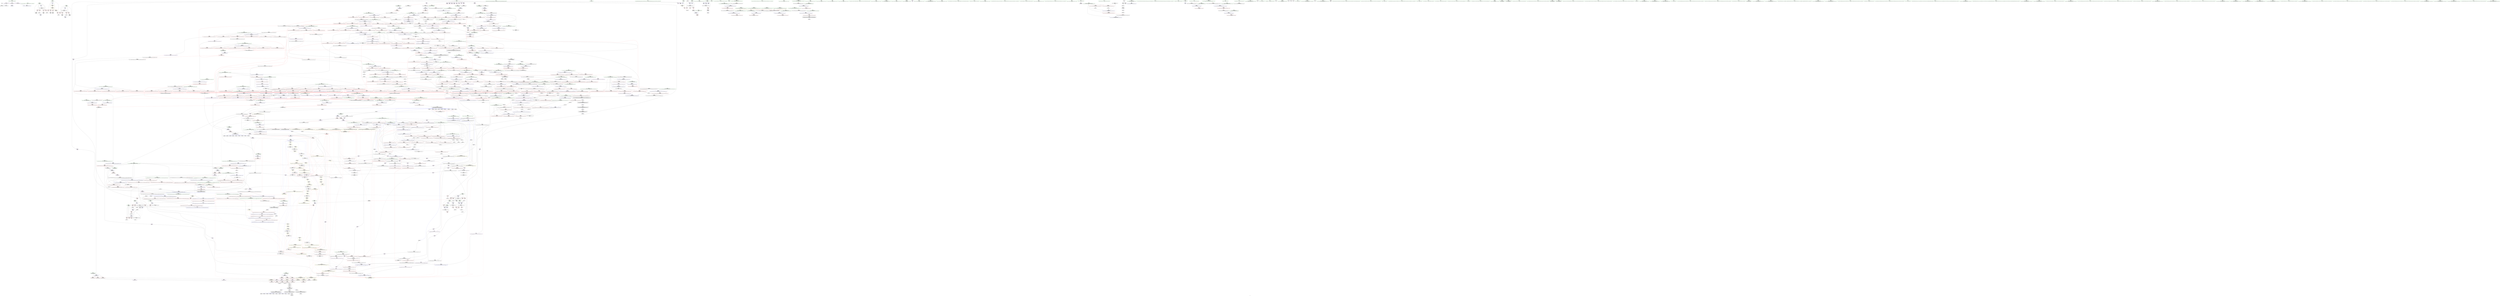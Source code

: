 digraph "SVFG" {
	label="SVFG";

	Node0x556639dbed70 [shape=record,color=grey,label="{NodeID: 0\nNullPtr}"];
	Node0x556639dbed70 -> Node0x556639e2d160[style=solid];
	Node0x556639dbed70 -> Node0x556639e33bb0[style=solid];
	Node0x556639e33e50 [shape=record,color=blue,label="{NodeID: 775\n57\<--9\ni\<--\n_Z5checkx\n}"];
	Node0x556639e33e50 -> Node0x556639e4e620[style=dashed];
	Node0x556639e2a820 [shape=record,color=red,label="{NodeID: 443\n79\<--55\n\<--cnt\n_Z5checkx\n}"];
	Node0x556639e2a820 -> Node0x556639e7df90[style=solid];
	Node0x556639e1e9d0 [shape=record,color=green,label="{NodeID: 111\n566\<--567\n_ZNK9__gnu_cxx5__ops15_Iter_less_iterclIPSt4pairIixES5_EEbT_T0_\<--_ZNK9__gnu_cxx5__ops15_Iter_less_iterclIPSt4pairIixES5_EEbT_T0__field_insensitive\n}"];
	Node0x556639e39880 [shape=record,color=blue,label="{NodeID: 886\n1090\<--1083\n__a.addr\<--__a\n_ZSt22__move_median_to_firstIPSt4pairIixEN9__gnu_cxx5__ops15_Iter_less_iterEEvT_S6_S6_S6_T0_\n}"];
	Node0x556639e39880 -> Node0x556639e44b50[style=dashed];
	Node0x556639e39880 -> Node0x556639e44c20[style=dashed];
	Node0x556639e39880 -> Node0x556639e44cf0[style=dashed];
	Node0x556639e39880 -> Node0x556639e44dc0[style=dashed];
	Node0x556639e39880 -> Node0x556639e44e90[style=dashed];
	Node0x556639edf330 [shape=record,color=yellow,style=double,label="{NodeID: 1661\n2V_1 = ENCHI(MR_2V_0)\npts\{12 \}\nFun[_Z5solvei]|{|<s3>8}}"];
	Node0x556639edf330 -> Node0x556639e2a410[style=dashed];
	Node0x556639edf330 -> Node0x556639e2a4e0[style=dashed];
	Node0x556639edf330 -> Node0x556639e2a5b0[style=dashed];
	Node0x556639edf330:s3 -> Node0x556639edd390[style=dashed,color=red];
	Node0x556639e40230 [shape=record,color=red,label="{NodeID: 554\n685\<--626\n\<--__parent\n_ZSt11__make_heapIPSt4pairIixEN9__gnu_cxx5__ops15_Iter_less_iterEEvT_S6_RT0_\n}"];
	Node0x556639e40230 -> Node0x556639e7de10[style=solid];
	Node0x556639e22ff0 [shape=record,color=green,label="{NodeID: 222\n1432\<--1433\n__first.addr\<--__first.addr_field_insensitive\n_ZSt13move_backwardIPSt4pairIixES2_ET0_T_S4_S3_\n}"];
	Node0x556639e22ff0 -> Node0x556639e48500[style=solid];
	Node0x556639e22ff0 -> Node0x556639e3b760[style=solid];
	Node0x556639effb70 [shape=record,color=yellow,style=double,label="{NodeID: 2104\n4V_4 = CSCHI(MR_4V_2)\npts\{16 \}\nCS[]|{<s0>56}}"];
	Node0x556639effb70:s0 -> Node0x556639eff8b0[style=dashed,color=blue];
	Node0x556639e45c60 [shape=record,color=red,label="{NodeID: 665\n1197\<--1157\n\<--__first.addr\n_ZSt21__unguarded_partitionIPSt4pairIixEN9__gnu_cxx5__ops15_Iter_less_iterEET_S6_S6_S6_T0_\n}"];
	Node0x556639e45c60 -> Node0x556639e28390[style=solid];
	Node0x556639e7a690 [shape=record,color=grey,label="{NodeID: 1440\n654 = Binary(653, 328, )\n}"];
	Node0x556639e7a690 -> Node0x556639e7a510[style=solid];
	Node0x556639e30de0 [shape=record,color=purple,label="{NodeID: 333\n87\<--13\narrayidx3\<--a\n_Z5checkx\n}"];
	Node0x556639f6cbc0 [shape=record,color=black,label="{NodeID: 2215\n228 = PHI(167, )\n1st arg _ZSt4sortIPSt4pairIixEEvT_S3_ }"];
	Node0x556639f6cbc0 -> Node0x556639e34e90[style=solid];
	Node0x556639dbd260 [shape=record,color=green,label="{NodeID: 1\n7\<--1\n__dso_handle\<--dummyObj\nGlob }"];
	Node0x556639e33f20 [shape=record,color=blue,label="{NodeID: 776\n59\<--76\nn\<--\n_Z5checkx\n}"];
	Node0x556639e33f20 -> Node0x556639e2aea0[style=dashed];
	Node0x556639e33f20 -> Node0x556639e2af70[style=dashed];
	Node0x556639e33f20 -> Node0x556639e2b040[style=dashed];
	Node0x556639e33f20 -> Node0x556639e33f20[style=dashed];
	Node0x556639e33f20 -> Node0x556639eb4cd0[style=dashed];
	Node0x556639e2a8f0 [shape=record,color=red,label="{NodeID: 444\n92\<--55\n\<--cnt\n_Z5checkx\n}"];
	Node0x556639e2a8f0 -> Node0x556639e7a990[style=solid];
	Node0x556639e1ead0 [shape=record,color=green,label="{NodeID: 112\n573\<--574\n_ZSt10__pop_heapIPSt4pairIixEN9__gnu_cxx5__ops15_Iter_less_iterEEvT_S6_S6_RT0_\<--_ZSt10__pop_heapIPSt4pairIixEN9__gnu_cxx5__ops15_Iter_less_iterEEvT_S6_S6_RT0__field_insensitive\n}"];
	Node0x556639e39950 [shape=record,color=blue,label="{NodeID: 887\n1092\<--1084\n__b.addr\<--__b\n_ZSt22__move_median_to_firstIPSt4pairIixEN9__gnu_cxx5__ops15_Iter_less_iterEEvT_S6_S6_S6_T0_\n}"];
	Node0x556639e39950 -> Node0x556639e44f60[style=dashed];
	Node0x556639e39950 -> Node0x556639e45030[style=dashed];
	Node0x556639e39950 -> Node0x556639e45100[style=dashed];
	Node0x556639e39950 -> Node0x556639e451d0[style=dashed];
	Node0x556639e39950 -> Node0x556639e452a0[style=dashed];
	Node0x556639edf440 [shape=record,color=yellow,style=double,label="{NodeID: 1662\n4V_1 = ENCHI(MR_4V_0)\npts\{16 \}\nFun[_Z5solvei]|{<s0>6}}"];
	Node0x556639edf440:s0 -> Node0x556639edc1c0[style=dashed,color=red];
	Node0x556639e40300 [shape=record,color=red,label="{NodeID: 555\n689\<--626\n\<--__parent\n_ZSt11__make_heapIPSt4pairIixEN9__gnu_cxx5__ops15_Iter_less_iterEEvT_S6_RT0_\n}"];
	Node0x556639e40300 -> Node0x556639e79f10[style=solid];
	Node0x556639e230c0 [shape=record,color=green,label="{NodeID: 223\n1434\<--1435\n__last.addr\<--__last.addr_field_insensitive\n_ZSt13move_backwardIPSt4pairIixES2_ET0_T_S4_S3_\n}"];
	Node0x556639e230c0 -> Node0x556639e485d0[style=solid];
	Node0x556639e230c0 -> Node0x556639e5b070[style=solid];
	Node0x556639e45d30 [shape=record,color=red,label="{NodeID: 666\n1176\<--1159\n\<--__last.addr\n_ZSt21__unguarded_partitionIPSt4pairIixEN9__gnu_cxx5__ops15_Iter_less_iterEET_S6_S6_S6_T0_\n}"];
	Node0x556639e45d30 -> Node0x556639e281f0[style=solid];
	Node0x556639e7a810 [shape=record,color=grey,label="{NodeID: 1441\n292 = Binary(291, 114, )\n}"];
	Node0x556639e7a810 -> Node0x556639e352a0[style=solid];
	Node0x556639e30eb0 [shape=record,color=purple,label="{NodeID: 334\n88\<--13\nfirst\<--a\n_Z5checkx\n}"];
	Node0x556639e30eb0 -> Node0x556639e2b2b0[style=solid];
	Node0x556639f6ccd0 [shape=record,color=black,label="{NodeID: 2216\n249 = PHI(176, )\n0th arg _ZSt7reverseIPSt4pairIixEEvT_S3_ }"];
	Node0x556639f6ccd0 -> Node0x556639e34f60[style=solid];
	Node0x556639dbd2f0 [shape=record,color=green,label="{NodeID: 2\n9\<--1\n\<--dummyObj\nCan only get source location for instruction, argument, global var or function.}"];
	Node0x556639e33ff0 [shape=record,color=blue,label="{NodeID: 777\n51\<--83\nretval\<--\n_Z5checkx\n}"];
	Node0x556639e33ff0 -> Node0x556639eb42d0[style=dashed];
	Node0x556639e50420 [shape=record,color=black,label="{NodeID: 1552\nMR_4V_2 = PHI(MR_4V_3, MR_4V_1, )\npts\{16 \}\n|{|<s1>47|<s2>49|<s3>49|<s4>51|<s5>51}}"];
	Node0x556639e50420 -> Node0x556639ebb0f0[style=dashed];
	Node0x556639e50420:s1 -> Node0x556639ee79a0[style=dashed,color=red];
	Node0x556639e50420:s2 -> Node0x556639e42a00[style=dashed,color=red];
	Node0x556639e50420:s3 -> Node0x556639e38770[style=dashed,color=red];
	Node0x556639e50420:s4 -> Node0x556639e42a00[style=dashed,color=red];
	Node0x556639e50420:s5 -> Node0x556639e38770[style=dashed,color=red];
	Node0x556639e2a9c0 [shape=record,color=red,label="{NodeID: 445\n101\<--55\n\<--cnt\n_Z5checkx\n}"];
	Node0x556639e2a9c0 -> Node0x556639e7b590[style=solid];
	Node0x556639e1ebd0 [shape=record,color=green,label="{NodeID: 113\n586\<--587\n__first.addr\<--__first.addr_field_insensitive\n_ZSt11__sort_heapIPSt4pairIixEN9__gnu_cxx5__ops15_Iter_less_iterEEvT_S6_RT0_\n}"];
	Node0x556639e1ebd0 -> Node0x556639e3f390[style=solid];
	Node0x556639e1ebd0 -> Node0x556639e3f460[style=solid];
	Node0x556639e1ebd0 -> Node0x556639e36550[style=solid];
	Node0x556639e39a20 [shape=record,color=blue,label="{NodeID: 888\n1094\<--1085\n__c.addr\<--__c\n_ZSt22__move_median_to_firstIPSt4pairIixEN9__gnu_cxx5__ops15_Iter_less_iterEEvT_S6_S6_S6_T0_\n}"];
	Node0x556639e39a20 -> Node0x556639e45370[style=dashed];
	Node0x556639e39a20 -> Node0x556639e45440[style=dashed];
	Node0x556639e39a20 -> Node0x556639e45510[style=dashed];
	Node0x556639e39a20 -> Node0x556639e455e0[style=dashed];
	Node0x556639e39a20 -> Node0x556639e456b0[style=dashed];
	Node0x556639e39a20 -> Node0x556639e45780[style=dashed];
	Node0x556639e403d0 [shape=record,color=red,label="{NodeID: 556\n679\<--678\n\<--\n_ZSt11__make_heapIPSt4pairIixEN9__gnu_cxx5__ops15_Iter_less_iterEEvT_S6_RT0_\n|{<s0>38}}"];
	Node0x556639e403d0:s0 -> Node0x556639f6d2e0[style=solid,color=red];
	Node0x556639e23190 [shape=record,color=green,label="{NodeID: 224\n1436\<--1437\n__result.addr\<--__result.addr_field_insensitive\n_ZSt13move_backwardIPSt4pairIixES2_ET0_T_S4_S3_\n}"];
	Node0x556639e23190 -> Node0x556639e486a0[style=solid];
	Node0x556639e23190 -> Node0x556639e5b140[style=solid];
	Node0x556639e45e00 [shape=record,color=red,label="{NodeID: 667\n1181\<--1159\n\<--__last.addr\n_ZSt21__unguarded_partitionIPSt4pairIixEN9__gnu_cxx5__ops15_Iter_less_iterEET_S6_S6_S6_T0_\n|{<s0>77}}"];
	Node0x556639e45e00:s0 -> Node0x556639f6ff90[style=solid,color=red];
	Node0x556639e7a990 [shape=record,color=grey,label="{NodeID: 1442\n93 = Binary(92, 91, )\n}"];
	Node0x556639e7a990 -> Node0x556639e34190[style=solid];
	Node0x556639e30f80 [shape=record,color=purple,label="{NodeID: 335\n149\<--13\narrayidx\<--a\n_Z5solvei\n}"];
	Node0x556639f6cde0 [shape=record,color=black,label="{NodeID: 2217\n250 = PHI(175, )\n1st arg _ZSt7reverseIPSt4pairIixEEvT_S3_ }"];
	Node0x556639f6cde0 -> Node0x556639e35030[style=solid];
	Node0x556639e1ad80 [shape=record,color=green,label="{NodeID: 3\n17\<--1\n_ZSt3cin\<--dummyObj\nGlob }"];
	Node0x556639e340c0 [shape=record,color=blue,label="{NodeID: 778\n61\<--89\nexp\<--\n_Z5checkx\n}"];
	Node0x556639e340c0 -> Node0x556639e2b110[style=dashed];
	Node0x556639e340c0 -> Node0x556639e340c0[style=dashed];
	Node0x556639e340c0 -> Node0x556639eb51d0[style=dashed];
	Node0x556639e2aa90 [shape=record,color=red,label="{NodeID: 446\n104\<--55\n\<--cnt\n_Z5checkx\n}"];
	Node0x556639e2aa90 -> Node0x556639e7e410[style=solid];
	Node0x556639e23660 [shape=record,color=green,label="{NodeID: 114\n588\<--589\n__last.addr\<--__last.addr_field_insensitive\n_ZSt11__sort_heapIPSt4pairIixEN9__gnu_cxx5__ops15_Iter_less_iterEEvT_S6_RT0_\n}"];
	Node0x556639e23660 -> Node0x556639e3f530[style=solid];
	Node0x556639e23660 -> Node0x556639e3f600[style=solid];
	Node0x556639e23660 -> Node0x556639e3f6d0[style=solid];
	Node0x556639e23660 -> Node0x556639e3f7a0[style=solid];
	Node0x556639e23660 -> Node0x556639e36620[style=solid];
	Node0x556639e23660 -> Node0x556639e367c0[style=solid];
	Node0x556639e39af0 [shape=record,color=blue,label="{NodeID: 889\n1157\<--1152\n__first.addr\<--__first\n_ZSt21__unguarded_partitionIPSt4pairIixEN9__gnu_cxx5__ops15_Iter_less_iterEET_S6_S6_S6_T0_\n}"];
	Node0x556639e39af0 -> Node0x556639ec23f0[style=dashed];
	Node0x556639e404a0 [shape=record,color=red,label="{NodeID: 557\n681\<--680\n\<--\n_ZSt11__make_heapIPSt4pairIixEN9__gnu_cxx5__ops15_Iter_less_iterEEvT_S6_RT0_\n|{<s0>38}}"];
	Node0x556639e404a0:s0 -> Node0x556639f6d430[style=solid,color=red];
	Node0x556639e23260 [shape=record,color=green,label="{NodeID: 225\n1443\<--1444\n_ZSt12__miter_baseIPSt4pairIixEET_S3_\<--_ZSt12__miter_baseIPSt4pairIixEET_S3__field_insensitive\n}"];
	Node0x556639e45ed0 [shape=record,color=red,label="{NodeID: 668\n1184\<--1159\n\<--__last.addr\n_ZSt21__unguarded_partitionIPSt4pairIixEN9__gnu_cxx5__ops15_Iter_less_iterEET_S6_S6_S6_T0_\n}"];
	Node0x556639e45ed0 -> Node0x556639e282c0[style=solid];
	Node0x556639e7ab10 [shape=record,color=grey,label="{NodeID: 1443\n853 = Binary(852, 97, )\n}"];
	Node0x556639e7ab10 -> Node0x556639e7e110[style=solid];
	Node0x556639e31050 [shape=record,color=purple,label="{NodeID: 336\n150\<--13\nsecond\<--a\n_Z5solvei\n}"];
	Node0x556639f6cef0 [shape=record,color=black,label="{NodeID: 2218\n780 = PHI(669, 748, )\n0th arg _ZSt13__adjust_heapIPSt4pairIixElS1_N9__gnu_cxx5__ops15_Iter_less_iterEEvT_T0_S7_T1_T2_ }"];
	Node0x556639f6cef0 -> Node0x556639e37c10[style=solid];
	Node0x556639e1ae10 [shape=record,color=green,label="{NodeID: 4\n18\<--1\n.str\<--dummyObj\nGlob }"];
	Node0x556639e34190 [shape=record,color=blue,label="{NodeID: 779\n55\<--93\ncnt\<--sub\n_Z5checkx\n}"];
	Node0x556639e34190 -> Node0x556639e2a9c0[style=dashed];
	Node0x556639e34190 -> Node0x556639e34260[style=dashed];
	Node0x556639e2ab60 [shape=record,color=red,label="{NodeID: 447\n68\<--57\n\<--i\n_Z5checkx\n}"];
	Node0x556639e2ab60 -> Node0x556639e7cf10[style=solid];
	Node0x556639e23730 [shape=record,color=green,label="{NodeID: 115\n590\<--591\n__comp.addr\<--__comp.addr_field_insensitive\n_ZSt11__sort_heapIPSt4pairIixEN9__gnu_cxx5__ops15_Iter_less_iterEEvT_S6_RT0_\n}"];
	Node0x556639e23730 -> Node0x556639e3f870[style=solid];
	Node0x556639e23730 -> Node0x556639e366f0[style=solid];
	Node0x556639e39bc0 [shape=record,color=blue,label="{NodeID: 890\n1159\<--1153\n__last.addr\<--__last\n_ZSt21__unguarded_partitionIPSt4pairIixEN9__gnu_cxx5__ops15_Iter_less_iterEET_S6_S6_S6_T0_\n}"];
	Node0x556639e39bc0 -> Node0x556639e45d30[style=dashed];
	Node0x556639e39bc0 -> Node0x556639e39e30[style=dashed];
	Node0x556639e40570 [shape=record,color=red,label="{NodeID: 558\n707\<--698\nthis1\<--this.addr\n_ZNK9__gnu_cxx5__ops15_Iter_less_iterclIPSt4pairIixES5_EEbT_T0_\n}"];
	Node0x556639e23360 [shape=record,color=green,label="{NodeID: 226\n1449\<--1450\n_ZSt23__copy_move_backward_a2ILb1EPSt4pairIixES2_ET1_T0_S4_S3_\<--_ZSt23__copy_move_backward_a2ILb1EPSt4pairIixES2_ET1_T0_S4_S3__field_insensitive\n}"];
	Node0x556639e45fa0 [shape=record,color=red,label="{NodeID: 669\n1189\<--1159\n\<--__last.addr\n_ZSt21__unguarded_partitionIPSt4pairIixEN9__gnu_cxx5__ops15_Iter_less_iterEET_S6_S6_S6_T0_\n}"];
	Node0x556639e45fa0 -> Node0x556639e7d990[style=solid];
	Node0x556639e7ac90 [shape=record,color=grey,label="{NodeID: 1444\n838 = Binary(837, 388, )\n}"];
	Node0x556639e7ac90 -> Node0x556639e380f0[style=solid];
	Node0x556639e31120 [shape=record,color=purple,label="{NodeID: 337\n156\<--13\narrayidx3\<--a\n_Z5solvei\n}"];
	Node0x556639f6d040 [shape=record,color=black,label="{NodeID: 2219\n781 = PHI(670, 377, )\n1st arg _ZSt13__adjust_heapIPSt4pairIixElS1_N9__gnu_cxx5__ops15_Iter_less_iterEEvT_T0_S7_T1_T2_ }"];
	Node0x556639f6d040 -> Node0x556639e37ce0[style=solid];
	Node0x556639e1aea0 [shape=record,color=green,label="{NodeID: 5\n21\<--1\n\<--dummyObj\nCan only get source location for instruction, argument, global var or function.}"];
	Node0x556639e34260 [shape=record,color=blue,label="{NodeID: 780\n55\<--102\ncnt\<--add\n_Z5checkx\n}"];
	Node0x556639e34260 -> Node0x556639e2a820[style=dashed];
	Node0x556639e34260 -> Node0x556639e2a8f0[style=dashed];
	Node0x556639e34260 -> Node0x556639e2aa90[style=dashed];
	Node0x556639e34260 -> Node0x556639e34190[style=dashed];
	Node0x556639e34260 -> Node0x556639eb47d0[style=dashed];
	Node0x556639e2ac30 [shape=record,color=red,label="{NodeID: 448\n72\<--57\n\<--i\n_Z5checkx\n}"];
	Node0x556639e2ac30 -> Node0x556639e2d430[style=solid];
	Node0x556639e23800 [shape=record,color=green,label="{NodeID: 116\n618\<--619\n__first.addr\<--__first.addr_field_insensitive\n_ZSt11__make_heapIPSt4pairIixEN9__gnu_cxx5__ops15_Iter_less_iterEEvT_S6_RT0_\n}"];
	Node0x556639e23800 -> Node0x556639e3f940[style=solid];
	Node0x556639e23800 -> Node0x556639e3fa10[style=solid];
	Node0x556639e23800 -> Node0x556639e3fae0[style=solid];
	Node0x556639e23800 -> Node0x556639e3fbb0[style=solid];
	Node0x556639e23800 -> Node0x556639e36890[style=solid];
	Node0x556639e39c90 [shape=record,color=blue,label="{NodeID: 891\n1161\<--1154\n__pivot.addr\<--__pivot\n_ZSt21__unguarded_partitionIPSt4pairIixEN9__gnu_cxx5__ops15_Iter_less_iterEET_S6_S6_S6_T0_\n}"];
	Node0x556639e39c90 -> Node0x556639e46140[style=dashed];
	Node0x556639e39c90 -> Node0x556639e46210[style=dashed];
	Node0x556639e40640 [shape=record,color=red,label="{NodeID: 559\n708\<--700\n\<--__it1.addr\n_ZNK9__gnu_cxx5__ops15_Iter_less_iterclIPSt4pairIixES5_EEbT_T0_\n|{<s0>39}}"];
	Node0x556639e40640:s0 -> Node0x556639f72650[style=solid,color=red];
	Node0x556639e23460 [shape=record,color=green,label="{NodeID: 227\n1454\<--1455\n__comp\<--__comp_field_insensitive\n_ZSt25__unguarded_linear_insertIPSt4pairIixEN9__gnu_cxx5__ops14_Val_less_iterEEvT_T0_\n|{<s0>104}}"];
	Node0x556639e23460:s0 -> Node0x556639f6c630[style=solid,color=red];
	Node0x556639e46070 [shape=record,color=red,label="{NodeID: 670\n1195\<--1159\n\<--__last.addr\n_ZSt21__unguarded_partitionIPSt4pairIixEN9__gnu_cxx5__ops15_Iter_less_iterEET_S6_S6_S6_T0_\n|{<s0>78}}"];
	Node0x556639e46070:s0 -> Node0x556639f6c330[style=solid,color=red];
	Node0x556639e7ae10 [shape=record,color=grey,label="{NodeID: 1445\n100 = Binary(96, 99, )\n}"];
	Node0x556639e7ae10 -> Node0x556639e7b590[style=solid];
	Node0x556639e311f0 [shape=record,color=purple,label="{NodeID: 338\n157\<--13\nfirst\<--a\n_Z5solvei\n}"];
	Node0x556639f6d190 [shape=record,color=black,label="{NodeID: 2220\n782 = PHI(671, 754, )\n2nd arg _ZSt13__adjust_heapIPSt4pairIixElS1_N9__gnu_cxx5__ops15_Iter_less_iterEEvT_T0_S7_T1_T2_ }"];
	Node0x556639f6d190 -> Node0x556639e37db0[style=solid];
	Node0x556639e1af30 [shape=record,color=green,label="{NodeID: 6\n83\<--1\n\<--dummyObj\nCan only get source location for instruction, argument, global var or function.}"];
	Node0x556639e34330 [shape=record,color=blue,label="{NodeID: 781\n51\<--109\nretval\<--\n_Z5checkx\n}"];
	Node0x556639e34330 -> Node0x556639eb42d0[style=dashed];
	Node0x556639e2ad00 [shape=record,color=red,label="{NodeID: 449\n85\<--57\n\<--i\n_Z5checkx\n}"];
	Node0x556639e2ad00 -> Node0x556639e2d500[style=solid];
	Node0x556639e238d0 [shape=record,color=green,label="{NodeID: 117\n620\<--621\n__last.addr\<--__last.addr_field_insensitive\n_ZSt11__make_heapIPSt4pairIixEN9__gnu_cxx5__ops15_Iter_less_iterEEvT_S6_RT0_\n}"];
	Node0x556639e238d0 -> Node0x556639e3fc80[style=solid];
	Node0x556639e238d0 -> Node0x556639e3fd50[style=solid];
	Node0x556639e238d0 -> Node0x556639e36960[style=solid];
	Node0x556639e39d60 [shape=record,color=blue,label="{NodeID: 892\n1157\<--1173\n__first.addr\<--incdec.ptr\n_ZSt21__unguarded_partitionIPSt4pairIixEN9__gnu_cxx5__ops15_Iter_less_iterEET_S6_S6_S6_T0_\n}"];
	Node0x556639e39d60 -> Node0x556639ec23f0[style=dashed];
	Node0x556639e40710 [shape=record,color=red,label="{NodeID: 560\n709\<--702\n\<--__it2.addr\n_ZNK9__gnu_cxx5__ops15_Iter_less_iterclIPSt4pairIixES5_EEbT_T0_\n|{<s0>39}}"];
	Node0x556639e40710:s0 -> Node0x556639f727e0[style=solid,color=red];
	Node0x556639e23530 [shape=record,color=green,label="{NodeID: 228\n1456\<--1457\n__last.addr\<--__last.addr_field_insensitive\n_ZSt25__unguarded_linear_insertIPSt4pairIixEN9__gnu_cxx5__ops14_Val_less_iterEEvT_T0_\n}"];
	Node0x556639e23530 -> Node0x556639e48770[style=solid];
	Node0x556639e23530 -> Node0x556639e48840[style=solid];
	Node0x556639e23530 -> Node0x556639e48910[style=solid];
	Node0x556639e23530 -> Node0x556639e489e0[style=solid];
	Node0x556639e23530 -> Node0x556639e5b210[style=solid];
	Node0x556639e23530 -> Node0x556639e5b620[style=solid];
	Node0x556639e46140 [shape=record,color=red,label="{NodeID: 671\n1169\<--1161\n\<--__pivot.addr\n_ZSt21__unguarded_partitionIPSt4pairIixEN9__gnu_cxx5__ops15_Iter_less_iterEET_S6_S6_S6_T0_\n|{<s0>76}}"];
	Node0x556639e46140:s0 -> Node0x556639f6ff90[style=solid,color=red];
	Node0x556639e7af90 [shape=record,color=grey,label="{NodeID: 1446\n868 = Binary(867, 97, )\n}"];
	Node0x556639e312c0 [shape=record,color=purple,label="{NodeID: 339\n166\<--13\n\<--a\n_Z5solvei\n}"];
	Node0x556639f6d2e0 [shape=record,color=black,label="{NodeID: 2221\n783 = PHI(679, 762, )\n3rd arg _ZSt13__adjust_heapIPSt4pairIixElS1_N9__gnu_cxx5__ops15_Iter_less_iterEEvT_T0_S7_T1_T2_ }"];
	Node0x556639f6d2e0 -> Node0x556639e37a70[style=solid];
	Node0x556639e1b770 [shape=record,color=green,label="{NodeID: 7\n97\<--1\n\<--dummyObj\nCan only get source location for instruction, argument, global var or function.}"];
	Node0x556639e34400 [shape=record,color=blue,label="{NodeID: 782\n57\<--113\ni\<--inc\n_Z5checkx\n}"];
	Node0x556639e34400 -> Node0x556639e4e620[style=dashed];
	Node0x556639e2add0 [shape=record,color=red,label="{NodeID: 450\n112\<--57\n\<--i\n_Z5checkx\n}"];
	Node0x556639e2add0 -> Node0x556639e7bb90[style=solid];
	Node0x556639e239a0 [shape=record,color=green,label="{NodeID: 118\n622\<--623\n__comp.addr\<--__comp.addr_field_insensitive\n_ZSt11__make_heapIPSt4pairIixEN9__gnu_cxx5__ops15_Iter_less_iterEEvT_S6_RT0_\n}"];
	Node0x556639e239a0 -> Node0x556639e3fe20[style=solid];
	Node0x556639e239a0 -> Node0x556639e36a30[style=solid];
	Node0x556639e39e30 [shape=record,color=blue,label="{NodeID: 893\n1159\<--1177\n__last.addr\<--incdec.ptr3\n_ZSt21__unguarded_partitionIPSt4pairIixEN9__gnu_cxx5__ops15_Iter_less_iterEET_S6_S6_S6_T0_\n}"];
	Node0x556639e39e30 -> Node0x556639ebbff0[style=dashed];
	Node0x556639e407e0 [shape=record,color=red,label="{NodeID: 561\n742\<--719\n\<--__first.addr\n_ZSt10__pop_heapIPSt4pairIixEN9__gnu_cxx5__ops15_Iter_less_iterEEvT_S6_S6_RT0_\n|{<s0>42}}"];
	Node0x556639e407e0:s0 -> Node0x556639f6e300[style=solid,color=red];
	Node0x556639e2b850 [shape=record,color=green,label="{NodeID: 229\n1458\<--1459\n__val\<--__val_field_insensitive\n_ZSt25__unguarded_linear_insertIPSt4pairIixEN9__gnu_cxx5__ops14_Val_less_iterEEvT_T0_\n|{|<s1>104|<s2>107}}"];
	Node0x556639e2b850 -> Node0x556639e30350[style=solid];
	Node0x556639e2b850:s1 -> Node0x556639f6c740[style=solid,color=red];
	Node0x556639e2b850:s2 -> Node0x556639f6e300[style=solid,color=red];
	Node0x556639e46210 [shape=record,color=red,label="{NodeID: 672\n1180\<--1161\n\<--__pivot.addr\n_ZSt21__unguarded_partitionIPSt4pairIixEN9__gnu_cxx5__ops15_Iter_less_iterEET_S6_S6_S6_T0_\n|{<s0>77}}"];
	Node0x556639e46210:s0 -> Node0x556639f6fc40[style=solid,color=red];
	Node0x556639e7b110 [shape=record,color=grey,label="{NodeID: 1447\n96 = Binary(95, 97, )\n}"];
	Node0x556639e7b110 -> Node0x556639e7ae10[style=solid];
	Node0x556639e31390 [shape=record,color=purple,label="{NodeID: 340\n168\<--13\n\<--a\n_Z5solvei\n|{<s0>6}}"];
	Node0x556639e31390:s0 -> Node0x556639f6cab0[style=solid,color=red];
	Node0x556639f6d430 [shape=record,color=black,label="{NodeID: 2222\n784 = PHI(681, 764, )\n4th arg _ZSt13__adjust_heapIPSt4pairIixElS1_N9__gnu_cxx5__ops15_Iter_less_iterEEvT_T0_S7_T1_T2_ }"];
	Node0x556639f6d430 -> Node0x556639e37b40[style=solid];
	Node0x556639e1b800 [shape=record,color=green,label="{NodeID: 8\n106\<--1\n\<--dummyObj\nCan only get source location for instruction, argument, global var or function.}"];
	Node0x556639e344d0 [shape=record,color=blue,label="{NodeID: 783\n51\<--109\nretval\<--\n_Z5checkx\n}"];
	Node0x556639e344d0 -> Node0x556639eb42d0[style=dashed];
	Node0x556639e52220 [shape=record,color=black,label="{NodeID: 1558\nMR_4V_2 = PHI(MR_4V_3, MR_4V_1, )\npts\{16 \}\n|{<s0>104|<s1>106|<s2>106|<s3>108|<s4>108}}"];
	Node0x556639e52220:s0 -> Node0x556639edb800[style=dashed,color=red];
	Node0x556639e52220:s1 -> Node0x556639e42a00[style=dashed,color=red];
	Node0x556639e52220:s2 -> Node0x556639e38770[style=dashed,color=red];
	Node0x556639e52220:s3 -> Node0x556639e42a00[style=dashed,color=red];
	Node0x556639e52220:s4 -> Node0x556639e38770[style=dashed,color=red];
	Node0x556639e2aea0 [shape=record,color=red,label="{NodeID: 451\n78\<--59\n\<--n\n_Z5checkx\n}"];
	Node0x556639e2aea0 -> Node0x556639e7df90[style=solid];
	Node0x556639e23a70 [shape=record,color=green,label="{NodeID: 119\n624\<--625\n__len\<--__len_field_insensitive\n_ZSt11__make_heapIPSt4pairIixEN9__gnu_cxx5__ops15_Iter_less_iterEEvT_S6_RT0_\n}"];
	Node0x556639e23a70 -> Node0x556639e3fef0[style=solid];
	Node0x556639e23a70 -> Node0x556639e3ffc0[style=solid];
	Node0x556639e23a70 -> Node0x556639e36b00[style=solid];
	Node0x556639e39f00 [shape=record,color=blue,label="{NodeID: 894\n1159\<--1185\n__last.addr\<--incdec.ptr7\n_ZSt21__unguarded_partitionIPSt4pairIixEN9__gnu_cxx5__ops15_Iter_less_iterEET_S6_S6_S6_T0_\n}"];
	Node0x556639e39f00 -> Node0x556639ebbff0[style=dashed];
	Node0x556639edfa90 [shape=record,color=yellow,style=double,label="{NodeID: 1669\n4V_1 = ENCHI(MR_4V_0)\npts\{16 \}\nFun[_ZSt22__final_insertion_sortIPSt4pairIixEN9__gnu_cxx5__ops15_Iter_less_iterEEvT_S6_T0_]|{<s0>23|<s1>23|<s2>25|<s3>25}}"];
	Node0x556639edfa90:s0 -> Node0x556639e4cd20[style=dashed,color=red];
	Node0x556639edfa90:s1 -> Node0x556639ed7100[style=dashed,color=red];
	Node0x556639edfa90:s2 -> Node0x556639e4cd20[style=dashed,color=red];
	Node0x556639edfa90:s3 -> Node0x556639ed7100[style=dashed,color=red];
	Node0x556639e408b0 [shape=record,color=red,label="{NodeID: 562\n748\<--719\n\<--__first.addr\n_ZSt10__pop_heapIPSt4pairIixEN9__gnu_cxx5__ops15_Iter_less_iterEEvT_S6_S6_RT0_\n|{<s0>46}}"];
	Node0x556639e408b0:s0 -> Node0x556639f6cef0[style=solid,color=red];
	Node0x556639e2b8e0 [shape=record,color=green,label="{NodeID: 230\n1460\<--1461\n__next\<--__next_field_insensitive\n_ZSt25__unguarded_linear_insertIPSt4pairIixEN9__gnu_cxx5__ops14_Val_less_iterEEvT_T0_\n}"];
	Node0x556639e2b8e0 -> Node0x556639e48ab0[style=solid];
	Node0x556639e2b8e0 -> Node0x556639e48b80[style=solid];
	Node0x556639e2b8e0 -> Node0x556639e48c50[style=solid];
	Node0x556639e2b8e0 -> Node0x556639e48d20[style=solid];
	Node0x556639e2b8e0 -> Node0x556639e48df0[style=solid];
	Node0x556639e2b8e0 -> Node0x556639e5b480[style=solid];
	Node0x556639e2b8e0 -> Node0x556639e5b550[style=solid];
	Node0x556639e2b8e0 -> Node0x556639e5b6f0[style=solid];
	Node0x556639f00670 [shape=record,color=yellow,style=double,label="{NodeID: 2112\n4V_2 = CSCHI(MR_4V_1)\npts\{16 \}\nCS[]|{<s0>67|<s1>69|<s2>70|<s3>72|<s4>74|<s5>75|<s6>78|<s7>117}}"];
	Node0x556639f00670:s0 -> Node0x556639ebc4f0[style=dashed,color=blue];
	Node0x556639f00670:s1 -> Node0x556639ebc4f0[style=dashed,color=blue];
	Node0x556639f00670:s2 -> Node0x556639ebc4f0[style=dashed,color=blue];
	Node0x556639f00670:s3 -> Node0x556639ebc4f0[style=dashed,color=blue];
	Node0x556639f00670:s4 -> Node0x556639ebc4f0[style=dashed,color=blue];
	Node0x556639f00670:s5 -> Node0x556639ebc4f0[style=dashed,color=blue];
	Node0x556639f00670:s6 -> Node0x556639e4be20[style=dashed,color=blue];
	Node0x556639f00670:s7 -> Node0x556639ec3cf0[style=dashed,color=blue];
	Node0x556639e462e0 [shape=record,color=red,label="{NodeID: 673\n1210\<--1204\n\<--__a.addr\n_ZSt9iter_swapIPSt4pairIixES2_EvT_T0_\n|{<s0>79}}"];
	Node0x556639e462e0:s0 -> Node0x556639f73830[style=solid,color=red];
	Node0x556639e7b290 [shape=record,color=grey,label="{NodeID: 1448\n864 = Binary(328, 863, )\n}"];
	Node0x556639e7b290 -> Node0x556639e38290[style=solid];
	Node0x556639e31460 [shape=record,color=purple,label="{NodeID: 341\n174\<--13\n\<--a\n_Z5solvei\n}"];
	Node0x556639f6d580 [shape=record,color=black,label="{NodeID: 2223\n50 = PHI(199, )\n0th arg _Z5checkx }"];
	Node0x556639f6d580 -> Node0x556639e33cb0[style=solid];
	Node0x556639e1b890 [shape=record,color=green,label="{NodeID: 9\n109\<--1\n\<--dummyObj\nCan only get source location for instruction, argument, global var or function.}"];
	Node0x556639e345a0 [shape=record,color=blue,label="{NodeID: 784\n125\<--124\ncase_num.addr\<--case_num\n_Z5solvei\n}"];
	Node0x556639e345a0 -> Node0x556639e2b380[style=dashed];
	Node0x556639e52720 [shape=record,color=black,label="{NodeID: 1559\nMR_311V_3 = PHI(MR_311V_4, MR_311V_2, )\npts\{1457 \}\n}"];
	Node0x556639e52720 -> Node0x556639e48910[style=dashed];
	Node0x556639e52720 -> Node0x556639e489e0[style=dashed];
	Node0x556639e52720 -> Node0x556639e5b620[style=dashed];
	Node0x556639e2af70 [shape=record,color=red,label="{NodeID: 452\n91\<--59\n\<--n\n_Z5checkx\n}"];
	Node0x556639e2af70 -> Node0x556639e7a990[style=solid];
	Node0x556639e23b40 [shape=record,color=green,label="{NodeID: 120\n626\<--627\n__parent\<--__parent_field_insensitive\n_ZSt11__make_heapIPSt4pairIixEN9__gnu_cxx5__ops15_Iter_less_iterEEvT_S6_RT0_\n}"];
	Node0x556639e23b40 -> Node0x556639e40090[style=solid];
	Node0x556639e23b40 -> Node0x556639e40160[style=solid];
	Node0x556639e23b40 -> Node0x556639e40230[style=solid];
	Node0x556639e23b40 -> Node0x556639e40300[style=solid];
	Node0x556639e23b40 -> Node0x556639e36bd0[style=solid];
	Node0x556639e23b40 -> Node0x556639e36fe0[style=solid];
	Node0x556639e39fd0 [shape=record,color=blue,label="{NodeID: 895\n1157\<--1198\n__first.addr\<--incdec.ptr9\n_ZSt21__unguarded_partitionIPSt4pairIixEN9__gnu_cxx5__ops15_Iter_less_iterEET_S6_S6_S6_T0_\n}"];
	Node0x556639e39fd0 -> Node0x556639ec23f0[style=dashed];
	Node0x556639e40980 [shape=record,color=red,label="{NodeID: 563\n750\<--719\n\<--__first.addr\n_ZSt10__pop_heapIPSt4pairIixEN9__gnu_cxx5__ops15_Iter_less_iterEEvT_S6_S6_RT0_\n}"];
	Node0x556639e40980 -> Node0x556639e2f310[style=solid];
	Node0x556639e2b9b0 [shape=record,color=green,label="{NodeID: 231\n1476\<--1477\n_ZNK9__gnu_cxx5__ops14_Val_less_iterclISt4pairIixEPS4_EEbRT_T0_\<--_ZNK9__gnu_cxx5__ops14_Val_less_iterclISt4pairIixEPS4_EEbRT_T0__field_insensitive\n}"];
	Node0x556639f007d0 [shape=record,color=yellow,style=double,label="{NodeID: 2113\n4V_2 = CSCHI(MR_4V_1)\npts\{16 \}\nCS[]|{<s0>79}}"];
	Node0x556639f007d0:s0 -> Node0x556639f00670[style=dashed,color=blue];
	Node0x556639e463b0 [shape=record,color=red,label="{NodeID: 674\n1211\<--1206\n\<--__b.addr\n_ZSt9iter_swapIPSt4pairIixES2_EvT_T0_\n|{<s0>79}}"];
	Node0x556639e463b0:s0 -> Node0x556639f73940[style=solid,color=red];
	Node0x556639e7b410 [shape=record,color=grey,label="{NodeID: 1449\n1598 = Binary(1597, 388, )\n}"];
	Node0x556639e7b410 -> Node0x556639e5c3f0[style=solid];
	Node0x556639e31530 [shape=record,color=purple,label="{NodeID: 342\n176\<--13\n\<--a\n_Z5solvei\n|{<s0>7}}"];
	Node0x556639e31530:s0 -> Node0x556639f6ccd0[style=solid,color=red];
	Node0x556639f6d690 [shape=record,color=black,label="{NodeID: 2224\n583 = PHI(484, )\n0th arg _ZSt11__sort_heapIPSt4pairIixEN9__gnu_cxx5__ops15_Iter_less_iterEEvT_S6_RT0_ }"];
	Node0x556639f6d690 -> Node0x556639e36550[style=solid];
	Node0x556639e1b950 [shape=record,color=green,label="{NodeID: 10\n114\<--1\n\<--dummyObj\nCan only get source location for instruction, argument, global var or function.}"];
	Node0x556639e34670 [shape=record,color=blue,label="{NodeID: 785\n127\<--9\ni\<--\n_Z5solvei\n}"];
	Node0x556639e34670 -> Node0x556639eb88f0[style=dashed];
	Node0x556639e52c20 [shape=record,color=black,label="{NodeID: 1560\nMR_313V_4 = PHI(MR_313V_5, MR_313V_3, )\npts\{1461 \}\n}"];
	Node0x556639e52c20 -> Node0x556639e48b80[style=dashed];
	Node0x556639e52c20 -> Node0x556639e48c50[style=dashed];
	Node0x556639e52c20 -> Node0x556639e48d20[style=dashed];
	Node0x556639e52c20 -> Node0x556639e48df0[style=dashed];
	Node0x556639e52c20 -> Node0x556639e5b6f0[style=dashed];
	Node0x556639e2b040 [shape=record,color=red,label="{NodeID: 453\n95\<--59\n\<--n\n_Z5checkx\n}"];
	Node0x556639e2b040 -> Node0x556639e7b110[style=solid];
	Node0x556639e23c10 [shape=record,color=green,label="{NodeID: 121\n628\<--629\n__value\<--__value_field_insensitive\n_ZSt11__make_heapIPSt4pairIixEN9__gnu_cxx5__ops15_Iter_less_iterEEvT_S6_RT0_\n|{|<s1>36}}"];
	Node0x556639e23c10 -> Node0x556639e2e6e0[style=solid];
	Node0x556639e23c10:s1 -> Node0x556639f6e300[style=solid,color=red];
	Node0x556639e3a0a0 [shape=record,color=blue,label="{NodeID: 896\n1204\<--1202\n__a.addr\<--__a\n_ZSt9iter_swapIPSt4pairIixES2_EvT_T0_\n}"];
	Node0x556639e3a0a0 -> Node0x556639e462e0[style=dashed];
	Node0x556639e40a50 [shape=record,color=red,label="{NodeID: 564\n749\<--721\n\<--__last.addr\n_ZSt10__pop_heapIPSt4pairIixEN9__gnu_cxx5__ops15_Iter_less_iterEEvT_S6_S6_RT0_\n}"];
	Node0x556639e40a50 -> Node0x556639e2f240[style=solid];
	Node0x556639e2bab0 [shape=record,color=green,label="{NodeID: 232\n1494\<--1495\nretval\<--retval_field_insensitive\n_ZN9__gnu_cxx5__ops15__val_comp_iterENS0_15_Iter_less_iterE\n}"];
	Node0x556639f00930 [shape=record,color=yellow,style=double,label="{NodeID: 2114\n4V_2 = CSCHI(MR_4V_1)\npts\{16 \}\nCS[]|{<s0>82|<s1>82|<s2>82}}"];
	Node0x556639f00930:s0 -> Node0x556639e47180[style=dashed,color=red];
	Node0x556639f00930:s1 -> Node0x556639e47250[style=dashed,color=red];
	Node0x556639f00930:s2 -> Node0x556639e3ac00[style=dashed,color=red];
	Node0x556639e46480 [shape=record,color=red,label="{NodeID: 675\n1225\<--1219\n\<--__x.addr\n_ZSt4swapIixENSt9enable_ifIXsr6__and_ISt14__is_swappableIT_ES1_IT0_EEE5valueEvE4typeERSt4pairIS2_S4_ESA_\n|{<s0>80}}"];
	Node0x556639e46480:s0 -> Node0x556639f6d9c0[style=solid,color=red];
	Node0x556639e7b590 [shape=record,color=grey,label="{NodeID: 1450\n102 = Binary(101, 100, )\n}"];
	Node0x556639e7b590 -> Node0x556639e34260[style=solid];
	Node0x556639e31600 [shape=record,color=purple,label="{NodeID: 343\n180\<--13\n\<--a\n_Z5solvei\n}"];
	Node0x556639e31600 -> Node0x556639e3bf90[style=solid];
	Node0x556639f6d7a0 [shape=record,color=black,label="{NodeID: 2225\n584 = PHI(485, )\n1st arg _ZSt11__sort_heapIPSt4pairIixEN9__gnu_cxx5__ops15_Iter_less_iterEEvT_S6_RT0_ }"];
	Node0x556639f6d7a0 -> Node0x556639e36620[style=solid];
	Node0x556639e1ba50 [shape=record,color=green,label="{NodeID: 11\n186\<--1\n\<--dummyObj\nCan only get source location for instruction, argument, global var or function.}"];
	Node0x556639e34740 [shape=record,color=blue,label="{NodeID: 786\n127\<--161\ni\<--inc\n_Z5solvei\n}"];
	Node0x556639e34740 -> Node0x556639eb88f0[style=dashed];
	Node0x556639e52d10 [shape=record,color=black,label="{NodeID: 1561\nMR_10V_3 = PHI(MR_10V_4, MR_10V_2, )\npts\{130 \}\n}"];
	Node0x556639e52d10 -> Node0x556639e2b790[style=dashed];
	Node0x556639e52d10 -> Node0x556639e3b840[style=dashed];
	Node0x556639e52d10 -> Node0x556639e34cf0[style=dashed];
	Node0x556639e52d10 -> Node0x556639e52d10[style=dashed];
	Node0x556639e2b110 [shape=record,color=red,label="{NodeID: 454\n98\<--61\n\<--exp\n_Z5checkx\n}"];
	Node0x556639e2b110 -> Node0x556639e2d5d0[style=solid];
	Node0x556639e23ce0 [shape=record,color=green,label="{NodeID: 122\n630\<--631\nagg.tmp\<--agg.tmp_field_insensitive\n_ZSt11__make_heapIPSt4pairIixEN9__gnu_cxx5__ops15_Iter_less_iterEEvT_S6_RT0_\n}"];
	Node0x556639e23ce0 -> Node0x556639e2e7b0[style=solid];
	Node0x556639e23ce0 -> Node0x556639e2e880[style=solid];
	Node0x556639e3a170 [shape=record,color=blue,label="{NodeID: 897\n1206\<--1203\n__b.addr\<--__b\n_ZSt9iter_swapIPSt4pairIixES2_EvT_T0_\n}"];
	Node0x556639e3a170 -> Node0x556639e463b0[style=dashed];
	Node0x556639e40b20 [shape=record,color=red,label="{NodeID: 565\n737\<--723\n\<--__result.addr\n_ZSt10__pop_heapIPSt4pairIixEN9__gnu_cxx5__ops15_Iter_less_iterEEvT_S6_S6_RT0_\n|{<s0>40}}"];
	Node0x556639e40b20:s0 -> Node0x556639f6e300[style=solid,color=red];
	Node0x556639e2bb80 [shape=record,color=green,label="{NodeID: 233\n1496\<--1497\n\<--field_insensitive\n_ZN9__gnu_cxx5__ops15__val_comp_iterENS0_15_Iter_less_iterE\n}"];
	Node0x556639f00a90 [shape=record,color=yellow,style=double,label="{NodeID: 2115\n4V_3 = CSCHI(MR_4V_2)\npts\{16 \}\nCS[]|{<s0>80}}"];
	Node0x556639f00a90:s0 -> Node0x556639f007d0[style=dashed,color=blue];
	Node0x556639e46550 [shape=record,color=red,label="{NodeID: 676\n1226\<--1221\n\<--__y.addr\n_ZSt4swapIixENSt9enable_ifIXsr6__and_ISt14__is_swappableIT_ES1_IT0_EEE5valueEvE4typeERSt4pairIS2_S4_ESA_\n|{<s0>80}}"];
	Node0x556639e46550:s0 -> Node0x556639f6dad0[style=solid,color=red];
	Node0x556639e7b710 [shape=record,color=grey,label="{NodeID: 1451\n858 = Binary(857, 328, )\n}"];
	Node0x556639e7b710 -> Node0x556639e7b890[style=solid];
	Node0x556639e316d0 [shape=record,color=purple,label="{NodeID: 344\n215\<--18\n\<--.str\n_Z5solvei\n}"];
	Node0x556639f6d8b0 [shape=record,color=black,label="{NodeID: 2226\n585 = PHI(465, )\n2nd arg _ZSt11__sort_heapIPSt4pairIixEN9__gnu_cxx5__ops15_Iter_less_iterEEvT_S6_RT0_ }"];
	Node0x556639f6d8b0 -> Node0x556639e366f0[style=solid];
	Node0x556639e1bb50 [shape=record,color=green,label="{NodeID: 12\n323\<--1\n\<--dummyObj\nCan only get source location for instruction, argument, global var or function.}"];
	Node0x556639e34810 [shape=record,color=blue,label="{NodeID: 787\n129\<--183\nl\<--conv\n_Z5solvei\n}"];
	Node0x556639e34810 -> Node0x556639e52d10[style=dashed];
	Node0x556639e52e00 [shape=record,color=black,label="{NodeID: 1562\nMR_12V_3 = PHI(MR_12V_5, MR_12V_2, )\npts\{132 \}\n}"];
	Node0x556639e52e00 -> Node0x556639e3b9e0[style=dashed];
	Node0x556639e52e00 -> Node0x556639e3bab0[style=dashed];
	Node0x556639e52e00 -> Node0x556639e34c20[style=dashed];
	Node0x556639e52e00 -> Node0x556639e52e00[style=dashed];
	Node0x556639e2b1e0 [shape=record,color=red,label="{NodeID: 455\n76\<--75\n\<--second\n_Z5checkx\n}"];
	Node0x556639e2b1e0 -> Node0x556639e33f20[style=solid];
	Node0x556639e23db0 [shape=record,color=green,label="{NodeID: 123\n632\<--633\nagg.tmp6\<--agg.tmp6_field_insensitive\n_ZSt11__make_heapIPSt4pairIixEN9__gnu_cxx5__ops15_Iter_less_iterEEvT_S6_RT0_\n}"];
	Node0x556639e3a240 [shape=record,color=blue,label="{NodeID: 898\n1219\<--1217\n__x.addr\<--__x\n_ZSt4swapIixENSt9enable_ifIXsr6__and_ISt14__is_swappableIT_ES1_IT0_EEE5valueEvE4typeERSt4pairIS2_S4_ESA_\n}"];
	Node0x556639e3a240 -> Node0x556639e46480[style=dashed];
	Node0x556639e40bf0 [shape=record,color=red,label="{NodeID: 566\n744\<--723\n\<--__result.addr\n_ZSt10__pop_heapIPSt4pairIixEN9__gnu_cxx5__ops15_Iter_less_iterEEvT_S6_S6_RT0_\n|{<s0>43}}"];
	Node0x556639e40bf0:s0 -> Node0x556639f70df0[style=solid,color=red];
	Node0x556639e2bc50 [shape=record,color=green,label="{NodeID: 234\n1503\<--1504\n__first.addr\<--__first.addr_field_insensitive\n_ZSt23__copy_move_backward_a2ILb1EPSt4pairIixES2_ET1_T0_S4_S3_\n}"];
	Node0x556639e2bc50 -> Node0x556639e48ec0[style=solid];
	Node0x556639e2bc50 -> Node0x556639e5b7c0[style=solid];
	Node0x556639f00bf0 [shape=record,color=yellow,style=double,label="{NodeID: 2116\n4V_4 = CSCHI(MR_4V_3)\npts\{16 \}\nCS[]|{<s0>94|<s1>94}}"];
	Node0x556639f00bf0:s0 -> Node0x556639e42a00[style=dashed,color=red];
	Node0x556639f00bf0:s1 -> Node0x556639e38770[style=dashed,color=red];
	Node0x556639e46620 [shape=record,color=red,label="{NodeID: 677\n1240\<--1234\nthis1\<--this.addr\n_ZNSt4pairIixE4swapERS0_\n}"];
	Node0x556639e46620 -> Node0x556639e28460[style=solid];
	Node0x556639e46620 -> Node0x556639e28530[style=solid];
	Node0x556639e7b890 [shape=record,color=grey,label="{NodeID: 1452\n859 = Binary(858, 328, )\n}"];
	Node0x556639e7b890 -> Node0x556639e7e590[style=solid];
	Node0x556639e317a0 [shape=record,color=purple,label="{NodeID: 345\n1668\<--20\nllvm.global_ctors_0\<--llvm.global_ctors\nGlob }"];
	Node0x556639e317a0 -> Node0x556639e339b0[style=solid];
	Node0x556639f6d9c0 [shape=record,color=black,label="{NodeID: 2227\n1232 = PHI(1225, )\n0th arg _ZNSt4pairIixE4swapERS0_ }"];
	Node0x556639f6d9c0 -> Node0x556639e3a3e0[style=solid];
	Node0x556639e1bc50 [shape=record,color=green,label="{NodeID: 13\n328\<--1\n\<--dummyObj\nCan only get source location for instruction, argument, global var or function.}"];
	Node0x556639e348e0 [shape=record,color=blue,label="{NodeID: 788\n131\<--186\nr\<--\n_Z5solvei\n}"];
	Node0x556639e348e0 -> Node0x556639e3b910[style=dashed];
	Node0x556639e348e0 -> Node0x556639e52e00[style=dashed];
	Node0x556639e52ef0 [shape=record,color=black,label="{NodeID: 1563\nMR_14V_3 = PHI(MR_14V_5, MR_14V_2, )\npts\{134 \}\n}"];
	Node0x556639e52ef0 -> Node0x556639e3bb80[style=dashed];
	Node0x556639e52ef0 -> Node0x556639e34b50[style=dashed];
	Node0x556639e52ef0 -> Node0x556639e52ef0[style=dashed];
	Node0x556639e2b2b0 [shape=record,color=red,label="{NodeID: 456\n89\<--88\n\<--first\n_Z5checkx\n}"];
	Node0x556639e2b2b0 -> Node0x556639e340c0[style=solid];
	Node0x556639e23e80 [shape=record,color=green,label="{NodeID: 124\n662\<--663\n_ZSt4moveIRSt4pairIixEEONSt16remove_referenceIT_E4typeEOS4_\<--_ZSt4moveIRSt4pairIixEEONSt16remove_referenceIT_E4typeEOS4__field_insensitive\n}"];
	Node0x556639e3a310 [shape=record,color=blue,label="{NodeID: 899\n1221\<--1218\n__y.addr\<--__y\n_ZSt4swapIixENSt9enable_ifIXsr6__and_ISt14__is_swappableIT_ES1_IT0_EEE5valueEvE4typeERSt4pairIS2_S4_ESA_\n}"];
	Node0x556639e3a310 -> Node0x556639e46550[style=dashed];
	Node0x556639e40cc0 [shape=record,color=red,label="{NodeID: 567\n759\<--725\n\<--__comp.addr\n_ZSt10__pop_heapIPSt4pairIixEN9__gnu_cxx5__ops15_Iter_less_iterEEvT_S6_S6_RT0_\n}"];
	Node0x556639e2bd20 [shape=record,color=green,label="{NodeID: 235\n1505\<--1506\n__last.addr\<--__last.addr_field_insensitive\n_ZSt23__copy_move_backward_a2ILb1EPSt4pairIixES2_ET1_T0_S4_S3_\n}"];
	Node0x556639e2bd20 -> Node0x556639e48f90[style=solid];
	Node0x556639e2bd20 -> Node0x556639e5b890[style=solid];
	Node0x556639e466f0 [shape=record,color=red,label="{NodeID: 678\n1242\<--1236\n\<--__p.addr\n_ZNSt4pairIixE4swapERS0_\n}"];
	Node0x556639e466f0 -> Node0x556639e28600[style=solid];
	Node0x556639e7ba10 [shape=record,color=grey,label="{NodeID: 1453\n863 = Binary(862, 97, )\n}"];
	Node0x556639e7ba10 -> Node0x556639e7b290[style=solid];
	Node0x556639e318a0 [shape=record,color=purple,label="{NodeID: 346\n1669\<--20\nllvm.global_ctors_1\<--llvm.global_ctors\nGlob }"];
	Node0x556639e318a0 -> Node0x556639e33ab0[style=solid];
	Node0x556639f6dad0 [shape=record,color=black,label="{NodeID: 2228\n1233 = PHI(1226, )\n1st arg _ZNSt4pairIixE4swapERS0_ }"];
	Node0x556639f6dad0 -> Node0x556639e3a4b0[style=solid];
	Node0x556639e1bd50 [shape=record,color=green,label="{NodeID: 14\n377\<--1\n\<--dummyObj\nCan only get source location for instruction, argument, global var or function.|{<s0>46}}"];
	Node0x556639e1bd50:s0 -> Node0x556639f6d040[style=solid,color=red];
	Node0x556639e349b0 [shape=record,color=blue,label="{NodeID: 789\n133\<--187\nans\<--\n_Z5solvei\n}"];
	Node0x556639e349b0 -> Node0x556639e52ef0[style=dashed];
	Node0x556639ed6c30 [shape=record,color=black,label="{NodeID: 1564\nMR_16V_2 = PHI(MR_16V_3, MR_16V_1, )\npts\{136 \}\n}"];
	Node0x556639ed6c30 -> Node0x556639e34a80[style=dashed];
	Node0x556639e2b380 [shape=record,color=red,label="{NodeID: 457\n213\<--125\n\<--case_num.addr\n_Z5solvei\n}"];
	Node0x556639e23f50 [shape=record,color=green,label="{NodeID: 125\n667\<--668\nllvm.memcpy.p0i8.p0i8.i64\<--llvm.memcpy.p0i8.p0i8.i64_field_insensitive\n}"];
	Node0x556639e3a3e0 [shape=record,color=blue,label="{NodeID: 900\n1234\<--1232\nthis.addr\<--this\n_ZNSt4pairIixE4swapERS0_\n}"];
	Node0x556639e3a3e0 -> Node0x556639e46620[style=dashed];
	Node0x556639ee0030 [shape=record,color=yellow,style=double,label="{NodeID: 1675\n219V_1 = ENCHI(MR_219V_0)\npts\{16 9520000 9520001 \}\nFun[_ZNK9__gnu_cxx5__ops14_Iter_less_valclIPSt4pairIixES4_EEbT_RT0_]|{<s0>64|<s1>64|<s2>64}}"];
	Node0x556639ee0030:s0 -> Node0x556639ee5560[style=dashed,color=red];
	Node0x556639ee0030:s1 -> Node0x556639ee5830[style=dashed,color=red];
	Node0x556639ee0030:s2 -> Node0x556639ee5910[style=dashed,color=red];
	Node0x556639e40d90 [shape=record,color=red,label="{NodeID: 568\n762\<--761\n\<--\n_ZSt10__pop_heapIPSt4pairIixEN9__gnu_cxx5__ops15_Iter_less_iterEEvT_S6_S6_RT0_\n|{<s0>46}}"];
	Node0x556639e40d90:s0 -> Node0x556639f6d2e0[style=solid,color=red];
	Node0x556639e2bdf0 [shape=record,color=green,label="{NodeID: 236\n1507\<--1508\n__result.addr\<--__result.addr_field_insensitive\n_ZSt23__copy_move_backward_a2ILb1EPSt4pairIixES2_ET1_T0_S4_S3_\n}"];
	Node0x556639e2bdf0 -> Node0x556639e49060[style=solid];
	Node0x556639e2bdf0 -> Node0x556639e5b960[style=solid];
	Node0x556639e467c0 [shape=record,color=red,label="{NodeID: 679\n1248\<--1236\n\<--__p.addr\n_ZNSt4pairIixE4swapERS0_\n}"];
	Node0x556639e467c0 -> Node0x556639e286d0[style=solid];
	Node0x556639e7bb90 [shape=record,color=grey,label="{NodeID: 1454\n113 = Binary(112, 114, )\n}"];
	Node0x556639e7bb90 -> Node0x556639e34400[style=solid];
	Node0x556639e319a0 [shape=record,color=purple,label="{NodeID: 347\n1670\<--20\nllvm.global_ctors_2\<--llvm.global_ctors\nGlob }"];
	Node0x556639e319a0 -> Node0x556639e33bb0[style=solid];
	Node0x556639f6dbe0 [shape=record,color=black,label="{NodeID: 2229\n405 = PHI(322, )\n0th arg _ZSt4__lgl }"];
	Node0x556639f6dbe0 -> Node0x556639e359f0[style=solid];
	Node0x556639e1be50 [shape=record,color=green,label="{NodeID: 15\n388\<--1\n\<--dummyObj\nCan only get source location for instruction, argument, global var or function.}"];
	Node0x556639e34a80 [shape=record,color=blue,label="{NodeID: 790\n135\<--197\nmid\<--shr\n_Z5solvei\n}"];
	Node0x556639e34a80 -> Node0x556639e3bc50[style=dashed];
	Node0x556639e34a80 -> Node0x556639e3bd20[style=dashed];
	Node0x556639e34a80 -> Node0x556639e3bdf0[style=dashed];
	Node0x556639e34a80 -> Node0x556639e3bec0[style=dashed];
	Node0x556639e34a80 -> Node0x556639ed6c30[style=dashed];
	Node0x556639ed7100 [shape=record,color=black,label="{NodeID: 1565\nMR_4V_2 = PHI(MR_4V_1, MR_4V_3, )\npts\{16 \}\n|{<s0>23|<s1>25}}"];
	Node0x556639ed7100:s0 -> Node0x556639efe6d0[style=dashed,color=blue];
	Node0x556639ed7100:s1 -> Node0x556639ec32f0[style=dashed,color=blue];
	Node0x556639e2b450 [shape=record,color=red,label="{NodeID: 458\n143\<--127\n\<--i\n_Z5solvei\n}"];
	Node0x556639e2b450 -> Node0x556639e7c910[style=solid];
	Node0x556639e24050 [shape=record,color=green,label="{NodeID: 126\n683\<--684\n_ZSt13__adjust_heapIPSt4pairIixElS1_N9__gnu_cxx5__ops15_Iter_less_iterEEvT_T0_S7_T1_T2_\<--_ZSt13__adjust_heapIPSt4pairIixElS1_N9__gnu_cxx5__ops15_Iter_less_iterEEvT_T0_S7_T1_T2__field_insensitive\n}"];
	Node0x556639e3a4b0 [shape=record,color=blue,label="{NodeID: 901\n1236\<--1233\n__p.addr\<--__p\n_ZNSt4pairIixE4swapERS0_\n}"];
	Node0x556639e3a4b0 -> Node0x556639e466f0[style=dashed];
	Node0x556639e3a4b0 -> Node0x556639e467c0[style=dashed];
	Node0x556639e40e60 [shape=record,color=red,label="{NodeID: 569\n764\<--763\n\<--\n_ZSt10__pop_heapIPSt4pairIixEN9__gnu_cxx5__ops15_Iter_less_iterEEvT_S6_S6_RT0_\n|{<s0>46}}"];
	Node0x556639e40e60:s0 -> Node0x556639f6d430[style=solid,color=red];
	Node0x556639e2bec0 [shape=record,color=green,label="{NodeID: 237\n1514\<--1515\n_ZSt12__niter_baseIPSt4pairIixEET_S3_\<--_ZSt12__niter_baseIPSt4pairIixEET_S3__field_insensitive\n}"];
	Node0x556639e46890 [shape=record,color=red,label="{NodeID: 680\n1265\<--1257\n\<--__a.addr\n_ZSt4swapIiENSt9enable_ifIXsr6__and_ISt6__not_ISt15__is_tuple_likeIT_EESt21is_move_constructibleIS3_ESt18is_move_assignableIS3_EEE5valueEvE4typeERS3_SC_\n|{<s0>83}}"];
	Node0x556639e46890:s0 -> Node0x556639f70c60[style=solid,color=red];
	Node0x556639e7bd10 [shape=record,color=grey,label="{NodeID: 1455\n1059 = cmp(1055, 1058, )\n}"];
	Node0x556639e31aa0 [shape=record,color=purple,label="{NodeID: 348\n445\<--444\nadd.ptr\<--\n_ZSt22__final_insertion_sortIPSt4pairIixEN9__gnu_cxx5__ops15_Iter_less_iterEEvT_S6_T0_\n|{<s0>23}}"];
	Node0x556639e31aa0:s0 -> Node0x556639f70980[style=solid,color=red];
	Node0x556639f6dcf0 [shape=record,color=black,label="{NodeID: 2230\n1622 = PHI(261, )\n0th arg _ZSt9__reverseIPSt4pairIixEEvT_S3_St26random_access_iterator_tag }"];
	Node0x556639f6dcf0 -> Node0x556639e5c730[style=solid];
	Node0x556639e1bf50 [shape=record,color=green,label="{NodeID: 16\n416\<--1\n\<--dummyObj\nCan only get source location for instruction, argument, global var or function.}"];
	Node0x556639e34b50 [shape=record,color=blue,label="{NodeID: 791\n133\<--202\nans\<--\n_Z5solvei\n}"];
	Node0x556639e34b50 -> Node0x556639e52ef0[style=dashed];
	Node0x556639ed7600 [shape=record,color=black,label="{NodeID: 1566\nMR_286V_2 = PHI(MR_286V_1, MR_286V_4, )\npts\{1335 \}\n}"];
	Node0x556639e2b520 [shape=record,color=red,label="{NodeID: 459\n147\<--127\n\<--i\n_Z5solvei\n}"];
	Node0x556639e2b520 -> Node0x556639e2d770[style=solid];
	Node0x556639e24150 [shape=record,color=green,label="{NodeID: 127\n698\<--699\nthis.addr\<--this.addr_field_insensitive\n_ZNK9__gnu_cxx5__ops15_Iter_less_iterclIPSt4pairIixES5_EEbT_T0_\n}"];
	Node0x556639e24150 -> Node0x556639e40570[style=solid];
	Node0x556639e24150 -> Node0x556639e370b0[style=solid];
	Node0x556639e3a580 [shape=record,color=blue,label="{NodeID: 902\n1257\<--1255\n__a.addr\<--__a\n_ZSt4swapIiENSt9enable_ifIXsr6__and_ISt6__not_ISt15__is_tuple_likeIT_EESt21is_move_constructibleIS3_ESt18is_move_assignableIS3_EEE5valueEvE4typeERS3_SC_\n}"];
	Node0x556639e3a580 -> Node0x556639e46890[style=dashed];
	Node0x556639e3a580 -> Node0x556639e46960[style=dashed];
	Node0x556639e40f30 [shape=record,color=red,label="{NodeID: 570\n772\<--769\n\<--__t.addr\n_ZSt4moveIRSt4pairIixEEONSt16remove_referenceIT_E4typeEOS4_\n}"];
	Node0x556639e40f30 -> Node0x556639e2f4b0[style=solid];
	Node0x556639e2bfc0 [shape=record,color=green,label="{NodeID: 238\n1521\<--1522\n_ZSt22__copy_move_backward_aILb1EPSt4pairIixES2_ET1_T0_S4_S3_\<--_ZSt22__copy_move_backward_aILb1EPSt4pairIixES2_ET1_T0_S4_S3__field_insensitive\n}"];
	Node0x556639f01170 [shape=record,color=yellow,style=double,label="{NodeID: 2120\n4V_2 = CSCHI(MR_4V_1)\npts\{16 \}\nCS[]|{<s0>92}}"];
	Node0x556639f01170:s0 -> Node0x556639f00bf0[style=dashed,color=blue];
	Node0x556639e46960 [shape=record,color=red,label="{NodeID: 681\n1274\<--1257\n\<--__a.addr\n_ZSt4swapIiENSt9enable_ifIXsr6__and_ISt6__not_ISt15__is_tuple_likeIT_EESt21is_move_constructibleIS3_ESt18is_move_assignableIS3_EEE5valueEvE4typeERS3_SC_\n}"];
	Node0x556639e46960 -> Node0x556639e3a7f0[style=solid];
	Node0x556639e7be90 [shape=record,color=grey,label="{NodeID: 1456\n1067 = cmp(1063, 1066, )\n}"];
	Node0x556639e31b70 [shape=record,color=purple,label="{NodeID: 349\n450\<--449\nadd.ptr1\<--\n_ZSt22__final_insertion_sortIPSt4pairIixEN9__gnu_cxx5__ops15_Iter_less_iterEEvT_S6_T0_\n|{<s0>24}}"];
	Node0x556639e31b70:s0 -> Node0x556639f71880[style=solid,color=red];
	Node0x556639f6de00 [shape=record,color=black,label="{NodeID: 2231\n1623 = PHI(262, )\n1st arg _ZSt9__reverseIPSt4pairIixEEvT_S3_St26random_access_iterator_tag }"];
	Node0x556639f6de00 -> Node0x556639e5c800[style=solid];
	Node0x556639e1c050 [shape=record,color=green,label="{NodeID: 17\n1547\<--1\n\<--dummyObj\nCan only get source location for instruction, argument, global var or function.}"];
	Node0x556639e34c20 [shape=record,color=blue,label="{NodeID: 792\n131\<--205\nr\<--sub\n_Z5solvei\n}"];
	Node0x556639e34c20 -> Node0x556639e52e00[style=dashed];
	Node0x556639ed7b00 [shape=record,color=black,label="{NodeID: 1567\nMR_288V_2 = PHI(MR_288V_1, MR_288V_3, )\npts\{13370000 \}\n}"];
	Node0x556639e2b5f0 [shape=record,color=red,label="{NodeID: 460\n154\<--127\n\<--i\n_Z5solvei\n}"];
	Node0x556639e2b5f0 -> Node0x556639e2d840[style=solid];
	Node0x556639e24220 [shape=record,color=green,label="{NodeID: 128\n700\<--701\n__it1.addr\<--__it1.addr_field_insensitive\n_ZNK9__gnu_cxx5__ops15_Iter_less_iterclIPSt4pairIixES5_EEbT_T0_\n}"];
	Node0x556639e24220 -> Node0x556639e40640[style=solid];
	Node0x556639e24220 -> Node0x556639e37180[style=solid];
	Node0x556639e3a650 [shape=record,color=blue,label="{NodeID: 903\n1259\<--1256\n__b.addr\<--__b\n_ZSt4swapIiENSt9enable_ifIXsr6__and_ISt6__not_ISt15__is_tuple_likeIT_EESt21is_move_constructibleIS3_ESt18is_move_assignableIS3_EEE5valueEvE4typeERS3_SC_\n}"];
	Node0x556639e3a650 -> Node0x556639e46a30[style=dashed];
	Node0x556639e3a650 -> Node0x556639e46b00[style=dashed];
	Node0x556639e41000 [shape=record,color=red,label="{NodeID: 571\n828\<--789\n\<--__first.addr\n_ZSt13__adjust_heapIPSt4pairIixElS1_N9__gnu_cxx5__ops15_Iter_less_iterEEvT_T0_S7_T1_T2_\n}"];
	Node0x556639e41000 -> Node0x556639e29a50[style=solid];
	Node0x556639e2c0c0 [shape=record,color=green,label="{NodeID: 239\n1526\<--1527\n__it.addr\<--__it.addr_field_insensitive\n_ZSt12__miter_baseIPSt4pairIixEET_S3_\n}"];
	Node0x556639e2c0c0 -> Node0x556639e49130[style=solid];
	Node0x556639e2c0c0 -> Node0x556639e5ba30[style=solid];
	Node0x556639e46a30 [shape=record,color=red,label="{NodeID: 682\n1271\<--1259\n\<--__b.addr\n_ZSt4swapIiENSt9enable_ifIXsr6__and_ISt6__not_ISt15__is_tuple_likeIT_EESt21is_move_constructibleIS3_ESt18is_move_assignableIS3_EEE5valueEvE4typeERS3_SC_\n|{<s0>84}}"];
	Node0x556639e46a30:s0 -> Node0x556639f70c60[style=solid,color=red];
	Node0x556639e7c010 [shape=record,color=grey,label="{NodeID: 1457\n1075 = cmp(1071, 1074, )\n}"];
	Node0x556639e7c010 -> Node0x55663981fb40[style=solid];
	Node0x556639e31c40 [shape=record,color=purple,label="{NodeID: 350\n519\<--518\nadd.ptr1\<--\n_ZSt27__unguarded_partition_pivotIPSt4pairIixEN9__gnu_cxx5__ops15_Iter_less_iterEET_S6_S6_T0_\n|{<s0>28}}"];
	Node0x556639e31c40:s0 -> Node0x556639f73bc0[style=solid,color=red];
	Node0x556639f6df40 [shape=record,color=black,label="{NodeID: 2232\n1532 = PHI(1513, )\n0th arg _ZSt22__copy_move_backward_aILb1EPSt4pairIixES2_ET1_T0_S4_S3_ }"];
	Node0x556639f6df40 -> Node0x556639e5bb00[style=solid];
	Node0x556639e1c150 [shape=record,color=green,label="{NodeID: 18\n4\<--6\n_ZStL8__ioinit\<--_ZStL8__ioinit_field_insensitive\nGlob }"];
	Node0x556639e1c150 -> Node0x556639e30b70[style=solid];
	Node0x556639e34cf0 [shape=record,color=blue,label="{NodeID: 793\n129\<--209\nl\<--add10\n_Z5solvei\n}"];
	Node0x556639e34cf0 -> Node0x556639e52d10[style=dashed];
	Node0x556639ed8000 [shape=record,color=black,label="{NodeID: 1568\nMR_290V_2 = PHI(MR_290V_1, MR_290V_3, )\npts\{13370001 \}\n}"];
	Node0x556639e2b6c0 [shape=record,color=red,label="{NodeID: 461\n160\<--127\n\<--i\n_Z5solvei\n}"];
	Node0x556639e2b6c0 -> Node0x556639e76d90[style=solid];
	Node0x556639e242f0 [shape=record,color=green,label="{NodeID: 129\n702\<--703\n__it2.addr\<--__it2.addr_field_insensitive\n_ZNK9__gnu_cxx5__ops15_Iter_less_iterclIPSt4pairIixES5_EEbT_T0_\n}"];
	Node0x556639e242f0 -> Node0x556639e40710[style=solid];
	Node0x556639e242f0 -> Node0x556639e37250[style=solid];
	Node0x556639e3a720 [shape=record,color=blue,label="{NodeID: 904\n1261\<--1269\n__tmp\<--\n_ZSt4swapIiENSt9enable_ifIXsr6__and_ISt6__not_ISt15__is_tuple_likeIT_EESt21is_move_constructibleIS3_ESt18is_move_assignableIS3_EEE5valueEvE4typeERS3_SC_\n}"];
	Node0x556639e3a720 -> Node0x556639e46ca0[style=dashed];
	Node0x556639e3a720 -> Node0x556639e46d70[style=dashed];
	Node0x556639e410d0 [shape=record,color=red,label="{NodeID: 572\n831\<--789\n\<--__first.addr\n_ZSt13__adjust_heapIPSt4pairIixElS1_N9__gnu_cxx5__ops15_Iter_less_iterEEvT_T0_S7_T1_T2_\n}"];
	Node0x556639e410d0 -> Node0x556639e29b20[style=solid];
	Node0x556639e2c190 [shape=record,color=green,label="{NodeID: 240\n1535\<--1536\n__first.addr\<--__first.addr_field_insensitive\n_ZSt22__copy_move_backward_aILb1EPSt4pairIixES2_ET1_T0_S4_S3_\n}"];
	Node0x556639e2c190 -> Node0x556639e49200[style=solid];
	Node0x556639e2c190 -> Node0x556639e5bb00[style=solid];
	Node0x556639f01430 [shape=record,color=yellow,style=double,label="{NodeID: 2122\n4V_4 = CSCHI(MR_4V_2)\npts\{16 \}\nCS[]|{<s0>96|<s1>98}}"];
	Node0x556639f01430:s0 -> Node0x556639e4cd20[style=dashed,color=blue];
	Node0x556639f01430:s1 -> Node0x556639ec28f0[style=dashed,color=blue];
	Node0x556639e46b00 [shape=record,color=red,label="{NodeID: 683\n1278\<--1259\n\<--__b.addr\n_ZSt4swapIiENSt9enable_ifIXsr6__and_ISt6__not_ISt15__is_tuple_likeIT_EESt21is_move_constructibleIS3_ESt18is_move_assignableIS3_EEE5valueEvE4typeERS3_SC_\n}"];
	Node0x556639e46b00 -> Node0x556639e3a8c0[style=solid];
	Node0x556639e7c190 [shape=record,color=grey,label="{NodeID: 1458\n1357 = cmp(1355, 1356, )\n}"];
	Node0x556639e31d10 [shape=record,color=purple,label="{NodeID: 351\n522\<--521\nadd.ptr2\<--\n_ZSt27__unguarded_partition_pivotIPSt4pairIixEN9__gnu_cxx5__ops15_Iter_less_iterEET_S6_S6_T0_\n|{<s0>28}}"];
	Node0x556639e31d10:s0 -> Node0x556639f73e40[style=solid,color=red];
	Node0x556639f6e080 [shape=record,color=black,label="{NodeID: 2233\n1533 = PHI(1517, )\n1st arg _ZSt22__copy_move_backward_aILb1EPSt4pairIixES2_ET1_T0_S4_S3_ }"];
	Node0x556639f6e080 -> Node0x556639e5bbd0[style=solid];
	Node0x556639e1c250 [shape=record,color=green,label="{NodeID: 19\n8\<--10\nt\<--t_field_insensitive\nGlob }"];
	Node0x556639e1c250 -> Node0x556639e2a270[style=solid];
	Node0x556639e1c250 -> Node0x556639e337e0[style=solid];
	Node0x556639e34dc0 [shape=record,color=blue,label="{NodeID: 794\n229\<--227\n__first.addr\<--__first\n_ZSt4sortIPSt4pairIixEEvT_S3_\n}"];
	Node0x556639e34dc0 -> Node0x556639e3c060[style=dashed];
	Node0x556639ed8500 [shape=record,color=black,label="{NodeID: 1569\nMR_4V_3 = PHI(MR_4V_5, MR_4V_2, )\npts\{16 \}\n|{|<s1>26|<s2>31|<s3>32}}"];
	Node0x556639ed8500 -> Node0x556639ed8500[style=dashed];
	Node0x556639ed8500:s1 -> Node0x556639efeaf0[style=dashed,color=blue];
	Node0x556639ed8500:s2 -> Node0x556639ee79a0[style=dashed,color=red];
	Node0x556639ed8500:s3 -> Node0x556639ed9ed0[style=dashed,color=red];
	Node0x556639e2b790 [shape=record,color=red,label="{NodeID: 462\n190\<--129\n\<--l\n_Z5solvei\n}"];
	Node0x556639e2b790 -> Node0x556639e7d090[style=solid];
	Node0x556639e243c0 [shape=record,color=green,label="{NodeID: 130\n711\<--712\n_ZStltIixEbRKSt4pairIT_T0_ES5_\<--_ZStltIixEbRKSt4pairIT_T0_ES5__field_insensitive\n}"];
	Node0x556639e3a7f0 [shape=record,color=blue,label="{NodeID: 905\n1274\<--1273\n\<--\n_ZSt4swapIiENSt9enable_ifIXsr6__and_ISt6__not_ISt15__is_tuple_likeIT_EESt21is_move_constructibleIS3_ESt18is_move_assignableIS3_EEE5valueEvE4typeERS3_SC_\n}"];
	Node0x556639e3a7f0 -> Node0x556639e46d70[style=dashed];
	Node0x556639e3a7f0 -> Node0x556639e3a8c0[style=dashed];
	Node0x556639e411a0 [shape=record,color=red,label="{NodeID: 573\n841\<--789\n\<--__first.addr\n_ZSt13__adjust_heapIPSt4pairIixElS1_N9__gnu_cxx5__ops15_Iter_less_iterEEvT_T0_S7_T1_T2_\n}"];
	Node0x556639e411a0 -> Node0x556639e29bf0[style=solid];
	Node0x556639e2c260 [shape=record,color=green,label="{NodeID: 241\n1537\<--1538\n__last.addr\<--__last.addr_field_insensitive\n_ZSt22__copy_move_backward_aILb1EPSt4pairIixES2_ET1_T0_S4_S3_\n}"];
	Node0x556639e2c260 -> Node0x556639e492d0[style=solid];
	Node0x556639e2c260 -> Node0x556639e5bbd0[style=solid];
	Node0x556639f01590 [shape=record,color=yellow,style=double,label="{NodeID: 2123\n4V_2 = CSCHI(MR_4V_1)\npts\{16 \}\nCS[]|{<s0>101}}"];
	Node0x556639f01590:s0 -> Node0x556639f01170[style=dashed,color=blue];
	Node0x556639e46bd0 [shape=record,color=red,label="{NodeID: 684\n1269\<--1266\n\<--call\n_ZSt4swapIiENSt9enable_ifIXsr6__and_ISt6__not_ISt15__is_tuple_likeIT_EESt21is_move_constructibleIS3_ESt18is_move_assignableIS3_EEE5valueEvE4typeERS3_SC_\n}"];
	Node0x556639e46bd0 -> Node0x556639e3a720[style=solid];
	Node0x556639e7c310 [shape=record,color=grey,label="{NodeID: 1459\n373 = cmp(372, 323, )\n}"];
	Node0x556639e31de0 [shape=record,color=purple,label="{NodeID: 352\n527\<--526\nadd.ptr3\<--\n_ZSt27__unguarded_partition_pivotIPSt4pairIixEN9__gnu_cxx5__ops15_Iter_less_iterEET_S6_S6_T0_\n|{<s0>29}}"];
	Node0x556639e31de0:s0 -> Node0x556639f6f4b0[style=solid,color=red];
	Node0x556639f6e1c0 [shape=record,color=black,label="{NodeID: 2234\n1534 = PHI(1519, )\n2nd arg _ZSt22__copy_move_backward_aILb1EPSt4pairIixES2_ET1_T0_S4_S3_ }"];
	Node0x556639f6e1c0 -> Node0x556639e5bca0[style=solid];
	Node0x556639e1c350 [shape=record,color=green,label="{NodeID: 20\n11\<--12\nL\<--L_field_insensitive\nGlob }"];
	Node0x556639e1c350 -> Node0x556639e2a340[style=solid];
	Node0x556639e1c350 -> Node0x556639e2a410[style=solid];
	Node0x556639e1c350 -> Node0x556639e2a4e0[style=solid];
	Node0x556639e1c350 -> Node0x556639e2a5b0[style=solid];
	Node0x556639e1c350 -> Node0x556639e338b0[style=solid];
	Node0x556639e34e90 [shape=record,color=blue,label="{NodeID: 795\n231\<--228\n__last.addr\<--__last\n_ZSt4sortIPSt4pairIixEEvT_S3_\n}"];
	Node0x556639e34e90 -> Node0x556639e3c130[style=dashed];
	Node0x556639ed8a00 [shape=record,color=black,label="{NodeID: 1570\nMR_113V_3 = PHI(MR_113V_4, MR_113V_2, )\npts\{547 \}\n}"];
	Node0x556639ed8a00 -> Node0x556639e3f050[style=dashed];
	Node0x556639ed8a00 -> Node0x556639e3f120[style=dashed];
	Node0x556639ed8a00 -> Node0x556639e3f1f0[style=dashed];
	Node0x556639ed8a00 -> Node0x556639e3f2c0[style=dashed];
	Node0x556639ed8a00 -> Node0x556639e36480[style=dashed];
	Node0x556639e3b840 [shape=record,color=red,label="{NodeID: 463\n194\<--129\n\<--l\n_Z5solvei\n}"];
	Node0x556639e3b840 -> Node0x556639e77390[style=solid];
	Node0x556639e244c0 [shape=record,color=green,label="{NodeID: 131\n719\<--720\n__first.addr\<--__first.addr_field_insensitive\n_ZSt10__pop_heapIPSt4pairIixEN9__gnu_cxx5__ops15_Iter_less_iterEEvT_S6_S6_RT0_\n}"];
	Node0x556639e244c0 -> Node0x556639e407e0[style=solid];
	Node0x556639e244c0 -> Node0x556639e408b0[style=solid];
	Node0x556639e244c0 -> Node0x556639e40980[style=solid];
	Node0x556639e244c0 -> Node0x556639e37320[style=solid];
	Node0x556639e3a8c0 [shape=record,color=blue,label="{NodeID: 906\n1278\<--1277\n\<--\n_ZSt4swapIiENSt9enable_ifIXsr6__and_ISt6__not_ISt15__is_tuple_likeIT_EESt21is_move_constructibleIS3_ESt18is_move_assignableIS3_EEE5valueEvE4typeERS3_SC_\n|{<s0>81}}"];
	Node0x556639e3a8c0:s0 -> Node0x556639f00930[style=dashed,color=blue];
	Node0x556639e41270 [shape=record,color=red,label="{NodeID: 574\n845\<--789\n\<--__first.addr\n_ZSt13__adjust_heapIPSt4pairIixElS1_N9__gnu_cxx5__ops15_Iter_less_iterEEvT_T0_S7_T1_T2_\n}"];
	Node0x556639e41270 -> Node0x556639e29cc0[style=solid];
	Node0x556639e2c330 [shape=record,color=green,label="{NodeID: 242\n1539\<--1540\n__result.addr\<--__result.addr_field_insensitive\n_ZSt22__copy_move_backward_aILb1EPSt4pairIixES2_ET1_T0_S4_S3_\n}"];
	Node0x556639e2c330 -> Node0x556639e493a0[style=solid];
	Node0x556639e2c330 -> Node0x556639e5bca0[style=solid];
	Node0x556639f016f0 [shape=record,color=yellow,style=double,label="{NodeID: 2124\n4V_2 = CSCHI(MR_4V_1)\npts\{16 \}\nCS[]|{<s0>112}}"];
	Node0x556639f016f0:s0 -> Node0x556639f01590[style=dashed,color=blue];
	Node0x556639e46ca0 [shape=record,color=red,label="{NodeID: 685\n1273\<--1272\n\<--call1\n_ZSt4swapIiENSt9enable_ifIXsr6__and_ISt6__not_ISt15__is_tuple_likeIT_EESt21is_move_constructibleIS3_ESt18is_move_assignableIS3_EEE5valueEvE4typeERS3_SC_\n}"];
	Node0x556639e46ca0 -> Node0x556639e3a7f0[style=solid];
	Node0x556639e7c490 [shape=record,color=grey,label="{NodeID: 1460\n376 = cmp(375, 377, )\n}"];
	Node0x556639e31eb0 [shape=record,color=purple,label="{NodeID: 353\n578\<--577\nincdec.ptr\<--\n_ZSt13__heap_selectIPSt4pairIixEN9__gnu_cxx5__ops15_Iter_less_iterEEvT_S6_S6_T0_\n}"];
	Node0x556639e31eb0 -> Node0x556639e36480[style=solid];
	Node0x556639f6e300 [shape=record,color=black,label="{NodeID: 2235\n768 = PHI(660, 628, 737, 742, 727, 843, 869, 785, 993, 951, 1363, 1336, 1463, 1479, 1458, 1589, )\n0th arg _ZSt4moveIRSt4pairIixEEONSt16remove_referenceIT_E4typeEOS4_ }"];
	Node0x556639f6e300 -> Node0x556639e379a0[style=solid];
	Node0x556639e1c450 [shape=record,color=green,label="{NodeID: 21\n13\<--16\na\<--a_field_insensitive\nGlob }"];
	Node0x556639e1c450 -> Node0x556639e30c40[style=solid];
	Node0x556639e1c450 -> Node0x556639e30d10[style=solid];
	Node0x556639e1c450 -> Node0x556639e30de0[style=solid];
	Node0x556639e1c450 -> Node0x556639e30eb0[style=solid];
	Node0x556639e1c450 -> Node0x556639e30f80[style=solid];
	Node0x556639e1c450 -> Node0x556639e31050[style=solid];
	Node0x556639e1c450 -> Node0x556639e31120[style=solid];
	Node0x556639e1c450 -> Node0x556639e311f0[style=solid];
	Node0x556639e1c450 -> Node0x556639e312c0[style=solid];
	Node0x556639e1c450 -> Node0x556639e31390[style=solid];
	Node0x556639e1c450 -> Node0x556639e31460[style=solid];
	Node0x556639e1c450 -> Node0x556639e31530[style=solid];
	Node0x556639e1c450 -> Node0x556639e31600[style=solid];
	Node0x556639e1c450 -> Node0x556639e29710[style=solid];
	Node0x556639e1c450 -> Node0x556639e297e0[style=solid];
	Node0x556639e34f60 [shape=record,color=blue,label="{NodeID: 796\n251\<--249\n__first.addr\<--__first\n_ZSt7reverseIPSt4pairIixEEvT_S3_\n}"];
	Node0x556639e34f60 -> Node0x556639e3c200[style=dashed];
	Node0x556639ed8f00 [shape=record,color=black,label="{NodeID: 1571\nMR_4V_6 = PHI(MR_4V_3, MR_4V_2, )\npts\{16 \}\n|{<s0>17|<s1>21}}"];
	Node0x556639ed8f00:s0 -> Node0x556639efdff0[style=dashed,color=blue];
	Node0x556639ed8f00:s1 -> Node0x556639ebe2f0[style=dashed,color=blue];
	Node0x556639e3b910 [shape=record,color=red,label="{NodeID: 464\n187\<--131\n\<--r\n_Z5solvei\n}"];
	Node0x556639e3b910 -> Node0x556639e349b0[style=solid];
	Node0x556639e24590 [shape=record,color=green,label="{NodeID: 132\n721\<--722\n__last.addr\<--__last.addr_field_insensitive\n_ZSt10__pop_heapIPSt4pairIixEN9__gnu_cxx5__ops15_Iter_less_iterEEvT_S6_S6_RT0_\n}"];
	Node0x556639e24590 -> Node0x556639e40a50[style=solid];
	Node0x556639e24590 -> Node0x556639e373f0[style=solid];
	Node0x556639e3a990 [shape=record,color=blue,label="{NodeID: 907\n1284\<--1282\n__a.addr\<--__a\n_ZSt4swapIxENSt9enable_ifIXsr6__and_ISt6__not_ISt15__is_tuple_likeIT_EESt21is_move_constructibleIS3_ESt18is_move_assignableIS3_EEE5valueEvE4typeERS3_SC_\n}"];
	Node0x556639e3a990 -> Node0x556639e46e40[style=dashed];
	Node0x556639e3a990 -> Node0x556639e46f10[style=dashed];
	Node0x556639eb65b0 [shape=record,color=yellow,style=double,label="{NodeID: 1682\n292V_1 = ENCHI(MR_292V_0)\npts\{6290000 7280000 7860000 9520000 14590000 \}\nFun[_ZSt16__insertion_sortIPSt4pairIixEN9__gnu_cxx5__ops15_Iter_less_iterEEvT_S6_T0_]|{|<s1>94}}"];
	Node0x556639eb65b0 -> Node0x556639e4acd0[style=dashed];
	Node0x556639eb65b0:s1 -> Node0x556639eb6de0[style=dashed,color=red];
	Node0x556639e41340 [shape=record,color=red,label="{NodeID: 575\n866\<--789\n\<--__first.addr\n_ZSt13__adjust_heapIPSt4pairIixElS1_N9__gnu_cxx5__ops15_Iter_less_iterEEvT_T0_S7_T1_T2_\n}"];
	Node0x556639e41340 -> Node0x556639e29d90[style=solid];
	Node0x556639e2c400 [shape=record,color=green,label="{NodeID: 243\n1541\<--1542\n__simple\<--__simple_field_insensitive\n_ZSt22__copy_move_backward_aILb1EPSt4pairIixES2_ET1_T0_S4_S3_\n}"];
	Node0x556639e2c400 -> Node0x556639e5bd70[style=solid];
	Node0x556639e46d70 [shape=record,color=red,label="{NodeID: 686\n1277\<--1276\n\<--call2\n_ZSt4swapIiENSt9enable_ifIXsr6__and_ISt6__not_ISt15__is_tuple_likeIT_EESt21is_move_constructibleIS3_ESt18is_move_assignableIS3_EEE5valueEvE4typeERS3_SC_\n}"];
	Node0x556639e46d70 -> Node0x556639e3a8c0[style=solid];
	Node0x556639e7c610 [shape=record,color=grey,label="{NodeID: 1461\n1634 = cmp(1632, 1633, )\n}"];
	Node0x556639e31f80 [shape=record,color=purple,label="{NodeID: 354\n605\<--604\nincdec.ptr\<--\n_ZSt11__sort_heapIPSt4pairIixEN9__gnu_cxx5__ops15_Iter_less_iterEEvT_S6_RT0_\n}"];
	Node0x556639e31f80 -> Node0x556639e367c0[style=solid];
	Node0x556639f6f070 [shape=record,color=black,label="{NodeID: 2236\n1020 = PHI(920, )\n0th arg _ZSt7forwardIxEOT_RNSt16remove_referenceIS0_E4typeE }"];
	Node0x556639f6f070 -> Node0x556639e392d0[style=solid];
	Node0x556639e1c550 [shape=record,color=green,label="{NodeID: 22\n20\<--24\nllvm.global_ctors\<--llvm.global_ctors_field_insensitive\nGlob }"];
	Node0x556639e1c550 -> Node0x556639e317a0[style=solid];
	Node0x556639e1c550 -> Node0x556639e318a0[style=solid];
	Node0x556639e1c550 -> Node0x556639e319a0[style=solid];
	Node0x556639e35030 [shape=record,color=blue,label="{NodeID: 797\n253\<--250\n__last.addr\<--__last\n_ZSt7reverseIPSt4pairIixEEvT_S3_\n}"];
	Node0x556639e35030 -> Node0x556639e3c2d0[style=dashed];
	Node0x556639e3b9e0 [shape=record,color=red,label="{NodeID: 465\n191\<--131\n\<--r\n_Z5solvei\n}"];
	Node0x556639e3b9e0 -> Node0x556639e7d090[style=solid];
	Node0x556639e24660 [shape=record,color=green,label="{NodeID: 133\n723\<--724\n__result.addr\<--__result.addr_field_insensitive\n_ZSt10__pop_heapIPSt4pairIixEN9__gnu_cxx5__ops15_Iter_less_iterEEvT_S6_S6_RT0_\n}"];
	Node0x556639e24660 -> Node0x556639e40b20[style=solid];
	Node0x556639e24660 -> Node0x556639e40bf0[style=solid];
	Node0x556639e24660 -> Node0x556639e374c0[style=solid];
	Node0x556639e3aa60 [shape=record,color=blue,label="{NodeID: 908\n1286\<--1283\n__b.addr\<--__b\n_ZSt4swapIxENSt9enable_ifIXsr6__and_ISt6__not_ISt15__is_tuple_likeIT_EESt21is_move_constructibleIS3_ESt18is_move_assignableIS3_EEE5valueEvE4typeERS3_SC_\n}"];
	Node0x556639e3aa60 -> Node0x556639e46fe0[style=dashed];
	Node0x556639e3aa60 -> Node0x556639e470b0[style=dashed];
	Node0x556639eb6750 [shape=record,color=yellow,style=double,label="{NodeID: 1683\n294V_1 = ENCHI(MR_294V_0)\npts\{6290001 7280001 7860001 9520001 14590001 \}\nFun[_ZSt16__insertion_sortIPSt4pairIixEN9__gnu_cxx5__ops15_Iter_less_iterEEvT_S6_T0_]|{|<s1>94}}"];
	Node0x556639eb6750 -> Node0x556639e4ada0[style=dashed];
	Node0x556639eb6750:s1 -> Node0x556639eb6fb0[style=dashed,color=red];
	Node0x556639e41410 [shape=record,color=red,label="{NodeID: 576\n871\<--789\n\<--__first.addr\n_ZSt13__adjust_heapIPSt4pairIixElS1_N9__gnu_cxx5__ops15_Iter_less_iterEEvT_T0_S7_T1_T2_\n}"];
	Node0x556639e41410 -> Node0x556639e29e60[style=solid];
	Node0x556639e2c4d0 [shape=record,color=green,label="{NodeID: 244\n1552\<--1553\n_ZNSt20__copy_move_backwardILb1ELb0ESt26random_access_iterator_tagE13__copy_move_bIPSt4pairIixES5_EET0_T_S7_S6_\<--_ZNSt20__copy_move_backwardILb1ELb0ESt26random_access_iterator_tagE13__copy_move_bIPSt4pairIixES5_EET0_T_S7_S6__field_insensitive\n}"];
	Node0x556639e46e40 [shape=record,color=red,label="{NodeID: 687\n1292\<--1284\n\<--__a.addr\n_ZSt4swapIxENSt9enable_ifIXsr6__and_ISt6__not_ISt15__is_tuple_likeIT_EESt21is_move_constructibleIS3_ESt18is_move_assignableIS3_EEE5valueEvE4typeERS3_SC_\n|{<s0>86}}"];
	Node0x556639e46e40:s0 -> Node0x556639f73000[style=solid,color=red];
	Node0x556639e7c790 [shape=record,color=grey,label="{NodeID: 1462\n643 = cmp(642, 328, )\n}"];
	Node0x556639e32050 [shape=record,color=purple,label="{NodeID: 355\n1671\<--664\noffset_0\<--\n}"];
	Node0x556639e32050 -> Node0x556639e36ca0[style=solid];
	Node0x556639f6f180 [shape=record,color=black,label="{NodeID: 2237\n462 = PHI(379, )\n0th arg _ZSt14__partial_sortIPSt4pairIixEN9__gnu_cxx5__ops15_Iter_less_iterEEvT_S6_S6_T0_ }"];
	Node0x556639f6f180 -> Node0x556639e35c60[style=solid];
	Node0x556639e1c650 [shape=record,color=green,label="{NodeID: 23\n25\<--26\n__cxx_global_var_init\<--__cxx_global_var_init_field_insensitive\n}"];
	Node0x556639e35100 [shape=record,color=blue,label="{NodeID: 798\n276\<--9\nretval\<--\nmain\n}"];
	Node0x556639e3bab0 [shape=record,color=red,label="{NodeID: 466\n195\<--131\n\<--r\n_Z5solvei\n}"];
	Node0x556639e3bab0 -> Node0x556639e77390[style=solid];
	Node0x556639e24730 [shape=record,color=green,label="{NodeID: 134\n725\<--726\n__comp.addr\<--__comp.addr_field_insensitive\n_ZSt10__pop_heapIPSt4pairIixEN9__gnu_cxx5__ops15_Iter_less_iterEEvT_S6_S6_RT0_\n}"];
	Node0x556639e24730 -> Node0x556639e40cc0[style=solid];
	Node0x556639e24730 -> Node0x556639e37590[style=solid];
	Node0x556639e3ab30 [shape=record,color=blue,label="{NodeID: 909\n1288\<--1296\n__tmp\<--\n_ZSt4swapIxENSt9enable_ifIXsr6__and_ISt6__not_ISt15__is_tuple_likeIT_EESt21is_move_constructibleIS3_ESt18is_move_assignableIS3_EEE5valueEvE4typeERS3_SC_\n}"];
	Node0x556639e3ab30 -> Node0x556639e47250[style=dashed];
	Node0x556639e3ab30 -> Node0x556639e47320[style=dashed];
	Node0x556639e414e0 [shape=record,color=red,label="{NodeID: 577\n885\<--789\n\<--__first.addr\n_ZSt13__adjust_heapIPSt4pairIixElS1_N9__gnu_cxx5__ops15_Iter_less_iterEEvT_T0_S7_T1_T2_\n|{<s0>56}}"];
	Node0x556639e414e0:s0 -> Node0x556639f71aa0[style=solid,color=red];
	Node0x556639e2c5d0 [shape=record,color=green,label="{NodeID: 245\n1557\<--1558\n__it.addr\<--__it.addr_field_insensitive\n_ZSt12__niter_baseIPSt4pairIixEET_S3_\n}"];
	Node0x556639e2c5d0 -> Node0x556639e49470[style=solid];
	Node0x556639e2c5d0 -> Node0x556639e5be40[style=solid];
	Node0x556639f56820 [shape=record,color=black,label="{NodeID: 2127\n1525 = PHI(1441, 1445, )\n0th arg _ZSt12__miter_baseIPSt4pairIixEET_S3_ }"];
	Node0x556639f56820 -> Node0x556639e5ba30[style=solid];
	Node0x556639e46f10 [shape=record,color=red,label="{NodeID: 688\n1301\<--1284\n\<--__a.addr\n_ZSt4swapIxENSt9enable_ifIXsr6__and_ISt6__not_ISt15__is_tuple_likeIT_EESt21is_move_constructibleIS3_ESt18is_move_assignableIS3_EEE5valueEvE4typeERS3_SC_\n}"];
	Node0x556639e46f10 -> Node0x556639e3ac00[style=solid];
	Node0x556639e7c910 [shape=record,color=grey,label="{NodeID: 1463\n145 = cmp(143, 144, )\n}"];
	Node0x556639e32120 [shape=record,color=purple,label="{NodeID: 356\n1674\<--664\noffset_1\<--\n}"];
	Node0x556639e32120 -> Node0x556639e36d70[style=solid];
	Node0x556639f6f290 [shape=record,color=black,label="{NodeID: 2238\n463 = PHI(380, )\n1st arg _ZSt14__partial_sortIPSt4pairIixEN9__gnu_cxx5__ops15_Iter_less_iterEEvT_S6_S6_T0_ }"];
	Node0x556639f6f290 -> Node0x556639e35d30[style=solid];
	Node0x556639e1c750 [shape=record,color=green,label="{NodeID: 24\n29\<--30\n_ZNSt8ios_base4InitC1Ev\<--_ZNSt8ios_base4InitC1Ev_field_insensitive\n}"];
	Node0x556639e351d0 [shape=record,color=blue,label="{NodeID: 799\n278\<--114\ni\<--\nmain\n}"];
	Node0x556639e351d0 -> Node0x556639ec4bf0[style=dashed];
	Node0x556639ed9ed0 [shape=record,color=yellow,style=double,label="{NodeID: 1574\n4V_1 = ENCHI(MR_4V_0)\npts\{16 \}\nFun[_ZSt10__pop_heapIPSt4pairIixEN9__gnu_cxx5__ops15_Iter_less_iterEEvT_S6_S6_RT0_]|{|<s2>43|<s3>43}}"];
	Node0x556639ed9ed0 -> Node0x556639e4a7f0[style=dashed];
	Node0x556639ed9ed0 -> Node0x556639e4a8c0[style=dashed];
	Node0x556639ed9ed0:s2 -> Node0x556639e42a00[style=dashed,color=red];
	Node0x556639ed9ed0:s3 -> Node0x556639e38770[style=dashed,color=red];
	Node0x556639e3bb80 [shape=record,color=red,label="{NodeID: 467\n214\<--133\n\<--ans\n_Z5solvei\n}"];
	Node0x556639e24800 [shape=record,color=green,label="{NodeID: 135\n727\<--728\n__value\<--__value_field_insensitive\n_ZSt10__pop_heapIPSt4pairIixEN9__gnu_cxx5__ops15_Iter_less_iterEEvT_S6_S6_RT0_\n|{|<s1>44}}"];
	Node0x556639e24800 -> Node0x556639e2ef00[style=solid];
	Node0x556639e24800:s1 -> Node0x556639f6e300[style=solid,color=red];
	Node0x556639e3ac00 [shape=record,color=blue,label="{NodeID: 910\n1301\<--1300\n\<--\n_ZSt4swapIxENSt9enable_ifIXsr6__and_ISt6__not_ISt15__is_tuple_likeIT_EESt21is_move_constructibleIS3_ESt18is_move_assignableIS3_EEE5valueEvE4typeERS3_SC_\n}"];
	Node0x556639e3ac00 -> Node0x556639e47320[style=dashed];
	Node0x556639e3ac00 -> Node0x556639e3acd0[style=dashed];
	Node0x556639e415b0 [shape=record,color=red,label="{NodeID: 578\n813\<--791\n\<--__holeIndex.addr\n_ZSt13__adjust_heapIPSt4pairIixElS1_N9__gnu_cxx5__ops15_Iter_less_iterEEvT_T0_S7_T1_T2_\n}"];
	Node0x556639e415b0 -> Node0x556639e37e80[style=solid];
	Node0x556639e2c6a0 [shape=record,color=green,label="{NodeID: 246\n1566\<--1567\n__first.addr\<--__first.addr_field_insensitive\n_ZNSt20__copy_move_backwardILb1ELb0ESt26random_access_iterator_tagE13__copy_move_bIPSt4pairIixES5_EET0_T_S7_S6_\n}"];
	Node0x556639e2c6a0 -> Node0x556639e49540[style=solid];
	Node0x556639e2c6a0 -> Node0x556639e5bf10[style=solid];
	Node0x556639f56ee0 [shape=record,color=black,label="{NodeID: 2128\n936 = PHI(799, )\n0th arg _ZN9__gnu_cxx5__ops14_Iter_less_valC2ENS0_15_Iter_less_iterE }"];
	Node0x556639f56ee0 -> Node0x556639e389e0[style=solid];
	Node0x556639e46fe0 [shape=record,color=red,label="{NodeID: 689\n1298\<--1286\n\<--__b.addr\n_ZSt4swapIxENSt9enable_ifIXsr6__and_ISt6__not_ISt15__is_tuple_likeIT_EESt21is_move_constructibleIS3_ESt18is_move_assignableIS3_EEE5valueEvE4typeERS3_SC_\n|{<s0>87}}"];
	Node0x556639e46fe0:s0 -> Node0x556639f73000[style=solid,color=red];
	Node0x556639e7ca90 [shape=record,color=grey,label="{NodeID: 1464\n1586 = cmp(1585, 377, )\n}"];
	Node0x556639e321f0 [shape=record,color=purple,label="{NodeID: 357\n1672\<--665\noffset_0\<--\n}"];
	Node0x556639e321f0 -> Node0x556639e4a4b0[style=solid];
	Node0x556639f6f3a0 [shape=record,color=black,label="{NodeID: 2239\n464 = PHI(381, )\n2nd arg _ZSt14__partial_sortIPSt4pairIixEN9__gnu_cxx5__ops15_Iter_less_iterEEvT_S6_S6_T0_ }"];
	Node0x556639f6f3a0 -> Node0x556639e35e00[style=solid];
	Node0x556639e1c850 [shape=record,color=green,label="{NodeID: 25\n35\<--36\n__cxa_atexit\<--__cxa_atexit_field_insensitive\n}"];
	Node0x556639e352a0 [shape=record,color=blue,label="{NodeID: 800\n278\<--292\ni\<--inc\nmain\n}"];
	Node0x556639e352a0 -> Node0x556639ec4bf0[style=dashed];
	Node0x556639e3bc50 [shape=record,color=red,label="{NodeID: 468\n199\<--135\n\<--mid\n_Z5solvei\n|{<s0>8}}"];
	Node0x556639e3bc50:s0 -> Node0x556639f6d580[style=solid,color=red];
	Node0x556639e248d0 [shape=record,color=green,label="{NodeID: 136\n729\<--730\nagg.tmp\<--agg.tmp_field_insensitive\n_ZSt10__pop_heapIPSt4pairIixEN9__gnu_cxx5__ops15_Iter_less_iterEEvT_S6_S6_RT0_\n}"];
	Node0x556639e248d0 -> Node0x556639e2efd0[style=solid];
	Node0x556639e248d0 -> Node0x556639e2f0a0[style=solid];
	Node0x556639e3acd0 [shape=record,color=blue,label="{NodeID: 911\n1305\<--1304\n\<--\n_ZSt4swapIxENSt9enable_ifIXsr6__and_ISt6__not_ISt15__is_tuple_likeIT_EESt21is_move_constructibleIS3_ESt18is_move_assignableIS3_EEE5valueEvE4typeERS3_SC_\n|{<s0>82}}"];
	Node0x556639e3acd0:s0 -> Node0x556639f00a90[style=dashed,color=blue];
	Node0x556639e41680 [shape=record,color=red,label="{NodeID: 579\n815\<--791\n\<--__holeIndex.addr\n_ZSt13__adjust_heapIPSt4pairIixElS1_N9__gnu_cxx5__ops15_Iter_less_iterEEvT_T0_S7_T1_T2_\n}"];
	Node0x556639e41680 -> Node0x556639e37f50[style=solid];
	Node0x556639e2c770 [shape=record,color=green,label="{NodeID: 247\n1568\<--1569\n__last.addr\<--__last.addr_field_insensitive\n_ZNSt20__copy_move_backwardILb1ELb0ESt26random_access_iterator_tagE13__copy_move_bIPSt4pairIixES5_EET0_T_S7_S6_\n}"];
	Node0x556639e2c770 -> Node0x556639e49610[style=solid];
	Node0x556639e2c770 -> Node0x556639e496e0[style=solid];
	Node0x556639e2c770 -> Node0x556639e5bfe0[style=solid];
	Node0x556639e2c770 -> Node0x556639e5c250[style=solid];
	Node0x556639f62bc0 [shape=record,color=black,label="{NodeID: 2129\n715 = PHI(569, 607, )\n0th arg _ZSt10__pop_heapIPSt4pairIixEN9__gnu_cxx5__ops15_Iter_less_iterEEvT_S6_S6_RT0_ }"];
	Node0x556639f62bc0 -> Node0x556639e37320[style=solid];
	Node0x556639e470b0 [shape=record,color=red,label="{NodeID: 690\n1305\<--1286\n\<--__b.addr\n_ZSt4swapIxENSt9enable_ifIXsr6__and_ISt6__not_ISt15__is_tuple_likeIT_EESt21is_move_constructibleIS3_ESt18is_move_assignableIS3_EEE5valueEvE4typeERS3_SC_\n}"];
	Node0x556639e470b0 -> Node0x556639e3acd0[style=solid];
	Node0x556639e7cc10 [shape=record,color=grey,label="{NodeID: 1465\n286 = cmp(284, 285, )\n}"];
	Node0x556639e322c0 [shape=record,color=purple,label="{NodeID: 358\n1675\<--665\noffset_1\<--\n}"];
	Node0x556639e322c0 -> Node0x556639e4a580[style=solid];
	Node0x556639f6f4b0 [shape=record,color=black,label="{NodeID: 2240\n1152 = PHI(527, )\n0th arg _ZSt21__unguarded_partitionIPSt4pairIixEN9__gnu_cxx5__ops15_Iter_less_iterEET_S6_S6_S6_T0_ }"];
	Node0x556639f6f4b0 -> Node0x556639e39af0[style=solid];
	Node0x556639e1c950 [shape=record,color=green,label="{NodeID: 26\n34\<--40\n_ZNSt8ios_base4InitD1Ev\<--_ZNSt8ios_base4InitD1Ev_field_insensitive\n}"];
	Node0x556639e1c950 -> Node0x556639e2d330[style=solid];
	Node0x556639e35370 [shape=record,color=blue,label="{NodeID: 801\n301\<--297\n__first.addr\<--__first\n_ZSt6__sortIPSt4pairIixEN9__gnu_cxx5__ops15_Iter_less_iterEEvT_S6_T0_\n}"];
	Node0x556639e35370 -> Node0x556639e3c610[style=dashed];
	Node0x556639e35370 -> Node0x556639e3c6e0[style=dashed];
	Node0x556639e35370 -> Node0x556639e3c7b0[style=dashed];
	Node0x556639e35370 -> Node0x556639e3c880[style=dashed];
	Node0x556639e3bd20 [shape=record,color=red,label="{NodeID: 469\n202\<--135\n\<--mid\n_Z5solvei\n}"];
	Node0x556639e3bd20 -> Node0x556639e34b50[style=solid];
	Node0x556639e249a0 [shape=record,color=green,label="{NodeID: 137\n731\<--732\nagg.tmp4\<--agg.tmp4_field_insensitive\n_ZSt10__pop_heapIPSt4pairIixEN9__gnu_cxx5__ops15_Iter_less_iterEEvT_S6_S6_RT0_\n}"];
	Node0x556639e3ada0 [shape=record,color=blue,label="{NodeID: 912\n1310\<--1309\n__t.addr\<--__t\n_ZSt4moveIRiEONSt16remove_referenceIT_E4typeEOS2_\n}"];
	Node0x556639e3ada0 -> Node0x556639e473f0[style=dashed];
	Node0x556639e41750 [shape=record,color=red,label="{NodeID: 580\n846\<--791\n\<--__holeIndex.addr\n_ZSt13__adjust_heapIPSt4pairIixElS1_N9__gnu_cxx5__ops15_Iter_less_iterEEvT_T0_S7_T1_T2_\n}"];
	Node0x556639e2c840 [shape=record,color=green,label="{NodeID: 248\n1570\<--1571\n__result.addr\<--__result.addr_field_insensitive\n_ZNSt20__copy_move_backwardILb1ELb0ESt26random_access_iterator_tagE13__copy_move_bIPSt4pairIixES5_EET0_T_S7_S6_\n}"];
	Node0x556639e2c840 -> Node0x556639e497b0[style=solid];
	Node0x556639e2c840 -> Node0x556639e49880[style=solid];
	Node0x556639e2c840 -> Node0x556639e5c0b0[style=solid];
	Node0x556639e2c840 -> Node0x556639e5c320[style=solid];
	Node0x556639f65a10 [shape=record,color=black,label="{NodeID: 2130\n216 = PHI()\n}"];
	Node0x556639e47180 [shape=record,color=red,label="{NodeID: 691\n1296\<--1293\n\<--call\n_ZSt4swapIxENSt9enable_ifIXsr6__and_ISt6__not_ISt15__is_tuple_likeIT_EESt21is_move_constructibleIS3_ESt18is_move_assignableIS3_EEE5valueEvE4typeERS3_SC_\n}"];
	Node0x556639e47180 -> Node0x556639e3ab30[style=solid];
	Node0x556639e7cd90 [shape=record,color=grey,label="{NodeID: 1466\n979 = cmp(977, 978, )\n}"];
	Node0x556639e32390 [shape=record,color=purple,label="{NodeID: 359\n1677\<--673\noffset_0\<--\n}"];
	Node0x556639e32390 -> Node0x556639e36e40[style=solid];
	Node0x556639f6f5c0 [shape=record,color=black,label="{NodeID: 2241\n1153 = PHI(528, )\n1st arg _ZSt21__unguarded_partitionIPSt4pairIixEN9__gnu_cxx5__ops15_Iter_less_iterEET_S6_S6_S6_T0_ }"];
	Node0x556639f6f5c0 -> Node0x556639e39bc0[style=solid];
	Node0x556639e1ca50 [shape=record,color=green,label="{NodeID: 27\n47\<--48\n_Z5checkx\<--_Z5checkx_field_insensitive\n}"];
	Node0x556639e35440 [shape=record,color=blue,label="{NodeID: 802\n303\<--298\n__last.addr\<--__last\n_ZSt6__sortIPSt4pairIixEN9__gnu_cxx5__ops15_Iter_less_iterEEvT_S6_T0_\n}"];
	Node0x556639e35440 -> Node0x556639e3c950[style=dashed];
	Node0x556639e35440 -> Node0x556639e3ca20[style=dashed];
	Node0x556639e35440 -> Node0x556639e3caf0[style=dashed];
	Node0x556639e35440 -> Node0x556639e3cbc0[style=dashed];
	Node0x556639e3bdf0 [shape=record,color=red,label="{NodeID: 470\n204\<--135\n\<--mid\n_Z5solvei\n}"];
	Node0x556639e3bdf0 -> Node0x556639e77b10[style=solid];
	Node0x556639e24a70 [shape=record,color=green,label="{NodeID: 138\n746\<--747\n_ZNSt4pairIixEaSEOS0_\<--_ZNSt4pairIixEaSEOS0__field_insensitive\n}"];
	Node0x556639e3ae70 [shape=record,color=blue,label="{NodeID: 913\n1317\<--1316\n__t.addr\<--__t\n_ZSt4moveIRxEONSt16remove_referenceIT_E4typeEOS2_\n}"];
	Node0x556639e3ae70 -> Node0x556639e474c0[style=dashed];
	Node0x556639e41820 [shape=record,color=red,label="{NodeID: 581\n872\<--791\n\<--__holeIndex.addr\n_ZSt13__adjust_heapIPSt4pairIixElS1_N9__gnu_cxx5__ops15_Iter_less_iterEEvT_T0_S7_T1_T2_\n}"];
	Node0x556639e2c910 [shape=record,color=green,label="{NodeID: 249\n1572\<--1573\n__n\<--__n_field_insensitive\n_ZNSt20__copy_move_backwardILb1ELb0ESt26random_access_iterator_tagE13__copy_move_bIPSt4pairIixES5_EET0_T_S7_S6_\n}"];
	Node0x556639e2c910 -> Node0x556639e49950[style=solid];
	Node0x556639e2c910 -> Node0x556639e49a20[style=solid];
	Node0x556639e2c910 -> Node0x556639e5c180[style=solid];
	Node0x556639e2c910 -> Node0x556639e5c3f0[style=solid];
	Node0x556639f65b10 [shape=record,color=black,label="{NodeID: 2131\n32 = PHI()\n}"];
	Node0x556639e47250 [shape=record,color=red,label="{NodeID: 692\n1300\<--1299\n\<--call1\n_ZSt4swapIxENSt9enable_ifIXsr6__and_ISt6__not_ISt15__is_tuple_likeIT_EESt21is_move_constructibleIS3_ESt18is_move_assignableIS3_EEE5valueEvE4typeERS3_SC_\n}"];
	Node0x556639e47250 -> Node0x556639e3ac00[style=solid];
	Node0x556639e7cf10 [shape=record,color=grey,label="{NodeID: 1467\n70 = cmp(68, 69, )\n}"];
	Node0x556639e32460 [shape=record,color=purple,label="{NodeID: 360\n1680\<--673\noffset_1\<--\n}"];
	Node0x556639e32460 -> Node0x556639e36f10[style=solid];
	Node0x556639f6f6d0 [shape=record,color=black,label="{NodeID: 2242\n1154 = PHI(529, )\n2nd arg _ZSt21__unguarded_partitionIPSt4pairIixEN9__gnu_cxx5__ops15_Iter_less_iterEET_S6_S6_S6_T0_ }"];
	Node0x556639f6f6d0 -> Node0x556639e39c90[style=solid];
	Node0x556639e1cb50 [shape=record,color=green,label="{NodeID: 28\n51\<--52\nretval\<--retval_field_insensitive\n_Z5checkx\n}"];
	Node0x556639e1cb50 -> Node0x556639e2a680[style=solid];
	Node0x556639e1cb50 -> Node0x556639e33ff0[style=solid];
	Node0x556639e1cb50 -> Node0x556639e34330[style=solid];
	Node0x556639e1cb50 -> Node0x556639e344d0[style=solid];
	Node0x556639e35510 [shape=record,color=blue,label="{NodeID: 803\n349\<--344\n__first.addr\<--__first\n_ZSt16__introsort_loopIPSt4pairIixElN9__gnu_cxx5__ops15_Iter_less_iterEEvT_S6_T0_T1_\n}"];
	Node0x556639e35510 -> Node0x556639e3cc90[style=dashed];
	Node0x556639e35510 -> Node0x556639e3cd60[style=dashed];
	Node0x556639e35510 -> Node0x556639e3ce30[style=dashed];
	Node0x556639e3bec0 [shape=record,color=red,label="{NodeID: 471\n208\<--135\n\<--mid\n_Z5solvei\n}"];
	Node0x556639e3bec0 -> Node0x556639e77990[style=solid];
	Node0x556639e24b70 [shape=record,color=green,label="{NodeID: 139\n769\<--770\n__t.addr\<--__t.addr_field_insensitive\n_ZSt4moveIRSt4pairIixEEONSt16remove_referenceIT_E4typeEOS4_\n}"];
	Node0x556639e24b70 -> Node0x556639e40f30[style=solid];
	Node0x556639e24b70 -> Node0x556639e379a0[style=solid];
	Node0x556639e3af40 [shape=record,color=blue,label="{NodeID: 914\n1330\<--1326\n__first.addr\<--__first\n_ZSt16__insertion_sortIPSt4pairIixEN9__gnu_cxx5__ops15_Iter_less_iterEEvT_S6_T0_\n}"];
	Node0x556639e3af40 -> Node0x556639e47590[style=dashed];
	Node0x556639e3af40 -> Node0x556639e47660[style=dashed];
	Node0x556639e3af40 -> Node0x556639e47730[style=dashed];
	Node0x556639e3af40 -> Node0x556639e47800[style=dashed];
	Node0x556639e3af40 -> Node0x556639e478d0[style=dashed];
	Node0x556639eb6de0 [shape=record,color=yellow,style=double,label="{NodeID: 1689\n184V_1 = ENCHI(MR_184V_0)\npts\{6290000 7280000 7860000 9520000 13370000 14590000 \}\nFun[_ZNSt4pairIixEaSEOS0_]}"];
	Node0x556639eb6de0 -> Node0x556639e42a00[style=dashed];
	Node0x556639e418f0 [shape=record,color=red,label="{NodeID: 582\n886\<--791\n\<--__holeIndex.addr\n_ZSt13__adjust_heapIPSt4pairIixElS1_N9__gnu_cxx5__ops15_Iter_less_iterEEvT_T0_S7_T1_T2_\n|{<s0>56}}"];
	Node0x556639e418f0:s0 -> Node0x556639f71bb0[style=solid,color=red];
	Node0x556639e2c9e0 [shape=record,color=green,label="{NodeID: 250\n1607\<--1608\nthis.addr\<--this.addr_field_insensitive\n_ZNK9__gnu_cxx5__ops14_Val_less_iterclISt4pairIixEPS4_EEbRT_T0_\n}"];
	Node0x556639e2c9e0 -> Node0x556639e49af0[style=solid];
	Node0x556639e2c9e0 -> Node0x556639e5c4c0[style=solid];
	Node0x556639f65c10 [shape=record,color=black,label="{NodeID: 2132\n661 = PHI(767, )\n}"];
	Node0x556639f65c10 -> Node0x556639e2ec90[style=solid];
	Node0x556639e47320 [shape=record,color=red,label="{NodeID: 693\n1304\<--1303\n\<--call2\n_ZSt4swapIxENSt9enable_ifIXsr6__and_ISt6__not_ISt15__is_tuple_likeIT_EESt21is_move_constructibleIS3_ESt18is_move_assignableIS3_EEE5valueEvE4typeERS3_SC_\n}"];
	Node0x556639e47320 -> Node0x556639e3acd0[style=solid];
	Node0x556639e7d090 [shape=record,color=grey,label="{NodeID: 1468\n192 = cmp(190, 191, )\n}"];
	Node0x556639e32530 [shape=record,color=purple,label="{NodeID: 361\n1678\<--674\noffset_0\<--\n}"];
	Node0x556639e32530 -> Node0x556639e4a650[style=solid];
	Node0x556639f6f7e0 [shape=record,color=black,label="{NodeID: 2243\n124 = PHI(288, )\n0th arg _Z5solvei }"];
	Node0x556639f6f7e0 -> Node0x556639e345a0[style=solid];
	Node0x556639e1cc20 [shape=record,color=green,label="{NodeID: 29\n53\<--54\nk.addr\<--k.addr_field_insensitive\n_Z5checkx\n}"];
	Node0x556639e1cc20 -> Node0x556639e2a750[style=solid];
	Node0x556639e1cc20 -> Node0x556639e33cb0[style=solid];
	Node0x556639e355e0 [shape=record,color=blue,label="{NodeID: 804\n351\<--345\n__last.addr\<--__last\n_ZSt16__introsort_loopIPSt4pairIixElN9__gnu_cxx5__ops15_Iter_less_iterEEvT_S6_T0_T1_\n}"];
	Node0x556639e355e0 -> Node0x556639ebe7f0[style=dashed];
	Node0x556639e3bf90 [shape=record,color=red,label="{NodeID: 472\n181\<--180\n\<--\n_Z5solvei\n}"];
	Node0x556639e3bf90 -> Node0x556639e77210[style=solid];
	Node0x556639e24c40 [shape=record,color=green,label="{NodeID: 140\n785\<--786\n__value\<--__value_field_insensitive\n_ZSt13__adjust_heapIPSt4pairIixElS1_N9__gnu_cxx5__ops15_Iter_less_iterEEvT_T0_S7_T1_T2_\n|{|<s1>54}}"];
	Node0x556639e24c40 -> Node0x556639e2f580[style=solid];
	Node0x556639e24c40:s1 -> Node0x556639f6e300[style=solid,color=red];
	Node0x556639e3b010 [shape=record,color=blue,label="{NodeID: 915\n1332\<--1327\n__last.addr\<--__last\n_ZSt16__insertion_sortIPSt4pairIixEN9__gnu_cxx5__ops15_Iter_less_iterEEvT_S6_T0_\n}"];
	Node0x556639e3b010 -> Node0x556639e479a0[style=dashed];
	Node0x556639e3b010 -> Node0x556639e47a70[style=dashed];
	Node0x556639eb6fb0 [shape=record,color=yellow,style=double,label="{NodeID: 1690\n186V_1 = ENCHI(MR_186V_0)\npts\{6290001 7280001 7860001 9520001 13370001 14590001 \}\nFun[_ZNSt4pairIixEaSEOS0_]}"];
	Node0x556639eb6fb0 -> Node0x556639e42ad0[style=dashed];
	Node0x556639e419c0 [shape=record,color=red,label="{NodeID: 583\n819\<--793\n\<--__len.addr\n_ZSt13__adjust_heapIPSt4pairIixElS1_N9__gnu_cxx5__ops15_Iter_less_iterEEvT_T0_S7_T1_T2_\n}"];
	Node0x556639e419c0 -> Node0x556639e78b90[style=solid];
	Node0x556639e2cab0 [shape=record,color=green,label="{NodeID: 251\n1609\<--1610\n__val.addr\<--__val.addr_field_insensitive\n_ZNK9__gnu_cxx5__ops14_Val_less_iterclISt4pairIixEPS4_EEbRT_T0_\n}"];
	Node0x556639e2cab0 -> Node0x556639e49bc0[style=solid];
	Node0x556639e2cab0 -> Node0x556639e5c590[style=solid];
	Node0x556639f65e40 [shape=record,color=black,label="{NodeID: 2133\n672 = PHI(767, )\n}"];
	Node0x556639f65e40 -> Node0x556639e2ed60[style=solid];
	Node0x556639e473f0 [shape=record,color=red,label="{NodeID: 694\n1313\<--1310\n\<--__t.addr\n_ZSt4moveIRiEONSt16remove_referenceIT_E4typeEOS2_\n}"];
	Node0x556639e473f0 -> Node0x556639e2ff40[style=solid];
	Node0x556639e7d210 [shape=record,color=grey,label="{NodeID: 1469\n1643 = cmp(1641, 1642, )\n}"];
	Node0x556639e32600 [shape=record,color=purple,label="{NodeID: 362\n1681\<--674\noffset_1\<--\n}"];
	Node0x556639e32600 -> Node0x556639e4a720[style=solid];
	Node0x556639f6f8f0 [shape=record,color=black,label="{NodeID: 2244\n695 = PHI(538, 787, 1086, 1086, 1086, 1086, 1086, 1155, 1155, 1328, )\n0th arg _ZNK9__gnu_cxx5__ops15_Iter_less_iterclIPSt4pairIixES5_EEbT_T0_ }"];
	Node0x556639f6f8f0 -> Node0x556639e370b0[style=solid];
	Node0x556639e1ccf0 [shape=record,color=green,label="{NodeID: 30\n55\<--56\ncnt\<--cnt_field_insensitive\n_Z5checkx\n}"];
	Node0x556639e1ccf0 -> Node0x556639e2a820[style=solid];
	Node0x556639e1ccf0 -> Node0x556639e2a8f0[style=solid];
	Node0x556639e1ccf0 -> Node0x556639e2a9c0[style=solid];
	Node0x556639e1ccf0 -> Node0x556639e2aa90[style=solid];
	Node0x556639e1ccf0 -> Node0x556639e33d80[style=solid];
	Node0x556639e1ccf0 -> Node0x556639e34190[style=solid];
	Node0x556639e1ccf0 -> Node0x556639e34260[style=solid];
	Node0x556639e356b0 [shape=record,color=blue,label="{NodeID: 805\n353\<--346\n__depth_limit.addr\<--__depth_limit\n_ZSt16__introsort_loopIPSt4pairIixElN9__gnu_cxx5__ops15_Iter_less_iterEEvT_S6_T0_T1_\n}"];
	Node0x556639e356b0 -> Node0x556639ebecf0[style=dashed];
	Node0x556639e3c060 [shape=record,color=red,label="{NodeID: 473\n239\<--229\n\<--__first.addr\n_ZSt4sortIPSt4pairIixEEvT_S3_\n|{<s0>11}}"];
	Node0x556639e3c060:s0 -> Node0x556639f71660[style=solid,color=red];
	Node0x556639e24d10 [shape=record,color=green,label="{NodeID: 141\n787\<--788\n__comp\<--__comp_field_insensitive\n_ZSt13__adjust_heapIPSt4pairIixElS1_N9__gnu_cxx5__ops15_Iter_less_iterEEvT_T0_S7_T1_T2_\n|{<s0>47|<s1>52}}"];
	Node0x556639e24d10:s0 -> Node0x556639f6f8f0[style=solid,color=red];
	Node0x556639e24d10:s1 -> Node0x556639f732e0[style=solid,color=red];
	Node0x556639e3b0e0 [shape=record,color=blue,label="{NodeID: 916\n1334\<--1352\n__i\<--add.ptr\n_ZSt16__insertion_sortIPSt4pairIixEN9__gnu_cxx5__ops15_Iter_less_iterEEvT_S6_T0_\n}"];
	Node0x556639e3b0e0 -> Node0x556639e47b40[style=dashed];
	Node0x556639e3b0e0 -> Node0x556639e47c10[style=dashed];
	Node0x556639e3b0e0 -> Node0x556639e47ce0[style=dashed];
	Node0x556639e3b0e0 -> Node0x556639e47db0[style=dashed];
	Node0x556639e3b0e0 -> Node0x556639e47e80[style=dashed];
	Node0x556639e3b0e0 -> Node0x556639e47f50[style=dashed];
	Node0x556639e3b0e0 -> Node0x556639e48020[style=dashed];
	Node0x556639e3b0e0 -> Node0x556639e3b350[style=dashed];
	Node0x556639e3b0e0 -> Node0x556639ed7600[style=dashed];
	Node0x556639e41a90 [shape=record,color=red,label="{NodeID: 584\n852\<--793\n\<--__len.addr\n_ZSt13__adjust_heapIPSt4pairIixElS1_N9__gnu_cxx5__ops15_Iter_less_iterEEvT_T0_S7_T1_T2_\n}"];
	Node0x556639e41a90 -> Node0x556639e7ab10[style=solid];
	Node0x556639e2cb80 [shape=record,color=green,label="{NodeID: 252\n1611\<--1612\n__it.addr\<--__it.addr_field_insensitive\n_ZNK9__gnu_cxx5__ops14_Val_less_iterclISt4pairIixEPS4_EEbRT_T0_\n}"];
	Node0x556639e2cb80 -> Node0x556639e49c90[style=solid];
	Node0x556639e2cb80 -> Node0x556639e5c660[style=solid];
	Node0x556639f65f80 [shape=record,color=black,label="{NodeID: 2134\n410 = PHI()\n}"];
	Node0x556639f65f80 -> Node0x556639e2dec0[style=solid];
	Node0x556639f65f80 -> Node0x556639e2df90[style=solid];
	Node0x556639e474c0 [shape=record,color=red,label="{NodeID: 695\n1320\<--1317\n\<--__t.addr\n_ZSt4moveIRxEONSt16remove_referenceIT_E4typeEOS2_\n}"];
	Node0x556639e474c0 -> Node0x556639e30010[style=solid];
	Node0x556639e7d390 [shape=record,color=grey,label="{NodeID: 1470\n1348 = cmp(1346, 1347, )\n}"];
	Node0x556639e326d0 [shape=record,color=purple,label="{NodeID: 363\n678\<--677\n\<--\n_ZSt11__make_heapIPSt4pairIixEN9__gnu_cxx5__ops15_Iter_less_iterEEvT_S6_RT0_\n}"];
	Node0x556639e326d0 -> Node0x556639e403d0[style=solid];
	Node0x556639f6fc40 [shape=record,color=black,label="{NodeID: 2245\n696 = PHI(563, 830, 1100, 1104, 1114, 1128, 1136, 1168, 1180, 1359, )\n1st arg _ZNK9__gnu_cxx5__ops15_Iter_less_iterclIPSt4pairIixES5_EEbT_T0_ }"];
	Node0x556639f6fc40 -> Node0x556639e37180[style=solid];
	Node0x556639e1cdc0 [shape=record,color=green,label="{NodeID: 31\n57\<--58\ni\<--i_field_insensitive\n_Z5checkx\n}"];
	Node0x556639e1cdc0 -> Node0x556639e2ab60[style=solid];
	Node0x556639e1cdc0 -> Node0x556639e2ac30[style=solid];
	Node0x556639e1cdc0 -> Node0x556639e2ad00[style=solid];
	Node0x556639e1cdc0 -> Node0x556639e2add0[style=solid];
	Node0x556639e1cdc0 -> Node0x556639e33e50[style=solid];
	Node0x556639e1cdc0 -> Node0x556639e34400[style=solid];
	Node0x556639e35780 [shape=record,color=blue,label="{NodeID: 806\n353\<--387\n__depth_limit.addr\<--dec\n_ZSt16__introsort_loopIPSt4pairIixElN9__gnu_cxx5__ops15_Iter_less_iterEEvT_S6_T0_T1_\n}"];
	Node0x556639e35780 -> Node0x556639e3d4b0[style=dashed];
	Node0x556639e35780 -> Node0x556639ebecf0[style=dashed];
	Node0x556639e3c130 [shape=record,color=red,label="{NodeID: 474\n240\<--231\n\<--__last.addr\n_ZSt4sortIPSt4pairIixEEvT_S3_\n|{<s0>11}}"];
	Node0x556639e3c130:s0 -> Node0x556639f71770[style=solid,color=red];
	Node0x556639e24de0 [shape=record,color=green,label="{NodeID: 142\n789\<--790\n__first.addr\<--__first.addr_field_insensitive\n_ZSt13__adjust_heapIPSt4pairIixElS1_N9__gnu_cxx5__ops15_Iter_less_iterEEvT_T0_S7_T1_T2_\n}"];
	Node0x556639e24de0 -> Node0x556639e41000[style=solid];
	Node0x556639e24de0 -> Node0x556639e410d0[style=solid];
	Node0x556639e24de0 -> Node0x556639e411a0[style=solid];
	Node0x556639e24de0 -> Node0x556639e41270[style=solid];
	Node0x556639e24de0 -> Node0x556639e41340[style=solid];
	Node0x556639e24de0 -> Node0x556639e41410[style=solid];
	Node0x556639e24de0 -> Node0x556639e414e0[style=solid];
	Node0x556639e24de0 -> Node0x556639e37c10[style=solid];
	Node0x556639e3b1b0 [shape=record,color=blue, style = dotted,label="{NodeID: 917\n1701\<--1703\noffset_0\<--dummyVal\n_ZSt16__insertion_sortIPSt4pairIixEN9__gnu_cxx5__ops15_Iter_less_iterEEvT_S6_T0_\n|{|<s1>94}}"];
	Node0x556639e3b1b0 -> Node0x556639e4d720[style=dashed];
	Node0x556639e3b1b0:s1 -> Node0x556639eb6de0[style=dashed,color=red];
	Node0x556639e41b60 [shape=record,color=red,label="{NodeID: 585\n857\<--793\n\<--__len.addr\n_ZSt13__adjust_heapIPSt4pairIixElS1_N9__gnu_cxx5__ops15_Iter_less_iterEEvT_T0_S7_T1_T2_\n}"];
	Node0x556639e41b60 -> Node0x556639e7b710[style=solid];
	Node0x556639e2cc50 [shape=record,color=green,label="{NodeID: 253\n1624\<--1625\n\<--field_insensitive\n_ZSt9__reverseIPSt4pairIixEEvT_S3_St26random_access_iterator_tag\n}"];
	Node0x556639f66080 [shape=record,color=black,label="{NodeID: 2135\n138 = PHI()\n}"];
	Node0x556639e47590 [shape=record,color=red,label="{NodeID: 696\n1346\<--1330\n\<--__first.addr\n_ZSt16__insertion_sortIPSt4pairIixEN9__gnu_cxx5__ops15_Iter_less_iterEEvT_S6_T0_\n}"];
	Node0x556639e47590 -> Node0x556639e7d390[style=solid];
	Node0x556639e7d510 [shape=record,color=grey,label="{NodeID: 1471\n1417 = cmp(1415, 1416, )\n}"];
	Node0x556639e327a0 [shape=record,color=purple,label="{NodeID: 364\n680\<--677\n\<--\n_ZSt11__make_heapIPSt4pairIixEN9__gnu_cxx5__ops15_Iter_less_iterEEvT_S6_RT0_\n}"];
	Node0x556639e327a0 -> Node0x556639e404a0[style=solid];
	Node0x556639f6ff90 [shape=record,color=black,label="{NodeID: 2246\n697 = PHI(564, 834, 1101, 1105, 1115, 1129, 1137, 1169, 1181, 1360, )\n2nd arg _ZNK9__gnu_cxx5__ops15_Iter_less_iterclIPSt4pairIixES5_EEbT_T0_ }"];
	Node0x556639f6ff90 -> Node0x556639e37250[style=solid];
	Node0x556639e1ce90 [shape=record,color=green,label="{NodeID: 32\n59\<--60\nn\<--n_field_insensitive\n_Z5checkx\n}"];
	Node0x556639e1ce90 -> Node0x556639e2aea0[style=solid];
	Node0x556639e1ce90 -> Node0x556639e2af70[style=solid];
	Node0x556639e1ce90 -> Node0x556639e2b040[style=solid];
	Node0x556639e1ce90 -> Node0x556639e33f20[style=solid];
	Node0x556639e35850 [shape=record,color=blue,label="{NodeID: 807\n357\<--392\n__cut\<--call\n_ZSt16__introsort_loopIPSt4pairIixElN9__gnu_cxx5__ops15_Iter_less_iterEEvT_S6_T0_T1_\n}"];
	Node0x556639e35850 -> Node0x556639e3d580[style=dashed];
	Node0x556639e35850 -> Node0x556639e3d650[style=dashed];
	Node0x556639e35850 -> Node0x556639ebf1f0[style=dashed];
	Node0x556639e3c200 [shape=record,color=red,label="{NodeID: 475\n261\<--251\n\<--__first.addr\n_ZSt7reverseIPSt4pairIixEEvT_S3_\n|{<s0>13}}"];
	Node0x556639e3c200:s0 -> Node0x556639f6dcf0[style=solid,color=red];
	Node0x556639e24eb0 [shape=record,color=green,label="{NodeID: 143\n791\<--792\n__holeIndex.addr\<--__holeIndex.addr_field_insensitive\n_ZSt13__adjust_heapIPSt4pairIixElS1_N9__gnu_cxx5__ops15_Iter_less_iterEEvT_T0_S7_T1_T2_\n}"];
	Node0x556639e24eb0 -> Node0x556639e415b0[style=solid];
	Node0x556639e24eb0 -> Node0x556639e41680[style=solid];
	Node0x556639e24eb0 -> Node0x556639e41750[style=solid];
	Node0x556639e24eb0 -> Node0x556639e41820[style=solid];
	Node0x556639e24eb0 -> Node0x556639e418f0[style=solid];
	Node0x556639e24eb0 -> Node0x556639e37ce0[style=solid];
	Node0x556639e24eb0 -> Node0x556639e381c0[style=solid];
	Node0x556639e24eb0 -> Node0x556639e38360[style=solid];
	Node0x556639e3b280 [shape=record,color=blue, style = dotted,label="{NodeID: 918\n1704\<--1706\noffset_1\<--dummyVal\n_ZSt16__insertion_sortIPSt4pairIixEN9__gnu_cxx5__ops15_Iter_less_iterEEvT_S6_T0_\n|{|<s1>94}}"];
	Node0x556639e3b280 -> Node0x556639e4dc20[style=dashed];
	Node0x556639e3b280:s1 -> Node0x556639eb6fb0[style=dashed,color=red];
	Node0x556639e41c30 [shape=record,color=red,label="{NodeID: 586\n887\<--795\n\<--__topIndex\n_ZSt13__adjust_heapIPSt4pairIixElS1_N9__gnu_cxx5__ops15_Iter_less_iterEEvT_T0_S7_T1_T2_\n|{<s0>56}}"];
	Node0x556639e41c30:s0 -> Node0x556639f71cc0[style=solid,color=red];
	Node0x556639e2cd20 [shape=record,color=green,label="{NodeID: 254\n1626\<--1627\n__first.addr\<--__first.addr_field_insensitive\n_ZSt9__reverseIPSt4pairIixEEvT_S3_St26random_access_iterator_tag\n}"];
	Node0x556639e2cd20 -> Node0x556639e49d60[style=solid];
	Node0x556639e2cd20 -> Node0x556639e49e30[style=solid];
	Node0x556639e2cd20 -> Node0x556639e49f00[style=solid];
	Node0x556639e2cd20 -> Node0x556639e49fd0[style=solid];
	Node0x556639e2cd20 -> Node0x556639e5c730[style=solid];
	Node0x556639e2cd20 -> Node0x556639e5c9a0[style=solid];
	Node0x556639f66150 [shape=record,color=black,label="{NodeID: 2136\n151 = PHI()\n}"];
	Node0x556639e47660 [shape=record,color=red,label="{NodeID: 697\n1351\<--1330\n\<--__first.addr\n_ZSt16__insertion_sortIPSt4pairIixEN9__gnu_cxx5__ops15_Iter_less_iterEEvT_S6_T0_\n}"];
	Node0x556639e47660 -> Node0x556639e287a0[style=solid];
	Node0x556639e7d690 [shape=record,color=grey,label="{NodeID: 1472\n441 = cmp(440, 323, )\n}"];
	Node0x556639e32870 [shape=record,color=purple,label="{NodeID: 365\n1683\<--739\noffset_0\<--\n}"];
	Node0x556639e32870 -> Node0x556639e37660[style=solid];
	Node0x556639f702e0 [shape=record,color=black,label="{NodeID: 2247\n419 = PHI(332, )\n0th arg _ZSt22__final_insertion_sortIPSt4pairIixEN9__gnu_cxx5__ops15_Iter_less_iterEEvT_S6_T0_ }"];
	Node0x556639f702e0 -> Node0x556639e35ac0[style=solid];
	Node0x556639e1cf60 [shape=record,color=green,label="{NodeID: 33\n61\<--62\nexp\<--exp_field_insensitive\n_Z5checkx\n}"];
	Node0x556639e1cf60 -> Node0x556639e2b110[style=solid];
	Node0x556639e1cf60 -> Node0x556639e340c0[style=solid];
	Node0x556639e35920 [shape=record,color=blue,label="{NodeID: 808\n351\<--400\n__last.addr\<--\n_ZSt16__introsort_loopIPSt4pairIixElN9__gnu_cxx5__ops15_Iter_less_iterEEvT_S6_T0_T1_\n}"];
	Node0x556639e35920 -> Node0x556639ebe7f0[style=dashed];
	Node0x556639eda6e0 [shape=record,color=yellow,style=double,label="{NodeID: 1583\n81V_1 = ENCHI(MR_81V_0)\npts\{6290000 7860000 9520000 13370000 14590000 \}\nFun[_ZSt10__pop_heapIPSt4pairIixEN9__gnu_cxx5__ops15_Iter_less_iterEEvT_S6_S6_RT0_]|{|<s2>43}}"];
	Node0x556639eda6e0 -> Node0x556639e4a7f0[style=dashed];
	Node0x556639eda6e0 -> Node0x556639e4a990[style=dashed];
	Node0x556639eda6e0:s2 -> Node0x556639eb6de0[style=dashed,color=red];
	Node0x556639e3c2d0 [shape=record,color=red,label="{NodeID: 476\n262\<--253\n\<--__last.addr\n_ZSt7reverseIPSt4pairIixEEvT_S3_\n|{<s0>13}}"];
	Node0x556639e3c2d0:s0 -> Node0x556639f6de00[style=solid,color=red];
	Node0x556639e24f80 [shape=record,color=green,label="{NodeID: 144\n793\<--794\n__len.addr\<--__len.addr_field_insensitive\n_ZSt13__adjust_heapIPSt4pairIixElS1_N9__gnu_cxx5__ops15_Iter_less_iterEEvT_T0_S7_T1_T2_\n}"];
	Node0x556639e24f80 -> Node0x556639e419c0[style=solid];
	Node0x556639e24f80 -> Node0x556639e41a90[style=solid];
	Node0x556639e24f80 -> Node0x556639e41b60[style=solid];
	Node0x556639e24f80 -> Node0x556639e37db0[style=solid];
	Node0x556639e3b350 [shape=record,color=blue,label="{NodeID: 919\n1334\<--1389\n__i\<--incdec.ptr\n_ZSt16__insertion_sortIPSt4pairIixEN9__gnu_cxx5__ops15_Iter_less_iterEEvT_S6_T0_\n}"];
	Node0x556639e3b350 -> Node0x556639e47b40[style=dashed];
	Node0x556639e3b350 -> Node0x556639e47c10[style=dashed];
	Node0x556639e3b350 -> Node0x556639e47ce0[style=dashed];
	Node0x556639e3b350 -> Node0x556639e47db0[style=dashed];
	Node0x556639e3b350 -> Node0x556639e47e80[style=dashed];
	Node0x556639e3b350 -> Node0x556639e47f50[style=dashed];
	Node0x556639e3b350 -> Node0x556639e48020[style=dashed];
	Node0x556639e3b350 -> Node0x556639e3b350[style=dashed];
	Node0x556639e3b350 -> Node0x556639ed7600[style=dashed];
	Node0x556639e41d00 [shape=record,color=red,label="{NodeID: 587\n818\<--797\n\<--__secondChild\n_ZSt13__adjust_heapIPSt4pairIixElS1_N9__gnu_cxx5__ops15_Iter_less_iterEEvT_T0_S7_T1_T2_\n}"];
	Node0x556639e41d00 -> Node0x556639e7d810[style=solid];
	Node0x556639e2cdf0 [shape=record,color=green,label="{NodeID: 255\n1628\<--1629\n__last.addr\<--__last.addr_field_insensitive\n_ZSt9__reverseIPSt4pairIixEEvT_S3_St26random_access_iterator_tag\n}"];
	Node0x556639e2cdf0 -> Node0x556639e4a0a0[style=solid];
	Node0x556639e2cdf0 -> Node0x556639e4a170[style=solid];
	Node0x556639e2cdf0 -> Node0x556639e4a240[style=solid];
	Node0x556639e2cdf0 -> Node0x556639e4a310[style=solid];
	Node0x556639e2cdf0 -> Node0x556639e4a3e0[style=solid];
	Node0x556639e2cdf0 -> Node0x556639e5c800[style=solid];
	Node0x556639e2cdf0 -> Node0x556639e5c8d0[style=solid];
	Node0x556639e2cdf0 -> Node0x556639e5ca70[style=solid];
	Node0x556639f66220 [shape=record,color=black,label="{NodeID: 2137\n158 = PHI()\n}"];
	Node0x556639e47730 [shape=record,color=red,label="{NodeID: 698\n1360\<--1330\n\<--__first.addr\n_ZSt16__insertion_sortIPSt4pairIixEN9__gnu_cxx5__ops15_Iter_less_iterEEvT_S6_T0_\n|{<s0>89}}"];
	Node0x556639e47730:s0 -> Node0x556639f6ff90[style=solid,color=red];
	Node0x556639e7d810 [shape=record,color=grey,label="{NodeID: 1473\n822 = cmp(818, 821, )\n}"];
	Node0x556639e32940 [shape=record,color=purple,label="{NodeID: 366\n1686\<--739\noffset_1\<--\n}"];
	Node0x556639e32940 -> Node0x556639e37730[style=solid];
	Node0x556639f703f0 [shape=record,color=black,label="{NodeID: 2248\n420 = PHI(333, )\n1st arg _ZSt22__final_insertion_sortIPSt4pairIixEN9__gnu_cxx5__ops15_Iter_less_iterEEvT_S6_T0_ }"];
	Node0x556639f703f0 -> Node0x556639e35b90[style=solid];
	Node0x556639e1d030 [shape=record,color=green,label="{NodeID: 34\n121\<--122\n_Z5solvei\<--_Z5solvei_field_insensitive\n}"];
	Node0x556639e359f0 [shape=record,color=blue,label="{NodeID: 809\n406\<--405\n__n.addr\<--__n\n_ZSt4__lgl\n}"];
	Node0x556639e359f0 -> Node0x556639e3d720[style=dashed];
	Node0x556639eda880 [shape=record,color=yellow,style=double,label="{NodeID: 1584\n83V_1 = ENCHI(MR_83V_0)\npts\{6290001 7860001 9520001 13370001 14590001 \}\nFun[_ZSt10__pop_heapIPSt4pairIixEN9__gnu_cxx5__ops15_Iter_less_iterEEvT_S6_S6_RT0_]|{|<s2>43}}"];
	Node0x556639eda880 -> Node0x556639e4a8c0[style=dashed];
	Node0x556639eda880 -> Node0x556639e4aa60[style=dashed];
	Node0x556639eda880:s2 -> Node0x556639eb6fb0[style=dashed,color=red];
	Node0x556639e3c3a0 [shape=record,color=red,label="{NodeID: 477\n284\<--278\n\<--i\nmain\n}"];
	Node0x556639e3c3a0 -> Node0x556639e7cc10[style=solid];
	Node0x556639e25050 [shape=record,color=green,label="{NodeID: 145\n795\<--796\n__topIndex\<--__topIndex_field_insensitive\n_ZSt13__adjust_heapIPSt4pairIixElS1_N9__gnu_cxx5__ops15_Iter_less_iterEEvT_T0_S7_T1_T2_\n}"];
	Node0x556639e25050 -> Node0x556639e41c30[style=solid];
	Node0x556639e25050 -> Node0x556639e37e80[style=solid];
	Node0x556639e3b420 [shape=record,color=blue,label="{NodeID: 920\n1398\<--1394\n__first.addr\<--__first\n_ZSt26__unguarded_insertion_sortIPSt4pairIixEN9__gnu_cxx5__ops15_Iter_less_iterEEvT_S6_T0_\n}"];
	Node0x556639e3b420 -> Node0x556639e480f0[style=dashed];
	Node0x556639eb7530 [shape=record,color=yellow,style=double,label="{NodeID: 1695\n4V_1 = ENCHI(MR_4V_0)\npts\{16 \}\nFun[_ZSt6__sortIPSt4pairIixEN9__gnu_cxx5__ops15_Iter_less_iterEEvT_S6_T0_]|{|<s1>17}}"];
	Node0x556639eb7530 -> Node0x556639ebabf0[style=dashed];
	Node0x556639eb7530:s1 -> Node0x556639ebe2f0[style=dashed,color=red];
	Node0x556639e41dd0 [shape=record,color=red,label="{NodeID: 588\n824\<--797\n\<--__secondChild\n_ZSt13__adjust_heapIPSt4pairIixElS1_N9__gnu_cxx5__ops15_Iter_less_iterEEvT_T0_S7_T1_T2_\n}"];
	Node0x556639e41dd0 -> Node0x556639e78e90[style=solid];
	Node0x556639e2cec0 [shape=record,color=green,label="{NodeID: 256\n1658\<--1659\nretval\<--retval_field_insensitive\n_ZSt19__iterator_categoryIPSt4pairIixEENSt15iterator_traitsIT_E17iterator_categoryERKS4_\n}"];
	Node0x556639f662f0 [shape=record,color=black,label="{NodeID: 2138\n200 = PHI(49, )\n}"];
	Node0x556639e47800 [shape=record,color=red,label="{NodeID: 699\n1368\<--1330\n\<--__first.addr\n_ZSt16__insertion_sortIPSt4pairIixEN9__gnu_cxx5__ops15_Iter_less_iterEEvT_S6_T0_\n|{<s0>92}}"];
	Node0x556639e47800:s0 -> Node0x556639f73f80[style=solid,color=red];
	Node0x556639e7d990 [shape=record,color=grey,label="{NodeID: 1474\n1190 = cmp(1188, 1189, )\n}"];
	Node0x556639e32a10 [shape=record,color=purple,label="{NodeID: 367\n1684\<--740\noffset_0\<--\n}"];
	Node0x556639e32a10 -> Node0x556639e4a7f0[style=solid];
	Node0x556639f70500 [shape=record,color=black,label="{NodeID: 2249\n1027 = PHI(981, )\n0th arg _ZNK9__gnu_cxx5__ops14_Iter_less_valclIPSt4pairIixES4_EEbT_RT0_ }"];
	Node0x556639f70500 -> Node0x556639e393a0[style=solid];
	Node0x556639e1d130 [shape=record,color=green,label="{NodeID: 35\n125\<--126\ncase_num.addr\<--case_num.addr_field_insensitive\n_Z5solvei\n}"];
	Node0x556639e1d130 -> Node0x556639e2b380[style=solid];
	Node0x556639e1d130 -> Node0x556639e345a0[style=solid];
	Node0x556639e35ac0 [shape=record,color=blue,label="{NodeID: 810\n423\<--419\n__first.addr\<--__first\n_ZSt22__final_insertion_sortIPSt4pairIixEN9__gnu_cxx5__ops15_Iter_less_iterEEvT_S6_T0_\n}"];
	Node0x556639e35ac0 -> Node0x556639e3d7f0[style=dashed];
	Node0x556639e35ac0 -> Node0x556639e3d8c0[style=dashed];
	Node0x556639e35ac0 -> Node0x556639e3d990[style=dashed];
	Node0x556639e35ac0 -> Node0x556639e3da60[style=dashed];
	Node0x556639e35ac0 -> Node0x556639e3db30[style=dashed];
	Node0x556639e3c470 [shape=record,color=red,label="{NodeID: 478\n288\<--278\n\<--i\nmain\n|{<s0>15}}"];
	Node0x556639e3c470:s0 -> Node0x556639f6f7e0[style=solid,color=red];
	Node0x556639e25120 [shape=record,color=green,label="{NodeID: 146\n797\<--798\n__secondChild\<--__secondChild_field_insensitive\n_ZSt13__adjust_heapIPSt4pairIixElS1_N9__gnu_cxx5__ops15_Iter_less_iterEEvT_T0_S7_T1_T2_\n}"];
	Node0x556639e25120 -> Node0x556639e41d00[style=solid];
	Node0x556639e25120 -> Node0x556639e41dd0[style=solid];
	Node0x556639e25120 -> Node0x556639e41ea0[style=solid];
	Node0x556639e25120 -> Node0x556639e41f70[style=solid];
	Node0x556639e25120 -> Node0x556639e42040[style=solid];
	Node0x556639e25120 -> Node0x556639e42110[style=solid];
	Node0x556639e25120 -> Node0x556639e421e0[style=solid];
	Node0x556639e25120 -> Node0x556639e422b0[style=solid];
	Node0x556639e25120 -> Node0x556639e42380[style=solid];
	Node0x556639e25120 -> Node0x556639e42450[style=solid];
	Node0x556639e25120 -> Node0x556639e42520[style=solid];
	Node0x556639e25120 -> Node0x556639e37f50[style=solid];
	Node0x556639e25120 -> Node0x556639e38020[style=solid];
	Node0x556639e25120 -> Node0x556639e380f0[style=solid];
	Node0x556639e25120 -> Node0x556639e38290[style=solid];
	Node0x556639e3b4f0 [shape=record,color=blue,label="{NodeID: 921\n1400\<--1395\n__last.addr\<--__last\n_ZSt26__unguarded_insertion_sortIPSt4pairIixEN9__gnu_cxx5__ops15_Iter_less_iterEEvT_S6_T0_\n}"];
	Node0x556639e3b4f0 -> Node0x556639e481c0[style=dashed];
	Node0x556639e41ea0 [shape=record,color=red,label="{NodeID: 589\n829\<--797\n\<--__secondChild\n_ZSt13__adjust_heapIPSt4pairIixElS1_N9__gnu_cxx5__ops15_Iter_less_iterEEvT_T0_S7_T1_T2_\n}"];
	Node0x556639e2cf90 [shape=record,color=green,label="{NodeID: 257\n1660\<--1661\n.addr\<--.addr_field_insensitive\n_ZSt19__iterator_categoryIPSt4pairIixEENSt15iterator_traitsIT_E17iterator_categoryERKS4_\n}"];
	Node0x556639e2cf90 -> Node0x556639e5cb40[style=solid];
	Node0x556639f66430 [shape=record,color=black,label="{NodeID: 2139\n281 = PHI()\n}"];
	Node0x556639e478d0 [shape=record,color=red,label="{NodeID: 700\n1376\<--1330\n\<--__first.addr\n_ZSt16__insertion_sortIPSt4pairIixEN9__gnu_cxx5__ops15_Iter_less_iterEEvT_S6_T0_\n|{<s0>94}}"];
	Node0x556639e478d0:s0 -> Node0x556639f70df0[style=solid,color=red];
	Node0x556639e7db10 [shape=record,color=grey,label="{NodeID: 1475\n602 = cmp(601, 97, )\n}"];
	Node0x556639e32ae0 [shape=record,color=purple,label="{NodeID: 368\n1687\<--740\noffset_1\<--\n}"];
	Node0x556639e32ae0 -> Node0x556639e4a8c0[style=solid];
	Node0x556639f70610 [shape=record,color=black,label="{NodeID: 2250\n1028 = PHI(984, )\n1st arg _ZNK9__gnu_cxx5__ops14_Iter_less_valclIPSt4pairIixES4_EEbT_RT0_ }"];
	Node0x556639f70610 -> Node0x556639e39470[style=solid];
	Node0x556639e1d200 [shape=record,color=green,label="{NodeID: 36\n127\<--128\ni\<--i_field_insensitive\n_Z5solvei\n}"];
	Node0x556639e1d200 -> Node0x556639e2b450[style=solid];
	Node0x556639e1d200 -> Node0x556639e2b520[style=solid];
	Node0x556639e1d200 -> Node0x556639e2b5f0[style=solid];
	Node0x556639e1d200 -> Node0x556639e2b6c0[style=solid];
	Node0x556639e1d200 -> Node0x556639e34670[style=solid];
	Node0x556639e1d200 -> Node0x556639e34740[style=solid];
	Node0x556639e35b90 [shape=record,color=blue,label="{NodeID: 811\n425\<--420\n__last.addr\<--__last\n_ZSt22__final_insertion_sortIPSt4pairIixEN9__gnu_cxx5__ops15_Iter_less_iterEEvT_S6_T0_\n}"];
	Node0x556639e35b90 -> Node0x556639e3dc00[style=dashed];
	Node0x556639e35b90 -> Node0x556639e3dcd0[style=dashed];
	Node0x556639e35b90 -> Node0x556639e3dda0[style=dashed];
	Node0x556639e3c540 [shape=record,color=red,label="{NodeID: 479\n291\<--278\n\<--i\nmain\n}"];
	Node0x556639e3c540 -> Node0x556639e7a810[style=solid];
	Node0x556639e251f0 [shape=record,color=green,label="{NodeID: 147\n799\<--800\n__cmp\<--__cmp_field_insensitive\n_ZSt13__adjust_heapIPSt4pairIixElS1_N9__gnu_cxx5__ops15_Iter_less_iterEEvT_T0_S7_T1_T2_\n|{<s0>53|<s1>56}}"];
	Node0x556639e251f0:s0 -> Node0x556639f56ee0[style=solid,color=red];
	Node0x556639e251f0:s1 -> Node0x556639f71ff0[style=solid,color=red];
	Node0x556639e3b5c0 [shape=record,color=blue,label="{NodeID: 922\n1402\<--1412\n__i\<--\n_ZSt26__unguarded_insertion_sortIPSt4pairIixEN9__gnu_cxx5__ops15_Iter_less_iterEEvT_S6_T0_\n}"];
	Node0x556639e3b5c0 -> Node0x556639ec2df0[style=dashed];
	Node0x556639e41f70 [shape=record,color=red,label="{NodeID: 590\n832\<--797\n\<--__secondChild\n_ZSt13__adjust_heapIPSt4pairIixElS1_N9__gnu_cxx5__ops15_Iter_less_iterEEvT_T0_S7_T1_T2_\n}"];
	Node0x556639e41f70 -> Node0x556639e78710[style=solid];
	Node0x556639e2d060 [shape=record,color=green,label="{NodeID: 258\n22\<--1664\n_GLOBAL__sub_I_zhanaratanir_1_1.cpp\<--_GLOBAL__sub_I_zhanaratanir_1_1.cpp_field_insensitive\n}"];
	Node0x556639e2d060 -> Node0x556639e33ab0[style=solid];
	Node0x556639f66500 [shape=record,color=black,label="{NodeID: 2140\n324 = PHI(404, )\n}"];
	Node0x556639f66500 -> Node0x556639e79a90[style=solid];
	Node0x556639e479a0 [shape=record,color=red,label="{NodeID: 701\n1347\<--1332\n\<--__last.addr\n_ZSt16__insertion_sortIPSt4pairIixEN9__gnu_cxx5__ops15_Iter_less_iterEEvT_S6_T0_\n}"];
	Node0x556639e479a0 -> Node0x556639e7d390[style=solid];
	Node0x556639e7dc90 [shape=record,color=grey,label="{NodeID: 1476\n313 = cmp(311, 312, )\n}"];
	Node0x556639e32bb0 [shape=record,color=purple,label="{NodeID: 369\n1689\<--756\noffset_0\<--\n}"];
	Node0x556639e32bb0 -> Node0x556639e37800[style=solid];
	Node0x556639f70720 [shape=record,color=black,label="{NodeID: 2251\n1029 = PHI(951, )\n2nd arg _ZNK9__gnu_cxx5__ops14_Iter_less_valclIPSt4pairIixES4_EEbT_RT0_ }"];
	Node0x556639f70720 -> Node0x556639e39540[style=solid];
	Node0x556639e1d2d0 [shape=record,color=green,label="{NodeID: 37\n129\<--130\nl\<--l_field_insensitive\n_Z5solvei\n}"];
	Node0x556639e1d2d0 -> Node0x556639e2b790[style=solid];
	Node0x556639e1d2d0 -> Node0x556639e3b840[style=solid];
	Node0x556639e1d2d0 -> Node0x556639e34810[style=solid];
	Node0x556639e1d2d0 -> Node0x556639e34cf0[style=solid];
	Node0x556639e35c60 [shape=record,color=blue,label="{NodeID: 812\n467\<--462\n__first.addr\<--__first\n_ZSt14__partial_sortIPSt4pairIixEN9__gnu_cxx5__ops15_Iter_less_iterEEvT_S6_S6_T0_\n}"];
	Node0x556639e35c60 -> Node0x556639e3de70[style=dashed];
	Node0x556639e35c60 -> Node0x556639e3df40[style=dashed];
	Node0x556639e3c610 [shape=record,color=red,label="{NodeID: 480\n311\<--301\n\<--__first.addr\n_ZSt6__sortIPSt4pairIixEN9__gnu_cxx5__ops15_Iter_less_iterEEvT_S6_T0_\n}"];
	Node0x556639e3c610 -> Node0x556639e7dc90[style=solid];
	Node0x556639e252c0 [shape=record,color=green,label="{NodeID: 148\n801\<--802\nagg.tmp\<--agg.tmp_field_insensitive\n_ZSt13__adjust_heapIPSt4pairIixElS1_N9__gnu_cxx5__ops15_Iter_less_iterEEvT_T0_S7_T1_T2_\n}"];
	Node0x556639e3b690 [shape=record,color=blue,label="{NodeID: 923\n1402\<--1424\n__i\<--incdec.ptr\n_ZSt26__unguarded_insertion_sortIPSt4pairIixEN9__gnu_cxx5__ops15_Iter_less_iterEEvT_S6_T0_\n}"];
	Node0x556639e3b690 -> Node0x556639ec2df0[style=dashed];
	Node0x556639e42040 [shape=record,color=red,label="{NodeID: 591\n837\<--797\n\<--__secondChild\n_ZSt13__adjust_heapIPSt4pairIixElS1_N9__gnu_cxx5__ops15_Iter_less_iterEEvT_T0_S7_T1_T2_\n}"];
	Node0x556639e42040 -> Node0x556639e7ac90[style=solid];
	Node0x556639e2d160 [shape=record,color=black,label="{NodeID: 259\n2\<--3\ndummyVal\<--dummyVal\n}"];
	Node0x556639f66700 [shape=record,color=black,label="{NodeID: 2141\n392 = PHI(490, )\n}"];
	Node0x556639f66700 -> Node0x556639e35850[style=solid];
	Node0x556639e47a70 [shape=record,color=red,label="{NodeID: 702\n1356\<--1332\n\<--__last.addr\n_ZSt16__insertion_sortIPSt4pairIixEN9__gnu_cxx5__ops15_Iter_less_iterEEvT_S6_T0_\n}"];
	Node0x556639e47a70 -> Node0x556639e7c190[style=solid];
	Node0x556639e7de10 [shape=record,color=grey,label="{NodeID: 1477\n686 = cmp(685, 377, )\n}"];
	Node0x556639e32c80 [shape=record,color=purple,label="{NodeID: 370\n1692\<--756\noffset_1\<--\n}"];
	Node0x556639e32c80 -> Node0x556639e378d0[style=solid];
	Node0x556639f70830 [shape=record,color=black,label="{NodeID: 2252\n1326 = PHI(443, 456, )\n0th arg _ZSt16__insertion_sortIPSt4pairIixEN9__gnu_cxx5__ops15_Iter_less_iterEEvT_S6_T0_ }"];
	Node0x556639f70830 -> Node0x556639e3af40[style=solid];
	Node0x556639e1d3a0 [shape=record,color=green,label="{NodeID: 38\n131\<--132\nr\<--r_field_insensitive\n_Z5solvei\n}"];
	Node0x556639e1d3a0 -> Node0x556639e3b910[style=solid];
	Node0x556639e1d3a0 -> Node0x556639e3b9e0[style=solid];
	Node0x556639e1d3a0 -> Node0x556639e3bab0[style=solid];
	Node0x556639e1d3a0 -> Node0x556639e348e0[style=solid];
	Node0x556639e1d3a0 -> Node0x556639e34c20[style=solid];
	Node0x556639e35d30 [shape=record,color=blue,label="{NodeID: 813\n469\<--463\n__middle.addr\<--__middle\n_ZSt14__partial_sortIPSt4pairIixEN9__gnu_cxx5__ops15_Iter_less_iterEEvT_S6_S6_T0_\n}"];
	Node0x556639e35d30 -> Node0x556639e3e010[style=dashed];
	Node0x556639e35d30 -> Node0x556639e3e0e0[style=dashed];
	Node0x556639e3c6e0 [shape=record,color=red,label="{NodeID: 481\n315\<--301\n\<--__first.addr\n_ZSt6__sortIPSt4pairIixEN9__gnu_cxx5__ops15_Iter_less_iterEEvT_S6_T0_\n|{<s0>17}}"];
	Node0x556639e3c6e0:s0 -> Node0x556639f6b490[style=solid,color=red];
	Node0x556639e25390 [shape=record,color=green,label="{NodeID: 149\n803\<--804\nagg.tmp22\<--agg.tmp22_field_insensitive\n_ZSt13__adjust_heapIPSt4pairIixElS1_N9__gnu_cxx5__ops15_Iter_less_iterEEvT_T0_S7_T1_T2_\n}"];
	Node0x556639e25390 -> Node0x556639e2f650[style=solid];
	Node0x556639e25390 -> Node0x556639e2f720[style=solid];
	Node0x556639e3b760 [shape=record,color=blue,label="{NodeID: 924\n1432\<--1429\n__first.addr\<--__first\n_ZSt13move_backwardIPSt4pairIixES2_ET0_T_S4_S3_\n}"];
	Node0x556639e3b760 -> Node0x556639e48500[style=dashed];
	Node0x556639e42110 [shape=record,color=red,label="{NodeID: 592\n842\<--797\n\<--__secondChild\n_ZSt13__adjust_heapIPSt4pairIixElS1_N9__gnu_cxx5__ops15_Iter_less_iterEEvT_T0_S7_T1_T2_\n}"];
	Node0x556639e2d260 [shape=record,color=black,label="{NodeID: 260\n275\<--9\nmain_ret\<--\nmain\n}"];
	Node0x556639f66840 [shape=record,color=black,label="{NodeID: 2142\n913 = PHI(1012, )\n}"];
	Node0x556639f66840 -> Node0x556639e42a00[style=solid];
	Node0x556639e47b40 [shape=record,color=red,label="{NodeID: 703\n1355\<--1334\n\<--__i\n_ZSt16__insertion_sortIPSt4pairIixEN9__gnu_cxx5__ops15_Iter_less_iterEEvT_S6_T0_\n}"];
	Node0x556639e47b40 -> Node0x556639e7c190[style=solid];
	Node0x556639e7df90 [shape=record,color=grey,label="{NodeID: 1478\n80 = cmp(78, 79, )\n}"];
	Node0x556639e32d50 [shape=record,color=purple,label="{NodeID: 371\n1690\<--757\noffset_0\<--\n}"];
	Node0x556639e32d50 -> Node0x556639e4a990[style=solid];
	Node0x556639f70980 [shape=record,color=black,label="{NodeID: 2253\n1327 = PHI(445, 457, )\n1st arg _ZSt16__insertion_sortIPSt4pairIixEN9__gnu_cxx5__ops15_Iter_less_iterEEvT_S6_T0_ }"];
	Node0x556639f70980 -> Node0x556639e3b010[style=solid];
	Node0x556639e1d470 [shape=record,color=green,label="{NodeID: 39\n133\<--134\nans\<--ans_field_insensitive\n_Z5solvei\n}"];
	Node0x556639e1d470 -> Node0x556639e3bb80[style=solid];
	Node0x556639e1d470 -> Node0x556639e349b0[style=solid];
	Node0x556639e1d470 -> Node0x556639e34b50[style=solid];
	Node0x556639e35e00 [shape=record,color=blue,label="{NodeID: 814\n471\<--464\n__last.addr\<--__last\n_ZSt14__partial_sortIPSt4pairIixEN9__gnu_cxx5__ops15_Iter_less_iterEEvT_S6_S6_T0_\n}"];
	Node0x556639e35e00 -> Node0x556639e3e1b0[style=dashed];
	Node0x556639e3c7b0 [shape=record,color=red,label="{NodeID: 482\n318\<--301\n\<--__first.addr\n_ZSt6__sortIPSt4pairIixEN9__gnu_cxx5__ops15_Iter_less_iterEEvT_S6_T0_\n}"];
	Node0x556639e3c7b0 -> Node0x556639e2dc50[style=solid];
	Node0x556639e25460 [shape=record,color=green,label="{NodeID: 150\n880\<--881\n_ZSt4moveIRN9__gnu_cxx5__ops15_Iter_less_iterEEONSt16remove_referenceIT_E4typeEOS5_\<--_ZSt4moveIRN9__gnu_cxx5__ops15_Iter_less_iterEEONSt16remove_referenceIT_E4typeEOS5__field_insensitive\n}"];
	Node0x556639e5b070 [shape=record,color=blue,label="{NodeID: 925\n1434\<--1430\n__last.addr\<--__last\n_ZSt13move_backwardIPSt4pairIixES2_ET0_T_S4_S3_\n}"];
	Node0x556639e5b070 -> Node0x556639e485d0[style=dashed];
	Node0x556639e421e0 [shape=record,color=red,label="{NodeID: 593\n849\<--797\n\<--__secondChild\n_ZSt13__adjust_heapIPSt4pairIixElS1_N9__gnu_cxx5__ops15_Iter_less_iterEEvT_T0_S7_T1_T2_\n}"];
	Node0x556639e421e0 -> Node0x556639e381c0[style=solid];
	Node0x556639e2d330 [shape=record,color=black,label="{NodeID: 261\n33\<--34\n\<--_ZNSt8ios_base4InitD1Ev\nCan only get source location for instruction, argument, global var or function.}"];
	Node0x556639f66980 [shape=record,color=black,label="{NodeID: 2143\n921 = PHI(1019, )\n}"];
	Node0x556639f66980 -> Node0x556639e42ad0[style=solid];
	Node0x556639e47c10 [shape=record,color=red,label="{NodeID: 704\n1359\<--1334\n\<--__i\n_ZSt16__insertion_sortIPSt4pairIixEN9__gnu_cxx5__ops15_Iter_less_iterEEvT_S6_T0_\n|{<s0>89}}"];
	Node0x556639e47c10:s0 -> Node0x556639f6fc40[style=solid,color=red];
	Node0x556639e7e110 [shape=record,color=grey,label="{NodeID: 1479\n854 = cmp(853, 377, )\n}"];
	Node0x556639e32e20 [shape=record,color=purple,label="{NodeID: 372\n1693\<--757\noffset_1\<--\n}"];
	Node0x556639e32e20 -> Node0x556639e4aa60[style=solid];
	Node0x556639f70ad0 [shape=record,color=black,label="{NodeID: 2254\n1556 = PHI(1512, 1516, 1518, )\n0th arg _ZSt12__niter_baseIPSt4pairIixEET_S3_ }"];
	Node0x556639f70ad0 -> Node0x556639e5be40[style=solid];
	Node0x556639e1d540 [shape=record,color=green,label="{NodeID: 40\n135\<--136\nmid\<--mid_field_insensitive\n_Z5solvei\n}"];
	Node0x556639e1d540 -> Node0x556639e3bc50[style=solid];
	Node0x556639e1d540 -> Node0x556639e3bd20[style=solid];
	Node0x556639e1d540 -> Node0x556639e3bdf0[style=solid];
	Node0x556639e1d540 -> Node0x556639e3bec0[style=solid];
	Node0x556639e1d540 -> Node0x556639e34a80[style=solid];
	Node0x556639e35ed0 [shape=record,color=blue,label="{NodeID: 815\n495\<--491\n__first.addr\<--__first\n_ZSt27__unguarded_partition_pivotIPSt4pairIixEN9__gnu_cxx5__ops15_Iter_less_iterEET_S6_S6_T0_\n}"];
	Node0x556639e35ed0 -> Node0x556639e3e280[style=dashed];
	Node0x556639e35ed0 -> Node0x556639e3e350[style=dashed];
	Node0x556639e35ed0 -> Node0x556639e3e420[style=dashed];
	Node0x556639e35ed0 -> Node0x556639e3e4f0[style=dashed];
	Node0x556639e35ed0 -> Node0x556639e3e5c0[style=dashed];
	Node0x556639e35ed0 -> Node0x556639e3e690[style=dashed];
	Node0x556639edaeb0 [shape=record,color=yellow,style=double,label="{NodeID: 1590\n4V_1 = ENCHI(MR_4V_0)\npts\{16 \}\nFun[_ZSt13__heap_selectIPSt4pairIixEN9__gnu_cxx5__ops15_Iter_less_iterEEvT_S6_S6_T0_]|{<s0>30|<s1>30}}"];
	Node0x556639edaeb0:s0 -> Node0x556639eb8df0[style=dashed,color=red];
	Node0x556639edaeb0:s1 -> Node0x556639ec00f0[style=dashed,color=red];
	Node0x556639e3c880 [shape=record,color=red,label="{NodeID: 483\n332\<--301\n\<--__first.addr\n_ZSt6__sortIPSt4pairIixEN9__gnu_cxx5__ops15_Iter_less_iterEEvT_S6_T0_\n|{<s0>18}}"];
	Node0x556639e3c880:s0 -> Node0x556639f702e0[style=solid,color=red];
	Node0x556639e25560 [shape=record,color=green,label="{NodeID: 151\n883\<--884\n_ZN9__gnu_cxx5__ops14_Iter_less_valC2ENS0_15_Iter_less_iterE\<--_ZN9__gnu_cxx5__ops14_Iter_less_valC2ENS0_15_Iter_less_iterE_field_insensitive\n}"];
	Node0x556639e5b140 [shape=record,color=blue,label="{NodeID: 926\n1436\<--1431\n__result.addr\<--__result\n_ZSt13move_backwardIPSt4pairIixES2_ET0_T_S4_S3_\n}"];
	Node0x556639e5b140 -> Node0x556639e486a0[style=dashed];
	Node0x556639e422b0 [shape=record,color=red,label="{NodeID: 594\n856\<--797\n\<--__secondChild\n_ZSt13__adjust_heapIPSt4pairIixElS1_N9__gnu_cxx5__ops15_Iter_less_iterEEvT_T0_S7_T1_T2_\n}"];
	Node0x556639e422b0 -> Node0x556639e7e590[style=solid];
	Node0x556639e2d430 [shape=record,color=black,label="{NodeID: 262\n73\<--72\nidxprom\<--\n_Z5checkx\n}"];
	Node0x556639f66ac0 [shape=record,color=black,label="{NodeID: 2144\n530 = PHI(1151, )\n}"];
	Node0x556639f66ac0 -> Node0x556639e2e470[style=solid];
	Node0x556639e47ce0 [shape=record,color=red,label="{NodeID: 705\n1363\<--1334\n\<--__i\n_ZSt16__insertion_sortIPSt4pairIixEN9__gnu_cxx5__ops15_Iter_less_iterEEvT_S6_T0_\n|{<s0>90}}"];
	Node0x556639e47ce0:s0 -> Node0x556639f6e300[style=solid,color=red];
	Node0x556639e7e290 [shape=record,color=grey,label="{NodeID: 1480\n561 = cmp(559, 560, )\n}"];
	Node0x556639e32ef0 [shape=record,color=purple,label="{NodeID: 373\n761\<--760\n\<--\n_ZSt10__pop_heapIPSt4pairIixEN9__gnu_cxx5__ops15_Iter_less_iterEEvT_S6_S6_RT0_\n}"];
	Node0x556639e32ef0 -> Node0x556639e40d90[style=solid];
	Node0x556639f70c60 [shape=record,color=black,label="{NodeID: 2255\n1309 = PHI(1265, 1271, 1261, )\n0th arg _ZSt4moveIRiEONSt16remove_referenceIT_E4typeEOS2_ }"];
	Node0x556639f70c60 -> Node0x556639e3ada0[style=solid];
	Node0x556639e1d610 [shape=record,color=green,label="{NodeID: 41\n139\<--140\n_ZNSirsERi\<--_ZNSirsERi_field_insensitive\n}"];
	Node0x556639e35fa0 [shape=record,color=blue,label="{NodeID: 816\n497\<--492\n__last.addr\<--__last\n_ZSt27__unguarded_partition_pivotIPSt4pairIixEN9__gnu_cxx5__ops15_Iter_less_iterEET_S6_S6_T0_\n}"];
	Node0x556639e35fa0 -> Node0x556639e3e760[style=dashed];
	Node0x556639e35fa0 -> Node0x556639e3e830[style=dashed];
	Node0x556639e35fa0 -> Node0x556639e3e900[style=dashed];
	Node0x556639e3c950 [shape=record,color=red,label="{NodeID: 484\n312\<--303\n\<--__last.addr\n_ZSt6__sortIPSt4pairIixEN9__gnu_cxx5__ops15_Iter_less_iterEEvT_S6_T0_\n}"];
	Node0x556639e3c950 -> Node0x556639e7dc90[style=solid];
	Node0x556639e25660 [shape=record,color=green,label="{NodeID: 152\n898\<--899\n_ZSt11__push_heapIPSt4pairIixElS1_N9__gnu_cxx5__ops14_Iter_less_valEEvT_T0_S7_T1_RT2_\<--_ZSt11__push_heapIPSt4pairIixElS1_N9__gnu_cxx5__ops14_Iter_less_valEEvT_T0_S7_T1_RT2__field_insensitive\n}"];
	Node0x556639e5b210 [shape=record,color=blue,label="{NodeID: 927\n1456\<--1453\n__last.addr\<--__last\n_ZSt25__unguarded_linear_insertIPSt4pairIixEN9__gnu_cxx5__ops14_Val_less_iterEEvT_T0_\n}"];
	Node0x556639e5b210 -> Node0x556639e48770[style=dashed];
	Node0x556639e5b210 -> Node0x556639e48840[style=dashed];
	Node0x556639e5b210 -> Node0x556639e52720[style=dashed];
	Node0x556639e42380 [shape=record,color=red,label="{NodeID: 595\n862\<--797\n\<--__secondChild\n_ZSt13__adjust_heapIPSt4pairIixElS1_N9__gnu_cxx5__ops15_Iter_less_iterEEvT_T0_S7_T1_T2_\n}"];
	Node0x556639e42380 -> Node0x556639e7ba10[style=solid];
	Node0x556639e2d500 [shape=record,color=black,label="{NodeID: 263\n86\<--85\nidxprom2\<--\n_Z5checkx\n}"];
	Node0x556639f66c00 [shape=record,color=black,label="{NodeID: 2145\n565 = PHI(694, )\n}"];
	Node0x556639e47db0 [shape=record,color=red,label="{NodeID: 706\n1369\<--1334\n\<--__i\n_ZSt16__insertion_sortIPSt4pairIixEN9__gnu_cxx5__ops15_Iter_less_iterEEvT_S6_T0_\n|{<s0>92}}"];
	Node0x556639e47db0:s0 -> Node0x556639f740c0[style=solid,color=red];
	Node0x556639e7e410 [shape=record,color=grey,label="{NodeID: 1481\n105 = cmp(104, 106, )\n}"];
	Node0x556639e32fc0 [shape=record,color=purple,label="{NodeID: 374\n763\<--760\n\<--\n_ZSt10__pop_heapIPSt4pairIixEN9__gnu_cxx5__ops15_Iter_less_iterEEvT_S6_S6_RT0_\n}"];
	Node0x556639e32fc0 -> Node0x556639e40e60[style=solid];
	Node0x556639f70df0 [shape=record,color=black,label="{NodeID: 2256\n902 = PHI(744, 847, 873, 997, 1009, 1376, 1481, 1490, 1593, )\n0th arg _ZNSt4pairIixEaSEOS0_ }"];
	Node0x556639f70df0 -> Node0x556639e385d0[style=solid];
	Node0x556639e1d710 [shape=record,color=green,label="{NodeID: 42\n152\<--153\n_ZNSirsERx\<--_ZNSirsERx_field_insensitive\n}"];
	Node0x556639e36070 [shape=record,color=blue,label="{NodeID: 817\n499\<--515\n__mid\<--add.ptr\n_ZSt27__unguarded_partition_pivotIPSt4pairIixEN9__gnu_cxx5__ops15_Iter_less_iterEET_S6_S6_T0_\n}"];
	Node0x556639e36070 -> Node0x556639e3e9d0[style=dashed];
	Node0x556639e3ca20 [shape=record,color=red,label="{NodeID: 485\n316\<--303\n\<--__last.addr\n_ZSt6__sortIPSt4pairIixEN9__gnu_cxx5__ops15_Iter_less_iterEEvT_S6_T0_\n|{<s0>17}}"];
	Node0x556639e3ca20:s0 -> Node0x556639f6b610[style=solid,color=red];
	Node0x556639e25760 [shape=record,color=green,label="{NodeID: 153\n904\<--905\nthis.addr\<--this.addr_field_insensitive\n_ZNSt4pairIixEaSEOS0_\n}"];
	Node0x556639e25760 -> Node0x556639e42790[style=solid];
	Node0x556639e25760 -> Node0x556639e385d0[style=solid];
	Node0x556639e5b2e0 [shape=record,color=blue, style = dotted,label="{NodeID: 928\n1707\<--1709\noffset_0\<--dummyVal\n_ZSt25__unguarded_linear_insertIPSt4pairIixEN9__gnu_cxx5__ops14_Val_less_iterEEvT_T0_\n|{<s0>104|<s1>106|<s2>108}}"];
	Node0x556639e5b2e0:s0 -> Node0x556639edb800[style=dashed,color=red];
	Node0x556639e5b2e0:s1 -> Node0x556639eb6de0[style=dashed,color=red];
	Node0x556639e5b2e0:s2 -> Node0x556639eb6de0[style=dashed,color=red];
	Node0x556639e42450 [shape=record,color=red,label="{NodeID: 596\n867\<--797\n\<--__secondChild\n_ZSt13__adjust_heapIPSt4pairIixElS1_N9__gnu_cxx5__ops15_Iter_less_iterEEvT_T0_S7_T1_T2_\n}"];
	Node0x556639e42450 -> Node0x556639e7af90[style=solid];
	Node0x556639e2d5d0 [shape=record,color=black,label="{NodeID: 264\n99\<--98\nconv\<--\n_Z5checkx\n}"];
	Node0x556639e2d5d0 -> Node0x556639e7ae10[style=solid];
	Node0x556639f66d10 [shape=record,color=black,label="{NodeID: 2146\n710 = PHI(1044, )\n}"];
	Node0x556639f66d10 -> Node0x556639e2ee30[style=solid];
	Node0x556639e47e80 [shape=record,color=red,label="{NodeID: 707\n1370\<--1334\n\<--__i\n_ZSt16__insertion_sortIPSt4pairIixEN9__gnu_cxx5__ops15_Iter_less_iterEEvT_S6_T0_\n}"];
	Node0x556639e47e80 -> Node0x556639e28bb0[style=solid];
	Node0x556639e7e590 [shape=record,color=grey,label="{NodeID: 1482\n860 = cmp(856, 859, )\n}"];
	Node0x556639e33090 [shape=record,color=purple,label="{NodeID: 375\n806\<--805\n\<--\n_ZSt13__adjust_heapIPSt4pairIixElS1_N9__gnu_cxx5__ops15_Iter_less_iterEEvT_T0_S7_T1_T2_\n}"];
	Node0x556639e33090 -> Node0x556639e37a70[style=solid];
	Node0x556639f71100 [shape=record,color=black,label="{NodeID: 2257\n903 = PHI(743, 844, 870, 994, 1006, 1375, 1480, 1489, 1591, )\n1st arg _ZNSt4pairIixEaSEOS0_ }"];
	Node0x556639f71100 -> Node0x556639e386a0[style=solid];
	Node0x556639e1d810 [shape=record,color=green,label="{NodeID: 43\n170\<--171\n_ZSt4sortIPSt4pairIixEEvT_S3_\<--_ZSt4sortIPSt4pairIixEEvT_S3__field_insensitive\n}"];
	Node0x556639e36140 [shape=record,color=blue,label="{NodeID: 818\n540\<--535\n__first.addr\<--__first\n_ZSt13__heap_selectIPSt4pairIixEN9__gnu_cxx5__ops15_Iter_less_iterEEvT_S6_S6_T0_\n}"];
	Node0x556639e36140 -> Node0x556639e3eaa0[style=dashed];
	Node0x556639e36140 -> Node0x556639e3eb70[style=dashed];
	Node0x556639e36140 -> Node0x556639e3ec40[style=dashed];
	Node0x556639e3caf0 [shape=record,color=red,label="{NodeID: 486\n317\<--303\n\<--__last.addr\n_ZSt6__sortIPSt4pairIixEN9__gnu_cxx5__ops15_Iter_less_iterEEvT_S6_T0_\n}"];
	Node0x556639e3caf0 -> Node0x556639e2db80[style=solid];
	Node0x556639e25830 [shape=record,color=green,label="{NodeID: 154\n906\<--907\n__p.addr\<--__p.addr_field_insensitive\n_ZNSt4pairIixEaSEOS0_\n}"];
	Node0x556639e25830 -> Node0x556639e42860[style=solid];
	Node0x556639e25830 -> Node0x556639e42930[style=solid];
	Node0x556639e25830 -> Node0x556639e386a0[style=solid];
	Node0x556639e5b3b0 [shape=record,color=blue, style = dotted,label="{NodeID: 929\n1710\<--1712\noffset_1\<--dummyVal\n_ZSt25__unguarded_linear_insertIPSt4pairIixEN9__gnu_cxx5__ops14_Val_less_iterEEvT_T0_\n|{<s0>104|<s1>106|<s2>108}}"];
	Node0x556639e5b3b0:s0 -> Node0x556639edb800[style=dashed,color=red];
	Node0x556639e5b3b0:s1 -> Node0x556639eb6fb0[style=dashed,color=red];
	Node0x556639e5b3b0:s2 -> Node0x556639eb6fb0[style=dashed,color=red];
	Node0x556639e42520 [shape=record,color=red,label="{NodeID: 597\n875\<--797\n\<--__secondChild\n_ZSt13__adjust_heapIPSt4pairIixElS1_N9__gnu_cxx5__ops15_Iter_less_iterEEvT_T0_S7_T1_T2_\n}"];
	Node0x556639e42520 -> Node0x556639e79c10[style=solid];
	Node0x556639e2d6a0 [shape=record,color=black,label="{NodeID: 265\n49\<--119\n_Z5checkx_ret\<--\n_Z5checkx\n|{<s0>8}}"];
	Node0x556639e2d6a0:s0 -> Node0x556639f662f0[style=solid,color=blue];
	Node0x556639f66e80 [shape=record,color=black,label="{NodeID: 2147\n738 = PHI(767, )\n}"];
	Node0x556639f66e80 -> Node0x556639e2f170[style=solid];
	Node0x556639e47f50 [shape=record,color=red,label="{NodeID: 708\n1379\<--1334\n\<--__i\n_ZSt16__insertion_sortIPSt4pairIixEN9__gnu_cxx5__ops15_Iter_less_iterEEvT_S6_T0_\n|{<s0>96}}"];
	Node0x556639e47f50:s0 -> Node0x556639f6c960[style=solid,color=red];
	Node0x556639e33160 [shape=record,color=purple,label="{NodeID: 376\n808\<--805\n\<--\n_ZSt13__adjust_heapIPSt4pairIixElS1_N9__gnu_cxx5__ops15_Iter_less_iterEEvT_T0_S7_T1_T2_\n}"];
	Node0x556639e33160 -> Node0x556639e37b40[style=solid];
	Node0x556639f71440 [shape=record,color=black,label="{NodeID: 2258\n1255 = PHI(1241, )\n0th arg _ZSt4swapIiENSt9enable_ifIXsr6__and_ISt6__not_ISt15__is_tuple_likeIT_EESt21is_move_constructibleIS3_ESt18is_move_assignableIS3_EEE5valueEvE4typeERS3_SC_ }"];
	Node0x556639f71440 -> Node0x556639e3a580[style=solid];
	Node0x556639e1d910 [shape=record,color=green,label="{NodeID: 44\n178\<--179\n_ZSt7reverseIPSt4pairIixEEvT_S3_\<--_ZSt7reverseIPSt4pairIixEEvT_S3__field_insensitive\n}"];
	Node0x556639e36210 [shape=record,color=blue,label="{NodeID: 819\n542\<--536\n__middle.addr\<--__middle\n_ZSt13__heap_selectIPSt4pairIixEN9__gnu_cxx5__ops15_Iter_less_iterEEvT_S6_S6_T0_\n}"];
	Node0x556639e36210 -> Node0x556639e3ed10[style=dashed];
	Node0x556639e36210 -> Node0x556639e3ede0[style=dashed];
	Node0x556639e36210 -> Node0x556639e3eeb0[style=dashed];
	Node0x556639e3cbc0 [shape=record,color=red,label="{NodeID: 487\n333\<--303\n\<--__last.addr\n_ZSt6__sortIPSt4pairIixEN9__gnu_cxx5__ops15_Iter_less_iterEEvT_S6_T0_\n|{<s0>18}}"];
	Node0x556639e3cbc0:s0 -> Node0x556639f703f0[style=solid,color=red];
	Node0x556639e25900 [shape=record,color=green,label="{NodeID: 155\n914\<--915\n_ZSt7forwardIiEOT_RNSt16remove_referenceIS0_E4typeE\<--_ZSt7forwardIiEOT_RNSt16remove_referenceIS0_E4typeE_field_insensitive\n}"];
	Node0x556639e5b480 [shape=record,color=blue,label="{NodeID: 930\n1460\<--1468\n__next\<--\n_ZSt25__unguarded_linear_insertIPSt4pairIixEN9__gnu_cxx5__ops14_Val_less_iterEEvT_T0_\n}"];
	Node0x556639e5b480 -> Node0x556639e48ab0[style=dashed];
	Node0x556639e5b480 -> Node0x556639e5b550[style=dashed];
	Node0x556639e425f0 [shape=record,color=red,label="{NodeID: 598\n894\<--893\n\<--\n_ZSt13__adjust_heapIPSt4pairIixElS1_N9__gnu_cxx5__ops15_Iter_less_iterEEvT_T0_S7_T1_T2_\n|{<s0>56}}"];
	Node0x556639e425f0:s0 -> Node0x556639f71dd0[style=solid,color=red];
	Node0x556639e2d770 [shape=record,color=black,label="{NodeID: 266\n148\<--147\nidxprom\<--\n_Z5solvei\n}"];
	Node0x556639f66fc0 [shape=record,color=black,label="{NodeID: 2148\n743 = PHI(767, )\n|{<s0>43}}"];
	Node0x556639f66fc0:s0 -> Node0x556639f71100[style=solid,color=red];
	Node0x556639e48020 [shape=record,color=red,label="{NodeID: 709\n1388\<--1334\n\<--__i\n_ZSt16__insertion_sortIPSt4pairIixEN9__gnu_cxx5__ops15_Iter_less_iterEEvT_S6_T0_\n}"];
	Node0x556639e48020 -> Node0x556639e28c80[style=solid];
	Node0x556639e33230 [shape=record,color=purple,label="{NodeID: 377\n1695\<--889\noffset_0\<--\n}"];
	Node0x556639e33230 -> Node0x556639e38430[style=solid];
	Node0x556639f71550 [shape=record,color=black,label="{NodeID: 2259\n1256 = PHI(1243, )\n1st arg _ZSt4swapIiENSt9enable_ifIXsr6__and_ISt6__not_ISt15__is_tuple_likeIT_EESt21is_move_constructibleIS3_ESt18is_move_assignableIS3_EEE5valueEvE4typeERS3_SC_ }"];
	Node0x556639f71550 -> Node0x556639e3a650[style=solid];
	Node0x556639e1da10 [shape=record,color=green,label="{NodeID: 45\n217\<--218\nprintf\<--printf_field_insensitive\n}"];
	Node0x556639e362e0 [shape=record,color=blue,label="{NodeID: 820\n544\<--537\n__last.addr\<--__last\n_ZSt13__heap_selectIPSt4pairIixEN9__gnu_cxx5__ops15_Iter_less_iterEEvT_S6_S6_T0_\n}"];
	Node0x556639e362e0 -> Node0x556639e3ef80[style=dashed];
	Node0x556639edb340 [shape=record,color=yellow,style=double,label="{NodeID: 1595\n4V_1 = ENCHI(MR_4V_0)\npts\{16 \}\nFun[_ZSt9iter_swapIPSt4pairIixES2_EvT_T0_]|{<s0>79}}"];
	Node0x556639edb340:s0 -> Node0x556639ee7240[style=dashed,color=red];
	Node0x556639e3cc90 [shape=record,color=red,label="{NodeID: 488\n368\<--349\n\<--__first.addr\n_ZSt16__introsort_loopIPSt4pairIixElN9__gnu_cxx5__ops15_Iter_less_iterEEvT_S6_T0_T1_\n}"];
	Node0x556639e3cc90 -> Node0x556639e2ddf0[style=solid];
	Node0x556639e25a00 [shape=record,color=green,label="{NodeID: 156\n922\<--923\n_ZSt7forwardIxEOT_RNSt16remove_referenceIS0_E4typeE\<--_ZSt7forwardIxEOT_RNSt16remove_referenceIS0_E4typeE_field_insensitive\n}"];
	Node0x556639e5b550 [shape=record,color=blue,label="{NodeID: 931\n1460\<--1471\n__next\<--incdec.ptr\n_ZSt25__unguarded_linear_insertIPSt4pairIixEN9__gnu_cxx5__ops14_Val_less_iterEEvT_T0_\n}"];
	Node0x556639e5b550 -> Node0x556639e52c20[style=dashed];
	Node0x556639e426c0 [shape=record,color=red,label="{NodeID: 599\n896\<--895\n\<--\n_ZSt13__adjust_heapIPSt4pairIixElS1_N9__gnu_cxx5__ops15_Iter_less_iterEEvT_T0_S7_T1_T2_\n|{<s0>56}}"];
	Node0x556639e426c0:s0 -> Node0x556639f71ee0[style=solid,color=red];
	Node0x556639e2d840 [shape=record,color=black,label="{NodeID: 267\n155\<--154\nidxprom2\<--\n_Z5solvei\n}"];
	Node0x556639f67100 [shape=record,color=black,label="{NodeID: 2149\n745 = PHI(901, )\n}"];
	Node0x556639e480f0 [shape=record,color=red,label="{NodeID: 710\n1412\<--1398\n\<--__first.addr\n_ZSt26__unguarded_insertion_sortIPSt4pairIixEN9__gnu_cxx5__ops15_Iter_less_iterEEvT_S6_T0_\n}"];
	Node0x556639e480f0 -> Node0x556639e3b5c0[style=solid];
	Node0x556639eb40b0 [shape=record,color=black,label="{NodeID: 1485\nMR_4V_2 = PHI(MR_4V_3, MR_4V_1, )\npts\{16 \}\n|{<s0>113|<s1>115|<s2>115}}"];
	Node0x556639eb40b0:s0 -> Node0x556639f016f0[style=dashed,color=blue];
	Node0x556639eb40b0:s1 -> Node0x556639e42a00[style=dashed,color=red];
	Node0x556639eb40b0:s2 -> Node0x556639e38770[style=dashed,color=red];
	Node0x556639e33300 [shape=record,color=purple,label="{NodeID: 378\n1698\<--889\noffset_1\<--\n}"];
	Node0x556639e33300 -> Node0x556639e38500[style=solid];
	Node0x556639f71660 [shape=record,color=black,label="{NodeID: 2260\n297 = PHI(239, )\n0th arg _ZSt6__sortIPSt4pairIixEN9__gnu_cxx5__ops15_Iter_less_iterEEvT_S6_T0_ }"];
	Node0x556639f71660 -> Node0x556639e35370[style=solid];
	Node0x556639e1db10 [shape=record,color=green,label="{NodeID: 46\n229\<--230\n__first.addr\<--__first.addr_field_insensitive\n_ZSt4sortIPSt4pairIixEEvT_S3_\n}"];
	Node0x556639e1db10 -> Node0x556639e3c060[style=solid];
	Node0x556639e1db10 -> Node0x556639e34dc0[style=solid];
	Node0x556639e363b0 [shape=record,color=blue,label="{NodeID: 821\n546\<--556\n__i\<--\n_ZSt13__heap_selectIPSt4pairIixEN9__gnu_cxx5__ops15_Iter_less_iterEEvT_S6_S6_T0_\n}"];
	Node0x556639e363b0 -> Node0x556639ed8a00[style=dashed];
	Node0x556639e3cd60 [shape=record,color=red,label="{NodeID: 489\n379\<--349\n\<--__first.addr\n_ZSt16__introsort_loopIPSt4pairIixElN9__gnu_cxx5__ops15_Iter_less_iterEEvT_S6_T0_T1_\n|{<s0>19}}"];
	Node0x556639e3cd60:s0 -> Node0x556639f6f180[style=solid,color=red];
	Node0x556639e25b00 [shape=record,color=green,label="{NodeID: 157\n930\<--931\n__t.addr\<--__t.addr_field_insensitive\n_ZSt4moveIRN9__gnu_cxx5__ops15_Iter_less_iterEEONSt16remove_referenceIT_E4typeEOS5_\n}"];
	Node0x556639e25b00 -> Node0x556639e42ba0[style=solid];
	Node0x556639e25b00 -> Node0x556639e38910[style=solid];
	Node0x556639e5b620 [shape=record,color=blue,label="{NodeID: 932\n1456\<--1483\n__last.addr\<--\n_ZSt25__unguarded_linear_insertIPSt4pairIixEN9__gnu_cxx5__ops14_Val_less_iterEEvT_T0_\n}"];
	Node0x556639e5b620 -> Node0x556639e52720[style=dashed];
	Node0x556639e42790 [shape=record,color=red,label="{NodeID: 600\n910\<--904\nthis1\<--this.addr\n_ZNSt4pairIixEaSEOS0_\n}"];
	Node0x556639e42790 -> Node0x556639e2f8c0[style=solid];
	Node0x556639e42790 -> Node0x556639e33710[style=solid];
	Node0x556639e42790 -> Node0x556639e27830[style=solid];
	Node0x556639e2d910 [shape=record,color=black,label="{NodeID: 268\n165\<--164\nidx.ext\<--\n_Z5solvei\n}"];
	Node0x556639f67210 [shape=record,color=black,label="{NodeID: 2150\n755 = PHI(767, )\n}"];
	Node0x556639f67210 -> Node0x556639e2f3e0[style=solid];
	Node0x556639e481c0 [shape=record,color=red,label="{NodeID: 711\n1416\<--1400\n\<--__last.addr\n_ZSt26__unguarded_insertion_sortIPSt4pairIixEN9__gnu_cxx5__ops15_Iter_less_iterEEvT_S6_T0_\n}"];
	Node0x556639e481c0 -> Node0x556639e7d510[style=solid];
	Node0x556639eb41a0 [shape=record,color=black,label="{NodeID: 1486\nMR_344V_3 = PHI(MR_344V_4, MR_344V_2, )\npts\{1569 \}\n}"];
	Node0x556639eb41a0 -> Node0x556639e496e0[style=dashed];
	Node0x556639eb41a0 -> Node0x556639e5c250[style=dashed];
	Node0x556639e333d0 [shape=record,color=purple,label="{NodeID: 379\n1696\<--890\noffset_0\<--\n}"];
	Node0x556639e333d0 -> Node0x556639e4ab30[style=solid];
	Node0x556639f71770 [shape=record,color=black,label="{NodeID: 2261\n298 = PHI(240, )\n1st arg _ZSt6__sortIPSt4pairIixEN9__gnu_cxx5__ops15_Iter_less_iterEEvT_S6_T0_ }"];
	Node0x556639f71770 -> Node0x556639e35440[style=solid];
	Node0x556639e1dbe0 [shape=record,color=green,label="{NodeID: 47\n231\<--232\n__last.addr\<--__last.addr_field_insensitive\n_ZSt4sortIPSt4pairIixEEvT_S3_\n}"];
	Node0x556639e1dbe0 -> Node0x556639e3c130[style=solid];
	Node0x556639e1dbe0 -> Node0x556639e34e90[style=solid];
	Node0x556639e36480 [shape=record,color=blue,label="{NodeID: 822\n546\<--578\n__i\<--incdec.ptr\n_ZSt13__heap_selectIPSt4pairIixEN9__gnu_cxx5__ops15_Iter_less_iterEEvT_S6_S6_T0_\n}"];
	Node0x556639e36480 -> Node0x556639ed8a00[style=dashed];
	Node0x556639e3ce30 [shape=record,color=red,label="{NodeID: 490\n390\<--349\n\<--__first.addr\n_ZSt16__introsort_loopIPSt4pairIixElN9__gnu_cxx5__ops15_Iter_less_iterEEvT_S6_T0_T1_\n|{<s0>20}}"];
	Node0x556639e3ce30:s0 -> Node0x556639f72100[style=solid,color=red];
	Node0x556639e25bd0 [shape=record,color=green,label="{NodeID: 158\n937\<--938\n\<--field_insensitive\n_ZN9__gnu_cxx5__ops14_Iter_less_valC2ENS0_15_Iter_less_iterE\n}"];
	Node0x556639e5b6f0 [shape=record,color=blue,label="{NodeID: 933\n1460\<--1486\n__next\<--incdec.ptr4\n_ZSt25__unguarded_linear_insertIPSt4pairIixEN9__gnu_cxx5__ops14_Val_less_iterEEvT_T0_\n}"];
	Node0x556639e5b6f0 -> Node0x556639e52c20[style=dashed];
	Node0x556639e42860 [shape=record,color=red,label="{NodeID: 601\n911\<--906\n\<--__p.addr\n_ZNSt4pairIixEaSEOS0_\n}"];
	Node0x556639e42860 -> Node0x556639e27900[style=solid];
	Node0x556639e2d9e0 [shape=record,color=black,label="{NodeID: 269\n173\<--172\nidx.ext5\<--\n_Z5solvei\n}"];
	Node0x556639f67380 [shape=record,color=black,label="{NodeID: 2151\n835 = PHI(694, )\n}"];
	Node0x556639e48290 [shape=record,color=red,label="{NodeID: 712\n1415\<--1402\n\<--__i\n_ZSt26__unguarded_insertion_sortIPSt4pairIixEN9__gnu_cxx5__ops15_Iter_less_iterEEvT_S6_T0_\n}"];
	Node0x556639e48290 -> Node0x556639e7d510[style=solid];
	Node0x556639eb5b00 [shape=record,color=black,label="{NodeID: 1487\nMR_346V_3 = PHI(MR_346V_4, MR_346V_2, )\npts\{1571 \}\n}"];
	Node0x556639eb5b00 -> Node0x556639e497b0[style=dashed];
	Node0x556639eb5b00 -> Node0x556639e49880[style=dashed];
	Node0x556639eb5b00 -> Node0x556639e5c320[style=dashed];
	Node0x556639e334a0 [shape=record,color=purple,label="{NodeID: 380\n1699\<--890\noffset_1\<--\n}"];
	Node0x556639e334a0 -> Node0x556639e4ac00[style=solid];
	Node0x556639f71880 [shape=record,color=black,label="{NodeID: 2262\n1394 = PHI(450, )\n0th arg _ZSt26__unguarded_insertion_sortIPSt4pairIixEN9__gnu_cxx5__ops15_Iter_less_iterEEvT_S6_T0_ }"];
	Node0x556639f71880 -> Node0x556639e3b420[style=solid];
	Node0x556639e1ecd0 [shape=record,color=green,label="{NodeID: 48\n233\<--234\nagg.tmp\<--agg.tmp_field_insensitive\n_ZSt4sortIPSt4pairIixEEvT_S3_\n}"];
	Node0x556639e36550 [shape=record,color=blue,label="{NodeID: 823\n586\<--583\n__first.addr\<--__first\n_ZSt11__sort_heapIPSt4pairIixEN9__gnu_cxx5__ops15_Iter_less_iterEEvT_S6_RT0_\n}"];
	Node0x556639e36550 -> Node0x556639e3f390[style=dashed];
	Node0x556639e36550 -> Node0x556639e3f460[style=dashed];
	Node0x556639e3cf00 [shape=record,color=red,label="{NodeID: 491\n367\<--351\n\<--__last.addr\n_ZSt16__introsort_loopIPSt4pairIixElN9__gnu_cxx5__ops15_Iter_less_iterEEvT_S6_T0_T1_\n}"];
	Node0x556639e3cf00 -> Node0x556639e2dd20[style=solid];
	Node0x556639e25ca0 [shape=record,color=green,label="{NodeID: 159\n939\<--940\nthis.addr\<--this.addr_field_insensitive\n_ZN9__gnu_cxx5__ops14_Iter_less_valC2ENS0_15_Iter_less_iterE\n}"];
	Node0x556639e25ca0 -> Node0x556639e42c70[style=solid];
	Node0x556639e25ca0 -> Node0x556639e389e0[style=solid];
	Node0x556639e5b7c0 [shape=record,color=blue,label="{NodeID: 934\n1503\<--1500\n__first.addr\<--__first\n_ZSt23__copy_move_backward_a2ILb1EPSt4pairIixES2_ET1_T0_S4_S3_\n}"];
	Node0x556639e5b7c0 -> Node0x556639e48ec0[style=dashed];
	Node0x556639e42930 [shape=record,color=red,label="{NodeID: 602\n919\<--906\n\<--__p.addr\n_ZNSt4pairIixEaSEOS0_\n}"];
	Node0x556639e42930 -> Node0x556639e279d0[style=solid];
	Node0x556639e2dab0 [shape=record,color=black,label="{NodeID: 270\n183\<--182\nconv\<--add\n_Z5solvei\n}"];
	Node0x556639e2dab0 -> Node0x556639e34810[style=solid];
	Node0x556639f67490 [shape=record,color=black,label="{NodeID: 2152\n844 = PHI(767, )\n|{<s0>49}}"];
	Node0x556639f67490:s0 -> Node0x556639f71100[style=solid,color=red];
	Node0x556639e48360 [shape=record,color=red,label="{NodeID: 713\n1419\<--1402\n\<--__i\n_ZSt26__unguarded_insertion_sortIPSt4pairIixEN9__gnu_cxx5__ops15_Iter_less_iterEEvT_S6_T0_\n|{<s0>98}}"];
	Node0x556639e48360:s0 -> Node0x556639f6c960[style=solid,color=red];
	Node0x556639eb5fd0 [shape=record,color=black,label="{NodeID: 1488\nMR_348V_3 = PHI(MR_348V_4, MR_348V_2, )\npts\{1573 \}\n}"];
	Node0x556639eb5fd0 -> Node0x556639e49950[style=dashed];
	Node0x556639eb5fd0 -> Node0x556639e49a20[style=dashed];
	Node0x556639eb5fd0 -> Node0x556639e5c3f0[style=dashed];
	Node0x556639e33570 [shape=record,color=purple,label="{NodeID: 381\n893\<--892\n\<--\n_ZSt13__adjust_heapIPSt4pairIixElS1_N9__gnu_cxx5__ops15_Iter_less_iterEEvT_T0_S7_T1_T2_\n}"];
	Node0x556639e33570 -> Node0x556639e425f0[style=solid];
	Node0x556639f71990 [shape=record,color=black,label="{NodeID: 2263\n1395 = PHI(451, )\n1st arg _ZSt26__unguarded_insertion_sortIPSt4pairIixEN9__gnu_cxx5__ops15_Iter_less_iterEEvT_S6_T0_ }"];
	Node0x556639f71990 -> Node0x556639e3b4f0[style=solid];
	Node0x556639e1eda0 [shape=record,color=green,label="{NodeID: 49\n235\<--236\nundef.agg.tmp\<--undef.agg.tmp_field_insensitive\n_ZSt4sortIPSt4pairIixEEvT_S3_\n}"];
	Node0x556639e36620 [shape=record,color=blue,label="{NodeID: 824\n588\<--584\n__last.addr\<--__last\n_ZSt11__sort_heapIPSt4pairIixEN9__gnu_cxx5__ops15_Iter_less_iterEEvT_S6_RT0_\n}"];
	Node0x556639e36620 -> Node0x556639ebfbf0[style=dashed];
	Node0x556639e3cfd0 [shape=record,color=red,label="{NodeID: 492\n380\<--351\n\<--__last.addr\n_ZSt16__introsort_loopIPSt4pairIixElN9__gnu_cxx5__ops15_Iter_less_iterEEvT_S6_T0_T1_\n|{<s0>19}}"];
	Node0x556639e3cfd0:s0 -> Node0x556639f6f290[style=solid,color=red];
	Node0x556639e25d70 [shape=record,color=green,label="{NodeID: 160\n951\<--952\n__value\<--__value_field_insensitive\n_ZSt11__push_heapIPSt4pairIixElS1_N9__gnu_cxx5__ops14_Iter_less_valEEvT_T0_S7_T1_RT2_\n|{|<s1>59|<s2>62}}"];
	Node0x556639e25d70 -> Node0x556639e2fa60[style=solid];
	Node0x556639e25d70:s1 -> Node0x556639f70720[style=solid,color=red];
	Node0x556639e25d70:s2 -> Node0x556639f6e300[style=solid,color=red];
	Node0x556639e5b890 [shape=record,color=blue,label="{NodeID: 935\n1505\<--1501\n__last.addr\<--__last\n_ZSt23__copy_move_backward_a2ILb1EPSt4pairIixES2_ET1_T0_S4_S3_\n}"];
	Node0x556639e5b890 -> Node0x556639e48f90[style=dashed];
	Node0x556639eb82e0 [shape=record,color=yellow,style=double,label="{NodeID: 1710\n207V_1 = ENCHI(MR_207V_0)\npts\{6290000 6290001 7280000 7280001 7860000 7860001 13370000 13370001 14590000 14590001 \}\nFun[_ZSt11__push_heapIPSt4pairIixElS1_N9__gnu_cxx5__ops14_Iter_less_valEEvT_T0_S7_T1_RT2_]|{<s0>61|<s1>61|<s2>63|<s3>63}}"];
	Node0x556639eb82e0:s0 -> Node0x556639eb6de0[style=dashed,color=red];
	Node0x556639eb82e0:s1 -> Node0x556639eb6fb0[style=dashed,color=red];
	Node0x556639eb82e0:s2 -> Node0x556639eb6de0[style=dashed,color=red];
	Node0x556639eb82e0:s3 -> Node0x556639eb6fb0[style=dashed,color=red];
	Node0x556639e42a00 [shape=record,color=red,label="{NodeID: 603\n916\<--913\n\<--call\n_ZNSt4pairIixEaSEOS0_\n}"];
	Node0x556639e42a00 -> Node0x556639e38770[style=solid];
	Node0x556639e2db80 [shape=record,color=black,label="{NodeID: 271\n319\<--317\nsub.ptr.lhs.cast\<--\n_ZSt6__sortIPSt4pairIixEN9__gnu_cxx5__ops15_Iter_less_iterEEvT_S6_T0_\n}"];
	Node0x556639e2db80 -> Node0x556639e79790[style=solid];
	Node0x556639f67600 [shape=record,color=black,label="{NodeID: 2153\n848 = PHI(901, )\n}"];
	Node0x556639e48430 [shape=record,color=red,label="{NodeID: 714\n1423\<--1402\n\<--__i\n_ZSt26__unguarded_insertion_sortIPSt4pairIixEN9__gnu_cxx5__ops15_Iter_less_iterEEvT_S6_T0_\n}"];
	Node0x556639e48430 -> Node0x556639e28d50[style=solid];
	Node0x556639eb42d0 [shape=record,color=black,label="{NodeID: 1489\nMR_20V_4 = PHI(MR_20V_5, MR_20V_2, MR_20V_3, )\npts\{52 \}\n}"];
	Node0x556639eb42d0 -> Node0x556639e2a680[style=dashed];
	Node0x556639e33640 [shape=record,color=purple,label="{NodeID: 382\n895\<--892\n\<--\n_ZSt13__adjust_heapIPSt4pairIixElS1_N9__gnu_cxx5__ops15_Iter_less_iterEEvT_T0_S7_T1_T2_\n}"];
	Node0x556639e33640 -> Node0x556639e426c0[style=solid];
	Node0x556639f71aa0 [shape=record,color=black,label="{NodeID: 2264\n945 = PHI(885, )\n0th arg _ZSt11__push_heapIPSt4pairIixElS1_N9__gnu_cxx5__ops14_Iter_less_valEEvT_T0_S7_T1_RT2_ }"];
	Node0x556639f71aa0 -> Node0x556639e38c50[style=solid];
	Node0x556639e1ee70 [shape=record,color=green,label="{NodeID: 50\n242\<--243\n_ZN9__gnu_cxx5__ops16__iter_less_iterEv\<--_ZN9__gnu_cxx5__ops16__iter_less_iterEv_field_insensitive\n}"];
	Node0x556639e366f0 [shape=record,color=blue,label="{NodeID: 825\n590\<--585\n__comp.addr\<--__comp\n_ZSt11__sort_heapIPSt4pairIixEN9__gnu_cxx5__ops15_Iter_less_iterEEvT_S6_RT0_\n}"];
	Node0x556639e366f0 -> Node0x556639e3f870[style=dashed];
	Node0x556639edb800 [shape=record,color=yellow,style=double,label="{NodeID: 1600\n358V_1 = ENCHI(MR_358V_0)\npts\{16 14590000 14590001 \}\nFun[_ZNK9__gnu_cxx5__ops14_Val_less_iterclISt4pairIixEPS4_EEbRT_T0_]|{<s0>116|<s1>116|<s2>116}}"];
	Node0x556639edb800:s0 -> Node0x556639ee5560[style=dashed,color=red];
	Node0x556639edb800:s1 -> Node0x556639ee59f0[style=dashed,color=red];
	Node0x556639edb800:s2 -> Node0x556639ee5ad0[style=dashed,color=red];
	Node0x556639e3d0a0 [shape=record,color=red,label="{NodeID: 493\n381\<--351\n\<--__last.addr\n_ZSt16__introsort_loopIPSt4pairIixElN9__gnu_cxx5__ops15_Iter_less_iterEEvT_S6_T0_T1_\n|{<s0>19}}"];
	Node0x556639e3d0a0:s0 -> Node0x556639f6f3a0[style=solid,color=red];
	Node0x556639e25e40 [shape=record,color=green,label="{NodeID: 161\n953\<--954\n__first.addr\<--__first.addr_field_insensitive\n_ZSt11__push_heapIPSt4pairIixElS1_N9__gnu_cxx5__ops14_Iter_less_valEEvT_T0_S7_T1_RT2_\n}"];
	Node0x556639e25e40 -> Node0x556639e42d40[style=solid];
	Node0x556639e25e40 -> Node0x556639e42e10[style=solid];
	Node0x556639e25e40 -> Node0x556639e42ee0[style=solid];
	Node0x556639e25e40 -> Node0x556639e42fb0[style=solid];
	Node0x556639e25e40 -> Node0x556639e38c50[style=solid];
	Node0x556639e5b960 [shape=record,color=blue,label="{NodeID: 936\n1507\<--1502\n__result.addr\<--__result\n_ZSt23__copy_move_backward_a2ILb1EPSt4pairIixES2_ET1_T0_S4_S3_\n}"];
	Node0x556639e5b960 -> Node0x556639e49060[style=dashed];
	Node0x556639ee45e0 [shape=record,color=yellow,style=double,label="{NodeID: 1711\n4V_1 = ENCHI(MR_4V_0)\npts\{16 \}\nFun[_ZSt27__unguarded_partition_pivotIPSt4pairIixEN9__gnu_cxx5__ops15_Iter_less_iterEET_S6_S6_T0_]|{<s0>28}}"];
	Node0x556639ee45e0:s0 -> Node0x556639ee7510[style=dashed,color=red];
	Node0x556639e42ad0 [shape=record,color=red,label="{NodeID: 604\n924\<--921\n\<--call3\n_ZNSt4pairIixEaSEOS0_\n}"];
	Node0x556639e42ad0 -> Node0x556639e38840[style=solid];
	Node0x556639e2dc50 [shape=record,color=black,label="{NodeID: 272\n320\<--318\nsub.ptr.rhs.cast\<--\n_ZSt6__sortIPSt4pairIixEN9__gnu_cxx5__ops15_Iter_less_iterEEvT_S6_T0_\n}"];
	Node0x556639e2dc50 -> Node0x556639e79790[style=solid];
	Node0x556639f67710 [shape=record,color=black,label="{NodeID: 2154\n870 = PHI(767, )\n|{<s0>51}}"];
	Node0x556639f67710:s0 -> Node0x556639f71100[style=solid,color=red];
	Node0x556639e48500 [shape=record,color=red,label="{NodeID: 715\n1441\<--1432\n\<--__first.addr\n_ZSt13move_backwardIPSt4pairIixES2_ET0_T_S4_S3_\n|{<s0>99}}"];
	Node0x556639e48500:s0 -> Node0x556639f56820[style=solid,color=red];
	Node0x556639eb47d0 [shape=record,color=black,label="{NodeID: 1490\nMR_24V_6 = PHI(MR_24V_3, MR_24V_3, MR_24V_5, )\npts\{56 \}\n}"];
	Node0x556639e33710 [shape=record,color=purple,label="{NodeID: 383\n917\<--910\nfirst2\<--this1\n_ZNSt4pairIixEaSEOS0_\n}"];
	Node0x556639e33710 -> Node0x556639e38770[style=solid];
	Node0x556639f71bb0 [shape=record,color=black,label="{NodeID: 2265\n946 = PHI(886, )\n1st arg _ZSt11__push_heapIPSt4pairIixElS1_N9__gnu_cxx5__ops14_Iter_less_valEEvT_T0_S7_T1_RT2_ }"];
	Node0x556639f71bb0 -> Node0x556639e38d20[style=solid];
	Node0x556639e1ef70 [shape=record,color=green,label="{NodeID: 51\n245\<--246\n_ZSt6__sortIPSt4pairIixEN9__gnu_cxx5__ops15_Iter_less_iterEEvT_S6_T0_\<--_ZSt6__sortIPSt4pairIixEN9__gnu_cxx5__ops15_Iter_less_iterEEvT_S6_T0__field_insensitive\n}"];
	Node0x556639e367c0 [shape=record,color=blue,label="{NodeID: 826\n588\<--605\n__last.addr\<--incdec.ptr\n_ZSt11__sort_heapIPSt4pairIixEN9__gnu_cxx5__ops15_Iter_less_iterEEvT_S6_RT0_\n}"];
	Node0x556639e367c0 -> Node0x556639e3f6d0[style=dashed];
	Node0x556639e367c0 -> Node0x556639e3f7a0[style=dashed];
	Node0x556639e367c0 -> Node0x556639ebfbf0[style=dashed];
	Node0x556639e3d170 [shape=record,color=red,label="{NodeID: 494\n391\<--351\n\<--__last.addr\n_ZSt16__introsort_loopIPSt4pairIixElN9__gnu_cxx5__ops15_Iter_less_iterEEvT_S6_T0_T1_\n|{<s0>20}}"];
	Node0x556639e3d170:s0 -> Node0x556639f72210[style=solid,color=red];
	Node0x556639e25f10 [shape=record,color=green,label="{NodeID: 162\n955\<--956\n__holeIndex.addr\<--__holeIndex.addr_field_insensitive\n_ZSt11__push_heapIPSt4pairIixElS1_N9__gnu_cxx5__ops14_Iter_less_valEEvT_T0_S7_T1_RT2_\n}"];
	Node0x556639e25f10 -> Node0x556639e43080[style=solid];
	Node0x556639e25f10 -> Node0x556639e43150[style=solid];
	Node0x556639e25f10 -> Node0x556639e43220[style=solid];
	Node0x556639e25f10 -> Node0x556639e432f0[style=solid];
	Node0x556639e25f10 -> Node0x556639e433c0[style=solid];
	Node0x556639e25f10 -> Node0x556639e38d20[style=solid];
	Node0x556639e25f10 -> Node0x556639e39060[style=solid];
	Node0x556639e5ba30 [shape=record,color=blue,label="{NodeID: 937\n1526\<--1525\n__it.addr\<--__it\n_ZSt12__miter_baseIPSt4pairIixEET_S3_\n}"];
	Node0x556639e5ba30 -> Node0x556639e49130[style=dashed];
	Node0x556639e42ba0 [shape=record,color=red,label="{NodeID: 605\n933\<--930\n\<--__t.addr\n_ZSt4moveIRN9__gnu_cxx5__ops15_Iter_less_iterEEONSt16remove_referenceIT_E4typeEOS5_\n}"];
	Node0x556639e42ba0 -> Node0x556639e2f990[style=solid];
	Node0x556639e2dd20 [shape=record,color=black,label="{NodeID: 273\n369\<--367\nsub.ptr.lhs.cast\<--\n_ZSt16__introsort_loopIPSt4pairIixElN9__gnu_cxx5__ops15_Iter_less_iterEEvT_S6_T0_T1_\n}"];
	Node0x556639e2dd20 -> Node0x556639e76f10[style=solid];
	Node0x556639f67880 [shape=record,color=black,label="{NodeID: 2155\n874 = PHI(901, )\n}"];
	Node0x556639e485d0 [shape=record,color=red,label="{NodeID: 716\n1445\<--1434\n\<--__last.addr\n_ZSt13move_backwardIPSt4pairIixES2_ET0_T_S4_S3_\n|{<s0>100}}"];
	Node0x556639e485d0:s0 -> Node0x556639f56820[style=solid,color=red];
	Node0x556639eb4cd0 [shape=record,color=black,label="{NodeID: 1491\nMR_28V_4 = PHI(MR_28V_2, MR_28V_3, MR_28V_3, )\npts\{60 \}\n}"];
	Node0x556639e27830 [shape=record,color=purple,label="{NodeID: 384\n925\<--910\nsecond4\<--this1\n_ZNSt4pairIixEaSEOS0_\n}"];
	Node0x556639e27830 -> Node0x556639e38840[style=solid];
	Node0x556639f71cc0 [shape=record,color=black,label="{NodeID: 2266\n947 = PHI(887, )\n2nd arg _ZSt11__push_heapIPSt4pairIixElS1_N9__gnu_cxx5__ops14_Iter_less_valEEvT_T0_S7_T1_RT2_ }"];
	Node0x556639f71cc0 -> Node0x556639e38df0[style=solid];
	Node0x556639e1f070 [shape=record,color=green,label="{NodeID: 52\n251\<--252\n__first.addr\<--__first.addr_field_insensitive\n_ZSt7reverseIPSt4pairIixEEvT_S3_\n|{|<s2>12}}"];
	Node0x556639e1f070 -> Node0x556639e3c200[style=solid];
	Node0x556639e1f070 -> Node0x556639e34f60[style=solid];
	Node0x556639e1f070:s2 -> Node0x556639f72ef0[style=solid,color=red];
	Node0x556639e36890 [shape=record,color=blue,label="{NodeID: 827\n618\<--615\n__first.addr\<--__first\n_ZSt11__make_heapIPSt4pairIixEN9__gnu_cxx5__ops15_Iter_less_iterEEvT_S6_RT0_\n}"];
	Node0x556639e36890 -> Node0x556639e3f940[style=dashed];
	Node0x556639e36890 -> Node0x556639e3fa10[style=dashed];
	Node0x556639e36890 -> Node0x556639e3fae0[style=dashed];
	Node0x556639e36890 -> Node0x556639e3fbb0[style=dashed];
	Node0x556639e3d240 [shape=record,color=red,label="{NodeID: 495\n397\<--351\n\<--__last.addr\n_ZSt16__introsort_loopIPSt4pairIixElN9__gnu_cxx5__ops15_Iter_less_iterEEvT_S6_T0_T1_\n|{<s0>21}}"];
	Node0x556639e3d240:s0 -> Node0x556639f6b610[style=solid,color=red];
	Node0x556639e25fe0 [shape=record,color=green,label="{NodeID: 163\n957\<--958\n__topIndex.addr\<--__topIndex.addr_field_insensitive\n_ZSt11__push_heapIPSt4pairIixElS1_N9__gnu_cxx5__ops14_Iter_less_valEEvT_T0_S7_T1_RT2_\n}"];
	Node0x556639e25fe0 -> Node0x556639e43490[style=solid];
	Node0x556639e25fe0 -> Node0x556639e38df0[style=solid];
	Node0x556639e5bb00 [shape=record,color=blue,label="{NodeID: 938\n1535\<--1532\n__first.addr\<--__first\n_ZSt22__copy_move_backward_aILb1EPSt4pairIixES2_ET1_T0_S4_S3_\n}"];
	Node0x556639e5bb00 -> Node0x556639e49200[style=dashed];
	Node0x556639e42c70 [shape=record,color=red,label="{NodeID: 606\n942\<--939\nthis1\<--this.addr\n_ZN9__gnu_cxx5__ops14_Iter_less_valC2ENS0_15_Iter_less_iterE\n}"];
	Node0x556639e2ddf0 [shape=record,color=black,label="{NodeID: 274\n370\<--368\nsub.ptr.rhs.cast\<--\n_ZSt16__introsort_loopIPSt4pairIixElN9__gnu_cxx5__ops15_Iter_less_iterEEvT_S6_T0_T1_\n}"];
	Node0x556639e2ddf0 -> Node0x556639e76f10[style=solid];
	Node0x556639f67990 [shape=record,color=black,label="{NodeID: 2156\n879 = PHI(928, )\n}"];
	Node0x556639e486a0 [shape=record,color=red,label="{NodeID: 717\n1447\<--1436\n\<--__result.addr\n_ZSt13move_backwardIPSt4pairIixES2_ET0_T_S4_S3_\n|{<s0>101}}"];
	Node0x556639e486a0:s0 -> Node0x556639f73610[style=solid,color=red];
	Node0x556639eb51d0 [shape=record,color=black,label="{NodeID: 1492\nMR_30V_4 = PHI(MR_30V_2, MR_30V_2, MR_30V_3, )\npts\{62 \}\n}"];
	Node0x556639e27900 [shape=record,color=purple,label="{NodeID: 385\n912\<--911\nfirst\<--\n_ZNSt4pairIixEaSEOS0_\n|{<s0>57}}"];
	Node0x556639e27900:s0 -> Node0x556639f73720[style=solid,color=red];
	Node0x556639f71dd0 [shape=record,color=black,label="{NodeID: 2267\n948 = PHI(894, )\n3rd arg _ZSt11__push_heapIPSt4pairIixElS1_N9__gnu_cxx5__ops14_Iter_less_valEEvT_T0_S7_T1_RT2_ }"];
	Node0x556639f71dd0 -> Node0x556639e38ab0[style=solid];
	Node0x556639e1f140 [shape=record,color=green,label="{NodeID: 53\n253\<--254\n__last.addr\<--__last.addr_field_insensitive\n_ZSt7reverseIPSt4pairIixEEvT_S3_\n}"];
	Node0x556639e1f140 -> Node0x556639e3c2d0[style=solid];
	Node0x556639e1f140 -> Node0x556639e35030[style=solid];
	Node0x556639e36960 [shape=record,color=blue,label="{NodeID: 828\n620\<--616\n__last.addr\<--__last\n_ZSt11__make_heapIPSt4pairIixEN9__gnu_cxx5__ops15_Iter_less_iterEEvT_S6_RT0_\n}"];
	Node0x556639e36960 -> Node0x556639e3fc80[style=dashed];
	Node0x556639e36960 -> Node0x556639e3fd50[style=dashed];
	Node0x556639e3d310 [shape=record,color=red,label="{NodeID: 496\n375\<--353\n\<--__depth_limit.addr\n_ZSt16__introsort_loopIPSt4pairIixElN9__gnu_cxx5__ops15_Iter_less_iterEEvT_S6_T0_T1_\n}"];
	Node0x556639e3d310 -> Node0x556639e7c490[style=solid];
	Node0x556639e260b0 [shape=record,color=green,label="{NodeID: 164\n959\<--960\n__comp.addr\<--__comp.addr_field_insensitive\n_ZSt11__push_heapIPSt4pairIixElS1_N9__gnu_cxx5__ops14_Iter_less_valEEvT_T0_S7_T1_RT2_\n}"];
	Node0x556639e260b0 -> Node0x556639e43560[style=solid];
	Node0x556639e260b0 -> Node0x556639e38ec0[style=solid];
	Node0x556639e5bbd0 [shape=record,color=blue,label="{NodeID: 939\n1537\<--1533\n__last.addr\<--__last\n_ZSt22__copy_move_backward_aILb1EPSt4pairIixES2_ET1_T0_S4_S3_\n}"];
	Node0x556639e5bbd0 -> Node0x556639e492d0[style=dashed];
	Node0x556639e42d40 [shape=record,color=red,label="{NodeID: 607\n982\<--953\n\<--__first.addr\n_ZSt11__push_heapIPSt4pairIixElS1_N9__gnu_cxx5__ops14_Iter_less_valEEvT_T0_S7_T1_RT2_\n}"];
	Node0x556639e42d40 -> Node0x556639e29f30[style=solid];
	Node0x556639e2dec0 [shape=record,color=black,label="{NodeID: 275\n413\<--410\ncast\<--\n_ZSt4__lgl\n}"];
	Node0x556639f67aa0 [shape=record,color=black,label="{NodeID: 2157\n888 = PHI(767, )\n}"];
	Node0x556639f67aa0 -> Node0x556639e2f7f0[style=solid];
	Node0x556639e48770 [shape=record,color=red,label="{NodeID: 718\n1463\<--1456\n\<--__last.addr\n_ZSt25__unguarded_linear_insertIPSt4pairIixEN9__gnu_cxx5__ops14_Val_less_iterEEvT_T0_\n|{<s0>102}}"];
	Node0x556639e48770:s0 -> Node0x556639f6e300[style=solid,color=red];
	Node0x556639eb88f0 [shape=record,color=black,label="{NodeID: 1493\nMR_8V_3 = PHI(MR_8V_4, MR_8V_2, )\npts\{128 \}\n}"];
	Node0x556639eb88f0 -> Node0x556639e2b450[style=dashed];
	Node0x556639eb88f0 -> Node0x556639e2b520[style=dashed];
	Node0x556639eb88f0 -> Node0x556639e2b5f0[style=dashed];
	Node0x556639eb88f0 -> Node0x556639e2b6c0[style=dashed];
	Node0x556639eb88f0 -> Node0x556639e34740[style=dashed];
	Node0x556639e279d0 [shape=record,color=purple,label="{NodeID: 386\n920\<--919\nsecond\<--\n_ZNSt4pairIixEaSEOS0_\n|{<s0>58}}"];
	Node0x556639e279d0:s0 -> Node0x556639f6f070[style=solid,color=red];
	Node0x556639f71ee0 [shape=record,color=black,label="{NodeID: 2268\n949 = PHI(896, )\n4th arg _ZSt11__push_heapIPSt4pairIixElS1_N9__gnu_cxx5__ops14_Iter_less_valEEvT_T0_S7_T1_RT2_ }"];
	Node0x556639f71ee0 -> Node0x556639e38b80[style=solid];
	Node0x556639e1f210 [shape=record,color=green,label="{NodeID: 54\n255\<--256\nagg.tmp\<--agg.tmp_field_insensitive\n_ZSt7reverseIPSt4pairIixEEvT_S3_\n}"];
	Node0x556639e36a30 [shape=record,color=blue,label="{NodeID: 829\n622\<--617\n__comp.addr\<--__comp\n_ZSt11__make_heapIPSt4pairIixEN9__gnu_cxx5__ops15_Iter_less_iterEEvT_S6_RT0_\n}"];
	Node0x556639e36a30 -> Node0x556639e3fe20[style=dashed];
	Node0x556639e3d3e0 [shape=record,color=red,label="{NodeID: 497\n386\<--353\n\<--__depth_limit.addr\n_ZSt16__introsort_loopIPSt4pairIixElN9__gnu_cxx5__ops15_Iter_less_iterEEvT_S6_T0_T1_\n}"];
	Node0x556639e3d3e0 -> Node0x556639e76c10[style=solid];
	Node0x556639e26180 [shape=record,color=green,label="{NodeID: 165\n961\<--962\n__parent\<--__parent_field_insensitive\n_ZSt11__push_heapIPSt4pairIixElS1_N9__gnu_cxx5__ops14_Iter_less_valEEvT_T0_S7_T1_RT2_\n}"];
	Node0x556639e26180 -> Node0x556639e43630[style=solid];
	Node0x556639e26180 -> Node0x556639e43700[style=solid];
	Node0x556639e26180 -> Node0x556639e437d0[style=solid];
	Node0x556639e26180 -> Node0x556639e38f90[style=solid];
	Node0x556639e26180 -> Node0x556639e39130[style=solid];
	Node0x556639e5bca0 [shape=record,color=blue,label="{NodeID: 940\n1539\<--1534\n__result.addr\<--__result\n_ZSt22__copy_move_backward_aILb1EPSt4pairIixES2_ET1_T0_S4_S3_\n}"];
	Node0x556639e5bca0 -> Node0x556639e493a0[style=dashed];
	Node0x556639e42e10 [shape=record,color=red,label="{NodeID: 608\n991\<--953\n\<--__first.addr\n_ZSt11__push_heapIPSt4pairIixElS1_N9__gnu_cxx5__ops14_Iter_less_valEEvT_T0_S7_T1_RT2_\n}"];
	Node0x556639e42e10 -> Node0x556639e2a000[style=solid];
	Node0x556639e2df90 [shape=record,color=black,label="{NodeID: 276\n414\<--410\nconv\<--\n_ZSt4__lgl\n}"];
	Node0x556639e2df90 -> Node0x556639e76a90[style=solid];
	Node0x556639f67c40 [shape=record,color=black,label="{NodeID: 2158\n985 = PHI(1026, )\n}"];
	Node0x556639f67c40 -> Node0x556639e764f0[style=solid];
	Node0x556639e48840 [shape=record,color=red,label="{NodeID: 719\n1468\<--1456\n\<--__last.addr\n_ZSt25__unguarded_linear_insertIPSt4pairIixEN9__gnu_cxx5__ops14_Val_less_iterEEvT_T0_\n}"];
	Node0x556639e48840 -> Node0x556639e5b480[style=solid];
	Node0x556639eb8df0 [shape=record,color=black,label="{NodeID: 1494\nMR_4V_3 = PHI(MR_4V_1, MR_4V_4, )\npts\{16 \}\n|{|<s4>38}}"];
	Node0x556639eb8df0 -> Node0x556639e4a4b0[style=dashed];
	Node0x556639eb8df0 -> Node0x556639e4a580[style=dashed];
	Node0x556639eb8df0 -> Node0x556639e4a650[style=dashed];
	Node0x556639eb8df0 -> Node0x556639e4a720[style=dashed];
	Node0x556639eb8df0:s4 -> Node0x556639e50420[style=dashed,color=red];
	Node0x556639e27aa0 [shape=record,color=purple,label="{NodeID: 387\n964\<--963\n\<--\n_ZSt11__push_heapIPSt4pairIixElS1_N9__gnu_cxx5__ops14_Iter_less_valEEvT_T0_S7_T1_RT2_\n}"];
	Node0x556639e27aa0 -> Node0x556639e38ab0[style=solid];
	Node0x556639f71ff0 [shape=record,color=black,label="{NodeID: 2269\n950 = PHI(799, )\n5th arg _ZSt11__push_heapIPSt4pairIixElS1_N9__gnu_cxx5__ops14_Iter_less_valEEvT_T0_S7_T1_RT2_ }"];
	Node0x556639f71ff0 -> Node0x556639e38ec0[style=solid];
	Node0x556639e1f2e0 [shape=record,color=green,label="{NodeID: 55\n257\<--258\nundef.agg.tmp\<--undef.agg.tmp_field_insensitive\n_ZSt7reverseIPSt4pairIixEEvT_S3_\n}"];
	Node0x556639e36b00 [shape=record,color=blue,label="{NodeID: 830\n624\<--651\n__len\<--sub.ptr.div4\n_ZSt11__make_heapIPSt4pairIixEN9__gnu_cxx5__ops15_Iter_less_iterEEvT_S6_RT0_\n}"];
	Node0x556639e36b00 -> Node0x556639e3fef0[style=dashed];
	Node0x556639e36b00 -> Node0x556639e3ffc0[style=dashed];
	Node0x556639e36b00 -> Node0x556639ec05f0[style=dashed];
	Node0x556639e3d4b0 [shape=record,color=red,label="{NodeID: 498\n398\<--353\n\<--__depth_limit.addr\n_ZSt16__introsort_loopIPSt4pairIixElN9__gnu_cxx5__ops15_Iter_less_iterEEvT_S6_T0_T1_\n|{<s0>21}}"];
	Node0x556639e3d4b0:s0 -> Node0x556639f6b790[style=solid,color=red];
	Node0x556639e26250 [shape=record,color=green,label="{NodeID: 166\n986\<--987\n_ZNK9__gnu_cxx5__ops14_Iter_less_valclIPSt4pairIixES4_EEbT_RT0_\<--_ZNK9__gnu_cxx5__ops14_Iter_less_valclIPSt4pairIixES4_EEbT_RT0__field_insensitive\n}"];
	Node0x556639e5bd70 [shape=record,color=blue,label="{NodeID: 941\n1541\<--1547\n__simple\<--\n_ZSt22__copy_move_backward_aILb1EPSt4pairIixES2_ET1_T0_S4_S3_\n}"];
	Node0x556639e42ee0 [shape=record,color=red,label="{NodeID: 609\n995\<--953\n\<--__first.addr\n_ZSt11__push_heapIPSt4pairIixElS1_N9__gnu_cxx5__ops14_Iter_less_valEEvT_T0_S7_T1_RT2_\n}"];
	Node0x556639e42ee0 -> Node0x556639e2a0d0[style=solid];
	Node0x556639e2e060 [shape=record,color=black,label="{NodeID: 277\n404\<--415\n_ZSt4__lgl_ret\<--sub\n_ZSt4__lgl\n|{<s0>16}}"];
	Node0x556639e2e060:s0 -> Node0x556639f66500[style=solid,color=blue];
	Node0x556639f67d80 [shape=record,color=black,label="{NodeID: 2159\n994 = PHI(767, )\n|{<s0>61}}"];
	Node0x556639f67d80:s0 -> Node0x556639f71100[style=solid,color=red];
	Node0x556639e48910 [shape=record,color=red,label="{NodeID: 720\n1481\<--1456\n\<--__last.addr\n_ZSt25__unguarded_linear_insertIPSt4pairIixEN9__gnu_cxx5__ops14_Val_less_iterEEvT_T0_\n|{<s0>106}}"];
	Node0x556639e48910:s0 -> Node0x556639f70df0[style=solid,color=red];
	Node0x556639e27b70 [shape=record,color=purple,label="{NodeID: 388\n966\<--963\n\<--\n_ZSt11__push_heapIPSt4pairIixElS1_N9__gnu_cxx5__ops14_Iter_less_valEEvT_T0_S7_T1_RT2_\n}"];
	Node0x556639e27b70 -> Node0x556639e38b80[style=solid];
	Node0x556639f72100 [shape=record,color=black,label="{NodeID: 2270\n491 = PHI(390, )\n0th arg _ZSt27__unguarded_partition_pivotIPSt4pairIixEN9__gnu_cxx5__ops15_Iter_less_iterEET_S6_S6_T0_ }"];
	Node0x556639f72100 -> Node0x556639e35ed0[style=solid];
	Node0x556639e1f3b0 [shape=record,color=green,label="{NodeID: 56\n264\<--265\n_ZSt19__iterator_categoryIPSt4pairIixEENSt15iterator_traitsIT_E17iterator_categoryERKS4_\<--_ZSt19__iterator_categoryIPSt4pairIixEENSt15iterator_traitsIT_E17iterator_categoryERKS4__field_insensitive\n}"];
	Node0x556639e36bd0 [shape=record,color=blue,label="{NodeID: 831\n626\<--655\n__parent\<--div\n_ZSt11__make_heapIPSt4pairIixEN9__gnu_cxx5__ops15_Iter_less_iterEEvT_S6_RT0_\n}"];
	Node0x556639e36bd0 -> Node0x556639e40090[style=dashed];
	Node0x556639e36bd0 -> Node0x556639e40160[style=dashed];
	Node0x556639e36bd0 -> Node0x556639e40230[style=dashed];
	Node0x556639e36bd0 -> Node0x556639e40300[style=dashed];
	Node0x556639e36bd0 -> Node0x556639e36fe0[style=dashed];
	Node0x556639e36bd0 -> Node0x556639ec0af0[style=dashed];
	Node0x556639e3d580 [shape=record,color=red,label="{NodeID: 499\n396\<--357\n\<--__cut\n_ZSt16__introsort_loopIPSt4pairIixElN9__gnu_cxx5__ops15_Iter_less_iterEEvT_S6_T0_T1_\n|{<s0>21}}"];
	Node0x556639e3d580:s0 -> Node0x556639f6b490[style=solid,color=red];
	Node0x556639e26350 [shape=record,color=green,label="{NodeID: 167\n1014\<--1015\n__t.addr\<--__t.addr_field_insensitive\n_ZSt7forwardIiEOT_RNSt16remove_referenceIS0_E4typeE\n}"];
	Node0x556639e26350 -> Node0x556639e438a0[style=solid];
	Node0x556639e26350 -> Node0x556639e39200[style=solid];
	Node0x556639e5be40 [shape=record,color=blue,label="{NodeID: 942\n1557\<--1556\n__it.addr\<--__it\n_ZSt12__niter_baseIPSt4pairIixEET_S3_\n}"];
	Node0x556639e5be40 -> Node0x556639e49470[style=dashed];
	Node0x556639e42fb0 [shape=record,color=red,label="{NodeID: 610\n1007\<--953\n\<--__first.addr\n_ZSt11__push_heapIPSt4pairIixElS1_N9__gnu_cxx5__ops14_Iter_less_valEEvT_T0_S7_T1_RT2_\n}"];
	Node0x556639e42fb0 -> Node0x556639e2a1a0[style=solid];
	Node0x556639e2e130 [shape=record,color=black,label="{NodeID: 278\n437\<--435\nsub.ptr.lhs.cast\<--\n_ZSt22__final_insertion_sortIPSt4pairIixEN9__gnu_cxx5__ops15_Iter_less_iterEEvT_S6_T0_\n}"];
	Node0x556639e2e130 -> Node0x556639e78590[style=solid];
	Node0x556639f67ec0 [shape=record,color=black,label="{NodeID: 2160\n998 = PHI(901, )\n}"];
	Node0x556639e489e0 [shape=record,color=red,label="{NodeID: 721\n1490\<--1456\n\<--__last.addr\n_ZSt25__unguarded_linear_insertIPSt4pairIixEN9__gnu_cxx5__ops14_Val_less_iterEEvT_T0_\n|{<s0>108}}"];
	Node0x556639e489e0:s0 -> Node0x556639f70df0[style=solid,color=red];
	Node0x556639e27c40 [shape=record,color=purple,label="{NodeID: 389\n1054\<--1053\nfirst\<--\n_ZStltIixEbRKSt4pairIT_T0_ES5_\n}"];
	Node0x556639e27c40 -> Node0x556639e44190[style=solid];
	Node0x556639f72210 [shape=record,color=black,label="{NodeID: 2271\n492 = PHI(391, )\n1st arg _ZSt27__unguarded_partition_pivotIPSt4pairIixEN9__gnu_cxx5__ops15_Iter_less_iterEET_S6_S6_T0_ }"];
	Node0x556639f72210 -> Node0x556639e35fa0[style=solid];
	Node0x556639e1f4b0 [shape=record,color=green,label="{NodeID: 57\n267\<--268\n_ZSt9__reverseIPSt4pairIixEEvT_S3_St26random_access_iterator_tag\<--_ZSt9__reverseIPSt4pairIixEEvT_S3_St26random_access_iterator_tag_field_insensitive\n}"];
	Node0x556639e36ca0 [shape=record,color=blue, style = dotted,label="{NodeID: 832\n1671\<--1673\noffset_0\<--dummyVal\n_ZSt11__make_heapIPSt4pairIixEN9__gnu_cxx5__ops15_Iter_less_iterEEvT_S6_RT0_\n}"];
	Node0x556639e36ca0 -> Node0x556639e4a4b0[style=dashed];
	Node0x556639e36ca0 -> Node0x556639e4a650[style=dashed];
	Node0x556639e36ca0 -> Node0x556639e36ca0[style=dashed];
	Node0x556639e36ca0 -> Node0x556639ec0ff0[style=dashed];
	Node0x556639edbe80 [shape=record,color=yellow,style=double,label="{NodeID: 1607\n317V_1 = ENCHI(MR_317V_0)\npts\{6290000 7280000 7860000 9520000 13370000 \}\nFun[_ZSt25__unguarded_linear_insertIPSt4pairIixEN9__gnu_cxx5__ops14_Val_less_iterEEvT_T0_]|{|<s1>106|<s2>108}}"];
	Node0x556639edbe80 -> Node0x556639e4ae70[style=dashed];
	Node0x556639edbe80:s1 -> Node0x556639eb6de0[style=dashed,color=red];
	Node0x556639edbe80:s2 -> Node0x556639eb6de0[style=dashed,color=red];
	Node0x556639e3d650 [shape=record,color=red,label="{NodeID: 500\n400\<--357\n\<--__cut\n_ZSt16__introsort_loopIPSt4pairIixElN9__gnu_cxx5__ops15_Iter_less_iterEEvT_S6_T0_T1_\n}"];
	Node0x556639e3d650 -> Node0x556639e35920[style=solid];
	Node0x556639e26420 [shape=record,color=green,label="{NodeID: 168\n1021\<--1022\n__t.addr\<--__t.addr_field_insensitive\n_ZSt7forwardIxEOT_RNSt16remove_referenceIS0_E4typeE\n}"];
	Node0x556639e26420 -> Node0x556639e43970[style=solid];
	Node0x556639e26420 -> Node0x556639e392d0[style=solid];
	Node0x556639e5bf10 [shape=record,color=blue,label="{NodeID: 943\n1566\<--1563\n__first.addr\<--__first\n_ZNSt20__copy_move_backwardILb1ELb0ESt26random_access_iterator_tagE13__copy_move_bIPSt4pairIixES5_EET0_T_S7_S6_\n}"];
	Node0x556639e5bf10 -> Node0x556639e49540[style=dashed];
	Node0x556639e43080 [shape=record,color=red,label="{NodeID: 611\n972\<--955\n\<--__holeIndex.addr\n_ZSt11__push_heapIPSt4pairIixElS1_N9__gnu_cxx5__ops14_Iter_less_valEEvT_T0_S7_T1_RT2_\n}"];
	Node0x556639e43080 -> Node0x556639e78110[style=solid];
	Node0x556639e2e200 [shape=record,color=black,label="{NodeID: 279\n438\<--436\nsub.ptr.rhs.cast\<--\n_ZSt22__final_insertion_sortIPSt4pairIixEN9__gnu_cxx5__ops15_Iter_less_iterEEvT_S6_T0_\n}"];
	Node0x556639e2e200 -> Node0x556639e78590[style=solid];
	Node0x556639f67fd0 [shape=record,color=black,label="{NodeID: 2161\n1006 = PHI(767, )\n|{<s0>63}}"];
	Node0x556639f67fd0:s0 -> Node0x556639f71100[style=solid,color=red];
	Node0x556639e48ab0 [shape=record,color=red,label="{NodeID: 722\n1470\<--1460\n\<--__next\n_ZSt25__unguarded_linear_insertIPSt4pairIixEN9__gnu_cxx5__ops14_Val_less_iterEEvT_T0_\n}"];
	Node0x556639e48ab0 -> Node0x556639e29160[style=solid];
	Node0x556639e27d10 [shape=record,color=purple,label="{NodeID: 390\n1057\<--1056\nfirst1\<--\n_ZStltIixEbRKSt4pairIT_T0_ES5_\n}"];
	Node0x556639e27d10 -> Node0x556639e44260[style=solid];
	Node0x556639f72320 [shape=record,color=black,label="{NodeID: 2272\n615 = PHI(551, )\n0th arg _ZSt11__make_heapIPSt4pairIixEN9__gnu_cxx5__ops15_Iter_less_iterEEvT_S6_RT0_ }"];
	Node0x556639f72320 -> Node0x556639e36890[style=solid];
	Node0x556639e1f5b0 [shape=record,color=green,label="{NodeID: 58\n273\<--274\nmain\<--main_field_insensitive\n}"];
	Node0x556639e36d70 [shape=record,color=blue, style = dotted,label="{NodeID: 833\n1674\<--1676\noffset_1\<--dummyVal\n_ZSt11__make_heapIPSt4pairIixEN9__gnu_cxx5__ops15_Iter_less_iterEEvT_S6_RT0_\n}"];
	Node0x556639e36d70 -> Node0x556639e4a580[style=dashed];
	Node0x556639e36d70 -> Node0x556639e4a720[style=dashed];
	Node0x556639e36d70 -> Node0x556639e36d70[style=dashed];
	Node0x556639e36d70 -> Node0x556639ec14f0[style=dashed];
	Node0x556639edc020 [shape=record,color=yellow,style=double,label="{NodeID: 1608\n319V_1 = ENCHI(MR_319V_0)\npts\{6290001 7280001 7860001 9520001 13370001 \}\nFun[_ZSt25__unguarded_linear_insertIPSt4pairIixEN9__gnu_cxx5__ops14_Val_less_iterEEvT_T0_]|{|<s1>106|<s2>108}}"];
	Node0x556639edc020 -> Node0x556639e4af40[style=dashed];
	Node0x556639edc020:s1 -> Node0x556639eb6fb0[style=dashed,color=red];
	Node0x556639edc020:s2 -> Node0x556639eb6fb0[style=dashed,color=red];
	Node0x556639e3d720 [shape=record,color=red,label="{NodeID: 501\n409\<--406\n\<--__n.addr\n_ZSt4__lgl\n}"];
	Node0x556639e264f0 [shape=record,color=green,label="{NodeID: 169\n1030\<--1031\nthis.addr\<--this.addr_field_insensitive\n_ZNK9__gnu_cxx5__ops14_Iter_less_valclIPSt4pairIixES4_EEbT_RT0_\n}"];
	Node0x556639e264f0 -> Node0x556639e43a40[style=solid];
	Node0x556639e264f0 -> Node0x556639e393a0[style=solid];
	Node0x556639e5bfe0 [shape=record,color=blue,label="{NodeID: 944\n1568\<--1564\n__last.addr\<--__last\n_ZNSt20__copy_move_backwardILb1ELb0ESt26random_access_iterator_tagE13__copy_move_bIPSt4pairIixES5_EET0_T_S7_S6_\n}"];
	Node0x556639e5bfe0 -> Node0x556639e49610[style=dashed];
	Node0x556639e5bfe0 -> Node0x556639eb41a0[style=dashed];
	Node0x556639e43150 [shape=record,color=red,label="{NodeID: 612\n977\<--955\n\<--__holeIndex.addr\n_ZSt11__push_heapIPSt4pairIixElS1_N9__gnu_cxx5__ops14_Iter_less_valEEvT_T0_S7_T1_RT2_\n}"];
	Node0x556639e43150 -> Node0x556639e7cd90[style=solid];
	Node0x556639e2e2d0 [shape=record,color=black,label="{NodeID: 280\n510\<--508\nsub.ptr.lhs.cast\<--\n_ZSt27__unguarded_partition_pivotIPSt4pairIixEN9__gnu_cxx5__ops15_Iter_less_iterEET_S6_S6_T0_\n}"];
	Node0x556639e2e2d0 -> Node0x556639e79310[style=solid];
	Node0x556639f68140 [shape=record,color=black,label="{NodeID: 2162\n1010 = PHI(901, )\n}"];
	Node0x556639e48b80 [shape=record,color=red,label="{NodeID: 723\n1474\<--1460\n\<--__next\n_ZSt25__unguarded_linear_insertIPSt4pairIixEN9__gnu_cxx5__ops14_Val_less_iterEEvT_T0_\n|{<s0>104}}"];
	Node0x556639e48b80:s0 -> Node0x556639f6c850[style=solid,color=red];
	Node0x556639e27de0 [shape=record,color=purple,label="{NodeID: 391\n1062\<--1061\nfirst2\<--\n_ZStltIixEbRKSt4pairIT_T0_ES5_\n}"];
	Node0x556639e27de0 -> Node0x556639e44330[style=solid];
	Node0x556639f72430 [shape=record,color=black,label="{NodeID: 2273\n616 = PHI(552, )\n1st arg _ZSt11__make_heapIPSt4pairIixEN9__gnu_cxx5__ops15_Iter_less_iterEEvT_S6_RT0_ }"];
	Node0x556639f72430 -> Node0x556639e36960[style=solid];
	Node0x556639e1f6b0 [shape=record,color=green,label="{NodeID: 59\n276\<--277\nretval\<--retval_field_insensitive\nmain\n}"];
	Node0x556639e1f6b0 -> Node0x556639e35100[style=solid];
	Node0x556639e36e40 [shape=record,color=blue, style = dotted,label="{NodeID: 834\n1677\<--1679\noffset_0\<--dummyVal\n_ZSt11__make_heapIPSt4pairIixEN9__gnu_cxx5__ops15_Iter_less_iterEEvT_S6_RT0_\n}"];
	Node0x556639e36e40 -> Node0x556639e403d0[style=dashed];
	Node0x556639e36e40 -> Node0x556639e36e40[style=dashed];
	Node0x556639e36e40 -> Node0x556639ec19f0[style=dashed];
	Node0x556639edc1c0 [shape=record,color=yellow,style=double,label="{NodeID: 1609\n4V_1 = ENCHI(MR_4V_0)\npts\{16 \}\nFun[_ZSt4sortIPSt4pairIixEEvT_S3_]|{<s0>11}}"];
	Node0x556639edc1c0:s0 -> Node0x556639eb7530[style=dashed,color=red];
	Node0x556639e3d7f0 [shape=record,color=red,label="{NodeID: 502\n436\<--423\n\<--__first.addr\n_ZSt22__final_insertion_sortIPSt4pairIixEN9__gnu_cxx5__ops15_Iter_less_iterEEvT_S6_T0_\n}"];
	Node0x556639e3d7f0 -> Node0x556639e2e200[style=solid];
	Node0x556639e265c0 [shape=record,color=green,label="{NodeID: 170\n1032\<--1033\n__it.addr\<--__it.addr_field_insensitive\n_ZNK9__gnu_cxx5__ops14_Iter_less_valclIPSt4pairIixES4_EEbT_RT0_\n}"];
	Node0x556639e265c0 -> Node0x556639e43b10[style=solid];
	Node0x556639e265c0 -> Node0x556639e39470[style=solid];
	Node0x556639e5c0b0 [shape=record,color=blue,label="{NodeID: 945\n1570\<--1565\n__result.addr\<--__result\n_ZNSt20__copy_move_backwardILb1ELb0ESt26random_access_iterator_tagE13__copy_move_bIPSt4pairIixES5_EET0_T_S7_S6_\n}"];
	Node0x556639e5c0b0 -> Node0x556639eb5b00[style=dashed];
	Node0x556639ee4dc0 [shape=record,color=yellow,style=double,label="{NodeID: 1720\n141V_1 = ENCHI(MR_141V_0)\npts\{7280000 7860000 9520000 13370000 14590000 \}\nFun[_ZSt11__make_heapIPSt4pairIixEN9__gnu_cxx5__ops15_Iter_less_iterEEvT_S6_RT0_]}"];
	Node0x556639ee4dc0 -> Node0x556639e4a4b0[style=dashed];
	Node0x556639ee4dc0 -> Node0x556639e4a650[style=dashed];
	Node0x556639e43220 [shape=record,color=red,label="{NodeID: 613\n996\<--955\n\<--__holeIndex.addr\n_ZSt11__push_heapIPSt4pairIixElS1_N9__gnu_cxx5__ops14_Iter_less_valEEvT_T0_S7_T1_RT2_\n}"];
	Node0x556639e2e3a0 [shape=record,color=black,label="{NodeID: 281\n511\<--509\nsub.ptr.rhs.cast\<--\n_ZSt27__unguarded_partition_pivotIPSt4pairIixEN9__gnu_cxx5__ops15_Iter_less_iterEET_S6_S6_T0_\n}"];
	Node0x556639e2e3a0 -> Node0x556639e79310[style=solid];
	Node0x556639f68250 [shape=record,color=black,label="{NodeID: 2163\n1042 = PHI(1044, )\n}"];
	Node0x556639f68250 -> Node0x556639e2fcd0[style=solid];
	Node0x556639e48c50 [shape=record,color=red,label="{NodeID: 724\n1479\<--1460\n\<--__next\n_ZSt25__unguarded_linear_insertIPSt4pairIixEN9__gnu_cxx5__ops14_Val_less_iterEEvT_T0_\n|{<s0>105}}"];
	Node0x556639e48c50:s0 -> Node0x556639f6e300[style=solid,color=red];
	Node0x556639e27eb0 [shape=record,color=purple,label="{NodeID: 392\n1065\<--1064\nfirst3\<--\n_ZStltIixEbRKSt4pairIT_T0_ES5_\n}"];
	Node0x556639e27eb0 -> Node0x556639e44400[style=solid];
	Node0x556639f72540 [shape=record,color=black,label="{NodeID: 2274\n617 = PHI(538, )\n2nd arg _ZSt11__make_heapIPSt4pairIixEN9__gnu_cxx5__ops15_Iter_less_iterEEvT_S6_RT0_ }"];
	Node0x556639f72540 -> Node0x556639e36a30[style=solid];
	Node0x556639e1f780 [shape=record,color=green,label="{NodeID: 60\n278\<--279\ni\<--i_field_insensitive\nmain\n}"];
	Node0x556639e1f780 -> Node0x556639e3c3a0[style=solid];
	Node0x556639e1f780 -> Node0x556639e3c470[style=solid];
	Node0x556639e1f780 -> Node0x556639e3c540[style=solid];
	Node0x556639e1f780 -> Node0x556639e351d0[style=solid];
	Node0x556639e1f780 -> Node0x556639e352a0[style=solid];
	Node0x556639e36f10 [shape=record,color=blue, style = dotted,label="{NodeID: 835\n1680\<--1682\noffset_1\<--dummyVal\n_ZSt11__make_heapIPSt4pairIixEN9__gnu_cxx5__ops15_Iter_less_iterEEvT_S6_RT0_\n}"];
	Node0x556639e36f10 -> Node0x556639e404a0[style=dashed];
	Node0x556639e36f10 -> Node0x556639e36f10[style=dashed];
	Node0x556639e36f10 -> Node0x556639ec1ef0[style=dashed];
	Node0x556639e3d8c0 [shape=record,color=red,label="{NodeID: 503\n443\<--423\n\<--__first.addr\n_ZSt22__final_insertion_sortIPSt4pairIixEN9__gnu_cxx5__ops15_Iter_less_iterEEvT_S6_T0_\n|{<s0>23}}"];
	Node0x556639e3d8c0:s0 -> Node0x556639f70830[style=solid,color=red];
	Node0x556639e26690 [shape=record,color=green,label="{NodeID: 171\n1034\<--1035\n__val.addr\<--__val.addr_field_insensitive\n_ZNK9__gnu_cxx5__ops14_Iter_less_valclIPSt4pairIixES4_EEbT_RT0_\n}"];
	Node0x556639e26690 -> Node0x556639e43be0[style=solid];
	Node0x556639e26690 -> Node0x556639e39540[style=solid];
	Node0x556639e5c180 [shape=record,color=blue,label="{NodeID: 946\n1572\<--1582\n__n\<--sub.ptr.div\n_ZNSt20__copy_move_backwardILb1ELb0ESt26random_access_iterator_tagE13__copy_move_bIPSt4pairIixES5_EET0_T_S7_S6_\n}"];
	Node0x556639e5c180 -> Node0x556639eb5fd0[style=dashed];
	Node0x556639ee4f60 [shape=record,color=yellow,style=double,label="{NodeID: 1721\n143V_1 = ENCHI(MR_143V_0)\npts\{7280001 7860001 9520001 13370001 14590001 \}\nFun[_ZSt11__make_heapIPSt4pairIixEN9__gnu_cxx5__ops15_Iter_less_iterEEvT_S6_RT0_]}"];
	Node0x556639ee4f60 -> Node0x556639e4a580[style=dashed];
	Node0x556639ee4f60 -> Node0x556639e4a720[style=dashed];
	Node0x556639e432f0 [shape=record,color=red,label="{NodeID: 614\n1001\<--955\n\<--__holeIndex.addr\n_ZSt11__push_heapIPSt4pairIixElS1_N9__gnu_cxx5__ops14_Iter_less_valEEvT_T0_S7_T1_RT2_\n}"];
	Node0x556639e432f0 -> Node0x556639e78a10[style=solid];
	Node0x556639e2e470 [shape=record,color=black,label="{NodeID: 282\n490\<--530\n_ZSt27__unguarded_partition_pivotIPSt4pairIixEN9__gnu_cxx5__ops15_Iter_less_iterEET_S6_S6_T0__ret\<--call\n_ZSt27__unguarded_partition_pivotIPSt4pairIixEN9__gnu_cxx5__ops15_Iter_less_iterEET_S6_S6_T0_\n|{<s0>20}}"];
	Node0x556639e2e470:s0 -> Node0x556639f66700[style=solid,color=blue];
	Node0x556639f683c0 [shape=record,color=black,label="{NodeID: 2164\n1619 = PHI(1044, )\n}"];
	Node0x556639f683c0 -> Node0x556639e30aa0[style=solid];
	Node0x556639e48d20 [shape=record,color=red,label="{NodeID: 725\n1483\<--1460\n\<--__next\n_ZSt25__unguarded_linear_insertIPSt4pairIixEN9__gnu_cxx5__ops14_Val_less_iterEEvT_T0_\n}"];
	Node0x556639e48d20 -> Node0x556639e5b620[style=solid];
	Node0x556639ebabf0 [shape=record,color=black,label="{NodeID: 1500\nMR_4V_4 = PHI(MR_4V_3, MR_4V_1, )\npts\{16 \}\n|{<s0>11}}"];
	Node0x556639ebabf0:s0 -> Node0x556639efdbd0[style=dashed,color=blue];
	Node0x556639e27f80 [shape=record,color=purple,label="{NodeID: 393\n1070\<--1069\nsecond\<--\n_ZStltIixEbRKSt4pairIT_T0_ES5_\n}"];
	Node0x556639e27f80 -> Node0x556639e444d0[style=solid];
	Node0x556639f72650 [shape=record,color=black,label="{NodeID: 2275\n1045 = PHI(708, 1040, 1617, )\n0th arg _ZStltIixEbRKSt4pairIT_T0_ES5_ }"];
	Node0x556639f72650 -> Node0x556639e39610[style=solid];
	Node0x556639e1f850 [shape=record,color=green,label="{NodeID: 61\n299\<--300\n__comp\<--__comp_field_insensitive\n_ZSt6__sortIPSt4pairIixEN9__gnu_cxx5__ops15_Iter_less_iterEEvT_S6_T0_\n}"];
	Node0x556639e36fe0 [shape=record,color=blue,label="{NodeID: 836\n626\<--690\n__parent\<--dec\n_ZSt11__make_heapIPSt4pairIixEN9__gnu_cxx5__ops15_Iter_less_iterEEvT_S6_RT0_\n}"];
	Node0x556639e36fe0 -> Node0x556639e40090[style=dashed];
	Node0x556639e36fe0 -> Node0x556639e40160[style=dashed];
	Node0x556639e36fe0 -> Node0x556639e40230[style=dashed];
	Node0x556639e36fe0 -> Node0x556639e40300[style=dashed];
	Node0x556639e36fe0 -> Node0x556639e36fe0[style=dashed];
	Node0x556639e36fe0 -> Node0x556639ec0af0[style=dashed];
	Node0x556639e3d990 [shape=record,color=red,label="{NodeID: 504\n444\<--423\n\<--__first.addr\n_ZSt22__final_insertion_sortIPSt4pairIixEN9__gnu_cxx5__ops15_Iter_less_iterEEvT_S6_T0_\n}"];
	Node0x556639e3d990 -> Node0x556639e31aa0[style=solid];
	Node0x556639e26760 [shape=record,color=green,label="{NodeID: 172\n1047\<--1048\n__x.addr\<--__x.addr_field_insensitive\n_ZStltIixEbRKSt4pairIT_T0_ES5_\n}"];
	Node0x556639e26760 -> Node0x556639e43cb0[style=solid];
	Node0x556639e26760 -> Node0x556639e43d80[style=solid];
	Node0x556639e26760 -> Node0x556639e43e50[style=solid];
	Node0x556639e26760 -> Node0x556639e39610[style=solid];
	Node0x556639e5c250 [shape=record,color=blue,label="{NodeID: 947\n1568\<--1589\n__last.addr\<--incdec.ptr\n_ZNSt20__copy_move_backwardILb1ELb0ESt26random_access_iterator_tagE13__copy_move_bIPSt4pairIixES5_EET0_T_S7_S6_\n}"];
	Node0x556639e5c250 -> Node0x556639eb41a0[style=dashed];
	Node0x556639e433c0 [shape=record,color=red,label="{NodeID: 615\n1008\<--955\n\<--__holeIndex.addr\n_ZSt11__push_heapIPSt4pairIixElS1_N9__gnu_cxx5__ops14_Iter_less_valEEvT_T0_S7_T1_RT2_\n}"];
	Node0x556639e2e540 [shape=record,color=black,label="{NodeID: 283\n598\<--596\nsub.ptr.lhs.cast\<--\n_ZSt11__sort_heapIPSt4pairIixEN9__gnu_cxx5__ops15_Iter_less_iterEEvT_S6_RT0_\n}"];
	Node0x556639e2e540 -> Node0x556639e7a090[style=solid];
	Node0x556639f68500 [shape=record,color=black,label="{NodeID: 2165\n1102 = PHI(694, )\n}"];
	Node0x556639e48df0 [shape=record,color=red,label="{NodeID: 726\n1485\<--1460\n\<--__next\n_ZSt25__unguarded_linear_insertIPSt4pairIixEN9__gnu_cxx5__ops14_Val_less_iterEEvT_T0_\n}"];
	Node0x556639e48df0 -> Node0x556639e29230[style=solid];
	Node0x556639ebb0f0 [shape=record,color=black,label="{NodeID: 1501\nMR_4V_5 = PHI(MR_4V_4, MR_4V_2, MR_4V_2, )\npts\{16 \}\n|{|<s2>56}}"];
	Node0x556639ebb0f0 -> Node0x556639e4ab30[style=dashed];
	Node0x556639ebb0f0 -> Node0x556639e4ac00[style=dashed];
	Node0x556639ebb0f0:s2 -> Node0x556639ebd3f0[style=dashed,color=red];
	Node0x556639e28050 [shape=record,color=purple,label="{NodeID: 394\n1073\<--1072\nsecond5\<--\n_ZStltIixEbRKSt4pairIT_T0_ES5_\n}"];
	Node0x556639e28050 -> Node0x556639e445a0[style=solid];
	Node0x556639f727e0 [shape=record,color=black,label="{NodeID: 2276\n1046 = PHI(709, 1041, 1618, )\n1st arg _ZStltIixEbRKSt4pairIT_T0_ES5_ }"];
	Node0x556639f727e0 -> Node0x556639e396e0[style=solid];
	Node0x556639e1f920 [shape=record,color=green,label="{NodeID: 62\n301\<--302\n__first.addr\<--__first.addr_field_insensitive\n_ZSt6__sortIPSt4pairIixEN9__gnu_cxx5__ops15_Iter_less_iterEEvT_S6_T0_\n}"];
	Node0x556639e1f920 -> Node0x556639e3c610[style=solid];
	Node0x556639e1f920 -> Node0x556639e3c6e0[style=solid];
	Node0x556639e1f920 -> Node0x556639e3c7b0[style=solid];
	Node0x556639e1f920 -> Node0x556639e3c880[style=solid];
	Node0x556639e1f920 -> Node0x556639e35370[style=solid];
	Node0x556639e370b0 [shape=record,color=blue,label="{NodeID: 837\n698\<--695\nthis.addr\<--this\n_ZNK9__gnu_cxx5__ops15_Iter_less_iterclIPSt4pairIixES5_EEbT_T0_\n}"];
	Node0x556639e370b0 -> Node0x556639e40570[style=dashed];
	Node0x556639edc490 [shape=record,color=yellow,style=double,label="{NodeID: 1612\n4V_1 = ENCHI(MR_4V_0)\npts\{16 \}\nFun[_ZSt7reverseIPSt4pairIixEEvT_S3_]|{<s0>13|<s1>13}}"];
	Node0x556639edc490:s0 -> Node0x556639ec3cf0[style=dashed,color=red];
	Node0x556639edc490:s1 -> Node0x556639ec55f0[style=dashed,color=red];
	Node0x556639e3da60 [shape=record,color=red,label="{NodeID: 505\n449\<--423\n\<--__first.addr\n_ZSt22__final_insertion_sortIPSt4pairIixEN9__gnu_cxx5__ops15_Iter_less_iterEEvT_S6_T0_\n}"];
	Node0x556639e3da60 -> Node0x556639e31b70[style=solid];
	Node0x556639e26830 [shape=record,color=green,label="{NodeID: 173\n1049\<--1050\n__y.addr\<--__y.addr_field_insensitive\n_ZStltIixEbRKSt4pairIT_T0_ES5_\n}"];
	Node0x556639e26830 -> Node0x556639e43f20[style=solid];
	Node0x556639e26830 -> Node0x556639e43ff0[style=solid];
	Node0x556639e26830 -> Node0x556639e440c0[style=solid];
	Node0x556639e26830 -> Node0x556639e396e0[style=solid];
	Node0x556639e5c320 [shape=record,color=blue,label="{NodeID: 948\n1570\<--1593\n__result.addr\<--incdec.ptr1\n_ZNSt20__copy_move_backwardILb1ELb0ESt26random_access_iterator_tagE13__copy_move_bIPSt4pairIixES5_EET0_T_S7_S6_\n}"];
	Node0x556639e5c320 -> Node0x556639eb5b00[style=dashed];
	Node0x556639e43490 [shape=record,color=red,label="{NodeID: 616\n978\<--957\n\<--__topIndex.addr\n_ZSt11__push_heapIPSt4pairIixElS1_N9__gnu_cxx5__ops14_Iter_less_valEEvT_T0_S7_T1_RT2_\n}"];
	Node0x556639e43490 -> Node0x556639e7cd90[style=solid];
	Node0x556639e2e610 [shape=record,color=black,label="{NodeID: 284\n599\<--597\nsub.ptr.rhs.cast\<--\n_ZSt11__sort_heapIPSt4pairIixEN9__gnu_cxx5__ops15_Iter_less_iterEEvT_S6_RT0_\n}"];
	Node0x556639e2e610 -> Node0x556639e7a090[style=solid];
	Node0x556639f68610 [shape=record,color=black,label="{NodeID: 2166\n1106 = PHI(694, )\n}"];
	Node0x556639e48ec0 [shape=record,color=red,label="{NodeID: 727\n1512\<--1503\n\<--__first.addr\n_ZSt23__copy_move_backward_a2ILb1EPSt4pairIixES2_ET1_T0_S4_S3_\n|{<s0>109}}"];
	Node0x556639e48ec0:s0 -> Node0x556639f70ad0[style=solid,color=red];
	Node0x556639ebb5f0 [shape=record,color=black,label="{NodeID: 1502\nMR_159V_6 = PHI(MR_159V_5, MR_159V_3, MR_159V_3, )\npts\{792 \}\n}"];
	Node0x556639ebb5f0 -> Node0x556639e418f0[style=dashed];
	Node0x556639e28120 [shape=record,color=purple,label="{NodeID: 395\n1173\<--1172\nincdec.ptr\<--\n_ZSt21__unguarded_partitionIPSt4pairIixEN9__gnu_cxx5__ops15_Iter_less_iterEET_S6_S6_S6_T0_\n}"];
	Node0x556639e28120 -> Node0x556639e39d60[style=solid];
	Node0x556639f729a0 [shape=record,color=black,label="{NodeID: 2277\n1563 = PHI(1548, )\n0th arg _ZNSt20__copy_move_backwardILb1ELb0ESt26random_access_iterator_tagE13__copy_move_bIPSt4pairIixES5_EET0_T_S7_S6_ }"];
	Node0x556639f729a0 -> Node0x556639e5bf10[style=solid];
	Node0x556639e1f9f0 [shape=record,color=green,label="{NodeID: 63\n303\<--304\n__last.addr\<--__last.addr_field_insensitive\n_ZSt6__sortIPSt4pairIixEN9__gnu_cxx5__ops15_Iter_less_iterEEvT_S6_T0_\n}"];
	Node0x556639e1f9f0 -> Node0x556639e3c950[style=solid];
	Node0x556639e1f9f0 -> Node0x556639e3ca20[style=solid];
	Node0x556639e1f9f0 -> Node0x556639e3caf0[style=solid];
	Node0x556639e1f9f0 -> Node0x556639e3cbc0[style=solid];
	Node0x556639e1f9f0 -> Node0x556639e35440[style=solid];
	Node0x556639e37180 [shape=record,color=blue,label="{NodeID: 838\n700\<--696\n__it1.addr\<--__it1\n_ZNK9__gnu_cxx5__ops15_Iter_less_iterclIPSt4pairIixES5_EEbT_T0_\n}"];
	Node0x556639e37180 -> Node0x556639e40640[style=dashed];
	Node0x556639e3db30 [shape=record,color=red,label="{NodeID: 506\n456\<--423\n\<--__first.addr\n_ZSt22__final_insertion_sortIPSt4pairIixEN9__gnu_cxx5__ops15_Iter_less_iterEEvT_S6_T0_\n|{<s0>25}}"];
	Node0x556639e3db30:s0 -> Node0x556639f70830[style=solid,color=red];
	Node0x556639e26900 [shape=record,color=green,label="{NodeID: 174\n1086\<--1087\n__comp\<--__comp_field_insensitive\n_ZSt22__move_median_to_firstIPSt4pairIixEN9__gnu_cxx5__ops15_Iter_less_iterEEvT_S6_S6_S6_T0_\n|{<s0>65|<s1>66|<s2>68|<s3>71|<s4>73}}"];
	Node0x556639e26900:s0 -> Node0x556639f6f8f0[style=solid,color=red];
	Node0x556639e26900:s1 -> Node0x556639f6f8f0[style=solid,color=red];
	Node0x556639e26900:s2 -> Node0x556639f6f8f0[style=solid,color=red];
	Node0x556639e26900:s3 -> Node0x556639f6f8f0[style=solid,color=red];
	Node0x556639e26900:s4 -> Node0x556639f6f8f0[style=solid,color=red];
	Node0x556639e5c3f0 [shape=record,color=blue,label="{NodeID: 949\n1572\<--1598\n__n\<--dec\n_ZNSt20__copy_move_backwardILb1ELb0ESt26random_access_iterator_tagE13__copy_move_bIPSt4pairIixES5_EET0_T_S7_S6_\n}"];
	Node0x556639e5c3f0 -> Node0x556639eb5fd0[style=dashed];
	Node0x556639e43560 [shape=record,color=red,label="{NodeID: 617\n981\<--959\n\<--__comp.addr\n_ZSt11__push_heapIPSt4pairIixElS1_N9__gnu_cxx5__ops14_Iter_less_valEEvT_T0_S7_T1_RT2_\n|{<s0>59}}"];
	Node0x556639e43560:s0 -> Node0x556639f70500[style=solid,color=red];
	Node0x556639e2e6e0 [shape=record,color=black,label="{NodeID: 285\n664\<--628\n\<--__value\n_ZSt11__make_heapIPSt4pairIixEN9__gnu_cxx5__ops15_Iter_less_iterEEvT_S6_RT0_\n}"];
	Node0x556639e2e6e0 -> Node0x556639e32050[style=solid];
	Node0x556639e2e6e0 -> Node0x556639e32120[style=solid];
	Node0x556639f68720 [shape=record,color=black,label="{NodeID: 2167\n1116 = PHI(694, )\n}"];
	Node0x556639e48f90 [shape=record,color=red,label="{NodeID: 728\n1516\<--1505\n\<--__last.addr\n_ZSt23__copy_move_backward_a2ILb1EPSt4pairIixES2_ET1_T0_S4_S3_\n|{<s0>110}}"];
	Node0x556639e48f90:s0 -> Node0x556639f70ad0[style=solid,color=red];
	Node0x556639ebbaf0 [shape=record,color=black,label="{NodeID: 1503\nMR_165V_8 = PHI(MR_165V_7, MR_165V_3, MR_165V_3, )\npts\{798 \}\n}"];
	Node0x556639e281f0 [shape=record,color=purple,label="{NodeID: 396\n1177\<--1176\nincdec.ptr3\<--\n_ZSt21__unguarded_partitionIPSt4pairIixEN9__gnu_cxx5__ops15_Iter_less_iterEET_S6_S6_S6_T0_\n}"];
	Node0x556639e281f0 -> Node0x556639e39e30[style=solid];
	Node0x556639f72ab0 [shape=record,color=black,label="{NodeID: 2278\n1564 = PHI(1549, )\n1st arg _ZNSt20__copy_move_backwardILb1ELb0ESt26random_access_iterator_tagE13__copy_move_bIPSt4pairIixES5_EET0_T_S7_S6_ }"];
	Node0x556639f72ab0 -> Node0x556639e5bfe0[style=solid];
	Node0x556639e1fac0 [shape=record,color=green,label="{NodeID: 64\n305\<--306\nagg.tmp\<--agg.tmp_field_insensitive\n_ZSt6__sortIPSt4pairIixEN9__gnu_cxx5__ops15_Iter_less_iterEEvT_S6_T0_\n}"];
	Node0x556639e37250 [shape=record,color=blue,label="{NodeID: 839\n702\<--697\n__it2.addr\<--__it2\n_ZNK9__gnu_cxx5__ops15_Iter_less_iterclIPSt4pairIixES5_EEbT_T0_\n}"];
	Node0x556639e37250 -> Node0x556639e40710[style=dashed];
	Node0x556639e3dc00 [shape=record,color=red,label="{NodeID: 507\n435\<--425\n\<--__last.addr\n_ZSt22__final_insertion_sortIPSt4pairIixEN9__gnu_cxx5__ops15_Iter_less_iterEEvT_S6_T0_\n}"];
	Node0x556639e3dc00 -> Node0x556639e2e130[style=solid];
	Node0x556639e269d0 [shape=record,color=green,label="{NodeID: 175\n1088\<--1089\n__result.addr\<--__result.addr_field_insensitive\n_ZSt22__move_median_to_firstIPSt4pairIixEN9__gnu_cxx5__ops15_Iter_less_iterEEvT_S6_S6_S6_T0_\n}"];
	Node0x556639e269d0 -> Node0x556639e44670[style=solid];
	Node0x556639e269d0 -> Node0x556639e44740[style=solid];
	Node0x556639e269d0 -> Node0x556639e44810[style=solid];
	Node0x556639e269d0 -> Node0x556639e448e0[style=solid];
	Node0x556639e269d0 -> Node0x556639e449b0[style=solid];
	Node0x556639e269d0 -> Node0x556639e44a80[style=solid];
	Node0x556639e269d0 -> Node0x556639e397b0[style=solid];
	Node0x556639e5c4c0 [shape=record,color=blue,label="{NodeID: 950\n1607\<--1604\nthis.addr\<--this\n_ZNK9__gnu_cxx5__ops14_Val_less_iterclISt4pairIixEPS4_EEbRT_T0_\n}"];
	Node0x556639e5c4c0 -> Node0x556639e49af0[style=dashed];
	Node0x556639e43630 [shape=record,color=red,label="{NodeID: 618\n983\<--961\n\<--__parent\n_ZSt11__push_heapIPSt4pairIixElS1_N9__gnu_cxx5__ops14_Iter_less_valEEvT_T0_S7_T1_RT2_\n}"];
	Node0x556639e2e7b0 [shape=record,color=black,label="{NodeID: 286\n673\<--630\n\<--agg.tmp\n_ZSt11__make_heapIPSt4pairIixEN9__gnu_cxx5__ops15_Iter_less_iterEEvT_S6_RT0_\n}"];
	Node0x556639e2e7b0 -> Node0x556639e32390[style=solid];
	Node0x556639e2e7b0 -> Node0x556639e32460[style=solid];
	Node0x556639f68830 [shape=record,color=black,label="{NodeID: 2168\n1130 = PHI(694, )\n}"];
	Node0x556639e49060 [shape=record,color=red,label="{NodeID: 729\n1518\<--1507\n\<--__result.addr\n_ZSt23__copy_move_backward_a2ILb1EPSt4pairIixES2_ET1_T0_S4_S3_\n|{<s0>111}}"];
	Node0x556639e49060:s0 -> Node0x556639f70ad0[style=solid,color=red];
	Node0x556639ebbff0 [shape=record,color=black,label="{NodeID: 1504\nMR_244V_5 = PHI(MR_244V_6, MR_244V_4, )\npts\{1160 \}\n}"];
	Node0x556639ebbff0 -> Node0x556639e45d30[style=dashed];
	Node0x556639ebbff0 -> Node0x556639e45e00[style=dashed];
	Node0x556639ebbff0 -> Node0x556639e45ed0[style=dashed];
	Node0x556639ebbff0 -> Node0x556639e45fa0[style=dashed];
	Node0x556639ebbff0 -> Node0x556639e46070[style=dashed];
	Node0x556639ebbff0 -> Node0x556639e39e30[style=dashed];
	Node0x556639ebbff0 -> Node0x556639e39f00[style=dashed];
	Node0x556639e282c0 [shape=record,color=purple,label="{NodeID: 397\n1185\<--1184\nincdec.ptr7\<--\n_ZSt21__unguarded_partitionIPSt4pairIixEN9__gnu_cxx5__ops15_Iter_less_iterEET_S6_S6_S6_T0_\n}"];
	Node0x556639e282c0 -> Node0x556639e39f00[style=solid];
	Node0x556639f72bc0 [shape=record,color=black,label="{NodeID: 2279\n1565 = PHI(1550, )\n2nd arg _ZNSt20__copy_move_backwardILb1ELb0ESt26random_access_iterator_tagE13__copy_move_bIPSt4pairIixES5_EET0_T_S7_S6_ }"];
	Node0x556639f72bc0 -> Node0x556639e5c0b0[style=solid];
	Node0x556639e1fb90 [shape=record,color=green,label="{NodeID: 65\n307\<--308\nagg.tmp1\<--agg.tmp1_field_insensitive\n_ZSt6__sortIPSt4pairIixEN9__gnu_cxx5__ops15_Iter_less_iterEEvT_S6_T0_\n}"];
	Node0x556639e37320 [shape=record,color=blue,label="{NodeID: 840\n719\<--715\n__first.addr\<--__first\n_ZSt10__pop_heapIPSt4pairIixEN9__gnu_cxx5__ops15_Iter_less_iterEEvT_S6_S6_RT0_\n}"];
	Node0x556639e37320 -> Node0x556639e407e0[style=dashed];
	Node0x556639e37320 -> Node0x556639e408b0[style=dashed];
	Node0x556639e37320 -> Node0x556639e40980[style=dashed];
	Node0x556639e3dcd0 [shape=record,color=red,label="{NodeID: 508\n451\<--425\n\<--__last.addr\n_ZSt22__final_insertion_sortIPSt4pairIixEN9__gnu_cxx5__ops15_Iter_less_iterEEvT_S6_T0_\n|{<s0>24}}"];
	Node0x556639e3dcd0:s0 -> Node0x556639f71990[style=solid,color=red];
	Node0x556639e26aa0 [shape=record,color=green,label="{NodeID: 176\n1090\<--1091\n__a.addr\<--__a.addr_field_insensitive\n_ZSt22__move_median_to_firstIPSt4pairIixEN9__gnu_cxx5__ops15_Iter_less_iterEEvT_S6_S6_S6_T0_\n}"];
	Node0x556639e26aa0 -> Node0x556639e44b50[style=solid];
	Node0x556639e26aa0 -> Node0x556639e44c20[style=solid];
	Node0x556639e26aa0 -> Node0x556639e44cf0[style=solid];
	Node0x556639e26aa0 -> Node0x556639e44dc0[style=solid];
	Node0x556639e26aa0 -> Node0x556639e44e90[style=solid];
	Node0x556639e26aa0 -> Node0x556639e39880[style=solid];
	Node0x556639e5c590 [shape=record,color=blue,label="{NodeID: 951\n1609\<--1605\n__val.addr\<--__val\n_ZNK9__gnu_cxx5__ops14_Val_less_iterclISt4pairIixEPS4_EEbRT_T0_\n}"];
	Node0x556639e5c590 -> Node0x556639e49bc0[style=dashed];
	Node0x556639e43700 [shape=record,color=red,label="{NodeID: 619\n992\<--961\n\<--__parent\n_ZSt11__push_heapIPSt4pairIixElS1_N9__gnu_cxx5__ops14_Iter_less_valEEvT_T0_S7_T1_RT2_\n}"];
	Node0x556639e2e880 [shape=record,color=black,label="{NodeID: 287\n677\<--630\n\<--agg.tmp\n_ZSt11__make_heapIPSt4pairIixEN9__gnu_cxx5__ops15_Iter_less_iterEEvT_S6_RT0_\n}"];
	Node0x556639e2e880 -> Node0x556639e326d0[style=solid];
	Node0x556639e2e880 -> Node0x556639e327a0[style=solid];
	Node0x556639f68970 [shape=record,color=black,label="{NodeID: 2169\n1138 = PHI(694, )\n}"];
	Node0x556639e49130 [shape=record,color=red,label="{NodeID: 730\n1529\<--1526\n\<--__it.addr\n_ZSt12__miter_baseIPSt4pairIixEET_S3_\n}"];
	Node0x556639e49130 -> Node0x556639e305c0[style=solid];
	Node0x556639ebc4f0 [shape=record,color=black,label="{NodeID: 1505\nMR_4V_7 = PHI(MR_4V_9, MR_4V_3, )\npts\{16 \}\n|{<s0>28}}"];
	Node0x556639ebc4f0:s0 -> Node0x556639efd7b0[style=dashed,color=blue];
	Node0x556639e28390 [shape=record,color=purple,label="{NodeID: 398\n1198\<--1197\nincdec.ptr9\<--\n_ZSt21__unguarded_partitionIPSt4pairIixEN9__gnu_cxx5__ops15_Iter_less_iterEET_S6_S6_S6_T0_\n}"];
	Node0x556639e28390 -> Node0x556639e39fd0[style=solid];
	Node0x556639f72cd0 [shape=record,color=black,label="{NodeID: 2280\n1282 = PHI(1247, )\n0th arg _ZSt4swapIxENSt9enable_ifIXsr6__and_ISt6__not_ISt15__is_tuple_likeIT_EESt21is_move_constructibleIS3_ESt18is_move_assignableIS3_EEE5valueEvE4typeERS3_SC_ }"];
	Node0x556639f72cd0 -> Node0x556639e3a990[style=solid];
	Node0x556639e1fc60 [shape=record,color=green,label="{NodeID: 66\n325\<--326\n_ZSt4__lgl\<--_ZSt4__lgl_field_insensitive\n}"];
	Node0x556639e373f0 [shape=record,color=blue,label="{NodeID: 841\n721\<--716\n__last.addr\<--__last\n_ZSt10__pop_heapIPSt4pairIixEN9__gnu_cxx5__ops15_Iter_less_iterEEvT_S6_S6_RT0_\n}"];
	Node0x556639e373f0 -> Node0x556639e40a50[style=dashed];
	Node0x556639e3dda0 [shape=record,color=red,label="{NodeID: 509\n457\<--425\n\<--__last.addr\n_ZSt22__final_insertion_sortIPSt4pairIixEN9__gnu_cxx5__ops15_Iter_less_iterEEvT_S6_T0_\n|{<s0>25}}"];
	Node0x556639e3dda0:s0 -> Node0x556639f70980[style=solid,color=red];
	Node0x556639e26b70 [shape=record,color=green,label="{NodeID: 177\n1092\<--1093\n__b.addr\<--__b.addr_field_insensitive\n_ZSt22__move_median_to_firstIPSt4pairIixEN9__gnu_cxx5__ops15_Iter_less_iterEEvT_S6_S6_S6_T0_\n}"];
	Node0x556639e26b70 -> Node0x556639e44f60[style=solid];
	Node0x556639e26b70 -> Node0x556639e45030[style=solid];
	Node0x556639e26b70 -> Node0x556639e45100[style=solid];
	Node0x556639e26b70 -> Node0x556639e451d0[style=solid];
	Node0x556639e26b70 -> Node0x556639e452a0[style=solid];
	Node0x556639e26b70 -> Node0x556639e39950[style=solid];
	Node0x556639e5c660 [shape=record,color=blue,label="{NodeID: 952\n1611\<--1606\n__it.addr\<--__it\n_ZNK9__gnu_cxx5__ops14_Val_less_iterclISt4pairIixEPS4_EEbRT_T0_\n}"];
	Node0x556639e5c660 -> Node0x556639e49c90[style=dashed];
	Node0x556639ee5560 [shape=record,color=yellow,style=double,label="{NodeID: 1727\n4V_1 = ENCHI(MR_4V_0)\npts\{16 \}\nFun[_ZStltIixEbRKSt4pairIT_T0_ES5_]}"];
	Node0x556639ee5560 -> Node0x556639e44190[style=dashed];
	Node0x556639ee5560 -> Node0x556639e44260[style=dashed];
	Node0x556639ee5560 -> Node0x556639e44330[style=dashed];
	Node0x556639ee5560 -> Node0x556639e44400[style=dashed];
	Node0x556639ee5560 -> Node0x556639e444d0[style=dashed];
	Node0x556639ee5560 -> Node0x556639e445a0[style=dashed];
	Node0x556639e437d0 [shape=record,color=red,label="{NodeID: 620\n999\<--961\n\<--__parent\n_ZSt11__push_heapIPSt4pairIixElS1_N9__gnu_cxx5__ops14_Iter_less_valEEvT_T0_S7_T1_RT2_\n}"];
	Node0x556639e437d0 -> Node0x556639e39060[style=solid];
	Node0x556639e2e950 [shape=record,color=black,label="{NodeID: 288\n639\<--637\nsub.ptr.lhs.cast\<--\n_ZSt11__make_heapIPSt4pairIixEN9__gnu_cxx5__ops15_Iter_less_iterEEvT_S6_RT0_\n}"];
	Node0x556639e2e950 -> Node0x556639e77690[style=solid];
	Node0x556639f68ab0 [shape=record,color=black,label="{NodeID: 2170\n1170 = PHI(694, )\n}"];
	Node0x556639e49200 [shape=record,color=red,label="{NodeID: 731\n1548\<--1535\n\<--__first.addr\n_ZSt22__copy_move_backward_aILb1EPSt4pairIixES2_ET1_T0_S4_S3_\n|{<s0>113}}"];
	Node0x556639e49200:s0 -> Node0x556639f729a0[style=solid,color=red];
	Node0x556639e28460 [shape=record,color=purple,label="{NodeID: 399\n1241\<--1240\nfirst\<--this1\n_ZNSt4pairIixE4swapERS0_\n|{<s0>81}}"];
	Node0x556639e28460:s0 -> Node0x556639f71440[style=solid,color=red];
	Node0x556639f72de0 [shape=record,color=black,label="{NodeID: 2281\n1283 = PHI(1249, )\n1st arg _ZSt4swapIxENSt9enable_ifIXsr6__and_ISt6__not_ISt15__is_tuple_likeIT_EESt21is_move_constructibleIS3_ESt18is_move_assignableIS3_EEE5valueEvE4typeERS3_SC_ }"];
	Node0x556639f72de0 -> Node0x556639e3aa60[style=solid];
	Node0x556639e1fd60 [shape=record,color=green,label="{NodeID: 67\n330\<--331\n_ZSt16__introsort_loopIPSt4pairIixElN9__gnu_cxx5__ops15_Iter_less_iterEEvT_S6_T0_T1_\<--_ZSt16__introsort_loopIPSt4pairIixElN9__gnu_cxx5__ops15_Iter_less_iterEEvT_S6_T0_T1__field_insensitive\n}"];
	Node0x556639e374c0 [shape=record,color=blue,label="{NodeID: 842\n723\<--717\n__result.addr\<--__result\n_ZSt10__pop_heapIPSt4pairIixEN9__gnu_cxx5__ops15_Iter_less_iterEEvT_S6_S6_RT0_\n}"];
	Node0x556639e374c0 -> Node0x556639e40b20[style=dashed];
	Node0x556639e374c0 -> Node0x556639e40bf0[style=dashed];
	Node0x556639e3de70 [shape=record,color=red,label="{NodeID: 510\n478\<--467\n\<--__first.addr\n_ZSt14__partial_sortIPSt4pairIixEN9__gnu_cxx5__ops15_Iter_less_iterEEvT_S6_S6_T0_\n|{<s0>26}}"];
	Node0x556639e3de70:s0 -> Node0x556639f6b910[style=solid,color=red];
	Node0x556639e26c40 [shape=record,color=green,label="{NodeID: 178\n1094\<--1095\n__c.addr\<--__c.addr_field_insensitive\n_ZSt22__move_median_to_firstIPSt4pairIixEN9__gnu_cxx5__ops15_Iter_less_iterEEvT_S6_S6_S6_T0_\n}"];
	Node0x556639e26c40 -> Node0x556639e45370[style=solid];
	Node0x556639e26c40 -> Node0x556639e45440[style=solid];
	Node0x556639e26c40 -> Node0x556639e45510[style=solid];
	Node0x556639e26c40 -> Node0x556639e455e0[style=solid];
	Node0x556639e26c40 -> Node0x556639e456b0[style=solid];
	Node0x556639e26c40 -> Node0x556639e45780[style=solid];
	Node0x556639e26c40 -> Node0x556639e39a20[style=solid];
	Node0x556639e5c730 [shape=record,color=blue,label="{NodeID: 953\n1626\<--1622\n__first.addr\<--__first\n_ZSt9__reverseIPSt4pairIixEEvT_S3_St26random_access_iterator_tag\n}"];
	Node0x556639e5c730 -> Node0x556639e49d60[style=dashed];
	Node0x556639e5c730 -> Node0x556639e49e30[style=dashed];
	Node0x556639e5c730 -> Node0x556639e49f00[style=dashed];
	Node0x556639e5c730 -> Node0x556639e49fd0[style=dashed];
	Node0x556639e5c730 -> Node0x556639e5c9a0[style=dashed];
	Node0x556639e5c730 -> Node0x556639ec5af0[style=dashed];
	Node0x556639e438a0 [shape=record,color=red,label="{NodeID: 621\n1017\<--1014\n\<--__t.addr\n_ZSt7forwardIiEOT_RNSt16remove_referenceIS0_E4typeE\n}"];
	Node0x556639e438a0 -> Node0x556639e2fb30[style=solid];
	Node0x556639e2ea20 [shape=record,color=black,label="{NodeID: 289\n640\<--638\nsub.ptr.rhs.cast\<--\n_ZSt11__make_heapIPSt4pairIixEN9__gnu_cxx5__ops15_Iter_less_iterEEvT_S6_RT0_\n}"];
	Node0x556639e2ea20 -> Node0x556639e77690[style=solid];
	Node0x556639f68bf0 [shape=record,color=black,label="{NodeID: 2171\n1182 = PHI(694, )\n}"];
	Node0x556639e492d0 [shape=record,color=red,label="{NodeID: 732\n1549\<--1537\n\<--__last.addr\n_ZSt22__copy_move_backward_aILb1EPSt4pairIixES2_ET1_T0_S4_S3_\n|{<s0>113}}"];
	Node0x556639e492d0:s0 -> Node0x556639f72ab0[style=solid,color=red];
	Node0x556639e28530 [shape=record,color=purple,label="{NodeID: 400\n1247\<--1240\nsecond\<--this1\n_ZNSt4pairIixE4swapERS0_\n|{<s0>82}}"];
	Node0x556639e28530:s0 -> Node0x556639f72cd0[style=solid,color=red];
	Node0x556639f72ef0 [shape=record,color=black,label="{NodeID: 2282\n1657 = PHI(251, )\n0th arg _ZSt19__iterator_categoryIPSt4pairIixEENSt15iterator_traitsIT_E17iterator_categoryERKS4_ }"];
	Node0x556639f72ef0 -> Node0x556639e5cb40[style=solid];
	Node0x556639e1fe60 [shape=record,color=green,label="{NodeID: 68\n335\<--336\n_ZSt22__final_insertion_sortIPSt4pairIixEN9__gnu_cxx5__ops15_Iter_less_iterEEvT_S6_T0_\<--_ZSt22__final_insertion_sortIPSt4pairIixEN9__gnu_cxx5__ops15_Iter_less_iterEEvT_S6_T0__field_insensitive\n}"];
	Node0x556639e37590 [shape=record,color=blue,label="{NodeID: 843\n725\<--718\n__comp.addr\<--__comp\n_ZSt10__pop_heapIPSt4pairIixEN9__gnu_cxx5__ops15_Iter_less_iterEEvT_S6_S6_RT0_\n}"];
	Node0x556639e37590 -> Node0x556639e40cc0[style=dashed];
	Node0x556639e3df40 [shape=record,color=red,label="{NodeID: 511\n484\<--467\n\<--__first.addr\n_ZSt14__partial_sortIPSt4pairIixEN9__gnu_cxx5__ops15_Iter_less_iterEEvT_S6_S6_T0_\n|{<s0>27}}"];
	Node0x556639e3df40:s0 -> Node0x556639f6d690[style=solid,color=red];
	Node0x556639e26d10 [shape=record,color=green,label="{NodeID: 179\n1111\<--1112\n_ZSt9iter_swapIPSt4pairIixES2_EvT_T0_\<--_ZSt9iter_swapIPSt4pairIixES2_EvT_T0__field_insensitive\n}"];
	Node0x556639e5c800 [shape=record,color=blue,label="{NodeID: 954\n1628\<--1623\n__last.addr\<--__last\n_ZSt9__reverseIPSt4pairIixEEvT_S3_St26random_access_iterator_tag\n}"];
	Node0x556639e5c800 -> Node0x556639e4a0a0[style=dashed];
	Node0x556639e5c800 -> Node0x556639e4a170[style=dashed];
	Node0x556639e5c800 -> Node0x556639e5c8d0[style=dashed];
	Node0x556639e5c800 -> Node0x556639e4b420[style=dashed];
	Node0x556639e43970 [shape=record,color=red,label="{NodeID: 622\n1024\<--1021\n\<--__t.addr\n_ZSt7forwardIxEOT_RNSt16remove_referenceIS0_E4typeE\n}"];
	Node0x556639e43970 -> Node0x556639e2fc00[style=solid];
	Node0x55663981fa70 [shape=record,color=black,label="{NodeID: 1397\n1079 = PHI(109, 1077, )\n}"];
	Node0x55663981fa70 -> Node0x556639e2fda0[style=solid];
	Node0x556639e2eaf0 [shape=record,color=black,label="{NodeID: 290\n648\<--646\nsub.ptr.lhs.cast1\<--\n_ZSt11__make_heapIPSt4pairIixEN9__gnu_cxx5__ops15_Iter_less_iterEEvT_S6_RT0_\n}"];
	Node0x556639e2eaf0 -> Node0x556639e7a210[style=solid];
	Node0x556639f68d30 [shape=record,color=black,label="{NodeID: 2172\n1266 = PHI(1308, )\n}"];
	Node0x556639f68d30 -> Node0x556639e46bd0[style=solid];
	Node0x556639e493a0 [shape=record,color=red,label="{NodeID: 733\n1550\<--1539\n\<--__result.addr\n_ZSt22__copy_move_backward_aILb1EPSt4pairIixES2_ET1_T0_S4_S3_\n|{<s0>113}}"];
	Node0x556639e493a0:s0 -> Node0x556639f72bc0[style=solid,color=red];
	Node0x556639ebd3f0 [shape=record,color=black,label="{NodeID: 1508\nMR_4V_2 = PHI(MR_4V_3, MR_4V_1, )\npts\{16 \}\n|{<s0>59|<s1>61|<s2>61|<s3>63|<s4>63}}"];
	Node0x556639ebd3f0:s0 -> Node0x556639ee0030[style=dashed,color=red];
	Node0x556639ebd3f0:s1 -> Node0x556639e42a00[style=dashed,color=red];
	Node0x556639ebd3f0:s2 -> Node0x556639e38770[style=dashed,color=red];
	Node0x556639ebd3f0:s3 -> Node0x556639e42a00[style=dashed,color=red];
	Node0x556639ebd3f0:s4 -> Node0x556639e38770[style=dashed,color=red];
	Node0x556639e28600 [shape=record,color=purple,label="{NodeID: 401\n1243\<--1242\nfirst2\<--\n_ZNSt4pairIixE4swapERS0_\n|{<s0>81}}"];
	Node0x556639e28600:s0 -> Node0x556639f71550[style=solid,color=red];
	Node0x556639f73000 [shape=record,color=black,label="{NodeID: 2283\n1316 = PHI(1292, 1298, 1288, )\n0th arg _ZSt4moveIRxEONSt16remove_referenceIT_E4typeEOS2_ }"];
	Node0x556639f73000 -> Node0x556639e3ae70[style=solid];
	Node0x556639e1ff60 [shape=record,color=green,label="{NodeID: 69\n340\<--341\nretval\<--retval_field_insensitive\n_ZN9__gnu_cxx5__ops16__iter_less_iterEv\n}"];
	Node0x556639e37660 [shape=record,color=blue, style = dotted,label="{NodeID: 844\n1683\<--1685\noffset_0\<--dummyVal\n_ZSt10__pop_heapIPSt4pairIixEN9__gnu_cxx5__ops15_Iter_less_iterEEvT_S6_S6_RT0_\n|{|<s1>43}}"];
	Node0x556639e37660 -> Node0x556639e4a990[style=dashed];
	Node0x556639e37660:s1 -> Node0x556639eb6de0[style=dashed,color=red];
	Node0x556639e3e010 [shape=record,color=red,label="{NodeID: 512\n479\<--469\n\<--__middle.addr\n_ZSt14__partial_sortIPSt4pairIixEN9__gnu_cxx5__ops15_Iter_less_iterEEvT_S6_S6_T0_\n|{<s0>26}}"];
	Node0x556639e3e010:s0 -> Node0x556639f6ba20[style=solid,color=red];
	Node0x556639e26e10 [shape=record,color=green,label="{NodeID: 180\n1155\<--1156\n__comp\<--__comp_field_insensitive\n_ZSt21__unguarded_partitionIPSt4pairIixEN9__gnu_cxx5__ops15_Iter_less_iterEET_S6_S6_S6_T0_\n|{<s0>76|<s1>77}}"];
	Node0x556639e26e10:s0 -> Node0x556639f6f8f0[style=solid,color=red];
	Node0x556639e26e10:s1 -> Node0x556639f6f8f0[style=solid,color=red];
	Node0x556639e5c8d0 [shape=record,color=blue,label="{NodeID: 955\n1628\<--1638\n__last.addr\<--incdec.ptr\n_ZSt9__reverseIPSt4pairIixEEvT_S3_St26random_access_iterator_tag\n}"];
	Node0x556639e5c8d0 -> Node0x556639e4a240[style=dashed];
	Node0x556639e5c8d0 -> Node0x556639e4a310[style=dashed];
	Node0x556639e5c8d0 -> Node0x556639e4a3e0[style=dashed];
	Node0x556639e5c8d0 -> Node0x556639e5ca70[style=dashed];
	Node0x556639e5c8d0 -> Node0x556639e4b420[style=dashed];
	Node0x556639ee5830 [shape=record,color=yellow,style=double,label="{NodeID: 1730\n203V_1 = ENCHI(MR_203V_0)\npts\{9520000 \}\nFun[_ZStltIixEbRKSt4pairIT_T0_ES5_]}"];
	Node0x556639ee5830 -> Node0x556639e44260[style=dashed];
	Node0x556639ee5830 -> Node0x556639e44330[style=dashed];
	Node0x556639e43a40 [shape=record,color=red,label="{NodeID: 623\n1039\<--1030\nthis1\<--this.addr\n_ZNK9__gnu_cxx5__ops14_Iter_less_valclIPSt4pairIixES4_EEbT_RT0_\n}"];
	Node0x55663981fb40 [shape=record,color=black,label="{NodeID: 1398\n1077 = PHI(83, 1075, )\n}"];
	Node0x55663981fb40 -> Node0x55663981fa70[style=solid];
	Node0x556639e2ebc0 [shape=record,color=black,label="{NodeID: 291\n649\<--647\nsub.ptr.rhs.cast2\<--\n_ZSt11__make_heapIPSt4pairIixEN9__gnu_cxx5__ops15_Iter_less_iterEEvT_S6_RT0_\n}"];
	Node0x556639e2ebc0 -> Node0x556639e7a210[style=solid];
	Node0x556639f68f00 [shape=record,color=black,label="{NodeID: 2173\n1272 = PHI(1308, )\n}"];
	Node0x556639f68f00 -> Node0x556639e46ca0[style=solid];
	Node0x556639e49470 [shape=record,color=red,label="{NodeID: 734\n1560\<--1557\n\<--__it.addr\n_ZSt12__niter_baseIPSt4pairIixEET_S3_\n}"];
	Node0x556639e49470 -> Node0x556639e30760[style=solid];
	Node0x556639ebd8f0 [shape=record,color=black,label="{NodeID: 1509\nMR_195V_3 = PHI(MR_195V_4, MR_195V_2, )\npts\{956 \}\n}"];
	Node0x556639ebd8f0 -> Node0x556639e43150[style=dashed];
	Node0x556639ebd8f0 -> Node0x556639e43220[style=dashed];
	Node0x556639ebd8f0 -> Node0x556639e433c0[style=dashed];
	Node0x556639ebd8f0 -> Node0x556639e39060[style=dashed];
	Node0x556639e286d0 [shape=record,color=purple,label="{NodeID: 402\n1249\<--1248\nsecond3\<--\n_ZNSt4pairIixE4swapERS0_\n|{<s0>82}}"];
	Node0x556639e286d0:s0 -> Node0x556639f72de0[style=solid,color=red];
	Node0x556639f732e0 [shape=record,color=black,label="{NodeID: 2284\n929 = PHI(787, )\n0th arg _ZSt4moveIRN9__gnu_cxx5__ops15_Iter_less_iterEEONSt16remove_referenceIT_E4typeEOS5_ }"];
	Node0x556639f732e0 -> Node0x556639e38910[style=solid];
	Node0x556639e20030 [shape=record,color=green,label="{NodeID: 70\n347\<--348\n__comp\<--__comp_field_insensitive\n_ZSt16__introsort_loopIPSt4pairIixElN9__gnu_cxx5__ops15_Iter_less_iterEEvT_S6_T0_T1_\n}"];
	Node0x556639e37730 [shape=record,color=blue, style = dotted,label="{NodeID: 845\n1686\<--1688\noffset_1\<--dummyVal\n_ZSt10__pop_heapIPSt4pairIixEN9__gnu_cxx5__ops15_Iter_less_iterEEvT_S6_S6_RT0_\n|{|<s1>43}}"];
	Node0x556639e37730 -> Node0x556639e4aa60[style=dashed];
	Node0x556639e37730:s1 -> Node0x556639eb6fb0[style=dashed,color=red];
	Node0x556639e3e0e0 [shape=record,color=red,label="{NodeID: 513\n485\<--469\n\<--__middle.addr\n_ZSt14__partial_sortIPSt4pairIixEN9__gnu_cxx5__ops15_Iter_less_iterEEvT_S6_S6_T0_\n|{<s0>27}}"];
	Node0x556639e3e0e0:s0 -> Node0x556639f6d7a0[style=solid,color=red];
	Node0x556639e26ee0 [shape=record,color=green,label="{NodeID: 181\n1157\<--1158\n__first.addr\<--__first.addr_field_insensitive\n_ZSt21__unguarded_partitionIPSt4pairIixEN9__gnu_cxx5__ops15_Iter_less_iterEET_S6_S6_S6_T0_\n}"];
	Node0x556639e26ee0 -> Node0x556639e45850[style=solid];
	Node0x556639e26ee0 -> Node0x556639e45920[style=solid];
	Node0x556639e26ee0 -> Node0x556639e459f0[style=solid];
	Node0x556639e26ee0 -> Node0x556639e45ac0[style=solid];
	Node0x556639e26ee0 -> Node0x556639e45b90[style=solid];
	Node0x556639e26ee0 -> Node0x556639e45c60[style=solid];
	Node0x556639e26ee0 -> Node0x556639e39af0[style=solid];
	Node0x556639e26ee0 -> Node0x556639e39d60[style=solid];
	Node0x556639e26ee0 -> Node0x556639e39fd0[style=solid];
	Node0x556639e5c9a0 [shape=record,color=blue,label="{NodeID: 956\n1626\<--1649\n__first.addr\<--incdec.ptr2\n_ZSt9__reverseIPSt4pairIixEEvT_S3_St26random_access_iterator_tag\n}"];
	Node0x556639e5c9a0 -> Node0x556639e49e30[style=dashed];
	Node0x556639e5c9a0 -> Node0x556639e49f00[style=dashed];
	Node0x556639e5c9a0 -> Node0x556639e49fd0[style=dashed];
	Node0x556639e5c9a0 -> Node0x556639e5c9a0[style=dashed];
	Node0x556639e5c9a0 -> Node0x556639ec5af0[style=dashed];
	Node0x556639ee5910 [shape=record,color=yellow,style=double,label="{NodeID: 1731\n205V_1 = ENCHI(MR_205V_0)\npts\{9520001 \}\nFun[_ZStltIixEbRKSt4pairIT_T0_ES5_]}"];
	Node0x556639ee5910 -> Node0x556639e445a0[style=dashed];
	Node0x556639e43b10 [shape=record,color=red,label="{NodeID: 624\n1040\<--1032\n\<--__it.addr\n_ZNK9__gnu_cxx5__ops14_Iter_less_valclIPSt4pairIixES4_EEbT_RT0_\n|{<s0>64}}"];
	Node0x556639e43b10:s0 -> Node0x556639f72650[style=solid,color=red];
	Node0x556639e764f0 [shape=record,color=black,label="{NodeID: 1399\n989 = PHI(83, 985, )\n}"];
	Node0x556639e2ec90 [shape=record,color=black,label="{NodeID: 292\n665\<--661\n\<--call\n_ZSt11__make_heapIPSt4pairIixEN9__gnu_cxx5__ops15_Iter_less_iterEEvT_S6_RT0_\n}"];
	Node0x556639e2ec90 -> Node0x556639e321f0[style=solid];
	Node0x556639e2ec90 -> Node0x556639e322c0[style=solid];
	Node0x556639f69040 [shape=record,color=black,label="{NodeID: 2174\n1276 = PHI(1308, )\n}"];
	Node0x556639f69040 -> Node0x556639e46d70[style=solid];
	Node0x556639e49540 [shape=record,color=red,label="{NodeID: 735\n1578\<--1566\n\<--__first.addr\n_ZNSt20__copy_move_backwardILb1ELb0ESt26random_access_iterator_tagE13__copy_move_bIPSt4pairIixES5_EET0_T_S7_S6_\n}"];
	Node0x556639e49540 -> Node0x556639e30900[style=solid];
	Node0x556639ebddf0 [shape=record,color=black,label="{NodeID: 1510\nMR_201V_3 = PHI(MR_201V_4, MR_201V_2, )\npts\{962 \}\n}"];
	Node0x556639ebddf0 -> Node0x556639e43630[style=dashed];
	Node0x556639ebddf0 -> Node0x556639e43700[style=dashed];
	Node0x556639ebddf0 -> Node0x556639e437d0[style=dashed];
	Node0x556639ebddf0 -> Node0x556639e39130[style=dashed];
	Node0x556639e287a0 [shape=record,color=purple,label="{NodeID: 403\n1352\<--1351\nadd.ptr\<--\n_ZSt16__insertion_sortIPSt4pairIixEN9__gnu_cxx5__ops15_Iter_less_iterEEvT_S6_T0_\n}"];
	Node0x556639e287a0 -> Node0x556639e3b0e0[style=solid];
	Node0x556639f733f0 [shape=record,color=black,label="{NodeID: 2285\n1500 = PHI(1442, )\n0th arg _ZSt23__copy_move_backward_a2ILb1EPSt4pairIixES2_ET1_T0_S4_S3_ }"];
	Node0x556639f733f0 -> Node0x556639e5b7c0[style=solid];
	Node0x556639e20100 [shape=record,color=green,label="{NodeID: 71\n349\<--350\n__first.addr\<--__first.addr_field_insensitive\n_ZSt16__introsort_loopIPSt4pairIixElN9__gnu_cxx5__ops15_Iter_less_iterEEvT_S6_T0_T1_\n}"];
	Node0x556639e20100 -> Node0x556639e3cc90[style=solid];
	Node0x556639e20100 -> Node0x556639e3cd60[style=solid];
	Node0x556639e20100 -> Node0x556639e3ce30[style=solid];
	Node0x556639e20100 -> Node0x556639e35510[style=solid];
	Node0x556639e37800 [shape=record,color=blue, style = dotted,label="{NodeID: 846\n1689\<--1691\noffset_0\<--dummyVal\n_ZSt10__pop_heapIPSt4pairIixEN9__gnu_cxx5__ops15_Iter_less_iterEEvT_S6_S6_RT0_\n}"];
	Node0x556639e37800 -> Node0x556639e40d90[style=dashed];
	Node0x556639e3e1b0 [shape=record,color=red,label="{NodeID: 514\n480\<--471\n\<--__last.addr\n_ZSt14__partial_sortIPSt4pairIixEN9__gnu_cxx5__ops15_Iter_less_iterEEvT_S6_S6_T0_\n|{<s0>26}}"];
	Node0x556639e3e1b0:s0 -> Node0x556639f6bb30[style=solid,color=red];
	Node0x556639e26fb0 [shape=record,color=green,label="{NodeID: 182\n1159\<--1160\n__last.addr\<--__last.addr_field_insensitive\n_ZSt21__unguarded_partitionIPSt4pairIixEN9__gnu_cxx5__ops15_Iter_less_iterEET_S6_S6_S6_T0_\n}"];
	Node0x556639e26fb0 -> Node0x556639e45d30[style=solid];
	Node0x556639e26fb0 -> Node0x556639e45e00[style=solid];
	Node0x556639e26fb0 -> Node0x556639e45ed0[style=solid];
	Node0x556639e26fb0 -> Node0x556639e45fa0[style=solid];
	Node0x556639e26fb0 -> Node0x556639e46070[style=solid];
	Node0x556639e26fb0 -> Node0x556639e39bc0[style=solid];
	Node0x556639e26fb0 -> Node0x556639e39e30[style=solid];
	Node0x556639e26fb0 -> Node0x556639e39f00[style=solid];
	Node0x556639e5ca70 [shape=record,color=blue,label="{NodeID: 957\n1628\<--1652\n__last.addr\<--incdec.ptr3\n_ZSt9__reverseIPSt4pairIixEEvT_S3_St26random_access_iterator_tag\n}"];
	Node0x556639e5ca70 -> Node0x556639e4a240[style=dashed];
	Node0x556639e5ca70 -> Node0x556639e4a310[style=dashed];
	Node0x556639e5ca70 -> Node0x556639e4a3e0[style=dashed];
	Node0x556639e5ca70 -> Node0x556639e5ca70[style=dashed];
	Node0x556639e5ca70 -> Node0x556639e4b420[style=dashed];
	Node0x556639ee59f0 [shape=record,color=yellow,style=double,label="{NodeID: 1732\n228V_1 = ENCHI(MR_228V_0)\npts\{14590000 \}\nFun[_ZStltIixEbRKSt4pairIT_T0_ES5_]}"];
	Node0x556639ee59f0 -> Node0x556639e44190[style=dashed];
	Node0x556639ee59f0 -> Node0x556639e44400[style=dashed];
	Node0x556639e43be0 [shape=record,color=red,label="{NodeID: 625\n1041\<--1034\n\<--__val.addr\n_ZNK9__gnu_cxx5__ops14_Iter_less_valclIPSt4pairIixES4_EEbT_RT0_\n|{<s0>64}}"];
	Node0x556639e43be0:s0 -> Node0x556639f727e0[style=solid,color=red];
	Node0x556639e76a90 [shape=record,color=grey,label="{NodeID: 1400\n415 = Binary(416, 414, )\n}"];
	Node0x556639e76a90 -> Node0x556639e2e060[style=solid];
	Node0x556639e2ed60 [shape=record,color=black,label="{NodeID: 293\n674\<--672\n\<--call5\n_ZSt11__make_heapIPSt4pairIixEN9__gnu_cxx5__ops15_Iter_less_iterEEvT_S6_RT0_\n}"];
	Node0x556639e2ed60 -> Node0x556639e32530[style=solid];
	Node0x556639e2ed60 -> Node0x556639e32600[style=solid];
	Node0x556639f69180 [shape=record,color=black,label="{NodeID: 2175\n1293 = PHI(1315, )\n}"];
	Node0x556639f69180 -> Node0x556639e47180[style=solid];
	Node0x556639e49610 [shape=record,color=red,label="{NodeID: 736\n1577\<--1568\n\<--__last.addr\n_ZNSt20__copy_move_backwardILb1ELb0ESt26random_access_iterator_tagE13__copy_move_bIPSt4pairIixES5_EET0_T_S7_S6_\n}"];
	Node0x556639e49610 -> Node0x556639e30830[style=solid];
	Node0x556639ebe2f0 [shape=record,color=black,label="{NodeID: 1511\nMR_4V_2 = PHI(MR_4V_5, MR_4V_1, )\npts\{16 \}\n|{|<s1>19|<s2>20}}"];
	Node0x556639ebe2f0 -> Node0x556639ed8f00[style=dashed];
	Node0x556639ebe2f0:s1 -> Node0x556639edebd0[style=dashed,color=red];
	Node0x556639ebe2f0:s2 -> Node0x556639ee45e0[style=dashed,color=red];
	Node0x556639e28870 [shape=record,color=purple,label="{NodeID: 404\n1701\<--1365\noffset_0\<--\n}"];
	Node0x556639e28870 -> Node0x556639e3b1b0[style=solid];
	Node0x556639f73500 [shape=record,color=black,label="{NodeID: 2286\n1501 = PHI(1446, )\n1st arg _ZSt23__copy_move_backward_a2ILb1EPSt4pairIixES2_ET1_T0_S4_S3_ }"];
	Node0x556639f73500 -> Node0x556639e5b890[style=solid];
	Node0x556639e201d0 [shape=record,color=green,label="{NodeID: 72\n351\<--352\n__last.addr\<--__last.addr_field_insensitive\n_ZSt16__introsort_loopIPSt4pairIixElN9__gnu_cxx5__ops15_Iter_less_iterEEvT_S6_T0_T1_\n}"];
	Node0x556639e201d0 -> Node0x556639e3cf00[style=solid];
	Node0x556639e201d0 -> Node0x556639e3cfd0[style=solid];
	Node0x556639e201d0 -> Node0x556639e3d0a0[style=solid];
	Node0x556639e201d0 -> Node0x556639e3d170[style=solid];
	Node0x556639e201d0 -> Node0x556639e3d240[style=solid];
	Node0x556639e201d0 -> Node0x556639e355e0[style=solid];
	Node0x556639e201d0 -> Node0x556639e35920[style=solid];
	Node0x556639e378d0 [shape=record,color=blue, style = dotted,label="{NodeID: 847\n1692\<--1694\noffset_1\<--dummyVal\n_ZSt10__pop_heapIPSt4pairIixEN9__gnu_cxx5__ops15_Iter_less_iterEEvT_S6_S6_RT0_\n}"];
	Node0x556639e378d0 -> Node0x556639e40e60[style=dashed];
	Node0x556639e3e280 [shape=record,color=red,label="{NodeID: 515\n507\<--495\n\<--__first.addr\n_ZSt27__unguarded_partition_pivotIPSt4pairIixEN9__gnu_cxx5__ops15_Iter_less_iterEET_S6_S6_T0_\n}"];
	Node0x556639e3e280 -> Node0x556639e298b0[style=solid];
	Node0x556639e27080 [shape=record,color=green,label="{NodeID: 183\n1161\<--1162\n__pivot.addr\<--__pivot.addr_field_insensitive\n_ZSt21__unguarded_partitionIPSt4pairIixEN9__gnu_cxx5__ops15_Iter_less_iterEET_S6_S6_S6_T0_\n}"];
	Node0x556639e27080 -> Node0x556639e46140[style=solid];
	Node0x556639e27080 -> Node0x556639e46210[style=solid];
	Node0x556639e27080 -> Node0x556639e39c90[style=solid];
	Node0x556639e5cb40 [shape=record,color=blue,label="{NodeID: 958\n1660\<--1657\n.addr\<--\n_ZSt19__iterator_categoryIPSt4pairIixEENSt15iterator_traitsIT_E17iterator_categoryERKS4_\n}"];
	Node0x556639ee5ad0 [shape=record,color=yellow,style=double,label="{NodeID: 1733\n230V_1 = ENCHI(MR_230V_0)\npts\{14590001 \}\nFun[_ZStltIixEbRKSt4pairIT_T0_ES5_]}"];
	Node0x556639ee5ad0 -> Node0x556639e444d0[style=dashed];
	Node0x556639e43cb0 [shape=record,color=red,label="{NodeID: 626\n1053\<--1047\n\<--__x.addr\n_ZStltIixEbRKSt4pairIT_T0_ES5_\n}"];
	Node0x556639e43cb0 -> Node0x556639e27c40[style=solid];
	Node0x556639e76c10 [shape=record,color=grey,label="{NodeID: 1401\n387 = Binary(386, 388, )\n}"];
	Node0x556639e76c10 -> Node0x556639e35780[style=solid];
	Node0x556639e2ee30 [shape=record,color=black,label="{NodeID: 294\n694\<--710\n_ZNK9__gnu_cxx5__ops15_Iter_less_iterclIPSt4pairIixES5_EEbT_T0__ret\<--call\n_ZNK9__gnu_cxx5__ops15_Iter_less_iterclIPSt4pairIixES5_EEbT_T0_\n|{<s0>31|<s1>47|<s2>65|<s3>66|<s4>68|<s5>71|<s6>73|<s7>76|<s8>77|<s9>89}}"];
	Node0x556639e2ee30:s0 -> Node0x556639f66c00[style=solid,color=blue];
	Node0x556639e2ee30:s1 -> Node0x556639f67380[style=solid,color=blue];
	Node0x556639e2ee30:s2 -> Node0x556639f68500[style=solid,color=blue];
	Node0x556639e2ee30:s3 -> Node0x556639f68610[style=solid,color=blue];
	Node0x556639e2ee30:s4 -> Node0x556639f68720[style=solid,color=blue];
	Node0x556639e2ee30:s5 -> Node0x556639f68830[style=solid,color=blue];
	Node0x556639e2ee30:s6 -> Node0x556639f68970[style=solid,color=blue];
	Node0x556639e2ee30:s7 -> Node0x556639f68ab0[style=solid,color=blue];
	Node0x556639e2ee30:s8 -> Node0x556639f68bf0[style=solid,color=blue];
	Node0x556639e2ee30:s9 -> Node0x556639f69540[style=solid,color=blue];
	Node0x556639f692c0 [shape=record,color=black,label="{NodeID: 2176\n1299 = PHI(1315, )\n}"];
	Node0x556639f692c0 -> Node0x556639e47250[style=solid];
	Node0x556639e496e0 [shape=record,color=red,label="{NodeID: 737\n1588\<--1568\n\<--__last.addr\n_ZNSt20__copy_move_backwardILb1ELb0ESt26random_access_iterator_tagE13__copy_move_bIPSt4pairIixES5_EET0_T_S7_S6_\n}"];
	Node0x556639e496e0 -> Node0x556639e29300[style=solid];
	Node0x556639ebe7f0 [shape=record,color=black,label="{NodeID: 1512\nMR_58V_3 = PHI(MR_58V_4, MR_58V_2, )\npts\{352 \}\n}"];
	Node0x556639ebe7f0 -> Node0x556639e3cf00[style=dashed];
	Node0x556639ebe7f0 -> Node0x556639e3cfd0[style=dashed];
	Node0x556639ebe7f0 -> Node0x556639e3d0a0[style=dashed];
	Node0x556639ebe7f0 -> Node0x556639e3d170[style=dashed];
	Node0x556639ebe7f0 -> Node0x556639e3d240[style=dashed];
	Node0x556639ebe7f0 -> Node0x556639e35920[style=dashed];
	Node0x556639e28940 [shape=record,color=purple,label="{NodeID: 405\n1704\<--1365\noffset_1\<--\n}"];
	Node0x556639e28940 -> Node0x556639e3b280[style=solid];
	Node0x556639f73610 [shape=record,color=black,label="{NodeID: 2287\n1502 = PHI(1447, )\n2nd arg _ZSt23__copy_move_backward_a2ILb1EPSt4pairIixES2_ET1_T0_S4_S3_ }"];
	Node0x556639f73610 -> Node0x556639e5b960[style=solid];
	Node0x556639e202a0 [shape=record,color=green,label="{NodeID: 73\n353\<--354\n__depth_limit.addr\<--__depth_limit.addr_field_insensitive\n_ZSt16__introsort_loopIPSt4pairIixElN9__gnu_cxx5__ops15_Iter_less_iterEEvT_S6_T0_T1_\n}"];
	Node0x556639e202a0 -> Node0x556639e3d310[style=solid];
	Node0x556639e202a0 -> Node0x556639e3d3e0[style=solid];
	Node0x556639e202a0 -> Node0x556639e3d4b0[style=solid];
	Node0x556639e202a0 -> Node0x556639e356b0[style=solid];
	Node0x556639e202a0 -> Node0x556639e35780[style=solid];
	Node0x556639e379a0 [shape=record,color=blue,label="{NodeID: 848\n769\<--768\n__t.addr\<--__t\n_ZSt4moveIRSt4pairIixEEONSt16remove_referenceIT_E4typeEOS4_\n}"];
	Node0x556639e379a0 -> Node0x556639e40f30[style=dashed];
	Node0x556639e3e350 [shape=record,color=red,label="{NodeID: 516\n509\<--495\n\<--__first.addr\n_ZSt27__unguarded_partition_pivotIPSt4pairIixEN9__gnu_cxx5__ops15_Iter_less_iterEET_S6_S6_T0_\n}"];
	Node0x556639e3e350 -> Node0x556639e2e3a0[style=solid];
	Node0x556639e27150 [shape=record,color=green,label="{NodeID: 184\n1204\<--1205\n__a.addr\<--__a.addr_field_insensitive\n_ZSt9iter_swapIPSt4pairIixES2_EvT_T0_\n}"];
	Node0x556639e27150 -> Node0x556639e462e0[style=solid];
	Node0x556639e27150 -> Node0x556639e3a0a0[style=solid];
	Node0x556639e43d80 [shape=record,color=red,label="{NodeID: 627\n1064\<--1047\n\<--__x.addr\n_ZStltIixEbRKSt4pairIT_T0_ES5_\n}"];
	Node0x556639e43d80 -> Node0x556639e27eb0[style=solid];
	Node0x556639e76d90 [shape=record,color=grey,label="{NodeID: 1402\n161 = Binary(160, 114, )\n}"];
	Node0x556639e76d90 -> Node0x556639e34740[style=solid];
	Node0x556639e2ef00 [shape=record,color=black,label="{NodeID: 295\n739\<--727\n\<--__value\n_ZSt10__pop_heapIPSt4pairIixEN9__gnu_cxx5__ops15_Iter_less_iterEEvT_S6_S6_RT0_\n}"];
	Node0x556639e2ef00 -> Node0x556639e32870[style=solid];
	Node0x556639e2ef00 -> Node0x556639e32940[style=solid];
	Node0x556639f69400 [shape=record,color=black,label="{NodeID: 2177\n1303 = PHI(1315, )\n}"];
	Node0x556639f69400 -> Node0x556639e47320[style=solid];
	Node0x556639e497b0 [shape=record,color=red,label="{NodeID: 738\n1592\<--1570\n\<--__result.addr\n_ZNSt20__copy_move_backwardILb1ELb0ESt26random_access_iterator_tagE13__copy_move_bIPSt4pairIixES5_EET0_T_S7_S6_\n}"];
	Node0x556639e497b0 -> Node0x556639e293d0[style=solid];
	Node0x556639ebecf0 [shape=record,color=black,label="{NodeID: 1513\nMR_60V_3 = PHI(MR_60V_4, MR_60V_2, )\npts\{354 \}\n}"];
	Node0x556639ebecf0 -> Node0x556639e3d310[style=dashed];
	Node0x556639ebecf0 -> Node0x556639e3d3e0[style=dashed];
	Node0x556639ebecf0 -> Node0x556639e35780[style=dashed];
	Node0x556639e28a10 [shape=record,color=purple,label="{NodeID: 406\n1702\<--1366\noffset_0\<--\n}"];
	Node0x556639e28a10 -> Node0x556639e4acd0[style=solid];
	Node0x556639f73720 [shape=record,color=black,label="{NodeID: 2288\n1013 = PHI(912, )\n0th arg _ZSt7forwardIiEOT_RNSt16remove_referenceIS0_E4typeE }"];
	Node0x556639f73720 -> Node0x556639e39200[style=solid];
	Node0x556639e20370 [shape=record,color=green,label="{NodeID: 74\n355\<--356\nagg.tmp\<--agg.tmp_field_insensitive\n_ZSt16__introsort_loopIPSt4pairIixElN9__gnu_cxx5__ops15_Iter_less_iterEEvT_S6_T0_T1_\n}"];
	Node0x556639e37a70 [shape=record,color=blue,label="{NodeID: 849\n806\<--783\n\<--__value.coerce0\n_ZSt13__adjust_heapIPSt4pairIixElS1_N9__gnu_cxx5__ops15_Iter_less_iterEEvT_T0_S7_T1_T2_\n|{|<s1>49|<s2>51}}"];
	Node0x556639e37a70 -> Node0x556639e4ab30[style=dashed];
	Node0x556639e37a70:s1 -> Node0x556639eb6de0[style=dashed,color=red];
	Node0x556639e37a70:s2 -> Node0x556639eb6de0[style=dashed,color=red];
	Node0x556639e3e420 [shape=record,color=red,label="{NodeID: 517\n517\<--495\n\<--__first.addr\n_ZSt27__unguarded_partition_pivotIPSt4pairIixEN9__gnu_cxx5__ops15_Iter_less_iterEET_S6_S6_T0_\n|{<s0>28}}"];
	Node0x556639e3e420:s0 -> Node0x556639f73a80[style=solid,color=red];
	Node0x556639e27220 [shape=record,color=green,label="{NodeID: 185\n1206\<--1207\n__b.addr\<--__b.addr_field_insensitive\n_ZSt9iter_swapIPSt4pairIixES2_EvT_T0_\n}"];
	Node0x556639e27220 -> Node0x556639e463b0[style=solid];
	Node0x556639e27220 -> Node0x556639e3a170[style=solid];
	Node0x556639e43e50 [shape=record,color=red,label="{NodeID: 628\n1069\<--1047\n\<--__x.addr\n_ZStltIixEbRKSt4pairIT_T0_ES5_\n}"];
	Node0x556639e43e50 -> Node0x556639e27f80[style=solid];
	Node0x556639e76f10 [shape=record,color=grey,label="{NodeID: 1403\n371 = Binary(369, 370, )\n}"];
	Node0x556639e76f10 -> Node0x556639e77090[style=solid];
	Node0x556639e2efd0 [shape=record,color=black,label="{NodeID: 296\n756\<--729\n\<--agg.tmp\n_ZSt10__pop_heapIPSt4pairIixEN9__gnu_cxx5__ops15_Iter_less_iterEEvT_S6_S6_RT0_\n}"];
	Node0x556639e2efd0 -> Node0x556639e32bb0[style=solid];
	Node0x556639e2efd0 -> Node0x556639e32c80[style=solid];
	Node0x556639f69540 [shape=record,color=black,label="{NodeID: 2178\n1361 = PHI(694, )\n}"];
	Node0x556639e49880 [shape=record,color=red,label="{NodeID: 739\n1601\<--1570\n\<--__result.addr\n_ZNSt20__copy_move_backwardILb1ELb0ESt26random_access_iterator_tagE13__copy_move_bIPSt4pairIixES5_EET0_T_S7_S6_\n}"];
	Node0x556639e49880 -> Node0x556639e309d0[style=solid];
	Node0x556639ebf1f0 [shape=record,color=black,label="{NodeID: 1514\nMR_62V_2 = PHI(MR_62V_3, MR_62V_1, )\npts\{358 \}\n}"];
	Node0x556639ebf1f0 -> Node0x556639e35850[style=dashed];
	Node0x556639e28ae0 [shape=record,color=purple,label="{NodeID: 407\n1705\<--1366\noffset_1\<--\n}"];
	Node0x556639e28ae0 -> Node0x556639e4ada0[style=solid];
	Node0x556639f73830 [shape=record,color=black,label="{NodeID: 2289\n1217 = PHI(1210, )\n0th arg _ZSt4swapIixENSt9enable_ifIXsr6__and_ISt14__is_swappableIT_ES1_IT0_EEE5valueEvE4typeERSt4pairIS2_S4_ESA_ }"];
	Node0x556639f73830 -> Node0x556639e3a240[style=solid];
	Node0x556639e20440 [shape=record,color=green,label="{NodeID: 75\n357\<--358\n__cut\<--__cut_field_insensitive\n_ZSt16__introsort_loopIPSt4pairIixElN9__gnu_cxx5__ops15_Iter_less_iterEEvT_S6_T0_T1_\n}"];
	Node0x556639e20440 -> Node0x556639e3d580[style=solid];
	Node0x556639e20440 -> Node0x556639e3d650[style=solid];
	Node0x556639e20440 -> Node0x556639e35850[style=solid];
	Node0x556639e37b40 [shape=record,color=blue,label="{NodeID: 850\n808\<--784\n\<--__value.coerce1\n_ZSt13__adjust_heapIPSt4pairIixElS1_N9__gnu_cxx5__ops15_Iter_less_iterEEvT_T0_S7_T1_T2_\n|{|<s1>49|<s2>51}}"];
	Node0x556639e37b40 -> Node0x556639e4ac00[style=dashed];
	Node0x556639e37b40:s1 -> Node0x556639eb6fb0[style=dashed,color=red];
	Node0x556639e37b40:s2 -> Node0x556639eb6fb0[style=dashed,color=red];
	Node0x556639edd050 [shape=record,color=yellow,style=double,label="{NodeID: 1625\n175V_1 = ENCHI(MR_175V_0)\npts\{6290000 7280000 9520000 13370000 14590000 \}\nFun[_ZSt13__adjust_heapIPSt4pairIixElS1_N9__gnu_cxx5__ops15_Iter_less_iterEEvT_T0_S7_T1_T2_]|{|<s1>49|<s2>51}}"];
	Node0x556639edd050 -> Node0x556639e4ab30[style=dashed];
	Node0x556639edd050:s1 -> Node0x556639eb6de0[style=dashed,color=red];
	Node0x556639edd050:s2 -> Node0x556639eb6de0[style=dashed,color=red];
	Node0x556639e3e4f0 [shape=record,color=red,label="{NodeID: 518\n518\<--495\n\<--__first.addr\n_ZSt27__unguarded_partition_pivotIPSt4pairIixEN9__gnu_cxx5__ops15_Iter_less_iterEET_S6_S6_T0_\n}"];
	Node0x556639e3e4f0 -> Node0x556639e31c40[style=solid];
	Node0x556639e272f0 [shape=record,color=green,label="{NodeID: 186\n1213\<--1214\n_ZSt4swapIixENSt9enable_ifIXsr6__and_ISt14__is_swappableIT_ES1_IT0_EEE5valueEvE4typeERSt4pairIS2_S4_ESA_\<--_ZSt4swapIixENSt9enable_ifIXsr6__and_ISt14__is_swappableIT_ES1_IT0_EEE5valueEvE4typeERSt4pairIS2_S4_ESA__field_insensitive\n}"];
	Node0x556639e43f20 [shape=record,color=red,label="{NodeID: 629\n1056\<--1049\n\<--__y.addr\n_ZStltIixEbRKSt4pairIT_T0_ES5_\n}"];
	Node0x556639e43f20 -> Node0x556639e27d10[style=solid];
	Node0x556639e77090 [shape=record,color=grey,label="{NodeID: 1404\n372 = Binary(371, 323, )\n}"];
	Node0x556639e77090 -> Node0x556639e7c310[style=solid];
	Node0x556639e2f0a0 [shape=record,color=black,label="{NodeID: 297\n760\<--729\n\<--agg.tmp\n_ZSt10__pop_heapIPSt4pairIixEN9__gnu_cxx5__ops15_Iter_less_iterEEvT_S6_S6_RT0_\n}"];
	Node0x556639e2f0a0 -> Node0x556639e32ef0[style=solid];
	Node0x556639e2f0a0 -> Node0x556639e32fc0[style=solid];
	Node0x556639f69650 [shape=record,color=black,label="{NodeID: 2179\n1364 = PHI(767, )\n}"];
	Node0x556639f69650 -> Node0x556639e301b0[style=solid];
	Node0x556639e49950 [shape=record,color=red,label="{NodeID: 740\n1585\<--1572\n\<--__n\n_ZNSt20__copy_move_backwardILb1ELb0ESt26random_access_iterator_tagE13__copy_move_bIPSt4pairIixES5_EET0_T_S7_S6_\n}"];
	Node0x556639e49950 -> Node0x556639e7ca90[style=solid];
	Node0x556639ebf6f0 [shape=record,color=black,label="{NodeID: 1515\nMR_4V_2 = PHI(MR_4V_3, MR_4V_1, )\npts\{16 \}\n|{<s0>27|<s1>33}}"];
	Node0x556639ebf6f0:s0 -> Node0x556639efec50[style=dashed,color=blue];
	Node0x556639ebf6f0:s1 -> Node0x556639ed9ed0[style=dashed,color=red];
	Node0x556639e28bb0 [shape=record,color=purple,label="{NodeID: 408\n1371\<--1370\nadd.ptr4\<--\n_ZSt16__insertion_sortIPSt4pairIixEN9__gnu_cxx5__ops15_Iter_less_iterEEvT_S6_T0_\n|{<s0>92}}"];
	Node0x556639e28bb0:s0 -> Node0x556639f74200[style=solid,color=red];
	Node0x556639f73940 [shape=record,color=black,label="{NodeID: 2290\n1218 = PHI(1211, )\n1st arg _ZSt4swapIixENSt9enable_ifIXsr6__and_ISt14__is_swappableIT_ES1_IT0_EEE5valueEvE4typeERSt4pairIS2_S4_ESA_ }"];
	Node0x556639f73940 -> Node0x556639e3a310[style=solid];
	Node0x556639e20510 [shape=record,color=green,label="{NodeID: 76\n359\<--360\nagg.tmp2\<--agg.tmp2_field_insensitive\n_ZSt16__introsort_loopIPSt4pairIixElN9__gnu_cxx5__ops15_Iter_less_iterEEvT_S6_T0_T1_\n}"];
	Node0x556639e37c10 [shape=record,color=blue,label="{NodeID: 851\n789\<--780\n__first.addr\<--__first\n_ZSt13__adjust_heapIPSt4pairIixElS1_N9__gnu_cxx5__ops15_Iter_less_iterEEvT_T0_S7_T1_T2_\n}"];
	Node0x556639e37c10 -> Node0x556639e41000[style=dashed];
	Node0x556639e37c10 -> Node0x556639e410d0[style=dashed];
	Node0x556639e37c10 -> Node0x556639e411a0[style=dashed];
	Node0x556639e37c10 -> Node0x556639e41270[style=dashed];
	Node0x556639e37c10 -> Node0x556639e41340[style=dashed];
	Node0x556639e37c10 -> Node0x556639e41410[style=dashed];
	Node0x556639e37c10 -> Node0x556639e414e0[style=dashed];
	Node0x556639edd1f0 [shape=record,color=yellow,style=double,label="{NodeID: 1626\n177V_1 = ENCHI(MR_177V_0)\npts\{6290001 7280001 9520001 13370001 14590001 \}\nFun[_ZSt13__adjust_heapIPSt4pairIixElS1_N9__gnu_cxx5__ops15_Iter_less_iterEEvT_T0_S7_T1_T2_]|{|<s1>49|<s2>51}}"];
	Node0x556639edd1f0 -> Node0x556639e4ac00[style=dashed];
	Node0x556639edd1f0:s1 -> Node0x556639eb6fb0[style=dashed,color=red];
	Node0x556639edd1f0:s2 -> Node0x556639eb6fb0[style=dashed,color=red];
	Node0x556639e3e5c0 [shape=record,color=red,label="{NodeID: 519\n526\<--495\n\<--__first.addr\n_ZSt27__unguarded_partition_pivotIPSt4pairIixEN9__gnu_cxx5__ops15_Iter_less_iterEET_S6_S6_T0_\n}"];
	Node0x556639e3e5c0 -> Node0x556639e31de0[style=solid];
	Node0x556639e273f0 [shape=record,color=green,label="{NodeID: 187\n1219\<--1220\n__x.addr\<--__x.addr_field_insensitive\n_ZSt4swapIixENSt9enable_ifIXsr6__and_ISt14__is_swappableIT_ES1_IT0_EEE5valueEvE4typeERSt4pairIS2_S4_ESA_\n}"];
	Node0x556639e273f0 -> Node0x556639e46480[style=solid];
	Node0x556639e273f0 -> Node0x556639e3a240[style=solid];
	Node0x556639e43ff0 [shape=record,color=red,label="{NodeID: 630\n1061\<--1049\n\<--__y.addr\n_ZStltIixEbRKSt4pairIT_T0_ES5_\n}"];
	Node0x556639e43ff0 -> Node0x556639e27de0[style=solid];
	Node0x556639e77210 [shape=record,color=grey,label="{NodeID: 1405\n182 = Binary(181, 114, )\n}"];
	Node0x556639e77210 -> Node0x556639e2dab0[style=solid];
	Node0x556639e2f170 [shape=record,color=black,label="{NodeID: 298\n740\<--738\n\<--call\n_ZSt10__pop_heapIPSt4pairIixEN9__gnu_cxx5__ops15_Iter_less_iterEEvT_S6_S6_RT0_\n}"];
	Node0x556639e2f170 -> Node0x556639e32a10[style=solid];
	Node0x556639e2f170 -> Node0x556639e32ae0[style=solid];
	Node0x556639f697c0 [shape=record,color=black,label="{NodeID: 2180\n1372 = PHI(1428, )\n}"];
	Node0x556639e49a20 [shape=record,color=red,label="{NodeID: 741\n1597\<--1572\n\<--__n\n_ZNSt20__copy_move_backwardILb1ELb0ESt26random_access_iterator_tagE13__copy_move_bIPSt4pairIixES5_EET0_T_S7_S6_\n}"];
	Node0x556639e49a20 -> Node0x556639e7b410[style=solid];
	Node0x556639ebfbf0 [shape=record,color=black,label="{NodeID: 1516\nMR_118V_3 = PHI(MR_118V_4, MR_118V_2, )\npts\{589 \}\n}"];
	Node0x556639ebfbf0 -> Node0x556639e3f530[style=dashed];
	Node0x556639ebfbf0 -> Node0x556639e3f600[style=dashed];
	Node0x556639ebfbf0 -> Node0x556639e367c0[style=dashed];
	Node0x556639e28c80 [shape=record,color=purple,label="{NodeID: 409\n1389\<--1388\nincdec.ptr\<--\n_ZSt16__insertion_sortIPSt4pairIixEN9__gnu_cxx5__ops15_Iter_less_iterEEvT_S6_T0_\n}"];
	Node0x556639e28c80 -> Node0x556639e3b350[style=solid];
	Node0x556639f73a80 [shape=record,color=black,label="{NodeID: 2291\n1082 = PHI(517, )\n0th arg _ZSt22__move_median_to_firstIPSt4pairIixEN9__gnu_cxx5__ops15_Iter_less_iterEEvT_S6_S6_S6_T0_ }"];
	Node0x556639f73a80 -> Node0x556639e397b0[style=solid];
	Node0x556639e205e0 [shape=record,color=green,label="{NodeID: 77\n361\<--362\nagg.tmp3\<--agg.tmp3_field_insensitive\n_ZSt16__introsort_loopIPSt4pairIixElN9__gnu_cxx5__ops15_Iter_less_iterEEvT_S6_T0_T1_\n}"];
	Node0x556639e37ce0 [shape=record,color=blue,label="{NodeID: 852\n791\<--781\n__holeIndex.addr\<--__holeIndex\n_ZSt13__adjust_heapIPSt4pairIixElS1_N9__gnu_cxx5__ops15_Iter_less_iterEEvT_T0_S7_T1_T2_\n}"];
	Node0x556639e37ce0 -> Node0x556639e415b0[style=dashed];
	Node0x556639e37ce0 -> Node0x556639e41680[style=dashed];
	Node0x556639e37ce0 -> Node0x556639e41750[style=dashed];
	Node0x556639e37ce0 -> Node0x556639e41820[style=dashed];
	Node0x556639e37ce0 -> Node0x556639e381c0[style=dashed];
	Node0x556639e37ce0 -> Node0x556639e38360[style=dashed];
	Node0x556639e37ce0 -> Node0x556639ebb5f0[style=dashed];
	Node0x556639edd390 [shape=record,color=yellow,style=double,label="{NodeID: 1627\n2V_1 = ENCHI(MR_2V_0)\npts\{12 \}\nFun[_Z5checkx]}"];
	Node0x556639edd390 -> Node0x556639e2a340[style=dashed];
	Node0x556639e3e690 [shape=record,color=red,label="{NodeID: 520\n529\<--495\n\<--__first.addr\n_ZSt27__unguarded_partition_pivotIPSt4pairIixEN9__gnu_cxx5__ops15_Iter_less_iterEET_S6_S6_T0_\n|{<s0>29}}"];
	Node0x556639e3e690:s0 -> Node0x556639f6f6d0[style=solid,color=red];
	Node0x556639e274c0 [shape=record,color=green,label="{NodeID: 188\n1221\<--1222\n__y.addr\<--__y.addr_field_insensitive\n_ZSt4swapIixENSt9enable_ifIXsr6__and_ISt14__is_swappableIT_ES1_IT0_EEE5valueEvE4typeERSt4pairIS2_S4_ESA_\n}"];
	Node0x556639e274c0 -> Node0x556639e46550[style=solid];
	Node0x556639e274c0 -> Node0x556639e3a310[style=solid];
	Node0x556639e440c0 [shape=record,color=red,label="{NodeID: 631\n1072\<--1049\n\<--__y.addr\n_ZStltIixEbRKSt4pairIT_T0_ES5_\n}"];
	Node0x556639e440c0 -> Node0x556639e28050[style=solid];
	Node0x556639e77390 [shape=record,color=grey,label="{NodeID: 1406\n196 = Binary(194, 195, )\n}"];
	Node0x556639e77390 -> Node0x556639e77510[style=solid];
	Node0x556639e2f240 [shape=record,color=black,label="{NodeID: 299\n751\<--749\nsub.ptr.lhs.cast\<--\n_ZSt10__pop_heapIPSt4pairIixEN9__gnu_cxx5__ops15_Iter_less_iterEEvT_S6_S6_RT0_\n}"];
	Node0x556639e2f240 -> Node0x556639e77e10[style=solid];
	Node0x556639f698d0 [shape=record,color=black,label="{NodeID: 2181\n1375 = PHI(767, )\n|{<s0>94}}"];
	Node0x556639f698d0:s0 -> Node0x556639f71100[style=solid,color=red];
	Node0x556639e49af0 [shape=record,color=red,label="{NodeID: 742\n1616\<--1607\nthis1\<--this.addr\n_ZNK9__gnu_cxx5__ops14_Val_less_iterclISt4pairIixEPS4_EEbRT_T0_\n}"];
	Node0x556639ec00f0 [shape=record,color=black,label="{NodeID: 1517\nMR_4V_2 = PHI(MR_4V_4, MR_4V_1, )\npts\{16 \}\n|{<s0>30}}"];
	Node0x556639ec00f0:s0 -> Node0x556639ed8500[style=dashed,color=blue];
	Node0x556639e28d50 [shape=record,color=purple,label="{NodeID: 410\n1424\<--1423\nincdec.ptr\<--\n_ZSt26__unguarded_insertion_sortIPSt4pairIixEN9__gnu_cxx5__ops15_Iter_less_iterEEvT_S6_T0_\n}"];
	Node0x556639e28d50 -> Node0x556639e3b690[style=solid];
	Node0x556639f73bc0 [shape=record,color=black,label="{NodeID: 2292\n1083 = PHI(519, )\n1st arg _ZSt22__move_median_to_firstIPSt4pairIixEN9__gnu_cxx5__ops15_Iter_less_iterEEvT_S6_S6_S6_T0_ }"];
	Node0x556639f73bc0 -> Node0x556639e39880[style=solid];
	Node0x556639e206b0 [shape=record,color=green,label="{NodeID: 78\n383\<--384\n_ZSt14__partial_sortIPSt4pairIixEN9__gnu_cxx5__ops15_Iter_less_iterEEvT_S6_S6_T0_\<--_ZSt14__partial_sortIPSt4pairIixEN9__gnu_cxx5__ops15_Iter_less_iterEEvT_S6_S6_T0__field_insensitive\n}"];
	Node0x556639e37db0 [shape=record,color=blue,label="{NodeID: 853\n793\<--782\n__len.addr\<--__len\n_ZSt13__adjust_heapIPSt4pairIixElS1_N9__gnu_cxx5__ops15_Iter_less_iterEEvT_T0_S7_T1_T2_\n}"];
	Node0x556639e37db0 -> Node0x556639e419c0[style=dashed];
	Node0x556639e37db0 -> Node0x556639e41a90[style=dashed];
	Node0x556639e37db0 -> Node0x556639e41b60[style=dashed];
	Node0x556639edd4a0 [shape=record,color=yellow,style=double,label="{NodeID: 1628\n4V_1 = ENCHI(MR_4V_0)\npts\{16 \}\nFun[_Z5checkx]}"];
	Node0x556639edd4a0 -> Node0x556639e2b1e0[style=dashed];
	Node0x556639edd4a0 -> Node0x556639e2b2b0[style=dashed];
	Node0x556639e3e760 [shape=record,color=red,label="{NodeID: 521\n508\<--497\n\<--__last.addr\n_ZSt27__unguarded_partition_pivotIPSt4pairIixEN9__gnu_cxx5__ops15_Iter_less_iterEET_S6_S6_T0_\n}"];
	Node0x556639e3e760 -> Node0x556639e2e2d0[style=solid];
	Node0x556639e27590 [shape=record,color=green,label="{NodeID: 189\n1228\<--1229\n_ZNSt4pairIixE4swapERS0_\<--_ZNSt4pairIixE4swapERS0__field_insensitive\n}"];
	Node0x556639ee6040 [shape=record,color=yellow,style=double,label="{NodeID: 1739\n350V_1 = ENCHI(MR_350V_0)\npts\{6290000 6290001 7280000 7280001 7860000 7860001 9520000 9520001 13370000 13370001 14590000 14590001 \}\nFun[_ZNSt20__copy_move_backwardILb1ELb0ESt26random_access_iterator_tagE13__copy_move_bIPSt4pairIixES5_EET0_T_S7_S6_]|{<s0>115|<s1>115}}"];
	Node0x556639ee6040:s0 -> Node0x556639eb6de0[style=dashed,color=red];
	Node0x556639ee6040:s1 -> Node0x556639eb6fb0[style=dashed,color=red];
	Node0x556639e44190 [shape=record,color=red,label="{NodeID: 632\n1055\<--1054\n\<--first\n_ZStltIixEbRKSt4pairIT_T0_ES5_\n}"];
	Node0x556639e44190 -> Node0x556639e7bd10[style=solid];
	Node0x556639e77510 [shape=record,color=grey,label="{NodeID: 1407\n197 = Binary(196, 97, )\n}"];
	Node0x556639e77510 -> Node0x556639e34a80[style=solid];
	Node0x556639e2f310 [shape=record,color=black,label="{NodeID: 300\n752\<--750\nsub.ptr.rhs.cast\<--\n_ZSt10__pop_heapIPSt4pairIixEN9__gnu_cxx5__ops15_Iter_less_iterEEvT_S6_S6_RT0_\n}"];
	Node0x556639e2f310 -> Node0x556639e77e10[style=solid];
	Node0x556639f69a40 [shape=record,color=black,label="{NodeID: 2182\n1377 = PHI(901, )\n}"];
	Node0x556639e49bc0 [shape=record,color=red,label="{NodeID: 743\n1617\<--1609\n\<--__val.addr\n_ZNK9__gnu_cxx5__ops14_Val_less_iterclISt4pairIixEPS4_EEbRT_T0_\n|{<s0>116}}"];
	Node0x556639e49bc0:s0 -> Node0x556639f72650[style=solid,color=red];
	Node0x556639ec05f0 [shape=record,color=black,label="{NodeID: 1518\nMR_129V_2 = PHI(MR_129V_3, MR_129V_1, )\npts\{625 \}\n}"];
	Node0x556639e28e20 [shape=record,color=purple,label="{NodeID: 411\n1707\<--1465\noffset_0\<--\n}"];
	Node0x556639e28e20 -> Node0x556639e5b2e0[style=solid];
	Node0x556639f73d00 [shape=record,color=black,label="{NodeID: 2293\n1084 = PHI(520, )\n2nd arg _ZSt22__move_median_to_firstIPSt4pairIixEN9__gnu_cxx5__ops15_Iter_less_iterEEvT_S6_S6_S6_T0_ }"];
	Node0x556639f73d00 -> Node0x556639e39950[style=solid];
	Node0x556639e207b0 [shape=record,color=green,label="{NodeID: 79\n393\<--394\n_ZSt27__unguarded_partition_pivotIPSt4pairIixEN9__gnu_cxx5__ops15_Iter_less_iterEET_S6_S6_T0_\<--_ZSt27__unguarded_partition_pivotIPSt4pairIixEN9__gnu_cxx5__ops15_Iter_less_iterEET_S6_S6_T0__field_insensitive\n}"];
	Node0x556639e37e80 [shape=record,color=blue,label="{NodeID: 854\n795\<--813\n__topIndex\<--\n_ZSt13__adjust_heapIPSt4pairIixElS1_N9__gnu_cxx5__ops15_Iter_less_iterEEvT_T0_S7_T1_T2_\n}"];
	Node0x556639e37e80 -> Node0x556639e41c30[style=dashed];
	Node0x556639e3e830 [shape=record,color=red,label="{NodeID: 522\n521\<--497\n\<--__last.addr\n_ZSt27__unguarded_partition_pivotIPSt4pairIixEN9__gnu_cxx5__ops15_Iter_less_iterEET_S6_S6_T0_\n}"];
	Node0x556639e3e830 -> Node0x556639e31d10[style=solid];
	Node0x556639e27690 [shape=record,color=green,label="{NodeID: 190\n1234\<--1235\nthis.addr\<--this.addr_field_insensitive\n_ZNSt4pairIixE4swapERS0_\n}"];
	Node0x556639e27690 -> Node0x556639e46620[style=solid];
	Node0x556639e27690 -> Node0x556639e3a3e0[style=solid];
	Node0x556639e44260 [shape=record,color=red,label="{NodeID: 633\n1058\<--1057\n\<--first1\n_ZStltIixEbRKSt4pairIT_T0_ES5_\n}"];
	Node0x556639e44260 -> Node0x556639e7bd10[style=solid];
	Node0x556639e77690 [shape=record,color=grey,label="{NodeID: 1408\n641 = Binary(639, 640, )\n}"];
	Node0x556639e77690 -> Node0x556639e77810[style=solid];
	Node0x556639e2f3e0 [shape=record,color=black,label="{NodeID: 301\n757\<--755\n\<--call3\n_ZSt10__pop_heapIPSt4pairIixEN9__gnu_cxx5__ops15_Iter_less_iterEEvT_S6_S6_RT0_\n}"];
	Node0x556639e2f3e0 -> Node0x556639e32d50[style=solid];
	Node0x556639e2f3e0 -> Node0x556639e32e20[style=solid];
	Node0x556639f69b50 [shape=record,color=black,label="{NodeID: 2183\n1442 = PHI(1524, )\n|{<s0>101}}"];
	Node0x556639f69b50:s0 -> Node0x556639f733f0[style=solid,color=red];
	Node0x556639e49c90 [shape=record,color=red,label="{NodeID: 744\n1618\<--1611\n\<--__it.addr\n_ZNK9__gnu_cxx5__ops14_Val_less_iterclISt4pairIixEPS4_EEbRT_T0_\n|{<s0>116}}"];
	Node0x556639e49c90:s0 -> Node0x556639f727e0[style=solid,color=red];
	Node0x556639ec0af0 [shape=record,color=black,label="{NodeID: 1519\nMR_131V_2 = PHI(MR_131V_4, MR_131V_1, )\npts\{627 \}\n}"];
	Node0x556639e28ef0 [shape=record,color=purple,label="{NodeID: 412\n1710\<--1465\noffset_1\<--\n}"];
	Node0x556639e28ef0 -> Node0x556639e5b3b0[style=solid];
	Node0x556639f73e40 [shape=record,color=black,label="{NodeID: 2294\n1085 = PHI(522, )\n3rd arg _ZSt22__move_median_to_firstIPSt4pairIixEN9__gnu_cxx5__ops15_Iter_less_iterEEvT_S6_S6_S6_T0_ }"];
	Node0x556639f73e40 -> Node0x556639e39a20[style=solid];
	Node0x556639e208b0 [shape=record,color=green,label="{NodeID: 80\n406\<--407\n__n.addr\<--__n.addr_field_insensitive\n_ZSt4__lgl\n}"];
	Node0x556639e208b0 -> Node0x556639e3d720[style=solid];
	Node0x556639e208b0 -> Node0x556639e359f0[style=solid];
	Node0x556639e37f50 [shape=record,color=blue,label="{NodeID: 855\n797\<--815\n__secondChild\<--\n_ZSt13__adjust_heapIPSt4pairIixElS1_N9__gnu_cxx5__ops15_Iter_less_iterEEvT_T0_S7_T1_T2_\n}"];
	Node0x556639e37f50 -> Node0x556639e41d00[style=dashed];
	Node0x556639e37f50 -> Node0x556639e41dd0[style=dashed];
	Node0x556639e37f50 -> Node0x556639e422b0[style=dashed];
	Node0x556639e37f50 -> Node0x556639e42380[style=dashed];
	Node0x556639e37f50 -> Node0x556639e38020[style=dashed];
	Node0x556639e37f50 -> Node0x556639e38290[style=dashed];
	Node0x556639e37f50 -> Node0x556639ebbaf0[style=dashed];
	Node0x556639e3e900 [shape=record,color=red,label="{NodeID: 523\n528\<--497\n\<--__last.addr\n_ZSt27__unguarded_partition_pivotIPSt4pairIixEN9__gnu_cxx5__ops15_Iter_less_iterEET_S6_S6_T0_\n|{<s0>29}}"];
	Node0x556639e3e900:s0 -> Node0x556639f6f5c0[style=solid,color=red];
	Node0x556639e27760 [shape=record,color=green,label="{NodeID: 191\n1236\<--1237\n__p.addr\<--__p.addr_field_insensitive\n_ZNSt4pairIixE4swapERS0_\n}"];
	Node0x556639e27760 -> Node0x556639e466f0[style=solid];
	Node0x556639e27760 -> Node0x556639e467c0[style=solid];
	Node0x556639e27760 -> Node0x556639e3a4b0[style=solid];
	Node0x556639e44330 [shape=record,color=red,label="{NodeID: 634\n1063\<--1062\n\<--first2\n_ZStltIixEbRKSt4pairIT_T0_ES5_\n}"];
	Node0x556639e44330 -> Node0x556639e7be90[style=solid];
	Node0x556639e77810 [shape=record,color=grey,label="{NodeID: 1409\n642 = Binary(641, 323, )\n}"];
	Node0x556639e77810 -> Node0x556639e7c790[style=solid];
	Node0x556639e2f4b0 [shape=record,color=black,label="{NodeID: 302\n767\<--772\n_ZSt4moveIRSt4pairIixEEONSt16remove_referenceIT_E4typeEOS4__ret\<--\n_ZSt4moveIRSt4pairIixEEONSt16remove_referenceIT_E4typeEOS4_\n|{<s0>34|<s1>36|<s2>40|<s3>42|<s4>44|<s5>48|<s6>50|<s7>54|<s8>60|<s9>62|<s10>90|<s11>93|<s12>102|<s13>105|<s14>107|<s15>114}}"];
	Node0x556639e2f4b0:s0 -> Node0x556639f65c10[style=solid,color=blue];
	Node0x556639e2f4b0:s1 -> Node0x556639f65e40[style=solid,color=blue];
	Node0x556639e2f4b0:s2 -> Node0x556639f66e80[style=solid,color=blue];
	Node0x556639e2f4b0:s3 -> Node0x556639f66fc0[style=solid,color=blue];
	Node0x556639e2f4b0:s4 -> Node0x556639f67210[style=solid,color=blue];
	Node0x556639e2f4b0:s5 -> Node0x556639f67490[style=solid,color=blue];
	Node0x556639e2f4b0:s6 -> Node0x556639f67710[style=solid,color=blue];
	Node0x556639e2f4b0:s7 -> Node0x556639f67aa0[style=solid,color=blue];
	Node0x556639e2f4b0:s8 -> Node0x556639f67d80[style=solid,color=blue];
	Node0x556639e2f4b0:s9 -> Node0x556639f67fd0[style=solid,color=blue];
	Node0x556639e2f4b0:s10 -> Node0x556639f69650[style=solid,color=blue];
	Node0x556639e2f4b0:s11 -> Node0x556639f698d0[style=solid,color=blue];
	Node0x556639e2f4b0:s12 -> Node0x556639f69f40[style=solid,color=blue];
	Node0x556639e2f4b0:s13 -> Node0x556639f6a190[style=solid,color=blue];
	Node0x556639e2f4b0:s14 -> Node0x556639f6a410[style=solid,color=blue];
	Node0x556639e2f4b0:s15 -> Node0x556639f6ad00[style=solid,color=blue];
	Node0x556639f69cc0 [shape=record,color=black,label="{NodeID: 2184\n1446 = PHI(1524, )\n|{<s0>101}}"];
	Node0x556639f69cc0:s0 -> Node0x556639f73500[style=solid,color=red];
	Node0x556639e49d60 [shape=record,color=red,label="{NodeID: 745\n1632\<--1626\n\<--__first.addr\n_ZSt9__reverseIPSt4pairIixEEvT_S3_St26random_access_iterator_tag\n}"];
	Node0x556639e49d60 -> Node0x556639e7c610[style=solid];
	Node0x556639ec0ff0 [shape=record,color=black,label="{NodeID: 1520\nMR_133V_2 = PHI(MR_133V_4, MR_133V_1, )\npts\{6290000 \}\n}"];
	Node0x556639e28fc0 [shape=record,color=purple,label="{NodeID: 413\n1708\<--1466\noffset_0\<--\n}"];
	Node0x556639e28fc0 -> Node0x556639e4ae70[style=solid];
	Node0x556639f73f80 [shape=record,color=black,label="{NodeID: 2295\n1429 = PHI(1368, )\n0th arg _ZSt13move_backwardIPSt4pairIixES2_ET0_T_S4_S3_ }"];
	Node0x556639f73f80 -> Node0x556639e3b760[style=solid];
	Node0x556639e20980 [shape=record,color=green,label="{NodeID: 81\n411\<--412\nllvm.ctlz.i64\<--llvm.ctlz.i64_field_insensitive\n}"];
	Node0x556639e38020 [shape=record,color=blue,label="{NodeID: 856\n797\<--826\n__secondChild\<--mul\n_ZSt13__adjust_heapIPSt4pairIixElS1_N9__gnu_cxx5__ops15_Iter_less_iterEEvT_T0_S7_T1_T2_\n}"];
	Node0x556639e38020 -> Node0x556639e41d00[style=dashed];
	Node0x556639e38020 -> Node0x556639e41dd0[style=dashed];
	Node0x556639e38020 -> Node0x556639e41ea0[style=dashed];
	Node0x556639e38020 -> Node0x556639e41f70[style=dashed];
	Node0x556639e38020 -> Node0x556639e42040[style=dashed];
	Node0x556639e38020 -> Node0x556639e42110[style=dashed];
	Node0x556639e38020 -> Node0x556639e421e0[style=dashed];
	Node0x556639e38020 -> Node0x556639e422b0[style=dashed];
	Node0x556639e38020 -> Node0x556639e42380[style=dashed];
	Node0x556639e38020 -> Node0x556639e38020[style=dashed];
	Node0x556639e38020 -> Node0x556639e380f0[style=dashed];
	Node0x556639e38020 -> Node0x556639e38290[style=dashed];
	Node0x556639e38020 -> Node0x556639ebbaf0[style=dashed];
	Node0x556639e3e9d0 [shape=record,color=red,label="{NodeID: 524\n520\<--499\n\<--__mid\n_ZSt27__unguarded_partition_pivotIPSt4pairIixEN9__gnu_cxx5__ops15_Iter_less_iterEET_S6_S6_T0_\n|{<s0>28}}"];
	Node0x556639e3e9d0:s0 -> Node0x556639f73d00[style=solid,color=red];
	Node0x556639e21640 [shape=record,color=green,label="{NodeID: 192\n1245\<--1246\n_ZSt4swapIiENSt9enable_ifIXsr6__and_ISt6__not_ISt15__is_tuple_likeIT_EESt21is_move_constructibleIS3_ESt18is_move_assignableIS3_EEE5valueEvE4typeERS3_SC_\<--_ZSt4swapIiENSt9enable_ifIXsr6__and_ISt6__not_ISt15__is_tuple_likeIT_EESt21is_move_constructibleIS3_ESt18is_move_assignableIS3_EEE5valueEvE4typeERS3_SC__field_insensitive\n}"];
	Node0x556639e44400 [shape=record,color=red,label="{NodeID: 635\n1066\<--1065\n\<--first3\n_ZStltIixEbRKSt4pairIT_T0_ES5_\n}"];
	Node0x556639e44400 -> Node0x556639e7be90[style=solid];
	Node0x556639e77990 [shape=record,color=grey,label="{NodeID: 1410\n209 = Binary(208, 97, )\n}"];
	Node0x556639e77990 -> Node0x556639e34cf0[style=solid];
	Node0x556639e2f580 [shape=record,color=black,label="{NodeID: 303\n805\<--785\n\<--__value\n_ZSt13__adjust_heapIPSt4pairIixElS1_N9__gnu_cxx5__ops15_Iter_less_iterEEvT_T0_S7_T1_T2_\n}"];
	Node0x556639e2f580 -> Node0x556639e33090[style=solid];
	Node0x556639e2f580 -> Node0x556639e33160[style=solid];
	Node0x556639f69e00 [shape=record,color=black,label="{NodeID: 2185\n1448 = PHI(1499, )\n}"];
	Node0x556639f69e00 -> Node0x556639e30280[style=solid];
	Node0x556639e49e30 [shape=record,color=red,label="{NodeID: 746\n1641\<--1626\n\<--__first.addr\n_ZSt9__reverseIPSt4pairIixEEvT_S3_St26random_access_iterator_tag\n}"];
	Node0x556639e49e30 -> Node0x556639e7d210[style=solid];
	Node0x556639ec14f0 [shape=record,color=black,label="{NodeID: 1521\nMR_135V_2 = PHI(MR_135V_4, MR_135V_1, )\npts\{6290001 \}\n}"];
	Node0x556639e29090 [shape=record,color=purple,label="{NodeID: 414\n1711\<--1466\noffset_1\<--\n}"];
	Node0x556639e29090 -> Node0x556639e4af40[style=solid];
	Node0x556639f740c0 [shape=record,color=black,label="{NodeID: 2296\n1430 = PHI(1369, )\n1st arg _ZSt13move_backwardIPSt4pairIixES2_ET0_T_S4_S3_ }"];
	Node0x556639f740c0 -> Node0x556639e5b070[style=solid];
	Node0x556639e20a80 [shape=record,color=green,label="{NodeID: 82\n421\<--422\n__comp\<--__comp_field_insensitive\n_ZSt22__final_insertion_sortIPSt4pairIixEN9__gnu_cxx5__ops15_Iter_less_iterEEvT_S6_T0_\n}"];
	Node0x556639e380f0 [shape=record,color=blue,label="{NodeID: 857\n797\<--838\n__secondChild\<--dec\n_ZSt13__adjust_heapIPSt4pairIixElS1_N9__gnu_cxx5__ops15_Iter_less_iterEEvT_T0_S7_T1_T2_\n}"];
	Node0x556639e380f0 -> Node0x556639e41d00[style=dashed];
	Node0x556639e380f0 -> Node0x556639e41dd0[style=dashed];
	Node0x556639e380f0 -> Node0x556639e42110[style=dashed];
	Node0x556639e380f0 -> Node0x556639e421e0[style=dashed];
	Node0x556639e380f0 -> Node0x556639e422b0[style=dashed];
	Node0x556639e380f0 -> Node0x556639e42380[style=dashed];
	Node0x556639e380f0 -> Node0x556639e38020[style=dashed];
	Node0x556639e380f0 -> Node0x556639e38290[style=dashed];
	Node0x556639e380f0 -> Node0x556639ebbaf0[style=dashed];
	Node0x556639e3eaa0 [shape=record,color=red,label="{NodeID: 525\n551\<--540\n\<--__first.addr\n_ZSt13__heap_selectIPSt4pairIixEN9__gnu_cxx5__ops15_Iter_less_iterEEvT_S6_S6_T0_\n|{<s0>30}}"];
	Node0x556639e3eaa0:s0 -> Node0x556639f72320[style=solid,color=red];
	Node0x556639e21740 [shape=record,color=green,label="{NodeID: 193\n1251\<--1252\n_ZSt4swapIxENSt9enable_ifIXsr6__and_ISt6__not_ISt15__is_tuple_likeIT_EESt21is_move_constructibleIS3_ESt18is_move_assignableIS3_EEE5valueEvE4typeERS3_SC_\<--_ZSt4swapIxENSt9enable_ifIXsr6__and_ISt6__not_ISt15__is_tuple_likeIT_EESt21is_move_constructibleIS3_ESt18is_move_assignableIS3_EEE5valueEvE4typeERS3_SC__field_insensitive\n}"];
	Node0x556639e444d0 [shape=record,color=red,label="{NodeID: 636\n1071\<--1070\n\<--second\n_ZStltIixEbRKSt4pairIT_T0_ES5_\n}"];
	Node0x556639e444d0 -> Node0x556639e7c010[style=solid];
	Node0x556639e77b10 [shape=record,color=grey,label="{NodeID: 1411\n205 = Binary(204, 97, )\n}"];
	Node0x556639e77b10 -> Node0x556639e34c20[style=solid];
	Node0x556639e2f650 [shape=record,color=black,label="{NodeID: 304\n889\<--803\n\<--agg.tmp22\n_ZSt13__adjust_heapIPSt4pairIixElS1_N9__gnu_cxx5__ops15_Iter_less_iterEEvT_T0_S7_T1_T2_\n}"];
	Node0x556639e2f650 -> Node0x556639e33230[style=solid];
	Node0x556639e2f650 -> Node0x556639e33300[style=solid];
	Node0x556639f69f40 [shape=record,color=black,label="{NodeID: 2186\n1464 = PHI(767, )\n}"];
	Node0x556639f69f40 -> Node0x556639e30420[style=solid];
	Node0x556639e49f00 [shape=record,color=red,label="{NodeID: 747\n1645\<--1626\n\<--__first.addr\n_ZSt9__reverseIPSt4pairIixEEvT_S3_St26random_access_iterator_tag\n|{<s0>117}}"];
	Node0x556639e49f00:s0 -> Node0x556639f6bc40[style=solid,color=red];
	Node0x556639ec19f0 [shape=record,color=black,label="{NodeID: 1522\nMR_137V_2 = PHI(MR_137V_4, MR_137V_1, )\npts\{6310000 \}\n}"];
	Node0x556639e29160 [shape=record,color=purple,label="{NodeID: 415\n1471\<--1470\nincdec.ptr\<--\n_ZSt25__unguarded_linear_insertIPSt4pairIixEN9__gnu_cxx5__ops14_Val_less_iterEEvT_T0_\n}"];
	Node0x556639e29160 -> Node0x556639e5b550[style=solid];
	Node0x556639f74200 [shape=record,color=black,label="{NodeID: 2297\n1431 = PHI(1371, )\n2nd arg _ZSt13move_backwardIPSt4pairIixES2_ET0_T_S4_S3_ }"];
	Node0x556639f74200 -> Node0x556639e5b140[style=solid];
	Node0x556639e20b50 [shape=record,color=green,label="{NodeID: 83\n423\<--424\n__first.addr\<--__first.addr_field_insensitive\n_ZSt22__final_insertion_sortIPSt4pairIixEN9__gnu_cxx5__ops15_Iter_less_iterEEvT_S6_T0_\n}"];
	Node0x556639e20b50 -> Node0x556639e3d7f0[style=solid];
	Node0x556639e20b50 -> Node0x556639e3d8c0[style=solid];
	Node0x556639e20b50 -> Node0x556639e3d990[style=solid];
	Node0x556639e20b50 -> Node0x556639e3da60[style=solid];
	Node0x556639e20b50 -> Node0x556639e3db30[style=solid];
	Node0x556639e20b50 -> Node0x556639e35ac0[style=solid];
	Node0x556639e381c0 [shape=record,color=blue,label="{NodeID: 858\n791\<--849\n__holeIndex.addr\<--\n_ZSt13__adjust_heapIPSt4pairIixElS1_N9__gnu_cxx5__ops15_Iter_less_iterEEvT_T0_S7_T1_T2_\n}"];
	Node0x556639e381c0 -> Node0x556639e41750[style=dashed];
	Node0x556639e381c0 -> Node0x556639e41820[style=dashed];
	Node0x556639e381c0 -> Node0x556639e381c0[style=dashed];
	Node0x556639e381c0 -> Node0x556639e38360[style=dashed];
	Node0x556639e381c0 -> Node0x556639ebb5f0[style=dashed];
	Node0x556639e3eb70 [shape=record,color=red,label="{NodeID: 526\n564\<--540\n\<--__first.addr\n_ZSt13__heap_selectIPSt4pairIixEN9__gnu_cxx5__ops15_Iter_less_iterEEvT_S6_S6_T0_\n|{<s0>31}}"];
	Node0x556639e3eb70:s0 -> Node0x556639f6ff90[style=solid,color=red];
	Node0x556639e21840 [shape=record,color=green,label="{NodeID: 194\n1257\<--1258\n__a.addr\<--__a.addr_field_insensitive\n_ZSt4swapIiENSt9enable_ifIXsr6__and_ISt6__not_ISt15__is_tuple_likeIT_EESt21is_move_constructibleIS3_ESt18is_move_assignableIS3_EEE5valueEvE4typeERS3_SC_\n}"];
	Node0x556639e21840 -> Node0x556639e46890[style=solid];
	Node0x556639e21840 -> Node0x556639e46960[style=solid];
	Node0x556639e21840 -> Node0x556639e3a580[style=solid];
	Node0x556639e445a0 [shape=record,color=red,label="{NodeID: 637\n1074\<--1073\n\<--second5\n_ZStltIixEbRKSt4pairIT_T0_ES5_\n}"];
	Node0x556639e445a0 -> Node0x556639e7c010[style=solid];
	Node0x556639e77c90 [shape=record,color=grey,label="{NodeID: 1412\n754 = Binary(753, 323, )\n|{<s0>46}}"];
	Node0x556639e77c90:s0 -> Node0x556639f6d190[style=solid,color=red];
	Node0x556639e2f720 [shape=record,color=black,label="{NodeID: 305\n892\<--803\n\<--agg.tmp22\n_ZSt13__adjust_heapIPSt4pairIixElS1_N9__gnu_cxx5__ops15_Iter_less_iterEEvT_T0_S7_T1_T2_\n}"];
	Node0x556639e2f720 -> Node0x556639e33570[style=solid];
	Node0x556639e2f720 -> Node0x556639e33640[style=solid];
	Node0x556639f6a080 [shape=record,color=black,label="{NodeID: 2187\n1475 = PHI(1603, )\n}"];
	Node0x556639e49fd0 [shape=record,color=red,label="{NodeID: 748\n1648\<--1626\n\<--__first.addr\n_ZSt9__reverseIPSt4pairIixEEvT_S3_St26random_access_iterator_tag\n}"];
	Node0x556639e49fd0 -> Node0x556639e29570[style=solid];
	Node0x556639ec1ef0 [shape=record,color=black,label="{NodeID: 1523\nMR_139V_2 = PHI(MR_139V_4, MR_139V_1, )\npts\{6310001 \}\n}"];
	Node0x556639e29230 [shape=record,color=purple,label="{NodeID: 416\n1486\<--1485\nincdec.ptr4\<--\n_ZSt25__unguarded_linear_insertIPSt4pairIixEN9__gnu_cxx5__ops14_Val_less_iterEEvT_T0_\n}"];
	Node0x556639e29230 -> Node0x556639e5b6f0[style=solid];
	Node0x556639e20c20 [shape=record,color=green,label="{NodeID: 84\n425\<--426\n__last.addr\<--__last.addr_field_insensitive\n_ZSt22__final_insertion_sortIPSt4pairIixEN9__gnu_cxx5__ops15_Iter_less_iterEEvT_S6_T0_\n}"];
	Node0x556639e20c20 -> Node0x556639e3dc00[style=solid];
	Node0x556639e20c20 -> Node0x556639e3dcd0[style=solid];
	Node0x556639e20c20 -> Node0x556639e3dda0[style=solid];
	Node0x556639e20c20 -> Node0x556639e35b90[style=solid];
	Node0x556639e38290 [shape=record,color=blue,label="{NodeID: 859\n797\<--864\n__secondChild\<--mul13\n_ZSt13__adjust_heapIPSt4pairIixElS1_N9__gnu_cxx5__ops15_Iter_less_iterEEvT_T0_S7_T1_T2_\n}"];
	Node0x556639e38290 -> Node0x556639e42450[style=dashed];
	Node0x556639e38290 -> Node0x556639e42520[style=dashed];
	Node0x556639e38290 -> Node0x556639ebbaf0[style=dashed];
	Node0x556639e3ec40 [shape=record,color=red,label="{NodeID: 527\n569\<--540\n\<--__first.addr\n_ZSt13__heap_selectIPSt4pairIixEN9__gnu_cxx5__ops15_Iter_less_iterEEvT_S6_S6_T0_\n|{<s0>32}}"];
	Node0x556639e3ec40:s0 -> Node0x556639f62bc0[style=solid,color=red];
	Node0x556639e21910 [shape=record,color=green,label="{NodeID: 195\n1259\<--1260\n__b.addr\<--__b.addr_field_insensitive\n_ZSt4swapIiENSt9enable_ifIXsr6__and_ISt6__not_ISt15__is_tuple_likeIT_EESt21is_move_constructibleIS3_ESt18is_move_assignableIS3_EEE5valueEvE4typeERS3_SC_\n}"];
	Node0x556639e21910 -> Node0x556639e46a30[style=solid];
	Node0x556639e21910 -> Node0x556639e46b00[style=solid];
	Node0x556639e21910 -> Node0x556639e3a650[style=solid];
	Node0x556639ee66d0 [shape=record,color=yellow,style=double,label="{NodeID: 1745\n42V_1 = ENCHI(MR_42V_0)\npts\{10 \}\nFun[main]}"];
	Node0x556639ee66d0 -> Node0x556639e2a270[style=dashed];
	Node0x556639e44670 [shape=record,color=red,label="{NodeID: 638\n1108\<--1088\n\<--__result.addr\n_ZSt22__move_median_to_firstIPSt4pairIixEN9__gnu_cxx5__ops15_Iter_less_iterEEvT_S6_S6_S6_T0_\n|{<s0>67}}"];
	Node0x556639e44670:s0 -> Node0x556639f6bc40[style=solid,color=red];
	Node0x556639e77e10 [shape=record,color=grey,label="{NodeID: 1413\n753 = Binary(751, 752, )\n}"];
	Node0x556639e77e10 -> Node0x556639e77c90[style=solid];
	Node0x556639e2f7f0 [shape=record,color=black,label="{NodeID: 306\n890\<--888\n\<--call23\n_ZSt13__adjust_heapIPSt4pairIixElS1_N9__gnu_cxx5__ops15_Iter_less_iterEEvT_T0_S7_T1_T2_\n}"];
	Node0x556639e2f7f0 -> Node0x556639e333d0[style=solid];
	Node0x556639e2f7f0 -> Node0x556639e334a0[style=solid];
	Node0x556639f6a190 [shape=record,color=black,label="{NodeID: 2188\n1480 = PHI(767, )\n|{<s0>106}}"];
	Node0x556639f6a190:s0 -> Node0x556639f71100[style=solid,color=red];
	Node0x556639e4a0a0 [shape=record,color=red,label="{NodeID: 749\n1633\<--1628\n\<--__last.addr\n_ZSt9__reverseIPSt4pairIixEEvT_S3_St26random_access_iterator_tag\n}"];
	Node0x556639e4a0a0 -> Node0x556639e7c610[style=solid];
	Node0x556639ec23f0 [shape=record,color=black,label="{NodeID: 1524\nMR_242V_4 = PHI(MR_242V_5, MR_242V_3, )\npts\{1158 \}\n}"];
	Node0x556639ec23f0 -> Node0x556639e45850[style=dashed];
	Node0x556639ec23f0 -> Node0x556639e45920[style=dashed];
	Node0x556639ec23f0 -> Node0x556639e459f0[style=dashed];
	Node0x556639ec23f0 -> Node0x556639e45ac0[style=dashed];
	Node0x556639ec23f0 -> Node0x556639e45b90[style=dashed];
	Node0x556639ec23f0 -> Node0x556639e45c60[style=dashed];
	Node0x556639ec23f0 -> Node0x556639e39d60[style=dashed];
	Node0x556639ec23f0 -> Node0x556639e39fd0[style=dashed];
	Node0x556639e29300 [shape=record,color=purple,label="{NodeID: 417\n1589\<--1588\nincdec.ptr\<--\n_ZNSt20__copy_move_backwardILb1ELb0ESt26random_access_iterator_tagE13__copy_move_bIPSt4pairIixES5_EET0_T_S7_S6_\n|{|<s1>114}}"];
	Node0x556639e29300 -> Node0x556639e5c250[style=solid];
	Node0x556639e29300:s1 -> Node0x556639f6e300[style=solid,color=red];
	Node0x556639e20cf0 [shape=record,color=green,label="{NodeID: 85\n427\<--428\nagg.tmp\<--agg.tmp_field_insensitive\n_ZSt22__final_insertion_sortIPSt4pairIixEN9__gnu_cxx5__ops15_Iter_less_iterEEvT_S6_T0_\n}"];
	Node0x556639e38360 [shape=record,color=blue,label="{NodeID: 860\n791\<--876\n__holeIndex.addr\<--sub19\n_ZSt13__adjust_heapIPSt4pairIixElS1_N9__gnu_cxx5__ops15_Iter_less_iterEEvT_T0_S7_T1_T2_\n}"];
	Node0x556639e38360 -> Node0x556639ebb5f0[style=dashed];
	Node0x556639e3ed10 [shape=record,color=red,label="{NodeID: 528\n552\<--542\n\<--__middle.addr\n_ZSt13__heap_selectIPSt4pairIixEN9__gnu_cxx5__ops15_Iter_less_iterEEvT_S6_S6_T0_\n|{<s0>30}}"];
	Node0x556639e3ed10:s0 -> Node0x556639f72430[style=solid,color=red];
	Node0x556639e219e0 [shape=record,color=green,label="{NodeID: 196\n1261\<--1262\n__tmp\<--__tmp_field_insensitive\n_ZSt4swapIiENSt9enable_ifIXsr6__and_ISt6__not_ISt15__is_tuple_likeIT_EESt21is_move_constructibleIS3_ESt18is_move_assignableIS3_EEE5valueEvE4typeERS3_SC_\n|{|<s1>85}}"];
	Node0x556639e219e0 -> Node0x556639e3a720[style=solid];
	Node0x556639e219e0:s1 -> Node0x556639f70c60[style=solid,color=red];
	Node0x556639efd7b0 [shape=record,color=yellow,style=double,label="{NodeID: 2078\n4V_2 = CSCHI(MR_4V_1)\npts\{16 \}\nCS[]|{<s0>29}}"];
	Node0x556639efd7b0:s0 -> Node0x556639e4be20[style=dashed,color=red];
	Node0x556639ee67e0 [shape=record,color=yellow,style=double,label="{NodeID: 1746\n2V_1 = ENCHI(MR_2V_0)\npts\{12 \}\nFun[main]|{<s0>15}}"];
	Node0x556639ee67e0:s0 -> Node0x556639edf330[style=dashed,color=red];
	Node0x556639e44740 [shape=record,color=red,label="{NodeID: 639\n1118\<--1088\n\<--__result.addr\n_ZSt22__move_median_to_firstIPSt4pairIixEN9__gnu_cxx5__ops15_Iter_less_iterEEvT_S6_S6_S6_T0_\n|{<s0>69}}"];
	Node0x556639e44740:s0 -> Node0x556639f6bc40[style=solid,color=red];
	Node0x556639e77f90 [shape=record,color=grey,label="{NodeID: 1414\n974 = Binary(973, 328, )\n}"];
	Node0x556639e77f90 -> Node0x556639e38f90[style=solid];
	Node0x556639e2f8c0 [shape=record,color=black,label="{NodeID: 307\n901\<--910\n_ZNSt4pairIixEaSEOS0__ret\<--this1\n_ZNSt4pairIixEaSEOS0_\n|{<s0>43|<s1>49|<s2>51|<s3>61|<s4>63|<s5>94|<s6>106|<s7>108|<s8>115}}"];
	Node0x556639e2f8c0:s0 -> Node0x556639f67100[style=solid,color=blue];
	Node0x556639e2f8c0:s1 -> Node0x556639f67600[style=solid,color=blue];
	Node0x556639e2f8c0:s2 -> Node0x556639f67880[style=solid,color=blue];
	Node0x556639e2f8c0:s3 -> Node0x556639f67ec0[style=solid,color=blue];
	Node0x556639e2f8c0:s4 -> Node0x556639f68140[style=solid,color=blue];
	Node0x556639e2f8c0:s5 -> Node0x556639f69a40[style=solid,color=blue];
	Node0x556639e2f8c0:s6 -> Node0x556639f6a300[style=solid,color=blue];
	Node0x556639e2f8c0:s7 -> Node0x556639f6a580[style=solid,color=blue];
	Node0x556639e2f8c0:s8 -> Node0x556639f6ae40[style=solid,color=blue];
	Node0x556639f6a300 [shape=record,color=black,label="{NodeID: 2189\n1482 = PHI(901, )\n}"];
	Node0x556639e4a170 [shape=record,color=red,label="{NodeID: 750\n1637\<--1628\n\<--__last.addr\n_ZSt9__reverseIPSt4pairIixEEvT_S3_St26random_access_iterator_tag\n}"];
	Node0x556639e4a170 -> Node0x556639e294a0[style=solid];
	Node0x556639ec28f0 [shape=record,color=black,label="{NodeID: 1525\nMR_4V_2 = PHI(MR_4V_3, MR_4V_1, )\npts\{16 \}\n|{<s0>24|<s1>98|<s2>98|<s3>98}}"];
	Node0x556639ec28f0:s0 -> Node0x556639ec32f0[style=dashed,color=blue];
	Node0x556639ec28f0:s1 -> Node0x556639e4ae70[style=dashed,color=red];
	Node0x556639ec28f0:s2 -> Node0x556639e4af40[style=dashed,color=red];
	Node0x556639ec28f0:s3 -> Node0x556639e52220[style=dashed,color=red];
	Node0x556639e293d0 [shape=record,color=purple,label="{NodeID: 418\n1593\<--1592\nincdec.ptr1\<--\n_ZNSt20__copy_move_backwardILb1ELb0ESt26random_access_iterator_tagE13__copy_move_bIPSt4pairIixES5_EET0_T_S7_S6_\n|{|<s1>115}}"];
	Node0x556639e293d0 -> Node0x556639e5c320[style=solid];
	Node0x556639e293d0:s1 -> Node0x556639f70df0[style=solid,color=red];
	Node0x556639e20dc0 [shape=record,color=green,label="{NodeID: 86\n429\<--430\nagg.tmp2\<--agg.tmp2_field_insensitive\n_ZSt22__final_insertion_sortIPSt4pairIixEN9__gnu_cxx5__ops15_Iter_less_iterEEvT_S6_T0_\n}"];
	Node0x556639e38430 [shape=record,color=blue, style = dotted,label="{NodeID: 861\n1695\<--1697\noffset_0\<--dummyVal\n_ZSt13__adjust_heapIPSt4pairIixElS1_N9__gnu_cxx5__ops15_Iter_less_iterEEvT_T0_S7_T1_T2_\n}"];
	Node0x556639e38430 -> Node0x556639e425f0[style=dashed];
	Node0x556639e3ede0 [shape=record,color=red,label="{NodeID: 529\n556\<--542\n\<--__middle.addr\n_ZSt13__heap_selectIPSt4pairIixEN9__gnu_cxx5__ops15_Iter_less_iterEEvT_S6_S6_T0_\n}"];
	Node0x556639e3ede0 -> Node0x556639e363b0[style=solid];
	Node0x556639e21ab0 [shape=record,color=green,label="{NodeID: 197\n1267\<--1268\n_ZSt4moveIRiEONSt16remove_referenceIT_E4typeEOS2_\<--_ZSt4moveIRiEONSt16remove_referenceIT_E4typeEOS2__field_insensitive\n}"];
	Node0x556639efd910 [shape=record,color=yellow,style=double,label="{NodeID: 2079\n4V_2 = CSCHI(MR_4V_1)\npts\{16 \}\nCS[]|{<s0>7}}"];
	Node0x556639efd910:s0 -> Node0x556639edc490[style=dashed,color=red];
	Node0x556639e44810 [shape=record,color=red,label="{NodeID: 640\n1122\<--1088\n\<--__result.addr\n_ZSt22__move_median_to_firstIPSt4pairIixEN9__gnu_cxx5__ops15_Iter_less_iterEEvT_S6_S6_S6_T0_\n|{<s0>70}}"];
	Node0x556639e44810:s0 -> Node0x556639f6bc40[style=solid,color=red];
	Node0x556639e78110 [shape=record,color=grey,label="{NodeID: 1415\n973 = Binary(972, 97, )\n}"];
	Node0x556639e78110 -> Node0x556639e77f90[style=solid];
	Node0x556639e2f990 [shape=record,color=black,label="{NodeID: 308\n928\<--933\n_ZSt4moveIRN9__gnu_cxx5__ops15_Iter_less_iterEEONSt16remove_referenceIT_E4typeEOS5__ret\<--\n_ZSt4moveIRN9__gnu_cxx5__ops15_Iter_less_iterEEONSt16remove_referenceIT_E4typeEOS5_\n|{<s0>52}}"];
	Node0x556639e2f990:s0 -> Node0x556639f67990[style=solid,color=blue];
	Node0x556639f6a410 [shape=record,color=black,label="{NodeID: 2190\n1489 = PHI(767, )\n|{<s0>108}}"];
	Node0x556639f6a410:s0 -> Node0x556639f71100[style=solid,color=red];
	Node0x556639e4a240 [shape=record,color=red,label="{NodeID: 751\n1642\<--1628\n\<--__last.addr\n_ZSt9__reverseIPSt4pairIixEEvT_S3_St26random_access_iterator_tag\n}"];
	Node0x556639e4a240 -> Node0x556639e7d210[style=solid];
	Node0x556639ec2df0 [shape=record,color=black,label="{NodeID: 1526\nMR_301V_3 = PHI(MR_301V_4, MR_301V_2, )\npts\{1403 \}\n}"];
	Node0x556639ec2df0 -> Node0x556639e48290[style=dashed];
	Node0x556639ec2df0 -> Node0x556639e48360[style=dashed];
	Node0x556639ec2df0 -> Node0x556639e48430[style=dashed];
	Node0x556639ec2df0 -> Node0x556639e3b690[style=dashed];
	Node0x556639e294a0 [shape=record,color=purple,label="{NodeID: 419\n1638\<--1637\nincdec.ptr\<--\n_ZSt9__reverseIPSt4pairIixEEvT_S3_St26random_access_iterator_tag\n}"];
	Node0x556639e294a0 -> Node0x556639e5c8d0[style=solid];
	Node0x556639e20e90 [shape=record,color=green,label="{NodeID: 87\n431\<--432\nagg.tmp3\<--agg.tmp3_field_insensitive\n_ZSt22__final_insertion_sortIPSt4pairIixEN9__gnu_cxx5__ops15_Iter_less_iterEEvT_S6_T0_\n}"];
	Node0x556639e38500 [shape=record,color=blue, style = dotted,label="{NodeID: 862\n1698\<--1700\noffset_1\<--dummyVal\n_ZSt13__adjust_heapIPSt4pairIixElS1_N9__gnu_cxx5__ops15_Iter_less_iterEEvT_T0_S7_T1_T2_\n}"];
	Node0x556639e38500 -> Node0x556639e426c0[style=dashed];
	Node0x556639e3eeb0 [shape=record,color=red,label="{NodeID: 530\n570\<--542\n\<--__middle.addr\n_ZSt13__heap_selectIPSt4pairIixEN9__gnu_cxx5__ops15_Iter_less_iterEEvT_S6_S6_T0_\n|{<s0>32}}"];
	Node0x556639e3eeb0:s0 -> Node0x556639f6af50[style=solid,color=red];
	Node0x556639e21bb0 [shape=record,color=green,label="{NodeID: 198\n1284\<--1285\n__a.addr\<--__a.addr_field_insensitive\n_ZSt4swapIxENSt9enable_ifIXsr6__and_ISt6__not_ISt15__is_tuple_likeIT_EESt21is_move_constructibleIS3_ESt18is_move_assignableIS3_EEE5valueEvE4typeERS3_SC_\n}"];
	Node0x556639e21bb0 -> Node0x556639e46e40[style=solid];
	Node0x556639e21bb0 -> Node0x556639e46f10[style=solid];
	Node0x556639e21bb0 -> Node0x556639e3a990[style=solid];
	Node0x556639efda70 [shape=record,color=yellow,style=double,label="{NodeID: 2080\n4V_3 = CSCHI(MR_4V_2)\npts\{16 \}\nCS[]|{|<s1>8|<s2>15}}"];
	Node0x556639efda70 -> Node0x556639e3bf90[style=dashed];
	Node0x556639efda70:s1 -> Node0x556639edd4a0[style=dashed,color=red];
	Node0x556639efda70:s2 -> Node0x556639ec50f0[style=dashed,color=blue];
	Node0x556639e448e0 [shape=record,color=red,label="{NodeID: 641\n1132\<--1088\n\<--__result.addr\n_ZSt22__move_median_to_firstIPSt4pairIixEN9__gnu_cxx5__ops15_Iter_less_iterEEvT_S6_S6_S6_T0_\n|{<s0>72}}"];
	Node0x556639e448e0:s0 -> Node0x556639f6bc40[style=solid,color=red];
	Node0x556639e78290 [shape=record,color=grey,label="{NodeID: 1416\n1582 = Binary(1581, 323, )\n}"];
	Node0x556639e78290 -> Node0x556639e5c180[style=solid];
	Node0x556639e2fa60 [shape=record,color=black,label="{NodeID: 309\n963\<--951\n\<--__value\n_ZSt11__push_heapIPSt4pairIixElS1_N9__gnu_cxx5__ops14_Iter_less_valEEvT_T0_S7_T1_RT2_\n}"];
	Node0x556639e2fa60 -> Node0x556639e27aa0[style=solid];
	Node0x556639e2fa60 -> Node0x556639e27b70[style=solid];
	Node0x556639f6a580 [shape=record,color=black,label="{NodeID: 2191\n1491 = PHI(901, )\n}"];
	Node0x556639e4a310 [shape=record,color=red,label="{NodeID: 752\n1646\<--1628\n\<--__last.addr\n_ZSt9__reverseIPSt4pairIixEEvT_S3_St26random_access_iterator_tag\n|{<s0>117}}"];
	Node0x556639e4a310:s0 -> Node0x556639f6c330[style=solid,color=red];
	Node0x556639ec32f0 [shape=record,color=black,label="{NodeID: 1527\nMR_4V_4 = PHI(MR_4V_5, MR_4V_3, )\npts\{16 \}\n|{<s0>18}}"];
	Node0x556639ec32f0:s0 -> Node0x556639ebabf0[style=dashed,color=blue];
	Node0x556639e29570 [shape=record,color=purple,label="{NodeID: 420\n1649\<--1648\nincdec.ptr2\<--\n_ZSt9__reverseIPSt4pairIixEEvT_S3_St26random_access_iterator_tag\n}"];
	Node0x556639e29570 -> Node0x556639e5c9a0[style=solid];
	Node0x556639e20f60 [shape=record,color=green,label="{NodeID: 88\n447\<--448\n_ZSt16__insertion_sortIPSt4pairIixEN9__gnu_cxx5__ops15_Iter_less_iterEEvT_S6_T0_\<--_ZSt16__insertion_sortIPSt4pairIixEN9__gnu_cxx5__ops15_Iter_less_iterEEvT_S6_T0__field_insensitive\n}"];
	Node0x556639e385d0 [shape=record,color=blue,label="{NodeID: 863\n904\<--902\nthis.addr\<--this\n_ZNSt4pairIixEaSEOS0_\n}"];
	Node0x556639e385d0 -> Node0x556639e42790[style=dashed];
	Node0x556639e3ef80 [shape=record,color=red,label="{NodeID: 531\n560\<--544\n\<--__last.addr\n_ZSt13__heap_selectIPSt4pairIixEN9__gnu_cxx5__ops15_Iter_less_iterEEvT_S6_S6_T0_\n}"];
	Node0x556639e3ef80 -> Node0x556639e7e290[style=solid];
	Node0x556639e21c80 [shape=record,color=green,label="{NodeID: 199\n1286\<--1287\n__b.addr\<--__b.addr_field_insensitive\n_ZSt4swapIxENSt9enable_ifIXsr6__and_ISt6__not_ISt15__is_tuple_likeIT_EESt21is_move_constructibleIS3_ESt18is_move_assignableIS3_EEE5valueEvE4typeERS3_SC_\n}"];
	Node0x556639e21c80 -> Node0x556639e46fe0[style=solid];
	Node0x556639e21c80 -> Node0x556639e470b0[style=solid];
	Node0x556639e21c80 -> Node0x556639e3aa60[style=solid];
	Node0x556639efdbd0 [shape=record,color=yellow,style=double,label="{NodeID: 2081\n4V_2 = CSCHI(MR_4V_1)\npts\{16 \}\nCS[]|{<s0>6}}"];
	Node0x556639efdbd0:s0 -> Node0x556639efd910[style=dashed,color=blue];
	Node0x556639e449b0 [shape=record,color=red,label="{NodeID: 642\n1140\<--1088\n\<--__result.addr\n_ZSt22__move_median_to_firstIPSt4pairIixEN9__gnu_cxx5__ops15_Iter_less_iterEEvT_S6_S6_S6_T0_\n|{<s0>74}}"];
	Node0x556639e449b0:s0 -> Node0x556639f6bc40[style=solid,color=red];
	Node0x556639e78410 [shape=record,color=grey,label="{NodeID: 1417\n440 = Binary(439, 323, )\n}"];
	Node0x556639e78410 -> Node0x556639e7d690[style=solid];
	Node0x556639e2fb30 [shape=record,color=black,label="{NodeID: 310\n1012\<--1017\n_ZSt7forwardIiEOT_RNSt16remove_referenceIS0_E4typeE_ret\<--\n_ZSt7forwardIiEOT_RNSt16remove_referenceIS0_E4typeE\n|{<s0>57}}"];
	Node0x556639e2fb30:s0 -> Node0x556639f66840[style=solid,color=blue];
	Node0x556639f6a690 [shape=record,color=black,label="{NodeID: 2192\n1513 = PHI(1555, )\n|{<s0>112}}"];
	Node0x556639f6a690:s0 -> Node0x556639f6df40[style=solid,color=red];
	Node0x556639e4a3e0 [shape=record,color=red,label="{NodeID: 753\n1651\<--1628\n\<--__last.addr\n_ZSt9__reverseIPSt4pairIixEEvT_S3_St26random_access_iterator_tag\n}"];
	Node0x556639e4a3e0 -> Node0x556639e29640[style=solid];
	Node0x556639e29640 [shape=record,color=purple,label="{NodeID: 421\n1652\<--1651\nincdec.ptr3\<--\n_ZSt9__reverseIPSt4pairIixEEvT_S3_St26random_access_iterator_tag\n}"];
	Node0x556639e29640 -> Node0x556639e5ca70[style=solid];
	Node0x556639e21060 [shape=record,color=green,label="{NodeID: 89\n453\<--454\n_ZSt26__unguarded_insertion_sortIPSt4pairIixEN9__gnu_cxx5__ops15_Iter_less_iterEEvT_S6_T0_\<--_ZSt26__unguarded_insertion_sortIPSt4pairIixEN9__gnu_cxx5__ops15_Iter_less_iterEEvT_S6_T0__field_insensitive\n}"];
	Node0x556639e386a0 [shape=record,color=blue,label="{NodeID: 864\n906\<--903\n__p.addr\<--__p\n_ZNSt4pairIixEaSEOS0_\n}"];
	Node0x556639e386a0 -> Node0x556639e42860[style=dashed];
	Node0x556639e386a0 -> Node0x556639e42930[style=dashed];
	Node0x556639edde70 [shape=record,color=yellow,style=double,label="{NodeID: 1639\n4V_1 = ENCHI(MR_4V_0)\npts\{16 \}\nFun[_ZNSt4pairIixE4swapERS0_]|{<s0>81|<s1>81|<s2>81}}"];
	Node0x556639edde70:s0 -> Node0x556639e46bd0[style=dashed,color=red];
	Node0x556639edde70:s1 -> Node0x556639e46ca0[style=dashed,color=red];
	Node0x556639edde70:s2 -> Node0x556639e3a7f0[style=dashed,color=red];
	Node0x556639e3f050 [shape=record,color=red,label="{NodeID: 532\n559\<--546\n\<--__i\n_ZSt13__heap_selectIPSt4pairIixEN9__gnu_cxx5__ops15_Iter_less_iterEEvT_S6_S6_T0_\n}"];
	Node0x556639e3f050 -> Node0x556639e7e290[style=solid];
	Node0x556639e21d50 [shape=record,color=green,label="{NodeID: 200\n1288\<--1289\n__tmp\<--__tmp_field_insensitive\n_ZSt4swapIxENSt9enable_ifIXsr6__and_ISt6__not_ISt15__is_tuple_likeIT_EESt21is_move_constructibleIS3_ESt18is_move_assignableIS3_EEE5valueEvE4typeERS3_SC_\n|{|<s1>88}}"];
	Node0x556639e21d50 -> Node0x556639e3ab30[style=solid];
	Node0x556639e21d50:s1 -> Node0x556639f73000[style=solid,color=red];
	Node0x556639efdd30 [shape=record,color=yellow,style=double,label="{NodeID: 2082\n4V_2 = CSCHI(MR_4V_1)\npts\{16 \}\nCS[]|{<s0>7}}"];
	Node0x556639efdd30:s0 -> Node0x556639efda70[style=dashed,color=blue];
	Node0x556639e44a80 [shape=record,color=red,label="{NodeID: 643\n1144\<--1088\n\<--__result.addr\n_ZSt22__move_median_to_firstIPSt4pairIixEN9__gnu_cxx5__ops15_Iter_less_iterEEvT_S6_S6_S6_T0_\n|{<s0>75}}"];
	Node0x556639e44a80:s0 -> Node0x556639f6bc40[style=solid,color=red];
	Node0x556639e78590 [shape=record,color=grey,label="{NodeID: 1418\n439 = Binary(437, 438, )\n}"];
	Node0x556639e78590 -> Node0x556639e78410[style=solid];
	Node0x556639e2fc00 [shape=record,color=black,label="{NodeID: 311\n1019\<--1024\n_ZSt7forwardIxEOT_RNSt16remove_referenceIS0_E4typeE_ret\<--\n_ZSt7forwardIxEOT_RNSt16remove_referenceIS0_E4typeE\n|{<s0>58}}"];
	Node0x556639e2fc00:s0 -> Node0x556639f66980[style=solid,color=blue];
	Node0x556639f6a800 [shape=record,color=black,label="{NodeID: 2193\n1517 = PHI(1555, )\n|{<s0>112}}"];
	Node0x556639f6a800:s0 -> Node0x556639f6e080[style=solid,color=red];
	Node0x556639e4a4b0 [shape=record,color=red,label="{NodeID: 754\n1673\<--1672\ndummyVal\<--offset_0\n_ZSt11__make_heapIPSt4pairIixEN9__gnu_cxx5__ops15_Iter_less_iterEEvT_S6_RT0_\n}"];
	Node0x556639e4a4b0 -> Node0x556639e36ca0[style=solid];
	Node0x556639ec3cf0 [shape=record,color=black,label="{NodeID: 1529\nMR_4V_3 = PHI(MR_4V_4, MR_4V_1, )\npts\{16 \}\n|{|<s1>117}}"];
	Node0x556639ec3cf0 -> Node0x556639ec55f0[style=dashed];
	Node0x556639ec3cf0:s1 -> Node0x556639edb340[style=dashed,color=red];
	Node0x556639e29710 [shape=record,color=purple,label="{NodeID: 422\n167\<--13\nadd.ptr\<--a\n_Z5solvei\n|{<s0>6}}"];
	Node0x556639e29710:s0 -> Node0x556639f6cbc0[style=solid,color=red];
	Node0x556639e21160 [shape=record,color=green,label="{NodeID: 90\n465\<--466\n__comp\<--__comp_field_insensitive\n_ZSt14__partial_sortIPSt4pairIixEN9__gnu_cxx5__ops15_Iter_less_iterEEvT_S6_S6_T0_\n|{<s0>27}}"];
	Node0x556639e21160:s0 -> Node0x556639f6d8b0[style=solid,color=red];
	Node0x556639e38770 [shape=record,color=blue,label="{NodeID: 865\n917\<--916\nfirst2\<--\n_ZNSt4pairIixEaSEOS0_\n}"];
	Node0x556639e38770 -> Node0x556639e42ad0[style=dashed];
	Node0x556639e38770 -> Node0x556639e38840[style=dashed];
	Node0x556639e3f120 [shape=record,color=red,label="{NodeID: 533\n563\<--546\n\<--__i\n_ZSt13__heap_selectIPSt4pairIixEN9__gnu_cxx5__ops15_Iter_less_iterEEvT_S6_S6_T0_\n|{<s0>31}}"];
	Node0x556639e3f120:s0 -> Node0x556639f6fc40[style=solid,color=red];
	Node0x556639e21e20 [shape=record,color=green,label="{NodeID: 201\n1294\<--1295\n_ZSt4moveIRxEONSt16remove_referenceIT_E4typeEOS2_\<--_ZSt4moveIRxEONSt16remove_referenceIT_E4typeEOS2__field_insensitive\n}"];
	Node0x556639e44b50 [shape=record,color=red,label="{NodeID: 644\n1100\<--1090\n\<--__a.addr\n_ZSt22__move_median_to_firstIPSt4pairIixEN9__gnu_cxx5__ops15_Iter_less_iterEEvT_S6_S6_S6_T0_\n|{<s0>65}}"];
	Node0x556639e44b50:s0 -> Node0x556639f6fc40[style=solid,color=red];
	Node0x556639e78710 [shape=record,color=grey,label="{NodeID: 1419\n833 = Binary(832, 97, )\n}"];
	Node0x556639e2fcd0 [shape=record,color=black,label="{NodeID: 312\n1026\<--1042\n_ZNK9__gnu_cxx5__ops14_Iter_less_valclIPSt4pairIixES4_EEbT_RT0__ret\<--call\n_ZNK9__gnu_cxx5__ops14_Iter_less_valclIPSt4pairIixES4_EEbT_RT0_\n|{<s0>59}}"];
	Node0x556639e2fcd0:s0 -> Node0x556639f67c40[style=solid,color=blue];
	Node0x556639f6a940 [shape=record,color=black,label="{NodeID: 2194\n1519 = PHI(1555, )\n|{<s0>112}}"];
	Node0x556639f6a940:s0 -> Node0x556639f6e1c0[style=solid,color=red];
	Node0x556639e4a580 [shape=record,color=red,label="{NodeID: 755\n1676\<--1675\ndummyVal\<--offset_1\n_ZSt11__make_heapIPSt4pairIixEN9__gnu_cxx5__ops15_Iter_less_iterEEvT_S6_RT0_\n}"];
	Node0x556639e4a580 -> Node0x556639e36d70[style=solid];
	Node0x556639e297e0 [shape=record,color=purple,label="{NodeID: 423\n175\<--13\nadd.ptr6\<--a\n_Z5solvei\n|{<s0>7}}"];
	Node0x556639e297e0:s0 -> Node0x556639f6cde0[style=solid,color=red];
	Node0x556639e21230 [shape=record,color=green,label="{NodeID: 91\n467\<--468\n__first.addr\<--__first.addr_field_insensitive\n_ZSt14__partial_sortIPSt4pairIixEN9__gnu_cxx5__ops15_Iter_less_iterEEvT_S6_S6_T0_\n}"];
	Node0x556639e21230 -> Node0x556639e3de70[style=solid];
	Node0x556639e21230 -> Node0x556639e3df40[style=solid];
	Node0x556639e21230 -> Node0x556639e35c60[style=solid];
	Node0x556639e38840 [shape=record,color=blue,label="{NodeID: 866\n925\<--924\nsecond4\<--\n_ZNSt4pairIixEaSEOS0_\n|{<s0>43|<s1>49|<s2>51|<s3>61|<s4>63|<s5>94|<s6>106|<s7>108|<s8>115}}"];
	Node0x556639e38840:s0 -> Node0x556639eff490[style=dashed,color=blue];
	Node0x556639e38840:s1 -> Node0x556639e50420[style=dashed,color=blue];
	Node0x556639e38840:s2 -> Node0x556639ebb0f0[style=dashed,color=blue];
	Node0x556639e38840:s3 -> Node0x556639ebd3f0[style=dashed,color=blue];
	Node0x556639e38840:s4 -> Node0x556639effb70[style=dashed,color=blue];
	Node0x556639e38840:s5 -> Node0x556639e4cd20[style=dashed,color=blue];
	Node0x556639e38840:s6 -> Node0x556639e52220[style=dashed,color=blue];
	Node0x556639e38840:s7 -> Node0x556639f01430[style=dashed,color=blue];
	Node0x556639e38840:s8 -> Node0x556639eb40b0[style=dashed,color=blue];
	Node0x556639e3f1f0 [shape=record,color=red,label="{NodeID: 534\n571\<--546\n\<--__i\n_ZSt13__heap_selectIPSt4pairIixEN9__gnu_cxx5__ops15_Iter_less_iterEEvT_S6_S6_T0_\n|{<s0>32}}"];
	Node0x556639e3f1f0:s0 -> Node0x556639f6b190[style=solid,color=red];
	Node0x556639e21f20 [shape=record,color=green,label="{NodeID: 202\n1310\<--1311\n__t.addr\<--__t.addr_field_insensitive\n_ZSt4moveIRiEONSt16remove_referenceIT_E4typeEOS2_\n}"];
	Node0x556639e21f20 -> Node0x556639e473f0[style=solid];
	Node0x556639e21f20 -> Node0x556639e3ada0[style=solid];
	Node0x556639efdff0 [shape=record,color=yellow,style=double,label="{NodeID: 2084\n4V_2 = CSCHI(MR_4V_1)\npts\{16 \}\nCS[]|{<s0>18}}"];
	Node0x556639efdff0:s0 -> Node0x556639edfa90[style=dashed,color=red];
	Node0x556639ee6d80 [shape=record,color=yellow,style=double,label="{NodeID: 1752\n4V_1 = ENCHI(MR_4V_0)\npts\{16 \}\nFun[_ZSt23__copy_move_backward_a2ILb1EPSt4pairIixES2_ET1_T0_S4_S3_]|{<s0>112}}"];
	Node0x556639ee6d80:s0 -> Node0x556639ede520[style=dashed,color=red];
	Node0x556639e44c20 [shape=record,color=red,label="{NodeID: 645\n1114\<--1090\n\<--__a.addr\n_ZSt22__move_median_to_firstIPSt4pairIixEN9__gnu_cxx5__ops15_Iter_less_iterEEvT_S6_S6_S6_T0_\n|{<s0>68}}"];
	Node0x556639e44c20:s0 -> Node0x556639f6fc40[style=solid,color=red];
	Node0x556639e78890 [shape=record,color=grey,label="{NodeID: 1420\n821 = Binary(820, 328, )\n}"];
	Node0x556639e78890 -> Node0x556639e7d810[style=solid];
	Node0x556639e2fda0 [shape=record,color=black,label="{NodeID: 313\n1044\<--1079\n_ZStltIixEbRKSt4pairIT_T0_ES5__ret\<--\n_ZStltIixEbRKSt4pairIT_T0_ES5_\n|{<s0>39|<s1>64|<s2>116}}"];
	Node0x556639e2fda0:s0 -> Node0x556639f66d10[style=solid,color=blue];
	Node0x556639e2fda0:s1 -> Node0x556639f68250[style=solid,color=blue];
	Node0x556639e2fda0:s2 -> Node0x556639f683c0[style=solid,color=blue];
	Node0x556639f6aa80 [shape=record,color=black,label="{NodeID: 2195\n1520 = PHI(1531, )\n}"];
	Node0x556639f6aa80 -> Node0x556639e304f0[style=solid];
	Node0x556639e4a650 [shape=record,color=red,label="{NodeID: 756\n1679\<--1678\ndummyVal\<--offset_0\n_ZSt11__make_heapIPSt4pairIixEN9__gnu_cxx5__ops15_Iter_less_iterEEvT_S6_RT0_\n}"];
	Node0x556639e4a650 -> Node0x556639e36e40[style=solid];
	Node0x556639e298b0 [shape=record,color=purple,label="{NodeID: 424\n515\<--507\nadd.ptr\<--\n_ZSt27__unguarded_partition_pivotIPSt4pairIixEN9__gnu_cxx5__ops15_Iter_less_iterEET_S6_S6_T0_\n}"];
	Node0x556639e298b0 -> Node0x556639e36070[style=solid];
	Node0x556639e21300 [shape=record,color=green,label="{NodeID: 92\n469\<--470\n__middle.addr\<--__middle.addr_field_insensitive\n_ZSt14__partial_sortIPSt4pairIixEN9__gnu_cxx5__ops15_Iter_less_iterEEvT_S6_S6_T0_\n}"];
	Node0x556639e21300 -> Node0x556639e3e010[style=solid];
	Node0x556639e21300 -> Node0x556639e3e0e0[style=solid];
	Node0x556639e21300 -> Node0x556639e35d30[style=solid];
	Node0x556639e38910 [shape=record,color=blue,label="{NodeID: 867\n930\<--929\n__t.addr\<--__t\n_ZSt4moveIRN9__gnu_cxx5__ops15_Iter_less_iterEEONSt16remove_referenceIT_E4typeEOS5_\n}"];
	Node0x556639e38910 -> Node0x556639e42ba0[style=dashed];
	Node0x556639e3f2c0 [shape=record,color=red,label="{NodeID: 535\n577\<--546\n\<--__i\n_ZSt13__heap_selectIPSt4pairIixEN9__gnu_cxx5__ops15_Iter_less_iterEEvT_S6_S6_T0_\n}"];
	Node0x556639e3f2c0 -> Node0x556639e31eb0[style=solid];
	Node0x556639e21ff0 [shape=record,color=green,label="{NodeID: 203\n1317\<--1318\n__t.addr\<--__t.addr_field_insensitive\n_ZSt4moveIRxEONSt16remove_referenceIT_E4typeEOS2_\n}"];
	Node0x556639e21ff0 -> Node0x556639e474c0[style=solid];
	Node0x556639e21ff0 -> Node0x556639e3ae70[style=solid];
	Node0x556639e44cf0 [shape=record,color=red,label="{NodeID: 646\n1123\<--1090\n\<--__a.addr\n_ZSt22__move_median_to_firstIPSt4pairIixEN9__gnu_cxx5__ops15_Iter_less_iterEEvT_S6_S6_S6_T0_\n|{<s0>70}}"];
	Node0x556639e44cf0:s0 -> Node0x556639f6c330[style=solid,color=red];
	Node0x556639e78a10 [shape=record,color=grey,label="{NodeID: 1421\n1002 = Binary(1001, 97, )\n}"];
	Node0x556639e78a10 -> Node0x556639e78d10[style=solid];
	Node0x556639e2fe70 [shape=record,color=black,label="{NodeID: 314\n1151\<--1192\n_ZSt21__unguarded_partitionIPSt4pairIixEN9__gnu_cxx5__ops15_Iter_less_iterEET_S6_S6_S6_T0__ret\<--\n_ZSt21__unguarded_partitionIPSt4pairIixEN9__gnu_cxx5__ops15_Iter_less_iterEET_S6_S6_S6_T0_\n|{<s0>29}}"];
	Node0x556639e2fe70:s0 -> Node0x556639f66ac0[style=solid,color=blue];
	Node0x556639f6abc0 [shape=record,color=black,label="{NodeID: 2196\n1551 = PHI(1562, )\n}"];
	Node0x556639f6abc0 -> Node0x556639e30690[style=solid];
	Node0x556639e4a720 [shape=record,color=red,label="{NodeID: 757\n1682\<--1681\ndummyVal\<--offset_1\n_ZSt11__make_heapIPSt4pairIixEN9__gnu_cxx5__ops15_Iter_less_iterEEvT_S6_RT0_\n}"];
	Node0x556639e4a720 -> Node0x556639e36f10[style=solid];
	Node0x556639ec4bf0 [shape=record,color=black,label="{NodeID: 1532\nMR_48V_3 = PHI(MR_48V_4, MR_48V_2, )\npts\{279 \}\n}"];
	Node0x556639ec4bf0 -> Node0x556639e3c3a0[style=dashed];
	Node0x556639ec4bf0 -> Node0x556639e3c470[style=dashed];
	Node0x556639ec4bf0 -> Node0x556639e3c540[style=dashed];
	Node0x556639ec4bf0 -> Node0x556639e352a0[style=dashed];
	Node0x556639e29980 [shape=record,color=purple,label="{NodeID: 425\n660\<--658\nadd.ptr\<--\n_ZSt11__make_heapIPSt4pairIixEN9__gnu_cxx5__ops15_Iter_less_iterEEvT_S6_RT0_\n|{<s0>34}}"];
	Node0x556639e29980:s0 -> Node0x556639f6e300[style=solid,color=red];
	Node0x556639e213d0 [shape=record,color=green,label="{NodeID: 93\n471\<--472\n__last.addr\<--__last.addr_field_insensitive\n_ZSt14__partial_sortIPSt4pairIixEN9__gnu_cxx5__ops15_Iter_less_iterEEvT_S6_S6_T0_\n}"];
	Node0x556639e213d0 -> Node0x556639e3e1b0[style=solid];
	Node0x556639e213d0 -> Node0x556639e35e00[style=solid];
	Node0x556639e389e0 [shape=record,color=blue,label="{NodeID: 868\n939\<--936\nthis.addr\<--this\n_ZN9__gnu_cxx5__ops14_Iter_less_valC2ENS0_15_Iter_less_iterE\n}"];
	Node0x556639e389e0 -> Node0x556639e42c70[style=dashed];
	Node0x556639e3f390 [shape=record,color=red,label="{NodeID: 536\n597\<--586\n\<--__first.addr\n_ZSt11__sort_heapIPSt4pairIixEN9__gnu_cxx5__ops15_Iter_less_iterEEvT_S6_RT0_\n}"];
	Node0x556639e3f390 -> Node0x556639e2e610[style=solid];
	Node0x556639e220c0 [shape=record,color=green,label="{NodeID: 204\n1328\<--1329\n__comp\<--__comp_field_insensitive\n_ZSt16__insertion_sortIPSt4pairIixEN9__gnu_cxx5__ops15_Iter_less_iterEEvT_S6_T0_\n|{<s0>89}}"];
	Node0x556639e220c0:s0 -> Node0x556639f6f8f0[style=solid,color=red];
	Node0x556639e44dc0 [shape=record,color=red,label="{NodeID: 647\n1128\<--1090\n\<--__a.addr\n_ZSt22__move_median_to_firstIPSt4pairIixEN9__gnu_cxx5__ops15_Iter_less_iterEEvT_S6_S6_S6_T0_\n|{<s0>71}}"];
	Node0x556639e44dc0:s0 -> Node0x556639f6fc40[style=solid,color=red];
	Node0x556639e78b90 [shape=record,color=grey,label="{NodeID: 1422\n820 = Binary(819, 97, )\n}"];
	Node0x556639e78b90 -> Node0x556639e78890[style=solid];
	Node0x556639e2ff40 [shape=record,color=black,label="{NodeID: 315\n1308\<--1313\n_ZSt4moveIRiEONSt16remove_referenceIT_E4typeEOS2__ret\<--\n_ZSt4moveIRiEONSt16remove_referenceIT_E4typeEOS2_\n|{<s0>83|<s1>84|<s2>85}}"];
	Node0x556639e2ff40:s0 -> Node0x556639f68d30[style=solid,color=blue];
	Node0x556639e2ff40:s1 -> Node0x556639f68f00[style=solid,color=blue];
	Node0x556639e2ff40:s2 -> Node0x556639f69040[style=solid,color=blue];
	Node0x556639f6ad00 [shape=record,color=black,label="{NodeID: 2197\n1591 = PHI(767, )\n|{<s0>115}}"];
	Node0x556639f6ad00:s0 -> Node0x556639f71100[style=solid,color=red];
	Node0x556639e4a7f0 [shape=record,color=red,label="{NodeID: 758\n1685\<--1684\ndummyVal\<--offset_0\n_ZSt10__pop_heapIPSt4pairIixEN9__gnu_cxx5__ops15_Iter_less_iterEEvT_S6_S6_RT0_\n}"];
	Node0x556639e4a7f0 -> Node0x556639e37660[style=solid];
	Node0x556639ec50f0 [shape=record,color=black,label="{NodeID: 1533\nMR_4V_2 = PHI(MR_4V_3, MR_4V_1, )\npts\{16 \}\n|{<s0>15}}"];
	Node0x556639ec50f0:s0 -> Node0x556639edf440[style=dashed,color=red];
	Node0x556639e29a50 [shape=record,color=purple,label="{NodeID: 426\n830\<--828\nadd.ptr\<--\n_ZSt13__adjust_heapIPSt4pairIixElS1_N9__gnu_cxx5__ops15_Iter_less_iterEEvT_T0_S7_T1_T2_\n|{<s0>47}}"];
	Node0x556639e29a50:s0 -> Node0x556639f6fc40[style=solid,color=red];
	Node0x556639e214a0 [shape=record,color=green,label="{NodeID: 94\n473\<--474\nagg.tmp\<--agg.tmp_field_insensitive\n_ZSt14__partial_sortIPSt4pairIixEN9__gnu_cxx5__ops15_Iter_less_iterEEvT_S6_S6_T0_\n}"];
	Node0x556639e38ab0 [shape=record,color=blue,label="{NodeID: 869\n964\<--948\n\<--__value.coerce0\n_ZSt11__push_heapIPSt4pairIixElS1_N9__gnu_cxx5__ops14_Iter_less_valEEvT_T0_S7_T1_RT2_\n|{<s0>59|<s1>61|<s2>63}}"];
	Node0x556639e38ab0:s0 -> Node0x556639ee0030[style=dashed,color=red];
	Node0x556639e38ab0:s1 -> Node0x556639eb6de0[style=dashed,color=red];
	Node0x556639e38ab0:s2 -> Node0x556639eb6de0[style=dashed,color=red];
	Node0x556639e3f460 [shape=record,color=red,label="{NodeID: 537\n607\<--586\n\<--__first.addr\n_ZSt11__sort_heapIPSt4pairIixEN9__gnu_cxx5__ops15_Iter_less_iterEEvT_S6_RT0_\n|{<s0>33}}"];
	Node0x556639e3f460:s0 -> Node0x556639f62bc0[style=solid,color=red];
	Node0x556639e22190 [shape=record,color=green,label="{NodeID: 205\n1330\<--1331\n__first.addr\<--__first.addr_field_insensitive\n_ZSt16__insertion_sortIPSt4pairIixEN9__gnu_cxx5__ops15_Iter_less_iterEEvT_S6_T0_\n}"];
	Node0x556639e22190 -> Node0x556639e47590[style=solid];
	Node0x556639e22190 -> Node0x556639e47660[style=solid];
	Node0x556639e22190 -> Node0x556639e47730[style=solid];
	Node0x556639e22190 -> Node0x556639e47800[style=solid];
	Node0x556639e22190 -> Node0x556639e478d0[style=solid];
	Node0x556639e22190 -> Node0x556639e3af40[style=solid];
	Node0x556639efe410 [shape=record,color=yellow,style=double,label="{NodeID: 2087\n4V_4 = CSCHI(MR_4V_2)\npts\{16 \}\nCS[]|{<s0>21}}"];
	Node0x556639efe410:s0 -> Node0x556639ebe2f0[style=dashed,color=red];
	Node0x556639e44e90 [shape=record,color=red,label="{NodeID: 648\n1133\<--1090\n\<--__a.addr\n_ZSt22__move_median_to_firstIPSt4pairIixEN9__gnu_cxx5__ops15_Iter_less_iterEEvT_S6_S6_S6_T0_\n|{<s0>72}}"];
	Node0x556639e44e90:s0 -> Node0x556639f6c330[style=solid,color=red];
	Node0x556639e78d10 [shape=record,color=grey,label="{NodeID: 1423\n1003 = Binary(1002, 328, )\n}"];
	Node0x556639e78d10 -> Node0x556639e39130[style=solid];
	Node0x556639e30010 [shape=record,color=black,label="{NodeID: 316\n1315\<--1320\n_ZSt4moveIRxEONSt16remove_referenceIT_E4typeEOS2__ret\<--\n_ZSt4moveIRxEONSt16remove_referenceIT_E4typeEOS2_\n|{<s0>86|<s1>87|<s2>88}}"];
	Node0x556639e30010:s0 -> Node0x556639f69180[style=solid,color=blue];
	Node0x556639e30010:s1 -> Node0x556639f692c0[style=solid,color=blue];
	Node0x556639e30010:s2 -> Node0x556639f69400[style=solid,color=blue];
	Node0x556639f6ae40 [shape=record,color=black,label="{NodeID: 2198\n1595 = PHI(901, )\n}"];
	Node0x556639e4a8c0 [shape=record,color=red,label="{NodeID: 759\n1688\<--1687\ndummyVal\<--offset_1\n_ZSt10__pop_heapIPSt4pairIixEN9__gnu_cxx5__ops15_Iter_less_iterEEvT_S6_S6_RT0_\n}"];
	Node0x556639e4a8c0 -> Node0x556639e37730[style=solid];
	Node0x556639ec55f0 [shape=record,color=black,label="{NodeID: 1534\nMR_4V_2 = PHI(MR_4V_1, MR_4V_3, )\npts\{16 \}\n|{<s0>13}}"];
	Node0x556639ec55f0:s0 -> Node0x556639efdd30[style=dashed,color=blue];
	Node0x556639e29b20 [shape=record,color=purple,label="{NodeID: 427\n834\<--831\nadd.ptr2\<--\n_ZSt13__adjust_heapIPSt4pairIixElS1_N9__gnu_cxx5__ops15_Iter_less_iterEEvT_T0_S7_T1_T2_\n|{<s0>47}}"];
	Node0x556639e29b20:s0 -> Node0x556639f6ff90[style=solid,color=red];
	Node0x556639e21570 [shape=record,color=green,label="{NodeID: 95\n482\<--483\n_ZSt13__heap_selectIPSt4pairIixEN9__gnu_cxx5__ops15_Iter_less_iterEEvT_S6_S6_T0_\<--_ZSt13__heap_selectIPSt4pairIixEN9__gnu_cxx5__ops15_Iter_less_iterEEvT_S6_S6_T0__field_insensitive\n}"];
	Node0x556639e38b80 [shape=record,color=blue,label="{NodeID: 870\n966\<--949\n\<--__value.coerce1\n_ZSt11__push_heapIPSt4pairIixElS1_N9__gnu_cxx5__ops14_Iter_less_valEEvT_T0_S7_T1_RT2_\n|{<s0>59|<s1>61|<s2>63}}"];
	Node0x556639e38b80:s0 -> Node0x556639ee0030[style=dashed,color=red];
	Node0x556639e38b80:s1 -> Node0x556639eb6fb0[style=dashed,color=red];
	Node0x556639e38b80:s2 -> Node0x556639eb6fb0[style=dashed,color=red];
	Node0x556639e3f530 [shape=record,color=red,label="{NodeID: 538\n596\<--588\n\<--__last.addr\n_ZSt11__sort_heapIPSt4pairIixEN9__gnu_cxx5__ops15_Iter_less_iterEEvT_S6_RT0_\n}"];
	Node0x556639e3f530 -> Node0x556639e2e540[style=solid];
	Node0x556639e22260 [shape=record,color=green,label="{NodeID: 206\n1332\<--1333\n__last.addr\<--__last.addr_field_insensitive\n_ZSt16__insertion_sortIPSt4pairIixEN9__gnu_cxx5__ops15_Iter_less_iterEEvT_S6_T0_\n}"];
	Node0x556639e22260 -> Node0x556639e479a0[style=solid];
	Node0x556639e22260 -> Node0x556639e47a70[style=solid];
	Node0x556639e22260 -> Node0x556639e3b010[style=solid];
	Node0x556639e44f60 [shape=record,color=red,label="{NodeID: 649\n1101\<--1092\n\<--__b.addr\n_ZSt22__move_median_to_firstIPSt4pairIixEN9__gnu_cxx5__ops15_Iter_less_iterEEvT_S6_S6_S6_T0_\n|{<s0>65}}"];
	Node0x556639e44f60:s0 -> Node0x556639f6ff90[style=solid,color=red];
	Node0x556639e78e90 [shape=record,color=grey,label="{NodeID: 1424\n825 = Binary(824, 97, )\n}"];
	Node0x556639e78e90 -> Node0x556639e79190[style=solid];
	Node0x556639e300e0 [shape=record,color=black,label="{NodeID: 317\n1365\<--1336\n\<--__val\n_ZSt16__insertion_sortIPSt4pairIixEN9__gnu_cxx5__ops15_Iter_less_iterEEvT_S6_T0_\n}"];
	Node0x556639e300e0 -> Node0x556639e28870[style=solid];
	Node0x556639e300e0 -> Node0x556639e28940[style=solid];
	Node0x556639f6af50 [shape=record,color=black,label="{NodeID: 2199\n716 = PHI(570, 608, )\n1st arg _ZSt10__pop_heapIPSt4pairIixEN9__gnu_cxx5__ops15_Iter_less_iterEEvT_S6_S6_RT0_ }"];
	Node0x556639f6af50 -> Node0x556639e373f0[style=solid];
	Node0x556639e4a990 [shape=record,color=red,label="{NodeID: 760\n1691\<--1690\ndummyVal\<--offset_0\n_ZSt10__pop_heapIPSt4pairIixEN9__gnu_cxx5__ops15_Iter_less_iterEEvT_S6_S6_RT0_\n}"];
	Node0x556639e4a990 -> Node0x556639e37800[style=solid];
	Node0x556639ec5af0 [shape=record,color=black,label="{NodeID: 1535\nMR_361V_3 = PHI(MR_361V_2, MR_361V_4, )\npts\{1627 \}\n}"];
	Node0x556639e29bf0 [shape=record,color=purple,label="{NodeID: 428\n843\<--841\nadd.ptr3\<--\n_ZSt13__adjust_heapIPSt4pairIixElS1_N9__gnu_cxx5__ops15_Iter_less_iterEEvT_T0_S7_T1_T2_\n|{<s0>48}}"];
	Node0x556639e29bf0:s0 -> Node0x556639f6e300[style=solid,color=red];
	Node0x556639e1dce0 [shape=record,color=green,label="{NodeID: 96\n487\<--488\n_ZSt11__sort_heapIPSt4pairIixEN9__gnu_cxx5__ops15_Iter_less_iterEEvT_S6_RT0_\<--_ZSt11__sort_heapIPSt4pairIixEN9__gnu_cxx5__ops15_Iter_less_iterEEvT_S6_RT0__field_insensitive\n}"];
	Node0x556639e38c50 [shape=record,color=blue,label="{NodeID: 871\n953\<--945\n__first.addr\<--__first\n_ZSt11__push_heapIPSt4pairIixElS1_N9__gnu_cxx5__ops14_Iter_less_valEEvT_T0_S7_T1_RT2_\n}"];
	Node0x556639e38c50 -> Node0x556639e42d40[style=dashed];
	Node0x556639e38c50 -> Node0x556639e42e10[style=dashed];
	Node0x556639e38c50 -> Node0x556639e42ee0[style=dashed];
	Node0x556639e38c50 -> Node0x556639e42fb0[style=dashed];
	Node0x556639ede520 [shape=record,color=yellow,style=double,label="{NodeID: 1646\n4V_1 = ENCHI(MR_4V_0)\npts\{16 \}\nFun[_ZSt22__copy_move_backward_aILb1EPSt4pairIixES2_ET1_T0_S4_S3_]|{<s0>113}}"];
	Node0x556639ede520:s0 -> Node0x556639eb40b0[style=dashed,color=red];
	Node0x556639e3f600 [shape=record,color=red,label="{NodeID: 539\n604\<--588\n\<--__last.addr\n_ZSt11__sort_heapIPSt4pairIixEN9__gnu_cxx5__ops15_Iter_less_iterEEvT_S6_RT0_\n}"];
	Node0x556639e3f600 -> Node0x556639e31f80[style=solid];
	Node0x556639e22330 [shape=record,color=green,label="{NodeID: 207\n1334\<--1335\n__i\<--__i_field_insensitive\n_ZSt16__insertion_sortIPSt4pairIixEN9__gnu_cxx5__ops15_Iter_less_iterEEvT_S6_T0_\n}"];
	Node0x556639e22330 -> Node0x556639e47b40[style=solid];
	Node0x556639e22330 -> Node0x556639e47c10[style=solid];
	Node0x556639e22330 -> Node0x556639e47ce0[style=solid];
	Node0x556639e22330 -> Node0x556639e47db0[style=solid];
	Node0x556639e22330 -> Node0x556639e47e80[style=solid];
	Node0x556639e22330 -> Node0x556639e47f50[style=solid];
	Node0x556639e22330 -> Node0x556639e48020[style=solid];
	Node0x556639e22330 -> Node0x556639e3b0e0[style=solid];
	Node0x556639e22330 -> Node0x556639e3b350[style=solid];
	Node0x556639efe6d0 [shape=record,color=yellow,style=double,label="{NodeID: 2089\n4V_2 = CSCHI(MR_4V_1)\npts\{16 \}\nCS[]|{<s0>24}}"];
	Node0x556639efe6d0:s0 -> Node0x556639ec28f0[style=dashed,color=red];
	Node0x556639ee7240 [shape=record,color=yellow,style=double,label="{NodeID: 1757\n4V_1 = ENCHI(MR_4V_0)\npts\{16 \}\nFun[_ZSt4swapIixENSt9enable_ifIXsr6__and_ISt14__is_swappableIT_ES1_IT0_EEE5valueEvE4typeERSt4pairIS2_S4_ESA_]|{<s0>80}}"];
	Node0x556639ee7240:s0 -> Node0x556639edde70[style=dashed,color=red];
	Node0x556639e45030 [shape=record,color=red,label="{NodeID: 650\n1104\<--1092\n\<--__b.addr\n_ZSt22__move_median_to_firstIPSt4pairIixEN9__gnu_cxx5__ops15_Iter_less_iterEEvT_S6_S6_S6_T0_\n|{<s0>66}}"];
	Node0x556639e45030:s0 -> Node0x556639f6fc40[style=solid,color=red];
	Node0x556639e79010 [shape=record,color=grey,label="{NodeID: 1425\n1581 = Binary(1579, 1580, )\n}"];
	Node0x556639e79010 -> Node0x556639e78290[style=solid];
	Node0x556639e301b0 [shape=record,color=black,label="{NodeID: 318\n1366\<--1364\n\<--call3\n_ZSt16__insertion_sortIPSt4pairIixEN9__gnu_cxx5__ops15_Iter_less_iterEEvT_S6_T0_\n}"];
	Node0x556639e301b0 -> Node0x556639e28a10[style=solid];
	Node0x556639e301b0 -> Node0x556639e28ae0[style=solid];
	Node0x556639f6b190 [shape=record,color=black,label="{NodeID: 2200\n717 = PHI(571, 609, )\n2nd arg _ZSt10__pop_heapIPSt4pairIixEN9__gnu_cxx5__ops15_Iter_less_iterEEvT_S6_S6_RT0_ }"];
	Node0x556639f6b190 -> Node0x556639e374c0[style=solid];
	Node0x556639e4aa60 [shape=record,color=red,label="{NodeID: 761\n1694\<--1693\ndummyVal\<--offset_1\n_ZSt10__pop_heapIPSt4pairIixEN9__gnu_cxx5__ops15_Iter_less_iterEEvT_S6_S6_RT0_\n}"];
	Node0x556639e4aa60 -> Node0x556639e378d0[style=solid];
	Node0x556639e4b420 [shape=record,color=black,label="{NodeID: 1536\nMR_363V_3 = PHI(MR_363V_2, MR_363V_5, )\npts\{1629 \}\n}"];
	Node0x556639e29cc0 [shape=record,color=purple,label="{NodeID: 429\n847\<--845\nadd.ptr5\<--\n_ZSt13__adjust_heapIPSt4pairIixElS1_N9__gnu_cxx5__ops15_Iter_less_iterEEvT_T0_S7_T1_T2_\n|{<s0>49}}"];
	Node0x556639e29cc0:s0 -> Node0x556639f70df0[style=solid,color=red];
	Node0x556639e1dde0 [shape=record,color=green,label="{NodeID: 97\n493\<--494\n__comp\<--__comp_field_insensitive\n_ZSt27__unguarded_partition_pivotIPSt4pairIixEN9__gnu_cxx5__ops15_Iter_less_iterEET_S6_S6_T0_\n}"];
	Node0x556639e38d20 [shape=record,color=blue,label="{NodeID: 872\n955\<--946\n__holeIndex.addr\<--__holeIndex\n_ZSt11__push_heapIPSt4pairIixElS1_N9__gnu_cxx5__ops14_Iter_less_valEEvT_T0_S7_T1_RT2_\n}"];
	Node0x556639e38d20 -> Node0x556639e43080[style=dashed];
	Node0x556639e38d20 -> Node0x556639ebd8f0[style=dashed];
	Node0x556639e3f6d0 [shape=record,color=red,label="{NodeID: 540\n608\<--588\n\<--__last.addr\n_ZSt11__sort_heapIPSt4pairIixEN9__gnu_cxx5__ops15_Iter_less_iterEEvT_S6_RT0_\n|{<s0>33}}"];
	Node0x556639e3f6d0:s0 -> Node0x556639f6af50[style=solid,color=red];
	Node0x556639e22400 [shape=record,color=green,label="{NodeID: 208\n1336\<--1337\n__val\<--__val_field_insensitive\n_ZSt16__insertion_sortIPSt4pairIixEN9__gnu_cxx5__ops15_Iter_less_iterEEvT_S6_T0_\n|{|<s1>93}}"];
	Node0x556639e22400 -> Node0x556639e300e0[style=solid];
	Node0x556639e22400:s1 -> Node0x556639f6e300[style=solid,color=red];
	Node0x556639e45100 [shape=record,color=red,label="{NodeID: 651\n1109\<--1092\n\<--__b.addr\n_ZSt22__move_median_to_firstIPSt4pairIixEN9__gnu_cxx5__ops15_Iter_less_iterEEvT_S6_S6_S6_T0_\n|{<s0>67}}"];
	Node0x556639e45100:s0 -> Node0x556639f6c330[style=solid,color=red];
	Node0x556639e79190 [shape=record,color=grey,label="{NodeID: 1426\n826 = Binary(328, 825, )\n}"];
	Node0x556639e79190 -> Node0x556639e38020[style=solid];
	Node0x556639e30280 [shape=record,color=black,label="{NodeID: 319\n1428\<--1448\n_ZSt13move_backwardIPSt4pairIixES2_ET0_T_S4_S3__ret\<--call2\n_ZSt13move_backwardIPSt4pairIixES2_ET0_T_S4_S3_\n|{<s0>92}}"];
	Node0x556639e30280:s0 -> Node0x556639f697c0[style=solid,color=blue];
	Node0x556639f6b310 [shape=record,color=black,label="{NodeID: 2201\n718 = PHI(538, 610, )\n3rd arg _ZSt10__pop_heapIPSt4pairIixEN9__gnu_cxx5__ops15_Iter_less_iterEEvT_S6_S6_RT0_ }"];
	Node0x556639f6b310 -> Node0x556639e37590[style=solid];
	Node0x556639e4ab30 [shape=record,color=red,label="{NodeID: 762\n1697\<--1696\ndummyVal\<--offset_0\n_ZSt13__adjust_heapIPSt4pairIixElS1_N9__gnu_cxx5__ops15_Iter_less_iterEEvT_T0_S7_T1_T2_\n}"];
	Node0x556639e4ab30 -> Node0x556639e38430[style=solid];
	Node0x556639e29d90 [shape=record,color=purple,label="{NodeID: 430\n869\<--866\nadd.ptr15\<--\n_ZSt13__adjust_heapIPSt4pairIixElS1_N9__gnu_cxx5__ops15_Iter_less_iterEEvT_T0_S7_T1_T2_\n|{<s0>50}}"];
	Node0x556639e29d90:s0 -> Node0x556639f6e300[style=solid,color=red];
	Node0x556639e1deb0 [shape=record,color=green,label="{NodeID: 98\n495\<--496\n__first.addr\<--__first.addr_field_insensitive\n_ZSt27__unguarded_partition_pivotIPSt4pairIixEN9__gnu_cxx5__ops15_Iter_less_iterEET_S6_S6_T0_\n}"];
	Node0x556639e1deb0 -> Node0x556639e3e280[style=solid];
	Node0x556639e1deb0 -> Node0x556639e3e350[style=solid];
	Node0x556639e1deb0 -> Node0x556639e3e420[style=solid];
	Node0x556639e1deb0 -> Node0x556639e3e4f0[style=solid];
	Node0x556639e1deb0 -> Node0x556639e3e5c0[style=solid];
	Node0x556639e1deb0 -> Node0x556639e3e690[style=solid];
	Node0x556639e1deb0 -> Node0x556639e35ed0[style=solid];
	Node0x556639e38df0 [shape=record,color=blue,label="{NodeID: 873\n957\<--947\n__topIndex.addr\<--__topIndex\n_ZSt11__push_heapIPSt4pairIixElS1_N9__gnu_cxx5__ops14_Iter_less_valEEvT_T0_S7_T1_RT2_\n}"];
	Node0x556639e38df0 -> Node0x556639e43490[style=dashed];
	Node0x556639e3f7a0 [shape=record,color=red,label="{NodeID: 541\n609\<--588\n\<--__last.addr\n_ZSt11__sort_heapIPSt4pairIixEN9__gnu_cxx5__ops15_Iter_less_iterEEvT_S6_RT0_\n|{<s0>33}}"];
	Node0x556639e3f7a0:s0 -> Node0x556639f6b190[style=solid,color=red];
	Node0x556639e224d0 [shape=record,color=green,label="{NodeID: 209\n1338\<--1339\nagg.tmp\<--agg.tmp_field_insensitive\n_ZSt16__insertion_sortIPSt4pairIixEN9__gnu_cxx5__ops15_Iter_less_iterEEvT_S6_T0_\n}"];
	Node0x556639e451d0 [shape=record,color=red,label="{NodeID: 652\n1136\<--1092\n\<--__b.addr\n_ZSt22__move_median_to_firstIPSt4pairIixEN9__gnu_cxx5__ops15_Iter_less_iterEEvT_S6_S6_S6_T0_\n|{<s0>73}}"];
	Node0x556639e451d0:s0 -> Node0x556639f6fc40[style=solid,color=red];
	Node0x556639e79310 [shape=record,color=grey,label="{NodeID: 1427\n512 = Binary(510, 511, )\n}"];
	Node0x556639e79310 -> Node0x556639e79490[style=solid];
	Node0x556639e30350 [shape=record,color=black,label="{NodeID: 320\n1465\<--1458\n\<--__val\n_ZSt25__unguarded_linear_insertIPSt4pairIixEN9__gnu_cxx5__ops14_Val_less_iterEEvT_T0_\n}"];
	Node0x556639e30350 -> Node0x556639e28e20[style=solid];
	Node0x556639e30350 -> Node0x556639e28ef0[style=solid];
	Node0x556639f6b490 [shape=record,color=black,label="{NodeID: 2202\n344 = PHI(315, 396, )\n0th arg _ZSt16__introsort_loopIPSt4pairIixElN9__gnu_cxx5__ops15_Iter_less_iterEEvT_S6_T0_T1_ }"];
	Node0x556639f6b490 -> Node0x556639e35510[style=solid];
	Node0x556639e4ac00 [shape=record,color=red,label="{NodeID: 763\n1700\<--1699\ndummyVal\<--offset_1\n_ZSt13__adjust_heapIPSt4pairIixElS1_N9__gnu_cxx5__ops15_Iter_less_iterEEvT_T0_S7_T1_T2_\n}"];
	Node0x556639e4ac00 -> Node0x556639e38500[style=solid];
	Node0x556639e4be20 [shape=record,color=black,label="{NodeID: 1538\nMR_4V_2 = PHI(MR_4V_1, MR_4V_3, )\npts\{16 \}\n|{<s0>29|<s1>76|<s2>77|<s3>78}}"];
	Node0x556639e4be20:s0 -> Node0x556639efedb0[style=dashed,color=blue];
	Node0x556639e4be20:s1 -> Node0x556639ee79a0[style=dashed,color=red];
	Node0x556639e4be20:s2 -> Node0x556639ee79a0[style=dashed,color=red];
	Node0x556639e4be20:s3 -> Node0x556639edb340[style=dashed,color=red];
	Node0x556639e29e60 [shape=record,color=purple,label="{NodeID: 431\n873\<--871\nadd.ptr17\<--\n_ZSt13__adjust_heapIPSt4pairIixElS1_N9__gnu_cxx5__ops15_Iter_less_iterEEvT_T0_S7_T1_T2_\n|{<s0>51}}"];
	Node0x556639e29e60:s0 -> Node0x556639f70df0[style=solid,color=red];
	Node0x556639e1df80 [shape=record,color=green,label="{NodeID: 99\n497\<--498\n__last.addr\<--__last.addr_field_insensitive\n_ZSt27__unguarded_partition_pivotIPSt4pairIixEN9__gnu_cxx5__ops15_Iter_less_iterEET_S6_S6_T0_\n}"];
	Node0x556639e1df80 -> Node0x556639e3e760[style=solid];
	Node0x556639e1df80 -> Node0x556639e3e830[style=solid];
	Node0x556639e1df80 -> Node0x556639e3e900[style=solid];
	Node0x556639e1df80 -> Node0x556639e35fa0[style=solid];
	Node0x556639e38ec0 [shape=record,color=blue,label="{NodeID: 874\n959\<--950\n__comp.addr\<--__comp\n_ZSt11__push_heapIPSt4pairIixElS1_N9__gnu_cxx5__ops14_Iter_less_valEEvT_T0_S7_T1_RT2_\n}"];
	Node0x556639e38ec0 -> Node0x556639e43560[style=dashed];
	Node0x556639e3f870 [shape=record,color=red,label="{NodeID: 542\n610\<--590\n\<--__comp.addr\n_ZSt11__sort_heapIPSt4pairIixEN9__gnu_cxx5__ops15_Iter_less_iterEEvT_S6_RT0_\n|{<s0>33}}"];
	Node0x556639e3f870:s0 -> Node0x556639f6b310[style=solid,color=red];
	Node0x556639e225a0 [shape=record,color=green,label="{NodeID: 210\n1340\<--1341\nagg.tmp8\<--agg.tmp8_field_insensitive\n_ZSt16__insertion_sortIPSt4pairIixEN9__gnu_cxx5__ops15_Iter_less_iterEEvT_S6_T0_\n}"];
	Node0x556639efeaf0 [shape=record,color=yellow,style=double,label="{NodeID: 2092\n4V_2 = CSCHI(MR_4V_1)\npts\{16 \}\nCS[]|{<s0>27}}"];
	Node0x556639efeaf0:s0 -> Node0x556639ebf6f0[style=dashed,color=red];
	Node0x556639ee7510 [shape=record,color=yellow,style=double,label="{NodeID: 1760\n4V_1 = ENCHI(MR_4V_0)\npts\{16 \}\nFun[_ZSt22__move_median_to_firstIPSt4pairIixEN9__gnu_cxx5__ops15_Iter_less_iterEEvT_S6_S6_S6_T0_]|{<s0>65|<s1>66|<s2>67|<s3>68|<s4>69|<s5>70|<s6>71|<s7>72|<s8>73|<s9>74|<s10>75}}"];
	Node0x556639ee7510:s0 -> Node0x556639ee79a0[style=dashed,color=red];
	Node0x556639ee7510:s1 -> Node0x556639ee79a0[style=dashed,color=red];
	Node0x556639ee7510:s2 -> Node0x556639edb340[style=dashed,color=red];
	Node0x556639ee7510:s3 -> Node0x556639ee79a0[style=dashed,color=red];
	Node0x556639ee7510:s4 -> Node0x556639edb340[style=dashed,color=red];
	Node0x556639ee7510:s5 -> Node0x556639edb340[style=dashed,color=red];
	Node0x556639ee7510:s6 -> Node0x556639ee79a0[style=dashed,color=red];
	Node0x556639ee7510:s7 -> Node0x556639edb340[style=dashed,color=red];
	Node0x556639ee7510:s8 -> Node0x556639ee79a0[style=dashed,color=red];
	Node0x556639ee7510:s9 -> Node0x556639edb340[style=dashed,color=red];
	Node0x556639ee7510:s10 -> Node0x556639edb340[style=dashed,color=red];
	Node0x556639e452a0 [shape=record,color=red,label="{NodeID: 653\n1145\<--1092\n\<--__b.addr\n_ZSt22__move_median_to_firstIPSt4pairIixEN9__gnu_cxx5__ops15_Iter_less_iterEEvT_S6_S6_S6_T0_\n|{<s0>75}}"];
	Node0x556639e452a0:s0 -> Node0x556639f6c330[style=solid,color=red];
	Node0x556639e79490 [shape=record,color=grey,label="{NodeID: 1428\n513 = Binary(512, 323, )\n}"];
	Node0x556639e79490 -> Node0x556639e79610[style=solid];
	Node0x556639e30420 [shape=record,color=black,label="{NodeID: 321\n1466\<--1464\n\<--call\n_ZSt25__unguarded_linear_insertIPSt4pairIixEN9__gnu_cxx5__ops14_Val_less_iterEEvT_T0_\n}"];
	Node0x556639e30420 -> Node0x556639e28fc0[style=solid];
	Node0x556639e30420 -> Node0x556639e29090[style=solid];
	Node0x556639f6b610 [shape=record,color=black,label="{NodeID: 2203\n345 = PHI(316, 397, )\n1st arg _ZSt16__introsort_loopIPSt4pairIixElN9__gnu_cxx5__ops15_Iter_less_iterEEvT_S6_T0_T1_ }"];
	Node0x556639f6b610 -> Node0x556639e355e0[style=solid];
	Node0x556639e4acd0 [shape=record,color=red,label="{NodeID: 764\n1703\<--1702\ndummyVal\<--offset_0\n_ZSt16__insertion_sortIPSt4pairIixEN9__gnu_cxx5__ops15_Iter_less_iterEEvT_S6_T0_\n}"];
	Node0x556639e4acd0 -> Node0x556639e3b1b0[style=solid];
	Node0x556639e29f30 [shape=record,color=purple,label="{NodeID: 432\n984\<--982\nadd.ptr\<--\n_ZSt11__push_heapIPSt4pairIixElS1_N9__gnu_cxx5__ops14_Iter_less_valEEvT_T0_S7_T1_RT2_\n|{<s0>59}}"];
	Node0x556639e29f30:s0 -> Node0x556639f70610[style=solid,color=red];
	Node0x556639e1e050 [shape=record,color=green,label="{NodeID: 100\n499\<--500\n__mid\<--__mid_field_insensitive\n_ZSt27__unguarded_partition_pivotIPSt4pairIixEN9__gnu_cxx5__ops15_Iter_less_iterEET_S6_S6_T0_\n}"];
	Node0x556639e1e050 -> Node0x556639e3e9d0[style=solid];
	Node0x556639e1e050 -> Node0x556639e36070[style=solid];
	Node0x556639e38f90 [shape=record,color=blue,label="{NodeID: 875\n961\<--974\n__parent\<--div\n_ZSt11__push_heapIPSt4pairIixElS1_N9__gnu_cxx5__ops14_Iter_less_valEEvT_T0_S7_T1_RT2_\n}"];
	Node0x556639e38f90 -> Node0x556639ebddf0[style=dashed];
	Node0x556639e3f940 [shape=record,color=red,label="{NodeID: 543\n638\<--618\n\<--__first.addr\n_ZSt11__make_heapIPSt4pairIixEN9__gnu_cxx5__ops15_Iter_less_iterEEvT_S6_RT0_\n}"];
	Node0x556639e3f940 -> Node0x556639e2ea20[style=solid];
	Node0x556639e22670 [shape=record,color=green,label="{NodeID: 211\n1342\<--1343\nundef.agg.tmp\<--undef.agg.tmp_field_insensitive\n_ZSt16__insertion_sortIPSt4pairIixEN9__gnu_cxx5__ops15_Iter_less_iterEEvT_S6_T0_\n}"];
	Node0x556639efec50 [shape=record,color=yellow,style=double,label="{NodeID: 2093\n4V_3 = CSCHI(MR_4V_2)\npts\{16 \}\nCS[]|{<s0>19}}"];
	Node0x556639efec50:s0 -> Node0x556639ed8f00[style=dashed,color=blue];
	Node0x556639e45370 [shape=record,color=red,label="{NodeID: 654\n1105\<--1094\n\<--__c.addr\n_ZSt22__move_median_to_firstIPSt4pairIixEN9__gnu_cxx5__ops15_Iter_less_iterEEvT_S6_S6_S6_T0_\n|{<s0>66}}"];
	Node0x556639e45370:s0 -> Node0x556639f6ff90[style=solid,color=red];
	Node0x556639e79610 [shape=record,color=grey,label="{NodeID: 1429\n514 = Binary(513, 328, )\n}"];
	Node0x556639e304f0 [shape=record,color=black,label="{NodeID: 322\n1499\<--1520\n_ZSt23__copy_move_backward_a2ILb1EPSt4pairIixES2_ET1_T0_S4_S3__ret\<--call3\n_ZSt23__copy_move_backward_a2ILb1EPSt4pairIixES2_ET1_T0_S4_S3_\n|{<s0>101}}"];
	Node0x556639e304f0:s0 -> Node0x556639f69e00[style=solid,color=blue];
	Node0x556639f6b790 [shape=record,color=black,label="{NodeID: 2204\n346 = PHI(327, 398, )\n2nd arg _ZSt16__introsort_loopIPSt4pairIixElN9__gnu_cxx5__ops15_Iter_less_iterEEvT_S6_T0_T1_ }"];
	Node0x556639f6b790 -> Node0x556639e356b0[style=solid];
	Node0x556639e4ada0 [shape=record,color=red,label="{NodeID: 765\n1706\<--1705\ndummyVal\<--offset_1\n_ZSt16__insertion_sortIPSt4pairIixEN9__gnu_cxx5__ops15_Iter_less_iterEEvT_S6_T0_\n}"];
	Node0x556639e4ada0 -> Node0x556639e3b280[style=solid];
	Node0x556639e2a000 [shape=record,color=purple,label="{NodeID: 433\n993\<--991\nadd.ptr1\<--\n_ZSt11__push_heapIPSt4pairIixElS1_N9__gnu_cxx5__ops14_Iter_less_valEEvT_T0_S7_T1_RT2_\n|{<s0>60}}"];
	Node0x556639e2a000:s0 -> Node0x556639f6e300[style=solid,color=red];
	Node0x556639e1e120 [shape=record,color=green,label="{NodeID: 101\n501\<--502\nagg.tmp\<--agg.tmp_field_insensitive\n_ZSt27__unguarded_partition_pivotIPSt4pairIixEN9__gnu_cxx5__ops15_Iter_less_iterEET_S6_S6_T0_\n}"];
	Node0x556639e39060 [shape=record,color=blue,label="{NodeID: 876\n955\<--999\n__holeIndex.addr\<--\n_ZSt11__push_heapIPSt4pairIixElS1_N9__gnu_cxx5__ops14_Iter_less_valEEvT_T0_S7_T1_RT2_\n}"];
	Node0x556639e39060 -> Node0x556639e432f0[style=dashed];
	Node0x556639e39060 -> Node0x556639ebd8f0[style=dashed];
	Node0x556639e3fa10 [shape=record,color=red,label="{NodeID: 544\n647\<--618\n\<--__first.addr\n_ZSt11__make_heapIPSt4pairIixEN9__gnu_cxx5__ops15_Iter_less_iterEEvT_S6_RT0_\n}"];
	Node0x556639e3fa10 -> Node0x556639e2ebc0[style=solid];
	Node0x556639e22740 [shape=record,color=green,label="{NodeID: 212\n1373\<--1374\n_ZSt13move_backwardIPSt4pairIixES2_ET0_T_S4_S3_\<--_ZSt13move_backwardIPSt4pairIixES2_ET0_T_S4_S3__field_insensitive\n}"];
	Node0x556639efedb0 [shape=record,color=yellow,style=double,label="{NodeID: 2094\n4V_3 = CSCHI(MR_4V_2)\npts\{16 \}\nCS[]|{<s0>20}}"];
	Node0x556639efedb0:s0 -> Node0x556639efe410[style=dashed,color=blue];
	Node0x556639e45440 [shape=record,color=red,label="{NodeID: 655\n1115\<--1094\n\<--__c.addr\n_ZSt22__move_median_to_firstIPSt4pairIixEN9__gnu_cxx5__ops15_Iter_less_iterEEvT_S6_S6_S6_T0_\n|{<s0>68}}"];
	Node0x556639e45440:s0 -> Node0x556639f6ff90[style=solid,color=red];
	Node0x556639e79790 [shape=record,color=grey,label="{NodeID: 1430\n321 = Binary(319, 320, )\n}"];
	Node0x556639e79790 -> Node0x556639e79910[style=solid];
	Node0x556639e305c0 [shape=record,color=black,label="{NodeID: 323\n1524\<--1529\n_ZSt12__miter_baseIPSt4pairIixEET_S3__ret\<--\n_ZSt12__miter_baseIPSt4pairIixEET_S3_\n|{<s0>99|<s1>100}}"];
	Node0x556639e305c0:s0 -> Node0x556639f69b50[style=solid,color=blue];
	Node0x556639e305c0:s1 -> Node0x556639f69cc0[style=solid,color=blue];
	Node0x556639f6b910 [shape=record,color=black,label="{NodeID: 2205\n535 = PHI(478, )\n0th arg _ZSt13__heap_selectIPSt4pairIixEN9__gnu_cxx5__ops15_Iter_less_iterEEvT_S6_S6_T0_ }"];
	Node0x556639f6b910 -> Node0x556639e36140[style=solid];
	Node0x556639e4ae70 [shape=record,color=red,label="{NodeID: 766\n1709\<--1708\ndummyVal\<--offset_0\n_ZSt25__unguarded_linear_insertIPSt4pairIixEN9__gnu_cxx5__ops14_Val_less_iterEEvT_T0_\n}"];
	Node0x556639e4ae70 -> Node0x556639e5b2e0[style=solid];
	Node0x556639e4cd20 [shape=record,color=black,label="{NodeID: 1541\nMR_4V_3 = PHI(MR_4V_6, MR_4V_1, )\npts\{16 \}\n|{|<s3>89|<s4>92|<s5>96|<s6>96|<s7>96}}"];
	Node0x556639e4cd20 -> Node0x556639e4acd0[style=dashed];
	Node0x556639e4cd20 -> Node0x556639e4ada0[style=dashed];
	Node0x556639e4cd20 -> Node0x556639ed7100[style=dashed];
	Node0x556639e4cd20:s3 -> Node0x556639ee79a0[style=dashed,color=red];
	Node0x556639e4cd20:s4 -> Node0x556639ee7d50[style=dashed,color=red];
	Node0x556639e4cd20:s5 -> Node0x556639e4ae70[style=dashed,color=red];
	Node0x556639e4cd20:s6 -> Node0x556639e4af40[style=dashed,color=red];
	Node0x556639e4cd20:s7 -> Node0x556639e52220[style=dashed,color=red];
	Node0x556639e2a0d0 [shape=record,color=purple,label="{NodeID: 434\n997\<--995\nadd.ptr3\<--\n_ZSt11__push_heapIPSt4pairIixElS1_N9__gnu_cxx5__ops14_Iter_less_valEEvT_T0_S7_T1_RT2_\n|{<s0>61}}"];
	Node0x556639e2a0d0:s0 -> Node0x556639f70df0[style=solid,color=red];
	Node0x556639e1e1f0 [shape=record,color=green,label="{NodeID: 102\n503\<--504\nagg.tmp4\<--agg.tmp4_field_insensitive\n_ZSt27__unguarded_partition_pivotIPSt4pairIixEN9__gnu_cxx5__ops15_Iter_less_iterEET_S6_S6_T0_\n}"];
	Node0x556639e39130 [shape=record,color=blue,label="{NodeID: 877\n961\<--1003\n__parent\<--div6\n_ZSt11__push_heapIPSt4pairIixElS1_N9__gnu_cxx5__ops14_Iter_less_valEEvT_T0_S7_T1_RT2_\n}"];
	Node0x556639e39130 -> Node0x556639ebddf0[style=dashed];
	Node0x556639e3fae0 [shape=record,color=red,label="{NodeID: 545\n658\<--618\n\<--__first.addr\n_ZSt11__make_heapIPSt4pairIixEN9__gnu_cxx5__ops15_Iter_less_iterEEvT_S6_RT0_\n}"];
	Node0x556639e3fae0 -> Node0x556639e29980[style=solid];
	Node0x556639e22840 [shape=record,color=green,label="{NodeID: 213\n1381\<--1382\n_ZN9__gnu_cxx5__ops15__val_comp_iterENS0_15_Iter_less_iterE\<--_ZN9__gnu_cxx5__ops15__val_comp_iterENS0_15_Iter_less_iterE_field_insensitive\n}"];
	Node0x556639e45510 [shape=record,color=red,label="{NodeID: 656\n1119\<--1094\n\<--__c.addr\n_ZSt22__move_median_to_firstIPSt4pairIixEN9__gnu_cxx5__ops15_Iter_less_iterEEvT_S6_S6_S6_T0_\n|{<s0>69}}"];
	Node0x556639e45510:s0 -> Node0x556639f6c330[style=solid,color=red];
	Node0x556639e79910 [shape=record,color=grey,label="{NodeID: 1431\n322 = Binary(321, 323, )\n|{<s0>16}}"];
	Node0x556639e79910:s0 -> Node0x556639f6dbe0[style=solid,color=red];
	Node0x556639e30690 [shape=record,color=black,label="{NodeID: 324\n1531\<--1551\n_ZSt22__copy_move_backward_aILb1EPSt4pairIixES2_ET1_T0_S4_S3__ret\<--call\n_ZSt22__copy_move_backward_aILb1EPSt4pairIixES2_ET1_T0_S4_S3_\n|{<s0>112}}"];
	Node0x556639e30690:s0 -> Node0x556639f6aa80[style=solid,color=blue];
	Node0x556639f6ba20 [shape=record,color=black,label="{NodeID: 2206\n536 = PHI(479, )\n1st arg _ZSt13__heap_selectIPSt4pairIixEN9__gnu_cxx5__ops15_Iter_less_iterEEvT_S6_S6_T0_ }"];
	Node0x556639f6ba20 -> Node0x556639e36210[style=solid];
	Node0x556639e4af40 [shape=record,color=red,label="{NodeID: 767\n1712\<--1711\ndummyVal\<--offset_1\n_ZSt25__unguarded_linear_insertIPSt4pairIixEN9__gnu_cxx5__ops14_Val_less_iterEEvT_T0_\n}"];
	Node0x556639e4af40 -> Node0x556639e5b3b0[style=solid];
	Node0x556639e2a1a0 [shape=record,color=purple,label="{NodeID: 435\n1009\<--1007\nadd.ptr8\<--\n_ZSt11__push_heapIPSt4pairIixElS1_N9__gnu_cxx5__ops14_Iter_less_valEEvT_T0_S7_T1_RT2_\n|{<s0>63}}"];
	Node0x556639e2a1a0:s0 -> Node0x556639f70df0[style=solid,color=red];
	Node0x556639e1e2c0 [shape=record,color=green,label="{NodeID: 103\n524\<--525\n_ZSt22__move_median_to_firstIPSt4pairIixEN9__gnu_cxx5__ops15_Iter_less_iterEEvT_S6_S6_S6_T0_\<--_ZSt22__move_median_to_firstIPSt4pairIixEN9__gnu_cxx5__ops15_Iter_less_iterEEvT_S6_S6_S6_T0__field_insensitive\n}"];
	Node0x556639e39200 [shape=record,color=blue,label="{NodeID: 878\n1014\<--1013\n__t.addr\<--__t\n_ZSt7forwardIiEOT_RNSt16remove_referenceIS0_E4typeE\n}"];
	Node0x556639e39200 -> Node0x556639e438a0[style=dashed];
	Node0x556639edebd0 [shape=record,color=yellow,style=double,label="{NodeID: 1653\n4V_1 = ENCHI(MR_4V_0)\npts\{16 \}\nFun[_ZSt14__partial_sortIPSt4pairIixEN9__gnu_cxx5__ops15_Iter_less_iterEEvT_S6_S6_T0_]|{<s0>26}}"];
	Node0x556639edebd0:s0 -> Node0x556639edaeb0[style=dashed,color=red];
	Node0x556639e3fbb0 [shape=record,color=red,label="{NodeID: 546\n669\<--618\n\<--__first.addr\n_ZSt11__make_heapIPSt4pairIixEN9__gnu_cxx5__ops15_Iter_less_iterEEvT_S6_RT0_\n|{<s0>38}}"];
	Node0x556639e3fbb0:s0 -> Node0x556639f6cef0[style=solid,color=red];
	Node0x556639e22940 [shape=record,color=green,label="{NodeID: 214\n1384\<--1385\n_ZSt25__unguarded_linear_insertIPSt4pairIixEN9__gnu_cxx5__ops14_Val_less_iterEEvT_T0_\<--_ZSt25__unguarded_linear_insertIPSt4pairIixEN9__gnu_cxx5__ops14_Val_less_iterEEvT_T0__field_insensitive\n}"];
	Node0x556639e455e0 [shape=record,color=red,label="{NodeID: 657\n1129\<--1094\n\<--__c.addr\n_ZSt22__move_median_to_firstIPSt4pairIixEN9__gnu_cxx5__ops15_Iter_less_iterEEvT_S6_S6_S6_T0_\n|{<s0>71}}"];
	Node0x556639e455e0:s0 -> Node0x556639f6ff90[style=solid,color=red];
	Node0x556639e79a90 [shape=record,color=grey,label="{NodeID: 1432\n327 = Binary(324, 328, )\n|{<s0>17}}"];
	Node0x556639e79a90:s0 -> Node0x556639f6b790[style=solid,color=red];
	Node0x556639e30760 [shape=record,color=black,label="{NodeID: 325\n1555\<--1560\n_ZSt12__niter_baseIPSt4pairIixEET_S3__ret\<--\n_ZSt12__niter_baseIPSt4pairIixEET_S3_\n|{<s0>109|<s1>110|<s2>111}}"];
	Node0x556639e30760:s0 -> Node0x556639f6a690[style=solid,color=blue];
	Node0x556639e30760:s1 -> Node0x556639f6a800[style=solid,color=blue];
	Node0x556639e30760:s2 -> Node0x556639f6a940[style=solid,color=blue];
	Node0x556639f6bb30 [shape=record,color=black,label="{NodeID: 2207\n537 = PHI(480, )\n2nd arg _ZSt13__heap_selectIPSt4pairIixEN9__gnu_cxx5__ops15_Iter_less_iterEEvT_S6_S6_T0_ }"];
	Node0x556639f6bb30 -> Node0x556639e362e0[style=solid];
	Node0x556639e337e0 [shape=record,color=blue,label="{NodeID: 768\n8\<--9\nt\<--\nGlob }"];
	Node0x556639e337e0 -> Node0x556639ee66d0[style=dashed];
	Node0x556639e4d720 [shape=record,color=black,label="{NodeID: 1543\nMR_288V_3 = PHI(MR_288V_5, MR_288V_1, )\npts\{13370000 \}\n}"];
	Node0x556639e4d720 -> Node0x556639e4acd0[style=dashed];
	Node0x556639e4d720 -> Node0x556639e3b1b0[style=dashed];
	Node0x556639e4d720 -> Node0x556639e4d720[style=dashed];
	Node0x556639e4d720 -> Node0x556639ed7b00[style=dashed];
	Node0x556639e2a270 [shape=record,color=red,label="{NodeID: 436\n285\<--8\n\<--t\nmain\n}"];
	Node0x556639e2a270 -> Node0x556639e7cc10[style=solid];
	Node0x556639e1e3c0 [shape=record,color=green,label="{NodeID: 104\n531\<--532\n_ZSt21__unguarded_partitionIPSt4pairIixEN9__gnu_cxx5__ops15_Iter_less_iterEET_S6_S6_S6_T0_\<--_ZSt21__unguarded_partitionIPSt4pairIixEN9__gnu_cxx5__ops15_Iter_less_iterEET_S6_S6_S6_T0__field_insensitive\n}"];
	Node0x556639e392d0 [shape=record,color=blue,label="{NodeID: 879\n1021\<--1020\n__t.addr\<--__t\n_ZSt7forwardIxEOT_RNSt16remove_referenceIS0_E4typeE\n}"];
	Node0x556639e392d0 -> Node0x556639e43970[style=dashed];
	Node0x556639e3fc80 [shape=record,color=red,label="{NodeID: 547\n637\<--620\n\<--__last.addr\n_ZSt11__make_heapIPSt4pairIixEN9__gnu_cxx5__ops15_Iter_less_iterEEvT_S6_RT0_\n}"];
	Node0x556639e3fc80 -> Node0x556639e2e950[style=solid];
	Node0x556639e22a40 [shape=record,color=green,label="{NodeID: 215\n1396\<--1397\n__comp\<--__comp_field_insensitive\n_ZSt26__unguarded_insertion_sortIPSt4pairIixEN9__gnu_cxx5__ops15_Iter_less_iterEEvT_S6_T0_\n}"];
	Node0x556639ee79a0 [shape=record,color=yellow,style=double,label="{NodeID: 1765\n4V_1 = ENCHI(MR_4V_0)\npts\{16 \}\nFun[_ZNK9__gnu_cxx5__ops15_Iter_less_iterclIPSt4pairIixES5_EEbT_T0_]|{<s0>39}}"];
	Node0x556639ee79a0:s0 -> Node0x556639ee5560[style=dashed,color=red];
	Node0x556639e456b0 [shape=record,color=red,label="{NodeID: 658\n1137\<--1094\n\<--__c.addr\n_ZSt22__move_median_to_firstIPSt4pairIixEN9__gnu_cxx5__ops15_Iter_less_iterEEvT_S6_S6_S6_T0_\n|{<s0>73}}"];
	Node0x556639e456b0:s0 -> Node0x556639f6ff90[style=solid,color=red];
	Node0x556639e79c10 [shape=record,color=grey,label="{NodeID: 1433\n876 = Binary(875, 97, )\n}"];
	Node0x556639e79c10 -> Node0x556639e38360[style=solid];
	Node0x556639e30830 [shape=record,color=black,label="{NodeID: 326\n1579\<--1577\nsub.ptr.lhs.cast\<--\n_ZNSt20__copy_move_backwardILb1ELb0ESt26random_access_iterator_tagE13__copy_move_bIPSt4pairIixES5_EET0_T_S7_S6_\n}"];
	Node0x556639e30830 -> Node0x556639e79010[style=solid];
	Node0x556639f6bc40 [shape=record,color=black,label="{NodeID: 2208\n1202 = PHI(1108, 1118, 1122, 1132, 1140, 1144, 1194, 1645, )\n0th arg _ZSt9iter_swapIPSt4pairIixES2_EvT_T0_ }"];
	Node0x556639f6bc40 -> Node0x556639e3a0a0[style=solid];
	Node0x556639e338b0 [shape=record,color=blue,label="{NodeID: 769\n11\<--9\nL\<--\nGlob }"];
	Node0x556639e338b0 -> Node0x556639ee67e0[style=dashed];
	Node0x556639e4dc20 [shape=record,color=black,label="{NodeID: 1544\nMR_290V_3 = PHI(MR_290V_5, MR_290V_1, )\npts\{13370001 \}\n}"];
	Node0x556639e4dc20 -> Node0x556639e4ada0[style=dashed];
	Node0x556639e4dc20 -> Node0x556639e3b280[style=dashed];
	Node0x556639e4dc20 -> Node0x556639e4dc20[style=dashed];
	Node0x556639e4dc20 -> Node0x556639ed8000[style=dashed];
	Node0x556639e2a340 [shape=record,color=red,label="{NodeID: 437\n69\<--11\n\<--L\n_Z5checkx\n}"];
	Node0x556639e2a340 -> Node0x556639e7cf10[style=solid];
	Node0x556639e1e4c0 [shape=record,color=green,label="{NodeID: 105\n538\<--539\n__comp\<--__comp_field_insensitive\n_ZSt13__heap_selectIPSt4pairIixEN9__gnu_cxx5__ops15_Iter_less_iterEEvT_S6_S6_T0_\n|{<s0>30|<s1>31|<s2>32}}"];
	Node0x556639e1e4c0:s0 -> Node0x556639f72540[style=solid,color=red];
	Node0x556639e1e4c0:s1 -> Node0x556639f6f8f0[style=solid,color=red];
	Node0x556639e1e4c0:s2 -> Node0x556639f6b310[style=solid,color=red];
	Node0x556639e393a0 [shape=record,color=blue,label="{NodeID: 880\n1030\<--1027\nthis.addr\<--this\n_ZNK9__gnu_cxx5__ops14_Iter_less_valclIPSt4pairIixES4_EEbT_RT0_\n}"];
	Node0x556639e393a0 -> Node0x556639e43a40[style=dashed];
	Node0x556639e3fd50 [shape=record,color=red,label="{NodeID: 548\n646\<--620\n\<--__last.addr\n_ZSt11__make_heapIPSt4pairIixEN9__gnu_cxx5__ops15_Iter_less_iterEEvT_S6_RT0_\n}"];
	Node0x556639e3fd50 -> Node0x556639e2eaf0[style=solid];
	Node0x556639e22b10 [shape=record,color=green,label="{NodeID: 216\n1398\<--1399\n__first.addr\<--__first.addr_field_insensitive\n_ZSt26__unguarded_insertion_sortIPSt4pairIixEN9__gnu_cxx5__ops15_Iter_less_iterEEvT_S6_T0_\n}"];
	Node0x556639e22b10 -> Node0x556639e480f0[style=solid];
	Node0x556639e22b10 -> Node0x556639e3b420[style=solid];
	Node0x556639eff330 [shape=record,color=yellow,style=double,label="{NodeID: 2098\n4V_3 = CSCHI(MR_4V_2)\npts\{16 \}\nCS[]|{<s0>32|<s1>33}}"];
	Node0x556639eff330:s0 -> Node0x556639ed8500[style=dashed,color=blue];
	Node0x556639eff330:s1 -> Node0x556639ebf6f0[style=dashed,color=blue];
	Node0x556639e45780 [shape=record,color=red,label="{NodeID: 659\n1141\<--1094\n\<--__c.addr\n_ZSt22__move_median_to_firstIPSt4pairIixEN9__gnu_cxx5__ops15_Iter_less_iterEEvT_S6_S6_S6_T0_\n|{<s0>74}}"];
	Node0x556639e45780:s0 -> Node0x556639f6c330[style=solid,color=red];
	Node0x556639e79d90 [shape=record,color=grey,label="{NodeID: 1434\n601 = Binary(600, 323, )\n}"];
	Node0x556639e79d90 -> Node0x556639e7db10[style=solid];
	Node0x556639e30900 [shape=record,color=black,label="{NodeID: 327\n1580\<--1578\nsub.ptr.rhs.cast\<--\n_ZNSt20__copy_move_backwardILb1ELb0ESt26random_access_iterator_tagE13__copy_move_bIPSt4pairIixES5_EET0_T_S7_S6_\n}"];
	Node0x556639e30900 -> Node0x556639e79010[style=solid];
	Node0x556639f6c330 [shape=record,color=black,label="{NodeID: 2209\n1203 = PHI(1109, 1119, 1123, 1133, 1141, 1145, 1195, 1646, )\n1st arg _ZSt9iter_swapIPSt4pairIixES2_EvT_T0_ }"];
	Node0x556639f6c330 -> Node0x556639e3a170[style=solid];
	Node0x556639e339b0 [shape=record,color=blue,label="{NodeID: 770\n1668\<--21\nllvm.global_ctors_0\<--\nGlob }"];
	Node0x556639e2a410 [shape=record,color=red,label="{NodeID: 438\n144\<--11\n\<--L\n_Z5solvei\n}"];
	Node0x556639e2a410 -> Node0x556639e7c910[style=solid];
	Node0x556639e1e590 [shape=record,color=green,label="{NodeID: 106\n540\<--541\n__first.addr\<--__first.addr_field_insensitive\n_ZSt13__heap_selectIPSt4pairIixEN9__gnu_cxx5__ops15_Iter_less_iterEEvT_S6_S6_T0_\n}"];
	Node0x556639e1e590 -> Node0x556639e3eaa0[style=solid];
	Node0x556639e1e590 -> Node0x556639e3eb70[style=solid];
	Node0x556639e1e590 -> Node0x556639e3ec40[style=solid];
	Node0x556639e1e590 -> Node0x556639e36140[style=solid];
	Node0x556639e39470 [shape=record,color=blue,label="{NodeID: 881\n1032\<--1028\n__it.addr\<--__it\n_ZNK9__gnu_cxx5__ops14_Iter_less_valclIPSt4pairIixES4_EEbT_RT0_\n}"];
	Node0x556639e39470 -> Node0x556639e43b10[style=dashed];
	Node0x556639e3fe20 [shape=record,color=red,label="{NodeID: 549\n676\<--622\n\<--__comp.addr\n_ZSt11__make_heapIPSt4pairIixEN9__gnu_cxx5__ops15_Iter_less_iterEEvT_S6_RT0_\n}"];
	Node0x556639e22be0 [shape=record,color=green,label="{NodeID: 217\n1400\<--1401\n__last.addr\<--__last.addr_field_insensitive\n_ZSt26__unguarded_insertion_sortIPSt4pairIixEN9__gnu_cxx5__ops15_Iter_less_iterEEvT_S6_T0_\n}"];
	Node0x556639e22be0 -> Node0x556639e481c0[style=solid];
	Node0x556639e22be0 -> Node0x556639e3b4f0[style=solid];
	Node0x556639eff490 [shape=record,color=yellow,style=double,label="{NodeID: 2099\n4V_2 = CSCHI(MR_4V_1)\npts\{16 \}\nCS[]|{|<s2>46}}"];
	Node0x556639eff490 -> Node0x556639e4a990[style=dashed];
	Node0x556639eff490 -> Node0x556639e4aa60[style=dashed];
	Node0x556639eff490:s2 -> Node0x556639e50420[style=dashed,color=red];
	Node0x556639e45850 [shape=record,color=red,label="{NodeID: 660\n1168\<--1157\n\<--__first.addr\n_ZSt21__unguarded_partitionIPSt4pairIixEN9__gnu_cxx5__ops15_Iter_less_iterEET_S6_S6_S6_T0_\n|{<s0>76}}"];
	Node0x556639e45850:s0 -> Node0x556639f6fc40[style=solid,color=red];
	Node0x556639e79f10 [shape=record,color=grey,label="{NodeID: 1435\n690 = Binary(689, 388, )\n}"];
	Node0x556639e79f10 -> Node0x556639e36fe0[style=solid];
	Node0x556639e309d0 [shape=record,color=black,label="{NodeID: 328\n1562\<--1601\n_ZNSt20__copy_move_backwardILb1ELb0ESt26random_access_iterator_tagE13__copy_move_bIPSt4pairIixES5_EET0_T_S7_S6__ret\<--\n_ZNSt20__copy_move_backwardILb1ELb0ESt26random_access_iterator_tagE13__copy_move_bIPSt4pairIixES5_EET0_T_S7_S6_\n|{<s0>113}}"];
	Node0x556639e309d0:s0 -> Node0x556639f6abc0[style=solid,color=blue];
	Node0x556639f6c630 [shape=record,color=black,label="{NodeID: 2210\n1604 = PHI(1454, )\n0th arg _ZNK9__gnu_cxx5__ops14_Val_less_iterclISt4pairIixEPS4_EEbRT_T0_ }"];
	Node0x556639f6c630 -> Node0x556639e5c4c0[style=solid];
	Node0x556639e33ab0 [shape=record,color=blue,label="{NodeID: 771\n1669\<--22\nllvm.global_ctors_1\<--_GLOBAL__sub_I_zhanaratanir_1_1.cpp\nGlob }"];
	Node0x556639e4e620 [shape=record,color=black,label="{NodeID: 1546\nMR_26V_3 = PHI(MR_26V_4, MR_26V_2, )\npts\{58 \}\n}"];
	Node0x556639e4e620 -> Node0x556639e2ab60[style=dashed];
	Node0x556639e4e620 -> Node0x556639e2ac30[style=dashed];
	Node0x556639e4e620 -> Node0x556639e2ad00[style=dashed];
	Node0x556639e4e620 -> Node0x556639e2add0[style=dashed];
	Node0x556639e4e620 -> Node0x556639e34400[style=dashed];
	Node0x556639e2a4e0 [shape=record,color=red,label="{NodeID: 439\n164\<--11\n\<--L\n_Z5solvei\n}"];
	Node0x556639e2a4e0 -> Node0x556639e2d910[style=solid];
	Node0x556639e1e660 [shape=record,color=green,label="{NodeID: 107\n542\<--543\n__middle.addr\<--__middle.addr_field_insensitive\n_ZSt13__heap_selectIPSt4pairIixEN9__gnu_cxx5__ops15_Iter_less_iterEEvT_S6_S6_T0_\n}"];
	Node0x556639e1e660 -> Node0x556639e3ed10[style=solid];
	Node0x556639e1e660 -> Node0x556639e3ede0[style=solid];
	Node0x556639e1e660 -> Node0x556639e3eeb0[style=solid];
	Node0x556639e1e660 -> Node0x556639e36210[style=solid];
	Node0x556639e39540 [shape=record,color=blue,label="{NodeID: 882\n1034\<--1029\n__val.addr\<--__val\n_ZNK9__gnu_cxx5__ops14_Iter_less_valclIPSt4pairIixES4_EEbT_RT0_\n}"];
	Node0x556639e39540 -> Node0x556639e43be0[style=dashed];
	Node0x556639e3fef0 [shape=record,color=red,label="{NodeID: 550\n653\<--624\n\<--__len\n_ZSt11__make_heapIPSt4pairIixEN9__gnu_cxx5__ops15_Iter_less_iterEEvT_S6_RT0_\n}"];
	Node0x556639e3fef0 -> Node0x556639e7a690[style=solid];
	Node0x556639e22cb0 [shape=record,color=green,label="{NodeID: 218\n1402\<--1403\n__i\<--__i_field_insensitive\n_ZSt26__unguarded_insertion_sortIPSt4pairIixEN9__gnu_cxx5__ops15_Iter_less_iterEEvT_S6_T0_\n}"];
	Node0x556639e22cb0 -> Node0x556639e48290[style=solid];
	Node0x556639e22cb0 -> Node0x556639e48360[style=solid];
	Node0x556639e22cb0 -> Node0x556639e48430[style=solid];
	Node0x556639e22cb0 -> Node0x556639e3b5c0[style=solid];
	Node0x556639e22cb0 -> Node0x556639e3b690[style=solid];
	Node0x556639e45920 [shape=record,color=red,label="{NodeID: 661\n1172\<--1157\n\<--__first.addr\n_ZSt21__unguarded_partitionIPSt4pairIixEN9__gnu_cxx5__ops15_Iter_less_iterEET_S6_S6_S6_T0_\n}"];
	Node0x556639e45920 -> Node0x556639e28120[style=solid];
	Node0x556639e7a090 [shape=record,color=grey,label="{NodeID: 1436\n600 = Binary(598, 599, )\n}"];
	Node0x556639e7a090 -> Node0x556639e79d90[style=solid];
	Node0x556639e30aa0 [shape=record,color=black,label="{NodeID: 329\n1603\<--1619\n_ZNK9__gnu_cxx5__ops14_Val_less_iterclISt4pairIixEPS4_EEbRT_T0__ret\<--call\n_ZNK9__gnu_cxx5__ops14_Val_less_iterclISt4pairIixEPS4_EEbRT_T0_\n|{<s0>104}}"];
	Node0x556639e30aa0:s0 -> Node0x556639f6a080[style=solid,color=blue];
	Node0x556639f6c740 [shape=record,color=black,label="{NodeID: 2211\n1605 = PHI(1458, )\n1st arg _ZNK9__gnu_cxx5__ops14_Val_less_iterclISt4pairIixEPS4_EEbRT_T0_ }"];
	Node0x556639f6c740 -> Node0x556639e5c590[style=solid];
	Node0x556639e33bb0 [shape=record,color=blue, style = dotted,label="{NodeID: 772\n1670\<--3\nllvm.global_ctors_2\<--dummyVal\nGlob }"];
	Node0x556639e2a5b0 [shape=record,color=red,label="{NodeID: 440\n172\<--11\n\<--L\n_Z5solvei\n}"];
	Node0x556639e2a5b0 -> Node0x556639e2d9e0[style=solid];
	Node0x556639e1e730 [shape=record,color=green,label="{NodeID: 108\n544\<--545\n__last.addr\<--__last.addr_field_insensitive\n_ZSt13__heap_selectIPSt4pairIixEN9__gnu_cxx5__ops15_Iter_less_iterEEvT_S6_S6_T0_\n}"];
	Node0x556639e1e730 -> Node0x556639e3ef80[style=solid];
	Node0x556639e1e730 -> Node0x556639e362e0[style=solid];
	Node0x556639e39610 [shape=record,color=blue,label="{NodeID: 883\n1047\<--1045\n__x.addr\<--__x\n_ZStltIixEbRKSt4pairIT_T0_ES5_\n}"];
	Node0x556639e39610 -> Node0x556639e43cb0[style=dashed];
	Node0x556639e39610 -> Node0x556639e43d80[style=dashed];
	Node0x556639e39610 -> Node0x556639e43e50[style=dashed];
	Node0x556639e3ffc0 [shape=record,color=red,label="{NodeID: 551\n671\<--624\n\<--__len\n_ZSt11__make_heapIPSt4pairIixEN9__gnu_cxx5__ops15_Iter_less_iterEEvT_S6_RT0_\n|{<s0>38}}"];
	Node0x556639e3ffc0:s0 -> Node0x556639f6d190[style=solid,color=red];
	Node0x556639e22d80 [shape=record,color=green,label="{NodeID: 219\n1404\<--1405\nagg.tmp\<--agg.tmp_field_insensitive\n_ZSt26__unguarded_insertion_sortIPSt4pairIixEN9__gnu_cxx5__ops15_Iter_less_iterEEvT_S6_T0_\n}"];
	Node0x556639ee7d50 [shape=record,color=yellow,style=double,label="{NodeID: 1769\n4V_1 = ENCHI(MR_4V_0)\npts\{16 \}\nFun[_ZSt13move_backwardIPSt4pairIixES2_ET0_T_S4_S3_]|{<s0>101}}"];
	Node0x556639ee7d50:s0 -> Node0x556639ee6d80[style=dashed,color=red];
	Node0x556639e459f0 [shape=record,color=red,label="{NodeID: 662\n1188\<--1157\n\<--__first.addr\n_ZSt21__unguarded_partitionIPSt4pairIixEN9__gnu_cxx5__ops15_Iter_less_iterEET_S6_S6_S6_T0_\n}"];
	Node0x556639e459f0 -> Node0x556639e7d990[style=solid];
	Node0x556639e7a210 [shape=record,color=grey,label="{NodeID: 1437\n650 = Binary(648, 649, )\n}"];
	Node0x556639e7a210 -> Node0x556639e7a390[style=solid];
	Node0x556639e30b70 [shape=record,color=purple,label="{NodeID: 330\n31\<--4\n\<--_ZStL8__ioinit\n__cxx_global_var_init\n}"];
	Node0x556639f6c850 [shape=record,color=black,label="{NodeID: 2212\n1606 = PHI(1474, )\n2nd arg _ZNK9__gnu_cxx5__ops14_Val_less_iterclISt4pairIixEPS4_EEbRT_T0_ }"];
	Node0x556639f6c850 -> Node0x556639e5c660[style=solid];
	Node0x556639e33cb0 [shape=record,color=blue,label="{NodeID: 773\n53\<--50\nk.addr\<--k\n_Z5checkx\n}"];
	Node0x556639e33cb0 -> Node0x556639e2a750[style=dashed];
	Node0x556639e2a680 [shape=record,color=red,label="{NodeID: 441\n119\<--51\n\<--retval\n_Z5checkx\n}"];
	Node0x556639e2a680 -> Node0x556639e2d6a0[style=solid];
	Node0x556639e1e800 [shape=record,color=green,label="{NodeID: 109\n546\<--547\n__i\<--__i_field_insensitive\n_ZSt13__heap_selectIPSt4pairIixEN9__gnu_cxx5__ops15_Iter_less_iterEEvT_S6_S6_T0_\n}"];
	Node0x556639e1e800 -> Node0x556639e3f050[style=solid];
	Node0x556639e1e800 -> Node0x556639e3f120[style=solid];
	Node0x556639e1e800 -> Node0x556639e3f1f0[style=solid];
	Node0x556639e1e800 -> Node0x556639e3f2c0[style=solid];
	Node0x556639e1e800 -> Node0x556639e363b0[style=solid];
	Node0x556639e1e800 -> Node0x556639e36480[style=solid];
	Node0x556639e396e0 [shape=record,color=blue,label="{NodeID: 884\n1049\<--1046\n__y.addr\<--__y\n_ZStltIixEbRKSt4pairIT_T0_ES5_\n}"];
	Node0x556639e396e0 -> Node0x556639e43f20[style=dashed];
	Node0x556639e396e0 -> Node0x556639e43ff0[style=dashed];
	Node0x556639e396e0 -> Node0x556639e440c0[style=dashed];
	Node0x556639e40090 [shape=record,color=red,label="{NodeID: 552\n659\<--626\n\<--__parent\n_ZSt11__make_heapIPSt4pairIixEN9__gnu_cxx5__ops15_Iter_less_iterEEvT_S6_RT0_\n}"];
	Node0x556639e22e50 [shape=record,color=green,label="{NodeID: 220\n1406\<--1407\nagg.tmp1\<--agg.tmp1_field_insensitive\n_ZSt26__unguarded_insertion_sortIPSt4pairIixEN9__gnu_cxx5__ops15_Iter_less_iterEEvT_S6_T0_\n}"];
	Node0x556639eff8b0 [shape=record,color=yellow,style=double,label="{NodeID: 2102\n4V_6 = CSCHI(MR_4V_5)\npts\{16 \}\nCS[]|{<s0>38|<s1>38|<s2>46}}"];
	Node0x556639eff8b0:s0 -> Node0x556639eb8df0[style=dashed,color=blue];
	Node0x556639eff8b0:s1 -> Node0x556639ec00f0[style=dashed,color=blue];
	Node0x556639eff8b0:s2 -> Node0x556639eff330[style=dashed,color=blue];
	Node0x556639e45ac0 [shape=record,color=red,label="{NodeID: 663\n1192\<--1157\n\<--__first.addr\n_ZSt21__unguarded_partitionIPSt4pairIixEN9__gnu_cxx5__ops15_Iter_less_iterEET_S6_S6_S6_T0_\n}"];
	Node0x556639e45ac0 -> Node0x556639e2fe70[style=solid];
	Node0x556639e7a390 [shape=record,color=grey,label="{NodeID: 1438\n651 = Binary(650, 323, )\n}"];
	Node0x556639e7a390 -> Node0x556639e36b00[style=solid];
	Node0x556639e30c40 [shape=record,color=purple,label="{NodeID: 331\n74\<--13\narrayidx\<--a\n_Z5checkx\n}"];
	Node0x556639f6c960 [shape=record,color=black,label="{NodeID: 2213\n1453 = PHI(1379, 1419, )\n0th arg _ZSt25__unguarded_linear_insertIPSt4pairIixEN9__gnu_cxx5__ops14_Val_less_iterEEvT_T0_ }"];
	Node0x556639f6c960 -> Node0x556639e5b210[style=solid];
	Node0x556639e33d80 [shape=record,color=blue,label="{NodeID: 774\n55\<--64\ncnt\<--\n_Z5checkx\n}"];
	Node0x556639e33d80 -> Node0x556639e2a820[style=dashed];
	Node0x556639e33d80 -> Node0x556639e2a8f0[style=dashed];
	Node0x556639e33d80 -> Node0x556639e34190[style=dashed];
	Node0x556639e33d80 -> Node0x556639eb47d0[style=dashed];
	Node0x556639e2a750 [shape=record,color=red,label="{NodeID: 442\n64\<--53\n\<--k.addr\n_Z5checkx\n}"];
	Node0x556639e2a750 -> Node0x556639e33d80[style=solid];
	Node0x556639e1e8d0 [shape=record,color=green,label="{NodeID: 110\n554\<--555\n_ZSt11__make_heapIPSt4pairIixEN9__gnu_cxx5__ops15_Iter_less_iterEEvT_S6_RT0_\<--_ZSt11__make_heapIPSt4pairIixEN9__gnu_cxx5__ops15_Iter_less_iterEEvT_S6_RT0__field_insensitive\n}"];
	Node0x556639e397b0 [shape=record,color=blue,label="{NodeID: 885\n1088\<--1082\n__result.addr\<--__result\n_ZSt22__move_median_to_firstIPSt4pairIixEN9__gnu_cxx5__ops15_Iter_less_iterEEvT_S6_S6_S6_T0_\n}"];
	Node0x556639e397b0 -> Node0x556639e44670[style=dashed];
	Node0x556639e397b0 -> Node0x556639e44740[style=dashed];
	Node0x556639e397b0 -> Node0x556639e44810[style=dashed];
	Node0x556639e397b0 -> Node0x556639e448e0[style=dashed];
	Node0x556639e397b0 -> Node0x556639e449b0[style=dashed];
	Node0x556639e397b0 -> Node0x556639e44a80[style=dashed];
	Node0x556639e40160 [shape=record,color=red,label="{NodeID: 553\n670\<--626\n\<--__parent\n_ZSt11__make_heapIPSt4pairIixEN9__gnu_cxx5__ops15_Iter_less_iterEEvT_S6_RT0_\n|{<s0>38}}"];
	Node0x556639e40160:s0 -> Node0x556639f6d040[style=solid,color=red];
	Node0x556639e22f20 [shape=record,color=green,label="{NodeID: 221\n1408\<--1409\nundef.agg.tmp\<--undef.agg.tmp_field_insensitive\n_ZSt26__unguarded_insertion_sortIPSt4pairIixEN9__gnu_cxx5__ops15_Iter_less_iterEEvT_S6_T0_\n}"];
	Node0x556639e45b90 [shape=record,color=red,label="{NodeID: 664\n1194\<--1157\n\<--__first.addr\n_ZSt21__unguarded_partitionIPSt4pairIixEN9__gnu_cxx5__ops15_Iter_less_iterEET_S6_S6_S6_T0_\n|{<s0>78}}"];
	Node0x556639e45b90:s0 -> Node0x556639f6bc40[style=solid,color=red];
	Node0x556639e7a510 [shape=record,color=grey,label="{NodeID: 1439\n655 = Binary(654, 328, )\n}"];
	Node0x556639e7a510 -> Node0x556639e36bd0[style=solid];
	Node0x556639e30d10 [shape=record,color=purple,label="{NodeID: 332\n75\<--13\nsecond\<--a\n_Z5checkx\n}"];
	Node0x556639e30d10 -> Node0x556639e2b1e0[style=solid];
	Node0x556639f6cab0 [shape=record,color=black,label="{NodeID: 2214\n227 = PHI(168, )\n0th arg _ZSt4sortIPSt4pairIixEEvT_S3_ }"];
	Node0x556639f6cab0 -> Node0x556639e34dc0[style=solid];
}
